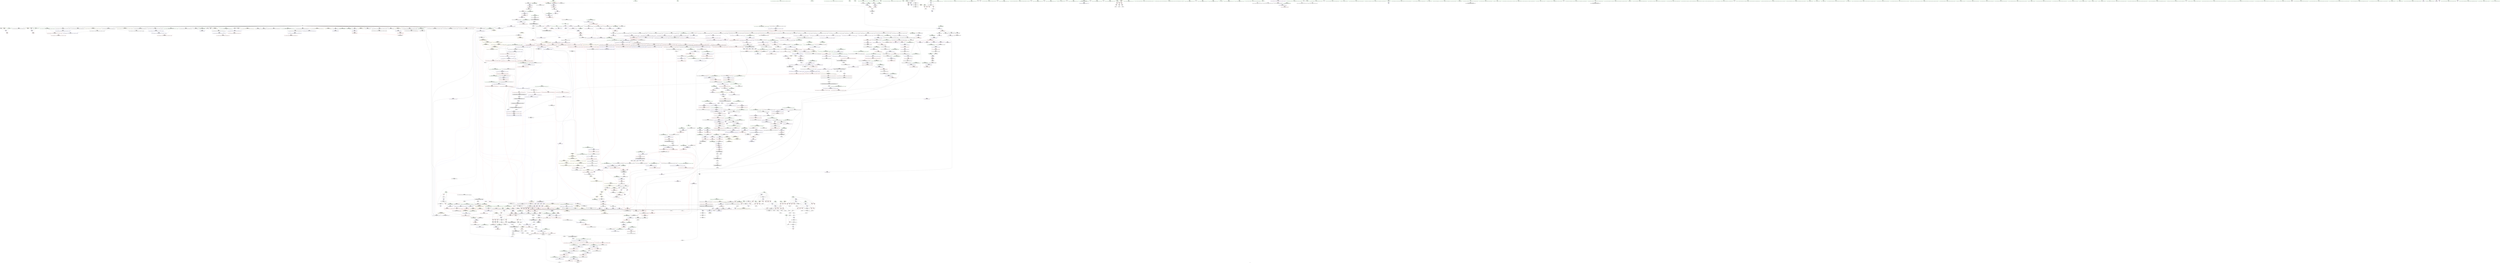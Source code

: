 digraph "SVFG" {
	label="SVFG";

	Node0x55d3d39933b0 [shape=record,color=grey,label="{NodeID: 0\nNullPtr|{|<s42>108}}"];
	Node0x55d3d39933b0 -> Node0x55d3d39f1000[style=solid];
	Node0x55d3d39933b0 -> Node0x55d3d39f1100[style=solid];
	Node0x55d3d39933b0 -> Node0x55d3d39f11d0[style=solid];
	Node0x55d3d39933b0 -> Node0x55d3d39f12a0[style=solid];
	Node0x55d3d39933b0 -> Node0x55d3d39f1370[style=solid];
	Node0x55d3d39933b0 -> Node0x55d3d39f1440[style=solid];
	Node0x55d3d39933b0 -> Node0x55d3d39f1510[style=solid];
	Node0x55d3d39933b0 -> Node0x55d3d39f15e0[style=solid];
	Node0x55d3d39933b0 -> Node0x55d3d39f16b0[style=solid];
	Node0x55d3d39933b0 -> Node0x55d3d39f1780[style=solid];
	Node0x55d3d39933b0 -> Node0x55d3d39f1850[style=solid];
	Node0x55d3d39933b0 -> Node0x55d3d39f1920[style=solid];
	Node0x55d3d39933b0 -> Node0x55d3d39f19f0[style=solid];
	Node0x55d3d39933b0 -> Node0x55d3d39f1ac0[style=solid];
	Node0x55d3d39933b0 -> Node0x55d3d39f1b90[style=solid];
	Node0x55d3d39933b0 -> Node0x55d3d39f1c60[style=solid];
	Node0x55d3d39933b0 -> Node0x55d3d39f1d30[style=solid];
	Node0x55d3d39933b0 -> Node0x55d3d39f1e00[style=solid];
	Node0x55d3d39933b0 -> Node0x55d3d39f1ed0[style=solid];
	Node0x55d3d39933b0 -> Node0x55d3d39f1fa0[style=solid];
	Node0x55d3d39933b0 -> Node0x55d3d39f2070[style=solid];
	Node0x55d3d39933b0 -> Node0x55d3d39f2140[style=solid];
	Node0x55d3d39933b0 -> Node0x55d3d39f2210[style=solid];
	Node0x55d3d39933b0 -> Node0x55d3d39f22e0[style=solid];
	Node0x55d3d39933b0 -> Node0x55d3d39f23b0[style=solid];
	Node0x55d3d39933b0 -> Node0x55d3d39f2480[style=solid];
	Node0x55d3d39933b0 -> Node0x55d3d39f2550[style=solid];
	Node0x55d3d39933b0 -> Node0x55d3d39f2620[style=solid];
	Node0x55d3d39933b0 -> Node0x55d3d39f26f0[style=solid];
	Node0x55d3d39933b0 -> Node0x55d3d39f27c0[style=solid];
	Node0x55d3d39933b0 -> Node0x55d3d39f2890[style=solid];
	Node0x55d3d39933b0 -> Node0x55d3d39f2960[style=solid];
	Node0x55d3d39933b0 -> Node0x55d3d39f2a30[style=solid];
	Node0x55d3d39933b0 -> Node0x55d3d39f2b00[style=solid];
	Node0x55d3d39933b0 -> Node0x55d3d39f88f0[style=solid];
	Node0x55d3d39933b0 -> Node0x55d3d39fae80[style=solid];
	Node0x55d3d39933b0 -> Node0x55d3d39faf50[style=solid];
	Node0x55d3d39933b0 -> Node0x55d3d39fb020[style=solid];
	Node0x55d3d39933b0 -> Node0x55d3d39fd310[style=solid];
	Node0x55d3d39933b0 -> Node0x55d3d339b380[style=solid];
	Node0x55d3d39933b0 -> Node0x55d3d3a3f130[style=solid];
	Node0x55d3d39933b0 -> Node0x55d3d3a3f5b0[style=solid];
	Node0x55d3d39933b0:s42 -> Node0x55d3d3b1afe0[style=solid,color=red];
	Node0x55d3d39f7470 [shape=record,color=red,label="{NodeID: 775\n1645\<--1639\n\<--__p.addr\n_ZSt10_ConstructISt4pairIiiEJS1_EEvPT_DpOT0_\n}"];
	Node0x55d3d39f7470 -> Node0x55d3d39ecd10[style=solid];
	Node0x55d3d3a13190 [shape=record,color=black,label="{NodeID: 1550\nMR_44V_4 = PHI(MR_44V_5, MR_44V_3, )\npts\{1050000 \}\n|{|<s3>17|<s4>18|<s5>19|<s6>20|<s7>21|<s8>24}}"];
	Node0x55d3d3a13190 -> Node0x55d3d3a804c0[style=dashed];
	Node0x55d3d3a13190 -> Node0x55d3d3a84ac0[style=dashed];
	Node0x55d3d3a13190 -> Node0x55d3d3a96fd0[style=dashed];
	Node0x55d3d3a13190:s3 -> Node0x55d3d3a790b0[style=dashed,color=red];
	Node0x55d3d3a13190:s4 -> Node0x55d3d3a98ee0[style=dashed,color=red];
	Node0x55d3d3a13190:s5 -> Node0x55d3d3a98ee0[style=dashed,color=red];
	Node0x55d3d3a13190:s6 -> Node0x55d3d3a98ee0[style=dashed,color=red];
	Node0x55d3d3a13190:s7 -> Node0x55d3d3a98ee0[style=dashed,color=red];
	Node0x55d3d3a13190:s8 -> Node0x55d3d3a9cae0[style=dashed,color=red];
	Node0x55d3d39edde0 [shape=record,color=purple,label="{NodeID: 443\n282\<--281\nsecond59\<--call58\nmain\n}"];
	Node0x55d3d39edde0 -> Node0x55d3d3a06990[style=solid];
	Node0x55d3d39e1b10 [shape=record,color=green,label="{NodeID: 111\n642\<--643\nehselector.slot\<--ehselector.slot_field_insensitive\n_ZNSt12_Vector_baseISt4pairIiiESaIS1_EED2Ev\n}"];
	Node0x55d3d39e1b10 -> Node0x55d3d39fb770[style=solid];
	Node0x55d3d39fcf00 [shape=record,color=blue,label="{NodeID: 886\n904\<--924\n__len\<--call\n_ZNSt6vectorISt4pairIiiESaIS1_EE17_M_realloc_insertIJS1_EEEvN9__gnu_cxx17__normal_iteratorIPS1_S3_EEDpOT_\n}"];
	Node0x55d3d39fcf00 -> Node0x55d3d3a09d90[style=dashed];
	Node0x55d3d39fcf00 -> Node0x55d3d3a09e60[style=dashed];
	Node0x55d3d39fcf00 -> Node0x55d3d3a09f30[style=dashed];
	Node0x55d3d3a039a0 [shape=record,color=purple,label="{NodeID: 554\n469\<--467\nadd.ptr\<--\n_ZNSt6vectorISt4pairIiiESaIS1_EEixEm\n}"];
	Node0x55d3d3a039a0 -> Node0x55d3d39f42e0[style=solid];
	Node0x55d3d39e62e0 [shape=record,color=green,label="{NodeID: 222\n1441\<--1442\n_Znwm\<--_Znwm_field_insensitive\n}"];
	Node0x55d3d3abdaf0 [shape=record,color=yellow,style=double,label="{NodeID: 2104\n256V_2 = CSCHI(MR_256V_1)\npts\{12120000 \}\nCS[]}"];
	Node0x55d3d3abdaf0 -> Node0x55d3d3a0c3c0[style=dashed];
	Node0x55d3d3a093d0 [shape=record,color=red,label="{NodeID: 665\n816\<--815\n\<--_M_finish\n_ZNSt6vectorISt4pairIiiESaIS1_EE12emplace_backIJS1_EEEvDpOT_\n}"];
	Node0x55d3d3a093d0 -> Node0x55d3d3a3e830[style=solid];
	Node0x55d3d3a3bcb0 [shape=record,color=grey,label="{NodeID: 1440\n305 = Binary(304, 136, )\n}"];
	Node0x55d3d3a3bcb0 -> Node0x55d3d3a3c5b0[style=solid];
	Node0x55d3d39f4550 [shape=record,color=black,label="{NodeID: 333\n494\<--485\n\<--this1\n_ZNSt6vectorISt4pairIiiESaIS1_EED2Ev\n|{<s0>32}}"];
	Node0x55d3d39f4550:s0 -> Node0x55d3d3b1b0f0[style=solid,color=red];
	Node0x55d3d3b1a0d0 [shape=record,color=black,label="{NodeID: 2215\n1332 = PHI(1147, )\n0th arg _ZSt3maxImERKT_S2_S2_ }"];
	Node0x55d3d3b1a0d0 -> Node0x55d3d3a1ea10[style=solid];
	Node0x55d3d39dde40 [shape=record,color=green,label="{NodeID: 1\n8\<--1\n.str\<--dummyObj\nGlob }"];
	Node0x55d3d39f7540 [shape=record,color=red,label="{NodeID: 776\n1648\<--1641\n\<--__args.addr\n_ZSt10_ConstructISt4pairIiiEJS1_EEvPT_DpOT0_\n|{<s0>131}}"];
	Node0x55d3d39f7540:s0 -> Node0x55d3d3b1e790[style=solid,color=red];
	Node0x55d3d3a13690 [shape=record,color=black,label="{NodeID: 1551\nMR_46V_4 = PHI(MR_46V_5, MR_46V_3, )\npts\{1050001 \}\n|{|<s3>17|<s4>24}}"];
	Node0x55d3d3a13690 -> Node0x55d3d3a809c0[style=dashed];
	Node0x55d3d3a13690 -> Node0x55d3d3a0eb90[style=dashed];
	Node0x55d3d3a13690 -> Node0x55d3d3a974d0[style=dashed];
	Node0x55d3d3a13690:s3 -> Node0x55d3d3a79190[style=dashed,color=red];
	Node0x55d3d3a13690:s4 -> Node0x55d3d3a9cbc0[style=dashed,color=red];
	Node0x55d3d39edeb0 [shape=record,color=purple,label="{NodeID: 444\n441\<--440\n_M_impl\<--\n_ZNKSt6vectorISt4pairIiiESaIS1_EE4sizeEv\n}"];
	Node0x55d3d39e1be0 [shape=record,color=green,label="{NodeID: 112\n660\<--661\n_ZNSt12_Vector_baseISt4pairIiiESaIS1_EE13_M_deallocateEPS1_m\<--_ZNSt12_Vector_baseISt4pairIiiESaIS1_EE13_M_deallocateEPS1_m_field_insensitive\n}"];
	Node0x55d3d39fcfd0 [shape=record,color=blue,label="{NodeID: 887\n932\<--929\ncoerce.dive3\<--call2\n_ZNSt6vectorISt4pairIiiESaIS1_EE17_M_realloc_insertIJS1_EEEvN9__gnu_cxx17__normal_iteratorIPS1_S3_EEDpOT_\n|{|<s2>64}}"];
	Node0x55d3d39fcfd0 -> Node0x55d3d3a0af70[style=dashed];
	Node0x55d3d39fcfd0 -> Node0x55d3d3a0b040[style=dashed];
	Node0x55d3d39fcfd0:s2 -> Node0x55d3d3a9d160[style=dashed,color=red];
	Node0x55d3d3a03a70 [shape=record,color=purple,label="{NodeID: 555\n951\<--949\nadd.ptr\<--\n_ZNSt6vectorISt4pairIiiESaIS1_EE17_M_realloc_insertIJS1_EEEvN9__gnu_cxx17__normal_iteratorIPS1_S3_EEDpOT_\n|{<s0>67}}"];
	Node0x55d3d3a03a70:s0 -> Node0x55d3d3b1d7a0[style=solid,color=red];
	Node0x55d3d39e63e0 [shape=record,color=green,label="{NodeID: 223\n1453\<--1454\n__first\<--__first_field_insensitive\n_ZSt22__uninitialized_copy_aISt13move_iteratorIPSt4pairIiiEES3_S2_ET0_T_S6_S5_RSaIT1_E\n}"];
	Node0x55d3d39e63e0 -> Node0x55d3d39ec280[style=solid];
	Node0x55d3d39e63e0 -> Node0x55d3d3a02210[style=solid];
	Node0x55d3d3abdc50 [shape=record,color=yellow,style=double,label="{NodeID: 2105\n42V_2 = CSCHI(MR_42V_1)\npts\{1440 \}\nCS[]|{<s0>70|<s1>73}}"];
	Node0x55d3d3abdc50:s0 -> Node0x55d3d3abd6d0[style=dashed,color=blue];
	Node0x55d3d3abdc50:s1 -> Node0x55d3d3abd830[style=dashed,color=blue];
	Node0x55d3d3a094a0 [shape=record,color=red,label="{NodeID: 666\n820\<--819\n\<--_M_end_of_storage\n_ZNSt6vectorISt4pairIiiESaIS1_EE12emplace_backIJS1_EEEvDpOT_\n}"];
	Node0x55d3d3a094a0 -> Node0x55d3d3a3e830[style=solid];
	Node0x55d3d3a3be30 [shape=record,color=grey,label="{NodeID: 1441\n304 = Binary(302, 303, )\n}"];
	Node0x55d3d3a3be30 -> Node0x55d3d3a3bcb0[style=solid];
	Node0x55d3d39f4620 [shape=record,color=black,label="{NodeID: 334\n501\<--485\n\<--this1\n_ZNSt6vectorISt4pairIiiESaIS1_EED2Ev\n|{<s0>34}}"];
	Node0x55d3d39f4620:s0 -> Node0x55d3d3b1d470[style=solid,color=red];
	Node0x55d3d3b1a210 [shape=record,color=black,label="{NodeID: 2216\n1333 = PHI(1141, )\n1st arg _ZSt3maxImERKT_S2_S2_ }"];
	Node0x55d3d3b1a210 -> Node0x55d3d3a1eae0[style=solid];
	Node0x55d3d39dded0 [shape=record,color=green,label="{NodeID: 2\n10\<--1\n__dso_handle\<--dummyObj\nGlob }"];
	Node0x55d3d39f7610 [shape=record,color=red,label="{NodeID: 777\n1659\<--1656\n\<--__r.addr\n_ZSt11__addressofISt4pairIiiEEPT_RS2_\n}"];
	Node0x55d3d39f7610 -> Node0x55d3d39ed050[style=solid];
	Node0x55d3d3a13b90 [shape=record,color=black,label="{NodeID: 1552\nMR_48V_4 = PHI(MR_48V_5, MR_48V_3, )\npts\{1050002 \}\n|{|<s3>24}}"];
	Node0x55d3d3a13b90 -> Node0x55d3d3a80ec0[style=dashed];
	Node0x55d3d3a13b90 -> Node0x55d3d3a0f090[style=dashed];
	Node0x55d3d3a13b90 -> Node0x55d3d3a979d0[style=dashed];
	Node0x55d3d3a13b90:s3 -> Node0x55d3d3a9cca0[style=dashed,color=red];
	Node0x55d3d39edf80 [shape=record,color=purple,label="{NodeID: 445\n442\<--440\n_M_finish\<--\n_ZNKSt6vectorISt4pairIiiESaIS1_EE4sizeEv\n}"];
	Node0x55d3d39edf80 -> Node0x55d3d3a07010[style=solid];
	Node0x55d3d39e1ce0 [shape=record,color=green,label="{NodeID: 113\n664\<--665\n_ZNSt12_Vector_baseISt4pairIiiESaIS1_EE12_Vector_implD2Ev\<--_ZNSt12_Vector_baseISt4pairIiiESaIS1_EE12_Vector_implD2Ev_field_insensitive\n}"];
	Node0x55d3d39fd0a0 [shape=record,color=blue,label="{NodeID: 888\n906\<--934\n__elems_before\<--call4\n_ZNSt6vectorISt4pairIiiESaIS1_EE17_M_realloc_insertIJS1_EEEvN9__gnu_cxx17__normal_iteratorIPS1_S3_EEDpOT_\n}"];
	Node0x55d3d39fd0a0 -> Node0x55d3d3a0a000[style=dashed];
	Node0x55d3d39fd0a0 -> Node0x55d3d3a0a0d0[style=dashed];
	Node0x55d3d3a03b40 [shape=record,color=purple,label="{NodeID: 556\n1002\<--1000\nadd.ptr18\<--\n_ZNSt6vectorISt4pairIiiESaIS1_EE17_M_realloc_insertIJS1_EEEvN9__gnu_cxx17__normal_iteratorIPS1_S3_EEDpOT_\n|{<s0>75}}"];
	Node0x55d3d3a03b40:s0 -> Node0x55d3d3b1ec70[style=solid,color=red];
	Node0x55d3d39e64b0 [shape=record,color=green,label="{NodeID: 224\n1455\<--1456\n__last\<--__last_field_insensitive\n_ZSt22__uninitialized_copy_aISt13move_iteratorIPSt4pairIiiEES3_S2_ET0_T_S6_S5_RSaIT1_E\n}"];
	Node0x55d3d39e64b0 -> Node0x55d3d39ec350[style=solid];
	Node0x55d3d39e64b0 -> Node0x55d3d3a022e0[style=solid];
	Node0x55d3d3abddb0 [shape=record,color=yellow,style=double,label="{NodeID: 2106\n42V_2 = CSCHI(MR_42V_1)\npts\{1440 \}\nCS[]|{<s0>114}}"];
	Node0x55d3d3abddb0:s0 -> Node0x55d3d3abc640[style=dashed,color=blue];
	Node0x55d3d3aa7ae0 [shape=record,color=yellow,style=double,label="{NodeID: 1774\n322V_1 = ENCHI(MR_322V_0)\npts\{14890000 \}\nFun[_ZSt32__make_move_if_noexcept_iteratorISt4pairIiiESt13move_iteratorIPS1_EET0_PT_]|{<s0>115}}"];
	Node0x55d3d3aa7ae0:s0 -> Node0x55d3d3a21450[style=dashed,color=red];
	Node0x55d3d3a09570 [shape=record,color=red,label="{NodeID: 667\n829\<--828\n\<--_M_finish5\n_ZNSt6vectorISt4pairIiiESaIS1_EE12emplace_backIJS1_EEEvDpOT_\n|{<s0>56}}"];
	Node0x55d3d3a09570:s0 -> Node0x55d3d3b1d7a0[style=solid,color=red];
	Node0x55d3d3a3bfb0 [shape=record,color=grey,label="{NodeID: 1442\n300 = Binary(298, 299, )\n}"];
	Node0x55d3d3a3bfb0 -> Node0x55d3d3a3bb30[style=solid];
	Node0x55d3d39f46f0 [shape=record,color=black,label="{NodeID: 335\n511\<--485\n\<--this1\n_ZNSt6vectorISt4pairIiiESaIS1_EED2Ev\n|{<s0>35}}"];
	Node0x55d3d39f46f0:s0 -> Node0x55d3d3b1d470[style=solid,color=red];
	Node0x55d3d3b1a350 [shape=record,color=black,label="{NodeID: 2217\n1637 = PHI(1566, )\n0th arg _ZSt10_ConstructISt4pairIiiEJS1_EEvPT_DpOT0_ }"];
	Node0x55d3d3b1a350 -> Node0x55d3d3a209c0[style=solid];
	Node0x55d3d39de590 [shape=record,color=green,label="{NodeID: 3\n15\<--1\n.str.2\<--dummyObj\nGlob }"];
	Node0x55d3d39f76e0 [shape=record,color=red,label="{NodeID: 778\n1666\<--1663\nthis1\<--this.addr\n_ZNKSt13move_iteratorIPSt4pairIiiEEdeEv\n}"];
	Node0x55d3d39f76e0 -> Node0x55d3d3a03590[style=solid];
	Node0x55d3d39ee050 [shape=record,color=purple,label="{NodeID: 446\n445\<--444\n_M_impl2\<--\n_ZNKSt6vectorISt4pairIiiESaIS1_EE4sizeEv\n}"];
	Node0x55d3d39e6920 [shape=record,color=green,label="{NodeID: 114\n681\<--682\n__first.addr\<--__first.addr_field_insensitive\n_ZSt8_DestroyIPSt4pairIiiEEvT_S3_\n}"];
	Node0x55d3d39e6920 -> Node0x55d3d3a08600[style=solid];
	Node0x55d3d39e6920 -> Node0x55d3d39fb840[style=solid];
	Node0x55d3d39fd170 [shape=record,color=blue,label="{NodeID: 889\n910\<--940\n__new_start\<--call5\n_ZNSt6vectorISt4pairIiiESaIS1_EE17_M_realloc_insertIJS1_EEEvN9__gnu_cxx17__normal_iteratorIPS1_S3_EEDpOT_\n}"];
	Node0x55d3d39fd170 -> Node0x55d3d3a0a1a0[style=dashed];
	Node0x55d3d39fd170 -> Node0x55d3d3a0a270[style=dashed];
	Node0x55d3d39fd170 -> Node0x55d3d3a0a340[style=dashed];
	Node0x55d3d39fd170 -> Node0x55d3d3a0a410[style=dashed];
	Node0x55d3d39fd170 -> Node0x55d3d3a0a4e0[style=dashed];
	Node0x55d3d39fd170 -> Node0x55d3d3a0a5b0[style=dashed];
	Node0x55d3d39fd170 -> Node0x55d3d3a0a680[style=dashed];
	Node0x55d3d39fd170 -> Node0x55d3d3a0a750[style=dashed];
	Node0x55d3d3a03c10 [shape=record,color=purple,label="{NodeID: 557\n1070\<--1068\nadd.ptr39\<--\n_ZNSt6vectorISt4pairIiiESaIS1_EE17_M_realloc_insertIJS1_EEEvN9__gnu_cxx17__normal_iteratorIPS1_S3_EEDpOT_\n}"];
	Node0x55d3d3a03c10 -> Node0x55d3d39fdb30[style=solid];
	Node0x55d3d39e6580 [shape=record,color=green,label="{NodeID: 225\n1457\<--1458\n__result.addr\<--__result.addr_field_insensitive\n_ZSt22__uninitialized_copy_aISt13move_iteratorIPSt4pairIiiEES3_S2_ET0_T_S6_S5_RSaIT1_E\n}"];
	Node0x55d3d39e6580 -> Node0x55d3d3a0ddc0[style=solid];
	Node0x55d3d39e6580 -> Node0x55d3d3a1f7e0[style=solid];
	Node0x55d3d3a09640 [shape=record,color=red,label="{NodeID: 668\n840\<--839\n\<--_M_finish7\n_ZNSt6vectorISt4pairIiiESaIS1_EE12emplace_backIJS1_EEEvDpOT_\n}"];
	Node0x55d3d3a09640 -> Node0x55d3d39ffe50[style=solid];
	Node0x55d3d3a3c130 [shape=record,color=grey,label="{NodeID: 1443\n1173 = Binary(1166, 1172, )\n}"];
	Node0x55d3d3a3c130 -> Node0x55d3d39fe420[style=solid];
	Node0x55d3d39f47c0 [shape=record,color=black,label="{NodeID: 336\n517\<--522\n_ZSt7forwardIRiEOT_RNSt16remove_referenceIS1_E4typeE_ret\<--\n_ZSt7forwardIRiEOT_RNSt16remove_referenceIS1_E4typeE\n|{<s0>29|<s1>30|<s2>37|<s3>38}}"];
	Node0x55d3d39f47c0:s0 -> Node0x55d3d3b13790[style=solid,color=blue];
	Node0x55d3d39f47c0:s1 -> Node0x55d3d3b138d0[style=solid,color=blue];
	Node0x55d3d39f47c0:s2 -> Node0x55d3d3b13b50[style=solid,color=blue];
	Node0x55d3d39f47c0:s3 -> Node0x55d3d3b13c90[style=solid,color=blue];
	Node0x55d3d3b1a490 [shape=record,color=black,label="{NodeID: 2218\n1638 = PHI(1569, )\n1st arg _ZSt10_ConstructISt4pairIiiEJS1_EEvPT_DpOT0_ }"];
	Node0x55d3d3b1a490 -> Node0x55d3d3a20a90[style=solid];
	Node0x55d3d39de620 [shape=record,color=green,label="{NodeID: 4\n17\<--1\n.str.3\<--dummyObj\nGlob }"];
	Node0x55d3d39f77b0 [shape=record,color=red,label="{NodeID: 779\n1668\<--1667\n\<--_M_current\n_ZNKSt13move_iteratorIPSt4pairIiiEEdeEv\n}"];
	Node0x55d3d39f77b0 -> Node0x55d3d39ed120[style=solid];
	Node0x55d3d39ee120 [shape=record,color=purple,label="{NodeID: 447\n446\<--444\n_M_start\<--\n_ZNKSt6vectorISt4pairIiiESaIS1_EE4sizeEv\n}"];
	Node0x55d3d39ee120 -> Node0x55d3d3a070e0[style=solid];
	Node0x55d3d39e69f0 [shape=record,color=green,label="{NodeID: 115\n683\<--684\n__last.addr\<--__last.addr_field_insensitive\n_ZSt8_DestroyIPSt4pairIiiEEvT_S3_\n}"];
	Node0x55d3d39e69f0 -> Node0x55d3d3a086d0[style=solid];
	Node0x55d3d39e69f0 -> Node0x55d3d39fb910[style=solid];
	Node0x55d3d39fd240 [shape=record,color=blue,label="{NodeID: 890\n912\<--944\n__new_finish\<--\n_ZNSt6vectorISt4pairIiiESaIS1_EE17_M_realloc_insertIJS1_EEEvN9__gnu_cxx17__normal_iteratorIPS1_S3_EEDpOT_\n}"];
	Node0x55d3d39fd240 -> Node0x55d3d3a0a9c0[style=dashed];
	Node0x55d3d39fd240 -> Node0x55d3d3a0aa90[style=dashed];
	Node0x55d3d39fd240 -> Node0x55d3d39fd310[style=dashed];
	Node0x55d3d3a03ce0 [shape=record,color=red,label="{NodeID: 558\n78\<--72\n\<--__a.addr\n_ZStorSt13_Ios_OpenmodeS_\n}"];
	Node0x55d3d3a03ce0 -> Node0x55d3d3a3b230[style=solid];
	Node0x55d3d39e6650 [shape=record,color=green,label="{NodeID: 226\n1459\<--1460\n.addr\<--.addr_field_insensitive\n_ZSt22__uninitialized_copy_aISt13move_iteratorIPSt4pairIiiEES3_S2_ET0_T_S6_S5_RSaIT1_E\n}"];
	Node0x55d3d39e6650 -> Node0x55d3d3a1f8b0[style=solid];
	Node0x55d3d3a09710 [shape=record,color=red,label="{NodeID: 669\n852\<--851\n\<--coerce.dive10\n_ZNSt6vectorISt4pairIiiESaIS1_EE12emplace_backIJS1_EEEvDpOT_\n|{<s0>59}}"];
	Node0x55d3d3a09710:s0 -> Node0x55d3d3b19e50[style=solid,color=red];
	Node0x55d3d3a3c2b0 [shape=record,color=grey,label="{NodeID: 1444\n313 = Binary(312, 136, )\n}"];
	Node0x55d3d3a3c2b0 -> Node0x55d3d3a3c8b0[style=solid];
	Node0x55d3d39f4890 [shape=record,color=black,label="{NodeID: 337\n538\<--537\n\<--this1\n_ZNSt4pairIiiEC2IRiS2_Lb1EEEOT_OT0_\n}"];
	Node0x55d3d3b1a5d0 [shape=record,color=black,label="{NodeID: 2219\n518 = PHI(422, 426, 540, 545, )\n0th arg _ZSt7forwardIRiEOT_RNSt16remove_referenceIS1_E4typeE }"];
	Node0x55d3d3b1a5d0 -> Node0x55d3d39fa800[style=solid];
	Node0x55d3d39de6b0 [shape=record,color=green,label="{NodeID: 5\n19\<--1\n.str.4\<--dummyObj\nGlob }"];
	Node0x55d3d39f7880 [shape=record,color=red,label="{NodeID: 780\n1675\<--1672\nthis1\<--this.addr\n_ZNSt13move_iteratorIPSt4pairIiiEEppEv\n}"];
	Node0x55d3d39f7880 -> Node0x55d3d39ed1f0[style=solid];
	Node0x55d3d39f7880 -> Node0x55d3d3a03660[style=solid];
	Node0x55d3d39ee1f0 [shape=record,color=purple,label="{NodeID: 448\n465\<--464\n_M_impl\<--\n_ZNSt6vectorISt4pairIiiESaIS1_EEixEm\n}"];
	Node0x55d3d39e6ac0 [shape=record,color=green,label="{NodeID: 116\n690\<--691\n_ZNSt12_Destroy_auxILb1EE9__destroyIPSt4pairIiiEEEvT_S5_\<--_ZNSt12_Destroy_auxILb1EE9__destroyIPSt4pairIiiEEEvT_S5__field_insensitive\n}"];
	Node0x55d3d39fd310 [shape=record,color=blue, style = dotted,label="{NodeID: 891\n912\<--3\n__new_finish\<--dummyVal\n_ZNSt6vectorISt4pairIiiESaIS1_EE17_M_realloc_insertIJS1_EEEvN9__gnu_cxx17__normal_iteratorIPS1_S3_EEDpOT_\n}"];
	Node0x55d3d39fd310 -> Node0x55d3d3a0a9c0[style=dashed];
	Node0x55d3d39fd310 -> Node0x55d3d3a0aa90[style=dashed];
	Node0x55d3d39fd310 -> Node0x55d3d39fd3e0[style=dashed];
	Node0x55d3d3a03db0 [shape=record,color=red,label="{NodeID: 559\n79\<--74\n\<--__b.addr\n_ZStorSt13_Ios_OpenmodeS_\n}"];
	Node0x55d3d3a03db0 -> Node0x55d3d3a3b230[style=solid];
	Node0x55d3d39e6720 [shape=record,color=green,label="{NodeID: 227\n1461\<--1462\nagg.tmp\<--agg.tmp_field_insensitive\n_ZSt22__uninitialized_copy_aISt13move_iteratorIPSt4pairIiiEES3_S2_ET0_T_S6_S5_RSaIT1_E\n}"];
	Node0x55d3d39e6720 -> Node0x55d3d39ec420[style=solid];
	Node0x55d3d39e6720 -> Node0x55d3d3a023b0[style=solid];
	Node0x55d3d3b03d90 [shape=record,color=black,label="{NodeID: 2109\n1671 = PHI(1541, )\n0th arg _ZNSt13move_iteratorIPSt4pairIiiEEppEv }"];
	Node0x55d3d3b03d90 -> Node0x55d3d3a20ea0[style=solid];
	Node0x55d3d3a097e0 [shape=record,color=red,label="{NodeID: 670\n863\<--860\n\<--__t.addr\n_ZSt4moveIRSt4pairIiiEEONSt16remove_referenceIT_E4typeEOS4_\n}"];
	Node0x55d3d3a097e0 -> Node0x55d3d39f5730[style=solid];
	Node0x55d3d3a3c430 [shape=record,color=grey,label="{NodeID: 1445\n312 = Binary(310, 311, )\n}"];
	Node0x55d3d3a3c430 -> Node0x55d3d3a3c2b0[style=solid];
	Node0x55d3d39f4960 [shape=record,color=black,label="{NodeID: 338\n579\<--578\n\<--this1\n_ZNSt12_Vector_baseISt4pairIiiESaIS1_EE12_Vector_implC2Ev\n|{<s0>42}}"];
	Node0x55d3d39f4960:s0 -> Node0x55d3d3b18e30[style=solid,color=red];
	Node0x55d3d3b1a980 [shape=record,color=black,label="{NodeID: 2220\n762 = PHI(754, )\n0th arg _ZN9__gnu_cxx13new_allocatorISt4pairIiiEE10deallocateEPS2_m }"];
	Node0x55d3d3b1a980 -> Node0x55d3d39fc130[style=solid];
	Node0x55d3d39de740 [shape=record,color=green,label="{NodeID: 6\n21\<--1\n.str.5\<--dummyObj\nGlob }"];
	Node0x55d3d39f7950 [shape=record,color=red,label="{NodeID: 781\n1677\<--1676\n\<--_M_current\n_ZNSt13move_iteratorIPSt4pairIiiEEppEv\n}"];
	Node0x55d3d39f7950 -> Node0x55d3d3a03730[style=solid];
	Node0x55d3d3a14f90 [shape=record,color=black,label="{NodeID: 1556\nMR_38V_9 = PHI(MR_38V_10, MR_38V_8, )\npts\{127 \}\n}"];
	Node0x55d3d3a14f90 -> Node0x55d3d3a06170[style=dashed];
	Node0x55d3d3a14f90 -> Node0x55d3d39f9890[style=dashed];
	Node0x55d3d3a14f90 -> Node0x55d3d3a10990[style=dashed];
	Node0x55d3d3a14f90 -> Node0x55d3d3a14f90[style=dashed];
	Node0x55d3d39ee2c0 [shape=record,color=purple,label="{NodeID: 449\n466\<--464\n_M_start\<--\n_ZNSt6vectorISt4pairIiiESaIS1_EEixEm\n}"];
	Node0x55d3d39ee2c0 -> Node0x55d3d3a07350[style=solid];
	Node0x55d3d39e6bc0 [shape=record,color=green,label="{NodeID: 117\n696\<--697\n.addr\<--.addr_field_insensitive\n_ZNSt12_Destroy_auxILb1EE9__destroyIPSt4pairIiiEEEvT_S5_\n}"];
	Node0x55d3d39e6bc0 -> Node0x55d3d39fb9e0[style=solid];
	Node0x55d3d39fd3e0 [shape=record,color=blue,label="{NodeID: 892\n912\<--967\n__new_finish\<--call11\n_ZNSt6vectorISt4pairIiiESaIS1_EE17_M_realloc_insertIJS1_EEEvN9__gnu_cxx17__normal_iteratorIPS1_S3_EEDpOT_\n}"];
	Node0x55d3d39fd3e0 -> Node0x55d3d3a0a820[style=dashed];
	Node0x55d3d39fd3e0 -> Node0x55d3d39fd4b0[style=dashed];
	Node0x55d3d3a9ec90 [shape=record,color=yellow,style=double,label="{NodeID: 1667\n233V_1 = ENCHI(MR_233V_0)\npts\{1150000 \}\nFun[_ZSt10_ConstructISt4pairIiiEJS1_EEvPT_DpOT0_]}"];
	Node0x55d3d3a9ec90 -> Node0x55d3d39f8580[style=dashed];
	Node0x55d3d3a03e80 [shape=record,color=red,label="{NodeID: 560\n139\<--94\n\<--N\nmain\n}"];
	Node0x55d3d3a03e80 -> Node0x55d3d3a3e230[style=solid];
	Node0x55d3d39e67f0 [shape=record,color=green,label="{NodeID: 228\n1463\<--1464\nagg.tmp2\<--agg.tmp2_field_insensitive\n_ZSt22__uninitialized_copy_aISt13move_iteratorIPSt4pairIiiEES3_S2_ET0_T_S6_S5_RSaIT1_E\n}"];
	Node0x55d3d39e67f0 -> Node0x55d3d39ec4f0[style=solid];
	Node0x55d3d39e67f0 -> Node0x55d3d3a02480[style=solid];
	Node0x55d3d3b04240 [shape=record,color=black,label="{NodeID: 2110\n394 = PHI(104, )\n0th arg _ZNSt6vectorISt4pairIiiESaIS1_EE9push_backEOS1_ }"];
	Node0x55d3d3b04240 -> Node0x55d3d39f9fe0[style=solid];
	Node0x55d3d3a098b0 [shape=record,color=red,label="{NodeID: 671\n878\<--869\n\<--__a.addr\n_ZNSt16allocator_traitsISaISt4pairIiiEEE9constructIS1_JS1_EEEvRS2_PT_DpOT0_\n}"];
	Node0x55d3d3a098b0 -> Node0x55d3d39f5800[style=solid];
	Node0x55d3d3a3c5b0 [shape=record,color=grey,label="{NodeID: 1446\n306 = Binary(301, 305, )\n}"];
	Node0x55d3d3a3c5b0 -> Node0x55d3d3a3f8b0[style=solid];
	Node0x55d3d39f4a30 [shape=record,color=black,label="{NodeID: 339\n596\<--595\n\<--this1\n_ZNSaISt4pairIiiEEC2Ev\n|{<s0>43}}"];
	Node0x55d3d39f4a30:s0 -> Node0x55d3d3b17b90[style=solid,color=red];
	Node0x55d3d3b1aa90 [shape=record,color=black,label="{NodeID: 2221\n763 = PHI(755, )\n1st arg _ZN9__gnu_cxx13new_allocatorISt4pairIiiEE10deallocateEPS2_m }"];
	Node0x55d3d3b1aa90 -> Node0x55d3d39fc200[style=solid];
	Node0x55d3d39de800 [shape=record,color=green,label="{NodeID: 7\n24\<--1\n\<--dummyObj\nCan only get source location for instruction, argument, global var or function.}"];
	Node0x55d3d39f7a20 [shape=record,color=red,label="{NodeID: 782\n1691\<--1685\n\<--__x.addr\n_ZSteqIPSt4pairIiiEEbRKSt13move_iteratorIT_ES7_\n|{<s0>133}}"];
	Node0x55d3d39f7a20:s0 -> Node0x55d3d3b1daa0[style=solid,color=red];
	Node0x55d3d39ee390 [shape=record,color=purple,label="{NodeID: 450\n487\<--486\n_M_impl\<--\n_ZNSt6vectorISt4pairIiiESaIS1_EED2Ev\n}"];
	Node0x55d3d39e6c90 [shape=record,color=green,label="{NodeID: 118\n698\<--699\n.addr1\<--.addr1_field_insensitive\n_ZNSt12_Destroy_auxILb1EE9__destroyIPSt4pairIiiEEEvT_S5_\n}"];
	Node0x55d3d39e6c90 -> Node0x55d3d39fbab0[style=solid];
	Node0x55d3d39fd4b0 [shape=record,color=blue,label="{NodeID: 893\n912\<--972\n__new_finish\<--incdec.ptr\n_ZNSt6vectorISt4pairIiiESaIS1_EE17_M_realloc_insertIJS1_EEEvN9__gnu_cxx17__normal_iteratorIPS1_S3_EEDpOT_\n}"];
	Node0x55d3d39fd4b0 -> Node0x55d3d3a0a8f0[style=dashed];
	Node0x55d3d39fd4b0 -> Node0x55d3d3a0a9c0[style=dashed];
	Node0x55d3d39fd4b0 -> Node0x55d3d3a0aa90[style=dashed];
	Node0x55d3d39fd4b0 -> Node0x55d3d39fd580[style=dashed];
	Node0x55d3d3a9ed70 [shape=record,color=yellow,style=double,label="{NodeID: 1668\n235V_1 = ENCHI(MR_235V_0)\npts\{1150001 \}\nFun[_ZSt10_ConstructISt4pairIiiEJS1_EEvPT_DpOT0_]}"];
	Node0x55d3d3a9ed70 -> Node0x55d3d39f8650[style=dashed];
	Node0x55d3d3a03f50 [shape=record,color=red,label="{NodeID: 561\n138\<--96\n\<--n\nmain\n}"];
	Node0x55d3d3a03f50 -> Node0x55d3d3a3e230[style=solid];
	Node0x55d3d39eed80 [shape=record,color=green,label="{NodeID: 229\n1483\<--1484\n_ZSt18uninitialized_copyISt13move_iteratorIPSt4pairIiiEES3_ET0_T_S6_S5_\<--_ZSt18uninitialized_copyISt13move_iteratorIPSt4pairIiiEES3_ET0_T_S6_S5__field_insensitive\n}"];
	Node0x55d3d3b12060 [shape=record,color=black,label="{NodeID: 2111\n56 = PHI(69, )\n}"];
	Node0x55d3d3a09980 [shape=record,color=red,label="{NodeID: 672\n880\<--871\n\<--__p.addr\n_ZNSt16allocator_traitsISaISt4pairIiiEEE9constructIS1_JS1_EEEvRS2_PT_DpOT0_\n|{<s0>61}}"];
	Node0x55d3d3a09980:s0 -> Node0x55d3d3b20890[style=solid,color=red];
	Node0x55d3d3a3c730 [shape=record,color=grey,label="{NodeID: 1447\n323 = Binary(322, 136, )\n}"];
	Node0x55d3d3a3c730 -> Node0x55d3d39f9b00[style=solid];
	Node0x55d3d39f4b00 [shape=record,color=black,label="{NodeID: 340\n634\<--633\n\<--_M_impl\n_ZNSt12_Vector_baseISt4pairIiiESaIS1_EE19_M_get_Tp_allocatorEv\n}"];
	Node0x55d3d39f4b00 -> Node0x55d3d39f4bd0[style=solid];
	Node0x55d3d3b1aba0 [shape=record,color=black,label="{NodeID: 2222\n764 = PHI(756, )\n2nd arg _ZN9__gnu_cxx13new_allocatorISt4pairIiiEE10deallocateEPS2_m }"];
	Node0x55d3d3b1aba0 -> Node0x55d3d39fc2d0[style=solid];
	Node0x55d3d39de8c0 [shape=record,color=green,label="{NodeID: 8\n33\<--1\n\<--dummyObj\nCan only get source location for instruction, argument, global var or function.}"];
	Node0x55d3d39f7af0 [shape=record,color=red,label="{NodeID: 783\n1695\<--1687\n\<--__y.addr\n_ZSteqIPSt4pairIiiEEbRKSt13move_iteratorIT_ES7_\n|{<s0>134}}"];
	Node0x55d3d39f7af0:s0 -> Node0x55d3d3b1daa0[style=solid,color=red];
	Node0x55d3d39ee460 [shape=record,color=purple,label="{NodeID: 451\n488\<--486\n_M_start\<--\n_ZNSt6vectorISt4pairIiiESaIS1_EED2Ev\n}"];
	Node0x55d3d39ee460 -> Node0x55d3d3a075c0[style=solid];
	Node0x55d3d39e6d60 [shape=record,color=green,label="{NodeID: 119\n707\<--708\nthis.addr\<--this.addr_field_insensitive\n_ZNSt12_Vector_baseISt4pairIiiESaIS1_EE13_M_deallocateEPS1_m\n}"];
	Node0x55d3d39e6d60 -> Node0x55d3d3a087a0[style=solid];
	Node0x55d3d39e6d60 -> Node0x55d3d39fbb80[style=solid];
	Node0x55d3d39fd580 [shape=record,color=blue,label="{NodeID: 894\n912\<--983\n__new_finish\<--call16\n_ZNSt6vectorISt4pairIiiESaIS1_EE17_M_realloc_insertIJS1_EEEvN9__gnu_cxx17__normal_iteratorIPS1_S3_EEDpOT_\n}"];
	Node0x55d3d39fd580 -> Node0x55d3d3a0ab60[style=dashed];
	Node0x55d3d3a04020 [shape=record,color=red,label="{NodeID: 562\n146\<--96\n\<--n\nmain\n}"];
	Node0x55d3d39eee40 [shape=record,color=green,label="{NodeID: 230\n1488\<--1489\nretval\<--retval_field_insensitive\n_ZSt32__make_move_if_noexcept_iteratorISt4pairIiiESt13move_iteratorIPS1_EET0_PT_\n|{|<s1>115}}"];
	Node0x55d3d39eee40 -> Node0x55d3d3a02890[style=solid];
	Node0x55d3d39eee40:s1 -> Node0x55d3d3b1c390[style=solid,color=red];
	Node0x55d3d3b12290 [shape=record,color=black,label="{NodeID: 2112\n169 = PHI()\n}"];
	Node0x55d3d3a09a50 [shape=record,color=red,label="{NodeID: 673\n881\<--873\n\<--__args.addr\n_ZNSt16allocator_traitsISaISt4pairIiiEEE9constructIS1_JS1_EEEvRS2_PT_DpOT0_\n|{<s0>60}}"];
	Node0x55d3d3a09a50:s0 -> Node0x55d3d3b1e790[style=solid,color=red];
	Node0x55d3d3a3c8b0 [shape=record,color=grey,label="{NodeID: 1448\n318 = Binary(313, 317, )\n}"];
	Node0x55d3d3a3c8b0 -> Node0x55d3d39f9a30[style=solid];
	Node0x55d3d39f4bd0 [shape=record,color=black,label="{NodeID: 341\n627\<--634\n_ZNSt12_Vector_baseISt4pairIiiESaIS1_EE19_M_get_Tp_allocatorEv_ret\<--\n_ZNSt12_Vector_baseISt4pairIiiESaIS1_EE19_M_get_Tp_allocatorEv\n|{<s0>32|<s1>69|<s2>72|<s3>77|<s4>81}}"];
	Node0x55d3d39f4bd0:s0 -> Node0x55d3d3b13a10[style=solid,color=blue];
	Node0x55d3d39f4bd0:s1 -> Node0x55d3d3b14f10[style=solid,color=blue];
	Node0x55d3d39f4bd0:s2 -> Node0x55d3d3b152d0[style=solid,color=blue];
	Node0x55d3d39f4bd0:s3 -> Node0x55d3d3b15620[style=solid,color=blue];
	Node0x55d3d39f4bd0:s4 -> Node0x55d3d3b15790[style=solid,color=blue];
	Node0x55d3d3b1acb0 [shape=record,color=black,label="{NodeID: 2223\n551 = PHI(375, )\n0th arg _ZNSt12_Vector_baseISt4pairIiiESaIS1_EEC2Ev }"];
	Node0x55d3d3b1acb0 -> Node0x55d3d39face0[style=solid];
	Node0x55d3d39de980 [shape=record,color=green,label="{NodeID: 9\n57\<--1\n\<--dummyObj\nCan only get source location for instruction, argument, global var or function.|{<s0>3}}"];
	Node0x55d3d39de980:s0 -> Node0x55d3d3b1cf20[style=solid,color=red];
	Node0x55d3d39f7bc0 [shape=record,color=red,label="{NodeID: 784\n1704\<--1701\nthis1\<--this.addr\n_ZNKSt13move_iteratorIPSt4pairIiiEE4baseEv\n}"];
	Node0x55d3d39f7bc0 -> Node0x55d3d3a03800[style=solid];
	Node0x55d3d39ee530 [shape=record,color=purple,label="{NodeID: 452\n491\<--490\n_M_impl2\<--\n_ZNSt6vectorISt4pairIiiESaIS1_EED2Ev\n}"];
	Node0x55d3d39e6e30 [shape=record,color=green,label="{NodeID: 120\n709\<--710\n__p.addr\<--__p.addr_field_insensitive\n_ZNSt12_Vector_baseISt4pairIiiESaIS1_EE13_M_deallocateEPS1_m\n}"];
	Node0x55d3d39e6e30 -> Node0x55d3d3a08870[style=solid];
	Node0x55d3d39e6e30 -> Node0x55d3d3a08940[style=solid];
	Node0x55d3d39e6e30 -> Node0x55d3d39fbc50[style=solid];
	Node0x55d3d39fd650 [shape=record,color=blue,label="{NodeID: 895\n914\<--987\nexn.slot\<--\n_ZNSt6vectorISt4pairIiiESaIS1_EE17_M_realloc_insertIJS1_EEEvN9__gnu_cxx17__normal_iteratorIPS1_S3_EEDpOT_\n}"];
	Node0x55d3d39fd650 -> Node0x55d3d3a0ac30[style=dashed];
	Node0x55d3d39fd650 -> Node0x55d3d39fd7f0[style=dashed];
	Node0x55d3d3a040f0 [shape=record,color=red,label="{NodeID: 563\n350\<--96\n\<--n\nmain\n}"];
	Node0x55d3d3a040f0 -> Node0x55d3d3a3aab0[style=solid];
	Node0x55d3d39eef10 [shape=record,color=green,label="{NodeID: 231\n1490\<--1491\n__i.addr\<--__i.addr_field_insensitive\n_ZSt32__make_move_if_noexcept_iteratorISt4pairIiiESt13move_iteratorIPS1_EET0_PT_\n}"];
	Node0x55d3d39eef10 -> Node0x55d3d3a0e030[style=solid];
	Node0x55d3d39eef10 -> Node0x55d3d3a1fb20[style=solid];
	Node0x55d3d3b12360 [shape=record,color=black,label="{NodeID: 2113\n65 = PHI()\n}"];
	Node0x55d3d3a09b20 [shape=record,color=red,label="{NodeID: 674\n892\<--889\n\<--__t.addr\n_ZSt7forwardISt4pairIiiEEOT_RNSt16remove_referenceIS2_E4typeE\n}"];
	Node0x55d3d3a09b20 -> Node0x55d3d39f58d0[style=solid];
	Node0x55d3d3a3ca30 [shape=record,color=grey,label="{NodeID: 1449\n450 = Binary(448, 449, )\n}"];
	Node0x55d3d3a3ca30 -> Node0x55d3d3a3cd30[style=solid];
	Node0x55d3d39f4ca0 [shape=record,color=black,label="{NodeID: 342\n655\<--651\nsub.ptr.lhs.cast\<--\n_ZNSt12_Vector_baseISt4pairIiiESaIS1_EED2Ev\n}"];
	Node0x55d3d39f4ca0 -> Node0x55d3d3a3b530[style=solid];
	Node0x55d3d3b1adc0 [shape=record,color=black,label="{NodeID: 2224\n1416 = PHI(1409, )\n0th arg _ZN9__gnu_cxx13new_allocatorISt4pairIiiEE8allocateEmPKv }"];
	Node0x55d3d3b1adc0 -> Node0x55d3d3a1f3d0[style=solid];
	Node0x55d3d39dea40 [shape=record,color=green,label="{NodeID: 10\n58\<--1\n\<--dummyObj\nCan only get source location for instruction, argument, global var or function.|{<s0>3}}"];
	Node0x55d3d39dea40:s0 -> Node0x55d3d3b1d030[style=solid,color=red];
	Node0x55d3d39f7c90 [shape=record,color=red,label="{NodeID: 785\n1706\<--1705\n\<--_M_current\n_ZNKSt13move_iteratorIPSt4pairIiiEE4baseEv\n}"];
	Node0x55d3d39f7c90 -> Node0x55d3d39ed390[style=solid];
	Node0x55d3d39ee600 [shape=record,color=purple,label="{NodeID: 453\n492\<--490\n_M_finish\<--\n_ZNSt6vectorISt4pairIiiESaIS1_EED2Ev\n}"];
	Node0x55d3d39ee600 -> Node0x55d3d3a07690[style=solid];
	Node0x55d3d39e6f00 [shape=record,color=green,label="{NodeID: 121\n711\<--712\n__n.addr\<--__n.addr_field_insensitive\n_ZNSt12_Vector_baseISt4pairIiiESaIS1_EE13_M_deallocateEPS1_m\n}"];
	Node0x55d3d39e6f00 -> Node0x55d3d3a08a10[style=solid];
	Node0x55d3d39e6f00 -> Node0x55d3d39fbd20[style=solid];
	Node0x55d3d39fd720 [shape=record,color=blue,label="{NodeID: 896\n916\<--989\nehselector.slot\<--\n_ZNSt6vectorISt4pairIiiESaIS1_EE17_M_realloc_insertIJS1_EEEvN9__gnu_cxx17__normal_iteratorIPS1_S3_EEDpOT_\n}"];
	Node0x55d3d39fd720 -> Node0x55d3d39fd8c0[style=dashed];
	Node0x55d3d3a041c0 [shape=record,color=red,label="{NodeID: 564\n166\<--98\n\<--L\nmain\n}"];
	Node0x55d3d3a041c0 -> Node0x55d3d3a3dc30[style=solid];
	Node0x55d3d39eefe0 [shape=record,color=green,label="{NodeID: 232\n1495\<--1496\n_ZNSt13move_iteratorIPSt4pairIiiEEC2ES2_\<--_ZNSt13move_iteratorIPSt4pairIiiEEC2ES2__field_insensitive\n}"];
	Node0x55d3d3b12430 [shape=record,color=black,label="{NodeID: 2114\n132 = PHI()\n}"];
	Node0x55d3d3a09bf0 [shape=record,color=red,label="{NodeID: 675\n922\<--900\nthis1\<--this.addr\n_ZNSt6vectorISt4pairIiiESaIS1_EE17_M_realloc_insertIJS1_EEEvN9__gnu_cxx17__normal_iteratorIPS1_S3_EEDpOT_\n|{|<s19>62|<s20>63}}"];
	Node0x55d3d3a09bf0 -> Node0x55d3d39f59a0[style=solid];
	Node0x55d3d3a09bf0 -> Node0x55d3d39f5a70[style=solid];
	Node0x55d3d3a09bf0 -> Node0x55d3d39f5b40[style=solid];
	Node0x55d3d3a09bf0 -> Node0x55d3d39f5c10[style=solid];
	Node0x55d3d3a09bf0 -> Node0x55d3d39f5ce0[style=solid];
	Node0x55d3d3a09bf0 -> Node0x55d3d39f5db0[style=solid];
	Node0x55d3d3a09bf0 -> Node0x55d3d39f5e80[style=solid];
	Node0x55d3d3a09bf0 -> Node0x55d3d39f5f50[style=solid];
	Node0x55d3d3a09bf0 -> Node0x55d3d39f6020[style=solid];
	Node0x55d3d3a09bf0 -> Node0x55d3d39f60f0[style=solid];
	Node0x55d3d3a09bf0 -> Node0x55d3d39f61c0[style=solid];
	Node0x55d3d3a09bf0 -> Node0x55d3d39f6290[style=solid];
	Node0x55d3d3a09bf0 -> Node0x55d3d39f6360[style=solid];
	Node0x55d3d3a09bf0 -> Node0x55d3d39f6430[style=solid];
	Node0x55d3d3a09bf0 -> Node0x55d3d39f6500[style=solid];
	Node0x55d3d3a09bf0 -> Node0x55d3d39f65d0[style=solid];
	Node0x55d3d3a09bf0 -> Node0x55d3d39f66a0[style=solid];
	Node0x55d3d3a09bf0 -> Node0x55d3d39f6770[style=solid];
	Node0x55d3d3a09bf0 -> Node0x55d3d39f6840[style=solid];
	Node0x55d3d3a09bf0:s19 -> Node0x55d3d3b19950[style=solid,color=red];
	Node0x55d3d3a09bf0:s20 -> Node0x55d3d3b17cd0[style=solid,color=red];
	Node0x55d3d3a3cbb0 [shape=record,color=grey,label="{NodeID: 1450\n316 = Binary(314, 315, )\n}"];
	Node0x55d3d3a3cbb0 -> Node0x55d3d3a3ceb0[style=solid];
	Node0x55d3d39f4d70 [shape=record,color=black,label="{NodeID: 343\n656\<--654\nsub.ptr.rhs.cast\<--\n_ZNSt12_Vector_baseISt4pairIiiESaIS1_EED2Ev\n}"];
	Node0x55d3d39f4d70 -> Node0x55d3d3a3b530[style=solid];
	Node0x55d3d3b1aed0 [shape=record,color=black,label="{NodeID: 2225\n1417 = PHI(1410, )\n1st arg _ZN9__gnu_cxx13new_allocatorISt4pairIiiEE8allocateEmPKv }"];
	Node0x55d3d3b1aed0 -> Node0x55d3d3a1f4a0[style=solid];
	Node0x55d3d39deb40 [shape=record,color=green,label="{NodeID: 11\n131\<--1\n\<--dummyObj\nCan only get source location for instruction, argument, global var or function.}"];
	Node0x55d3d39f7d60 [shape=record,color=red,label="{NodeID: 786\n1717\<--1711\nthis1\<--this.addr\n_ZNSt13move_iteratorIPSt4pairIiiEEC2ES2_\n}"];
	Node0x55d3d39f7d60 -> Node0x55d3d3a038d0[style=solid];
	Node0x55d3d39ee6d0 [shape=record,color=purple,label="{NodeID: 454\n539\<--537\nfirst\<--this1\n_ZNSt4pairIiiEC2IRiS2_Lb1EEEOT_OT0_\n}"];
	Node0x55d3d39ee6d0 -> Node0x55d3d39fab40[style=solid];
	Node0x55d3d39e6fd0 [shape=record,color=green,label="{NodeID: 122\n725\<--726\n_ZNSt16allocator_traitsISaISt4pairIiiEEE10deallocateERS2_PS1_m\<--_ZNSt16allocator_traitsISaISt4pairIiiEEE10deallocateERS2_PS1_m_field_insensitive\n}"];
	Node0x55d3d39fd7f0 [shape=record,color=blue,label="{NodeID: 897\n914\<--1008\nexn.slot\<--\n_ZNSt6vectorISt4pairIiiESaIS1_EE17_M_realloc_insertIJS1_EEEvN9__gnu_cxx17__normal_iteratorIPS1_S3_EEDpOT_\n}"];
	Node0x55d3d39fd7f0 -> Node0x55d3d3a0ad00[style=dashed];
	Node0x55d3d3a04290 [shape=record,color=red,label="{NodeID: 565\n225\<--98\n\<--L\nmain\n}"];
	Node0x55d3d3a04290 -> Node0x55d3d3a3e3b0[style=solid];
	Node0x55d3d39ef0e0 [shape=record,color=green,label="{NodeID: 233\n1504\<--1505\n__first\<--__first_field_insensitive\n_ZSt18uninitialized_copyISt13move_iteratorIPSt4pairIiiEES3_ET0_T_S6_S5_\n}"];
	Node0x55d3d39ef0e0 -> Node0x55d3d39ec760[style=solid];
	Node0x55d3d39ef0e0 -> Node0x55d3d3a02960[style=solid];
	Node0x55d3d3b12500 [shape=record,color=black,label="{NodeID: 2115\n143 = PHI()\n}"];
	Node0x55d3d3aa8350 [shape=record,color=yellow,style=double,label="{NodeID: 1783\n233V_1 = ENCHI(MR_233V_0)\npts\{1150000 \}\nFun[_ZN9__gnu_cxx13new_allocatorISt4pairIiiEE9constructIS2_JS2_EEEvPT_DpOT0_]}"];
	Node0x55d3d3aa8350 -> Node0x55d3d39f80a0[style=dashed];
	Node0x55d3d3a09cc0 [shape=record,color=red,label="{NodeID: 676\n952\<--902\n\<--__args.addr\n_ZNSt6vectorISt4pairIiiESaIS1_EE17_M_realloc_insertIJS1_EEEvN9__gnu_cxx17__normal_iteratorIPS1_S3_EEDpOT_\n|{<s0>66}}"];
	Node0x55d3d3a09cc0:s0 -> Node0x55d3d3b1e790[style=solid,color=red];
	Node0x55d3d3a3cd30 [shape=record,color=grey,label="{NodeID: 1451\n451 = Binary(450, 452, )\n}"];
	Node0x55d3d3a3cd30 -> Node0x55d3d39f4140[style=solid];
	Node0x55d3d39f4e40 [shape=record,color=black,label="{NodeID: 344\n721\<--720\n\<--_M_impl\n_ZNSt12_Vector_baseISt4pairIiiESaIS1_EE13_M_deallocateEPS1_m\n|{<s0>50}}"];
	Node0x55d3d39f4e40:s0 -> Node0x55d3d3b17f50[style=solid,color=red];
	Node0x55d3d3b1afe0 [shape=record,color=black,label="{NodeID: 2226\n1418 = PHI(3, )\n2nd arg _ZN9__gnu_cxx13new_allocatorISt4pairIiiEE8allocateEmPKv }"];
	Node0x55d3d3b1afe0 -> Node0x55d3d3a1f570[style=solid];
	Node0x55d3d39dec30 [shape=record,color=green,label="{NodeID: 12\n136\<--1\n\<--dummyObj\nCan only get source location for instruction, argument, global var or function.}"];
	Node0x55d3d39f7e30 [shape=record,color=red,label="{NodeID: 787\n1719\<--1713\n\<--__i.addr\n_ZNSt13move_iteratorIPSt4pairIiiEEC2ES2_\n}"];
	Node0x55d3d39f7e30 -> Node0x55d3d3a21450[style=solid];
	Node0x55d3d39ee7a0 [shape=record,color=purple,label="{NodeID: 455\n544\<--537\nsecond\<--this1\n_ZNSt4pairIiiEC2IRiS2_Lb1EEEOT_OT0_\n}"];
	Node0x55d3d39ee7a0 -> Node0x55d3d39fac10[style=solid];
	Node0x55d3d39e70d0 [shape=record,color=green,label="{NodeID: 123\n731\<--732\nthis.addr\<--this.addr_field_insensitive\n_ZNSt12_Vector_baseISt4pairIiiESaIS1_EE12_Vector_implD2Ev\n}"];
	Node0x55d3d39e70d0 -> Node0x55d3d3a08ae0[style=solid];
	Node0x55d3d39e70d0 -> Node0x55d3d39fbdf0[style=solid];
	Node0x55d3d39fd8c0 [shape=record,color=blue,label="{NodeID: 898\n916\<--1010\nehselector.slot\<--\n_ZNSt6vectorISt4pairIiiESaIS1_EE17_M_realloc_insertIJS1_EEEvN9__gnu_cxx17__normal_iteratorIPS1_S3_EEDpOT_\n}"];
	Node0x55d3d39fd8c0 -> Node0x55d3d3a0add0[style=dashed];
	Node0x55d3d3a04360 [shape=record,color=red,label="{NodeID: 566\n239\<--98\n\<--L\nmain\n}"];
	Node0x55d3d3a04360 -> Node0x55d3d3a3e6b0[style=solid];
	Node0x55d3d39ef1b0 [shape=record,color=green,label="{NodeID: 234\n1506\<--1507\n__last\<--__last_field_insensitive\n_ZSt18uninitialized_copyISt13move_iteratorIPSt4pairIiiEES3_ET0_T_S6_S5_\n}"];
	Node0x55d3d39ef1b0 -> Node0x55d3d39ec830[style=solid];
	Node0x55d3d39ef1b0 -> Node0x55d3d3a02a30[style=solid];
	Node0x55d3d3b12600 [shape=record,color=black,label="{NodeID: 2116\n147 = PHI()\n}"];
	Node0x55d3d3aa8430 [shape=record,color=yellow,style=double,label="{NodeID: 1784\n235V_1 = ENCHI(MR_235V_0)\npts\{1150001 \}\nFun[_ZN9__gnu_cxx13new_allocatorISt4pairIiiEE9constructIS2_JS2_EEEvPT_DpOT0_]}"];
	Node0x55d3d3aa8430 -> Node0x55d3d39f8170[style=dashed];
	Node0x55d3d3a09d90 [shape=record,color=red,label="{NodeID: 677\n939\<--904\n\<--__len\n_ZNSt6vectorISt4pairIiiESaIS1_EE17_M_realloc_insertIJS1_EEEvN9__gnu_cxx17__normal_iteratorIPS1_S3_EEDpOT_\n|{<s0>65}}"];
	Node0x55d3d3a09d90:s0 -> Node0x55d3d3b192d0[style=solid,color=red];
	Node0x55d3d3a3ceb0 [shape=record,color=grey,label="{NodeID: 1452\n317 = Binary(316, 136, )\n}"];
	Node0x55d3d3a3ceb0 -> Node0x55d3d3a3c8b0[style=solid];
	Node0x55d3d39f4f10 [shape=record,color=black,label="{NodeID: 345\n735\<--734\n\<--this1\n_ZNSt12_Vector_baseISt4pairIiiESaIS1_EE12_Vector_implD2Ev\n|{<s0>51}}"];
	Node0x55d3d39f4f10:s0 -> Node0x55d3d3b18310[style=solid,color=red];
	Node0x55d3d3b1b0f0 [shape=record,color=black,label="{NodeID: 2227\n628 = PHI(494, 965, 981, 1017, 1037, )\n0th arg _ZNSt12_Vector_baseISt4pairIiiESaIS1_EE19_M_get_Tp_allocatorEv }"];
	Node0x55d3d3b1b0f0 -> Node0x55d3d39fb500[style=solid];
	Node0x55d3d39ded00 [shape=record,color=green,label="{NodeID: 13\n175\<--1\n\<--dummyObj\nCan only get source location for instruction, argument, global var or function.}"];
	Node0x55d3d39f7f00 [shape=record,color=red,label="{NodeID: 788\n1731\<--1725\nthis1\<--this.addr\n_ZN9__gnu_cxx13new_allocatorISt4pairIiiEE7destroyIS2_EEvPT_\n}"];
	Node0x55d3d39ee870 [shape=record,color=purple,label="{NodeID: 456\n556\<--555\n_M_impl\<--this1\n_ZNSt12_Vector_baseISt4pairIiiESaIS1_EEC2Ev\n|{<s0>39}}"];
	Node0x55d3d39ee870:s0 -> Node0x55d3d3b1c170[style=solid,color=red];
	Node0x55d3d39e71a0 [shape=record,color=green,label="{NodeID: 124\n737\<--738\n_ZNSaISt4pairIiiEED2Ev\<--_ZNSaISt4pairIiiEED2Ev_field_insensitive\n}"];
	Node0x55d3d39fd990 [shape=record,color=blue,label="{NodeID: 899\n1061\<--1058\n_M_start36\<--\n_ZNSt6vectorISt4pairIiiESaIS1_EE17_M_realloc_insertIJS1_EEEvN9__gnu_cxx17__normal_iteratorIPS1_S3_EEDpOT_\n|{<s0>59}}"];
	Node0x55d3d39fd990:s0 -> Node0x55d3d3a76da0[style=dashed,color=blue];
	Node0x55d3d3a9f340 [shape=record,color=yellow,style=double,label="{NodeID: 1674\n54V_1 = ENCHI(MR_54V_0)\npts\{1050000 1050001 1050002 \}\nFun[_ZNSt12_Vector_baseISt4pairIiiESaIS1_EEC2Ev]|{<s0>39|<s1>39|<s2>39}}"];
	Node0x55d3d3a9f340:s0 -> Node0x55d3d39fae80[style=dashed,color=red];
	Node0x55d3d3a9f340:s1 -> Node0x55d3d39faf50[style=dashed,color=red];
	Node0x55d3d3a9f340:s2 -> Node0x55d3d39fb020[style=dashed,color=red];
	Node0x55d3d3a04430 [shape=record,color=red,label="{NodeID: 567\n160\<--100\n\<--W\nmain\n}"];
	Node0x55d3d3a04430 -> Node0x55d3d3a3d930[style=solid];
	Node0x55d3d39ef280 [shape=record,color=green,label="{NodeID: 235\n1508\<--1509\n__result.addr\<--__result.addr_field_insensitive\n_ZSt18uninitialized_copyISt13move_iteratorIPSt4pairIiiEES3_ET0_T_S6_S5_\n}"];
	Node0x55d3d39ef280 -> Node0x55d3d3a0e1d0[style=solid];
	Node0x55d3d39ef280 -> Node0x55d3d3a1fd90[style=solid];
	Node0x55d3d3b12700 [shape=record,color=black,label="{NodeID: 2117\n151 = PHI()\n}"];
	Node0x55d3d3a09e60 [shape=record,color=red,label="{NodeID: 678\n1023\<--904\n\<--__len\n_ZNSt6vectorISt4pairIiiESaIS1_EE17_M_realloc_insertIJS1_EEEvN9__gnu_cxx17__normal_iteratorIPS1_S3_EEDpOT_\n|{<s0>79}}"];
	Node0x55d3d3a09e60:s0 -> Node0x55d3d3b1f2c0[style=solid,color=red];
	Node0x55d3d3a3d030 [shape=record,color=grey,label="{NodeID: 1453\n333 = Binary(332, 136, )\n}"];
	Node0x55d3d3a3d030 -> Node0x55d3d39f9ca0[style=solid];
	Node0x55d3d39f4fe0 [shape=record,color=black,label="{NodeID: 346\n754\<--753\n\<--\n_ZNSt16allocator_traitsISaISt4pairIiiEEE10deallocateERS2_PS1_m\n|{<s0>52}}"];
	Node0x55d3d39f4fe0:s0 -> Node0x55d3d3b1a980[style=solid,color=red];
	Node0x55d3d3b1b510 [shape=record,color=black,label="{NodeID: 2228\n679 = PHI(621, 1591, )\n0th arg _ZSt8_DestroyIPSt4pairIiiEEvT_S3_ }"];
	Node0x55d3d3b1b510 -> Node0x55d3d39fb840[style=solid];
	Node0x55d3d39dee00 [shape=record,color=green,label="{NodeID: 14\n180\<--1\n\<--dummyObj\nCan only get source location for instruction, argument, global var or function.}"];
	Node0x55d3d39f7fd0 [shape=record,color=red,label="{NodeID: 789\n1732\<--1727\n\<--__p.addr\n_ZN9__gnu_cxx13new_allocatorISt4pairIiiEE7destroyIS2_EEvPT_\n}"];
	Node0x55d3d39ee940 [shape=record,color=purple,label="{NodeID: 457\n583\<--578\n_M_start\<--this1\n_ZNSt12_Vector_baseISt4pairIiiESaIS1_EE12_Vector_implC2Ev\n}"];
	Node0x55d3d39ee940 -> Node0x55d3d39fae80[style=solid];
	Node0x55d3d39e72a0 [shape=record,color=green,label="{NodeID: 125\n744\<--745\n__a.addr\<--__a.addr_field_insensitive\n_ZNSt16allocator_traitsISaISt4pairIiiEEE10deallocateERS2_PS1_m\n}"];
	Node0x55d3d39e72a0 -> Node0x55d3d3a08bb0[style=solid];
	Node0x55d3d39e72a0 -> Node0x55d3d39fbec0[style=solid];
	Node0x55d3d39fda60 [shape=record,color=blue,label="{NodeID: 900\n1066\<--1063\n_M_finish38\<--\n_ZNSt6vectorISt4pairIiiESaIS1_EE17_M_realloc_insertIJS1_EEEvN9__gnu_cxx17__normal_iteratorIPS1_S3_EEDpOT_\n|{<s0>59}}"];
	Node0x55d3d39fda60:s0 -> Node0x55d3d3a73ca0[style=dashed,color=blue];
	Node0x55d3d3a04500 [shape=record,color=red,label="{NodeID: 568\n219\<--100\n\<--W\nmain\n}"];
	Node0x55d3d3a04500 -> Node0x55d3d3a3e0b0[style=solid];
	Node0x55d3d39ef350 [shape=record,color=green,label="{NodeID: 236\n1510\<--1511\n__assignable\<--__assignable_field_insensitive\n_ZSt18uninitialized_copyISt13move_iteratorIPSt4pairIiiEES3_ET0_T_S6_S5_\n}"];
	Node0x55d3d39ef350 -> Node0x55d3d3a1fe60[style=solid];
	Node0x55d3d3b127d0 [shape=record,color=black,label="{NodeID: 2118\n152 = PHI()\n}"];
	Node0x55d3d3a09f30 [shape=record,color=red,label="{NodeID: 679\n1069\<--904\n\<--__len\n_ZNSt6vectorISt4pairIiiESaIS1_EE17_M_realloc_insertIJS1_EEEvN9__gnu_cxx17__normal_iteratorIPS1_S3_EEDpOT_\n}"];
	Node0x55d3d3a3d1b0 [shape=record,color=grey,label="{NodeID: 1454\n328 = Binary(327, 136, )\n}"];
	Node0x55d3d3a3d1b0 -> Node0x55d3d39f9bd0[style=solid];
	Node0x55d3d39f50b0 [shape=record,color=black,label="{NodeID: 347\n776\<--775\n\<--\n_ZN9__gnu_cxx13new_allocatorISt4pairIiiEE10deallocateEPS2_m\n}"];
	Node0x55d3d3b1b660 [shape=record,color=black,label="{NodeID: 2229\n680 = PHI(622, 1592, )\n1st arg _ZSt8_DestroyIPSt4pairIiiEEvT_S3_ }"];
	Node0x55d3d3b1b660 -> Node0x55d3d39fb910[style=solid];
	Node0x55d3d39def00 [shape=record,color=green,label="{NodeID: 15\n185\<--1\n\<--dummyObj\nCan only get source location for instruction, argument, global var or function.}"];
	Node0x55d3d39f80a0 [shape=record,color=red,label="{NodeID: 790\n1744\<--1743\ndummyVal\<--offset_0\n_ZN9__gnu_cxx13new_allocatorISt4pairIiiEE9constructIS2_JS2_EEEvPT_DpOT0_\n}"];
	Node0x55d3d39f80a0 -> Node0x55d3d39fdf40[style=solid];
	Node0x55d3d3a960d0 [shape=record,color=black,label="{NodeID: 1565\nMR_20V_5 = PHI(MR_20V_6, MR_20V_4, )\npts\{109 \}\n|{|<s5>14}}"];
	Node0x55d3d3a960d0 -> Node0x55d3d3a04ab0[style=dashed];
	Node0x55d3d3a960d0 -> Node0x55d3d3a04b80[style=dashed];
	Node0x55d3d3a960d0 -> Node0x55d3d39f8e00[style=dashed];
	Node0x55d3d3a960d0 -> Node0x55d3d39f9140[style=dashed];
	Node0x55d3d3a960d0 -> Node0x55d3d3a7d2c0[style=dashed];
	Node0x55d3d3a960d0:s5 -> Node0x55d3d3a77d00[style=dashed,color=red];
	Node0x55d3d39eea10 [shape=record,color=purple,label="{NodeID: 458\n585\<--578\n_M_finish\<--this1\n_ZNSt12_Vector_baseISt4pairIiiESaIS1_EE12_Vector_implC2Ev\n}"];
	Node0x55d3d39eea10 -> Node0x55d3d39faf50[style=solid];
	Node0x55d3d39e7370 [shape=record,color=green,label="{NodeID: 126\n746\<--747\n__p.addr\<--__p.addr_field_insensitive\n_ZNSt16allocator_traitsISaISt4pairIiiEEE10deallocateERS2_PS1_m\n}"];
	Node0x55d3d39e7370 -> Node0x55d3d3a08c80[style=solid];
	Node0x55d3d39e7370 -> Node0x55d3d39fbf90[style=solid];
	Node0x55d3d39fdb30 [shape=record,color=blue,label="{NodeID: 901\n1073\<--1070\n_M_end_of_storage41\<--add.ptr39\n_ZNSt6vectorISt4pairIiiESaIS1_EE17_M_realloc_insertIJS1_EEEvN9__gnu_cxx17__normal_iteratorIPS1_S3_EEDpOT_\n|{<s0>59}}"];
	Node0x55d3d39fdb30:s0 -> Node0x55d3d3a741a0[style=dashed,color=blue];
	Node0x55d3d3a045d0 [shape=record,color=red,label="{NodeID: 569\n232\<--100\n\<--W\nmain\n}"];
	Node0x55d3d3a045d0 -> Node0x55d3d3a3e530[style=solid];
	Node0x55d3d39ef420 [shape=record,color=green,label="{NodeID: 237\n1512\<--1513\nagg.tmp\<--agg.tmp_field_insensitive\n_ZSt18uninitialized_copyISt13move_iteratorIPSt4pairIiiEES3_ET0_T_S6_S5_\n}"];
	Node0x55d3d39ef420 -> Node0x55d3d39ec900[style=solid];
	Node0x55d3d39ef420 -> Node0x55d3d3a02b00[style=solid];
	Node0x55d3d3b12900 [shape=record,color=black,label="{NodeID: 2119\n153 = PHI()\n}"];
	Node0x55d3d3a0a000 [shape=record,color=red,label="{NodeID: 680\n950\<--906\n\<--__elems_before\n_ZNSt6vectorISt4pairIiiESaIS1_EE17_M_realloc_insertIJS1_EEEvN9__gnu_cxx17__normal_iteratorIPS1_S3_EEDpOT_\n}"];
	Node0x55d3d3a3d330 [shape=record,color=grey,label="{NodeID: 1455\n1633 = Binary(1630, 1634, )\n}"];
	Node0x55d3d3a3d330 -> Node0x55d3d39ecc40[style=solid];
	Node0x55d3d39f5180 [shape=record,color=black,label="{NodeID: 348\n789\<--788\n\<--this1\n_ZNSaISt4pairIiiEED2Ev\n|{<s0>54}}"];
	Node0x55d3d39f5180:s0 -> Node0x55d3d3b19050[style=solid,color=red];
	Node0x55d3d3b1b7b0 [shape=record,color=black,label="{NodeID: 2230\n1620 = PHI(1541, )\n0th arg _ZStneIPSt4pairIiiEEbRKSt13move_iteratorIT_ES7_ }"];
	Node0x55d3d3b1b7b0 -> Node0x55d3d3a20820[style=solid];
	Node0x55d3d39df000 [shape=record,color=green,label="{NodeID: 16\n243\<--1\n\<--dummyObj\nCan only get source location for instruction, argument, global var or function.}"];
	Node0x55d3d39f8170 [shape=record,color=red,label="{NodeID: 791\n1747\<--1746\ndummyVal\<--offset_1\n_ZN9__gnu_cxx13new_allocatorISt4pairIiiEE9constructIS2_JS2_EEEvPT_DpOT0_\n}"];
	Node0x55d3d39f8170 -> Node0x55d3d39fe010[style=solid];
	Node0x55d3d39eeae0 [shape=record,color=purple,label="{NodeID: 459\n587\<--578\n_M_end_of_storage\<--this1\n_ZNSt12_Vector_baseISt4pairIiiESaIS1_EE12_Vector_implC2Ev\n}"];
	Node0x55d3d39eeae0 -> Node0x55d3d39fb020[style=solid];
	Node0x55d3d39e7440 [shape=record,color=green,label="{NodeID: 127\n748\<--749\n__n.addr\<--__n.addr_field_insensitive\n_ZNSt16allocator_traitsISaISt4pairIiiEEE10deallocateERS2_PS1_m\n}"];
	Node0x55d3d39e7440 -> Node0x55d3d3a08d50[style=solid];
	Node0x55d3d39e7440 -> Node0x55d3d39fc060[style=solid];
	Node0x55d3d39fdc00 [shape=record,color=blue,label="{NodeID: 902\n1091\<--1088\nthis.addr\<--this\n_ZNSt6vectorISt4pairIiiESaIS1_EE3endEv\n}"];
	Node0x55d3d39fdc00 -> Node0x55d3d3a0b5f0[style=dashed];
	Node0x55d3d3a046a0 [shape=record,color=red,label="{NodeID: 570\n172\<--102\n\<--ch\nmain\n}"];
	Node0x55d3d3a046a0 -> Node0x55d3d39f3440[style=solid];
	Node0x55d3d39ef4f0 [shape=record,color=green,label="{NodeID: 238\n1514\<--1515\nagg.tmp2\<--agg.tmp2_field_insensitive\n_ZSt18uninitialized_copyISt13move_iteratorIPSt4pairIiiEES3_ET0_T_S6_S5_\n}"];
	Node0x55d3d39ef4f0 -> Node0x55d3d39ec9d0[style=solid];
	Node0x55d3d39ef4f0 -> Node0x55d3d3a02bd0[style=solid];
	Node0x55d3d3b129d0 [shape=record,color=black,label="{NodeID: 2120\n255 = PHI(454, )\n}"];
	Node0x55d3d3b129d0 -> Node0x55d3d39edb70[style=solid];
	Node0x55d3d3a0a0d0 [shape=record,color=red,label="{NodeID: 681\n1001\<--906\n\<--__elems_before\n_ZNSt6vectorISt4pairIiiESaIS1_EE17_M_realloc_insertIJS1_EEEvN9__gnu_cxx17__normal_iteratorIPS1_S3_EEDpOT_\n}"];
	Node0x55d3d3a3d4b0 [shape=record,color=grey,label="{NodeID: 1456\n338 = Binary(337, 136, )\n}"];
	Node0x55d3d3a3d4b0 -> Node0x55d3d39f9d70[style=solid];
	Node0x55d3d39f5250 [shape=record,color=black,label="{NodeID: 349\n813\<--812\n\<--this1\n_ZNSt6vectorISt4pairIiiESaIS1_EE12emplace_backIJS1_EEEvDpOT_\n}"];
	Node0x55d3d39f5250 -> Node0x55d3d39ff700[style=solid];
	Node0x55d3d39f5250 -> Node0x55d3d39ff7d0[style=solid];
	Node0x55d3d3b1b8c0 [shape=record,color=black,label="{NodeID: 2231\n694 = PHI(687, )\n0th arg _ZNSt12_Destroy_auxILb1EE9__destroyIPSt4pairIiiEEEvT_S5_ }"];
	Node0x55d3d3b1b8c0 -> Node0x55d3d39fb9e0[style=solid];
	Node0x55d3d39df100 [shape=record,color=green,label="{NodeID: 17\n288\<--1\n\<--dummyObj\nCan only get source location for instruction, argument, global var or function.}"];
	Node0x55d3d39f8240 [shape=record,color=red,label="{NodeID: 792\n1750\<--1749\ndummyVal\<--offset_0\n_ZSt22__uninitialized_copy_aISt13move_iteratorIPSt4pairIiiEES3_S2_ET0_T_S6_S5_RSaIT1_E\n}"];
	Node0x55d3d39f8240 -> Node0x55d3d3a1f980[style=solid];
	Node0x55d3d3a96ad0 [shape=record,color=black,label="{NodeID: 1567\nMR_42V_4 = PHI(MR_42V_6, MR_42V_3, )\npts\{1440 \}\n|{|<s6>15}}"];
	Node0x55d3d3a96ad0 -> Node0x55d3d3a06720[style=dashed];
	Node0x55d3d3a96ad0 -> Node0x55d3d3a067f0[style=dashed];
	Node0x55d3d3a96ad0 -> Node0x55d3d3a068c0[style=dashed];
	Node0x55d3d3a96ad0 -> Node0x55d3d3a06990[style=dashed];
	Node0x55d3d3a96ad0 -> Node0x55d3d3a7ffc0[style=dashed];
	Node0x55d3d3a96ad0 -> Node0x55d3d3a96ad0[style=dashed];
	Node0x55d3d3a96ad0:s6 -> Node0x55d3d3a99b40[style=dashed,color=red];
	Node0x55d3d39eebb0 [shape=record,color=purple,label="{NodeID: 460\n633\<--632\n_M_impl\<--this1\n_ZNSt12_Vector_baseISt4pairIiiESaIS1_EE19_M_get_Tp_allocatorEv\n}"];
	Node0x55d3d39eebb0 -> Node0x55d3d39f4b00[style=solid];
	Node0x55d3d39e7510 [shape=record,color=green,label="{NodeID: 128\n758\<--759\n_ZN9__gnu_cxx13new_allocatorISt4pairIiiEE10deallocateEPS2_m\<--_ZN9__gnu_cxx13new_allocatorISt4pairIiiEE10deallocateEPS2_m_field_insensitive\n}"];
	Node0x55d3d39fdcd0 [shape=record,color=blue,label="{NodeID: 903\n1108\<--1105\nthis.addr\<--this\n_ZN9__gnu_cxx13new_allocatorISt4pairIiiEE9constructIS2_JS2_EEEvPT_DpOT0_\n}"];
	Node0x55d3d39fdcd0 -> Node0x55d3d3a0b790[style=dashed];
	Node0x55d3d3a04770 [shape=record,color=red,label="{NodeID: 571\n177\<--102\n\<--ch\nmain\n}"];
	Node0x55d3d3a04770 -> Node0x55d3d39f3510[style=solid];
	Node0x55d3d39ef5c0 [shape=record,color=green,label="{NodeID: 239\n1534\<--1535\n_ZNSt20__uninitialized_copyILb0EE13__uninit_copyISt13move_iteratorIPSt4pairIiiEES5_EET0_T_S8_S7_\<--_ZNSt20__uninitialized_copyILb0EE13__uninit_copyISt13move_iteratorIPSt4pairIiiEES5_EET0_T_S8_S7__field_insensitive\n}"];
	Node0x55d3d3b12bd0 [shape=record,color=black,label="{NodeID: 2121\n265 = PHI(454, )\n}"];
	Node0x55d3d3b12bd0 -> Node0x55d3d39edc40[style=solid];
	Node0x55d3d3a0a1a0 [shape=record,color=red,label="{NodeID: 682\n944\<--910\n\<--__new_start\n_ZNSt6vectorISt4pairIiiESaIS1_EE17_M_realloc_insertIJS1_EEEvN9__gnu_cxx17__normal_iteratorIPS1_S3_EEDpOT_\n}"];
	Node0x55d3d3a0a1a0 -> Node0x55d3d39fd240[style=solid];
	Node0x55d3d3a3d630 [shape=record,color=grey,label="{NodeID: 1457\n1207 = Binary(1206, 452, )\n}"];
	Node0x55d3d3a3d630 -> Node0x55d3d39eb240[style=solid];
	Node0x55d3d39f5320 [shape=record,color=black,label="{NodeID: 350\n817\<--812\n\<--this1\n_ZNSt6vectorISt4pairIiiESaIS1_EE12emplace_backIJS1_EEEvDpOT_\n}"];
	Node0x55d3d39f5320 -> Node0x55d3d39ff8a0[style=solid];
	Node0x55d3d39f5320 -> Node0x55d3d39ff970[style=solid];
	Node0x55d3d3b1b9d0 [shape=record,color=black,label="{NodeID: 2232\n695 = PHI(688, )\n1st arg _ZNSt12_Destroy_auxILb1EE9__destroyIPSt4pairIiiEEEvT_S5_ }"];
	Node0x55d3d3b1b9d0 -> Node0x55d3d39fbab0[style=solid];
	Node0x55d3d39df200 [shape=record,color=green,label="{NodeID: 18\n452\<--1\n\<--dummyObj\nCan only get source location for instruction, argument, global var or function.}"];
	Node0x55d3d39f8310 [shape=record,color=red,label="{NodeID: 793\n1753\<--1752\ndummyVal\<--offset_0\n_ZSt22__uninitialized_copy_aISt13move_iteratorIPSt4pairIiiEES3_S2_ET0_T_S6_S5_RSaIT1_E\n}"];
	Node0x55d3d39f8310 -> Node0x55d3d3a1fa50[style=solid];
	Node0x55d3d3a96fd0 [shape=record,color=black,label="{NodeID: 1568\nMR_44V_5 = PHI(MR_44V_7, MR_44V_4, )\npts\{1050000 \}\n|{|<s3>15}}"];
	Node0x55d3d3a96fd0 -> Node0x55d3d3a84ac0[style=dashed];
	Node0x55d3d3a96fd0 -> Node0x55d3d3a13190[style=dashed];
	Node0x55d3d3a96fd0 -> Node0x55d3d3a96fd0[style=dashed];
	Node0x55d3d3a96fd0:s3 -> Node0x55d3d3a99b40[style=dashed,color=red];
	Node0x55d3d39eec80 [shape=record,color=purple,label="{NodeID: 461\n646\<--645\n_M_impl\<--this1\n_ZNSt12_Vector_baseISt4pairIiiESaIS1_EED2Ev\n}"];
	Node0x55d3d39e7610 [shape=record,color=green,label="{NodeID: 129\n765\<--766\nthis.addr\<--this.addr_field_insensitive\n_ZN9__gnu_cxx13new_allocatorISt4pairIiiEE10deallocateEPS2_m\n}"];
	Node0x55d3d39e7610 -> Node0x55d3d3a08e20[style=solid];
	Node0x55d3d39e7610 -> Node0x55d3d39fc130[style=solid];
	Node0x55d3d39fdda0 [shape=record,color=blue,label="{NodeID: 904\n1110\<--1106\n__p.addr\<--__p\n_ZN9__gnu_cxx13new_allocatorISt4pairIiiEE9constructIS2_JS2_EEEvPT_DpOT0_\n}"];
	Node0x55d3d39fdda0 -> Node0x55d3d3a0b860[style=dashed];
	Node0x55d3d3a04840 [shape=record,color=red,label="{NodeID: 572\n182\<--102\n\<--ch\nmain\n}"];
	Node0x55d3d3a04840 -> Node0x55d3d39f35e0[style=solid];
	Node0x55d3d39ef6c0 [shape=record,color=green,label="{NodeID: 240\n1541\<--1542\n__first\<--__first_field_insensitive\n_ZNSt20__uninitialized_copyILb0EE13__uninit_copyISt13move_iteratorIPSt4pairIiiEES5_EET0_T_S8_S7_\n|{|<s1>119|<s2>121|<s3>123}}"];
	Node0x55d3d39ef6c0 -> Node0x55d3d3a02fe0[style=solid];
	Node0x55d3d39ef6c0:s1 -> Node0x55d3d3b1b7b0[style=solid,color=red];
	Node0x55d3d39ef6c0:s2 -> Node0x55d3d3b18450[style=solid,color=red];
	Node0x55d3d39ef6c0:s3 -> Node0x55d3d3b03d90[style=solid,color=red];
	Node0x55d3d3b12d10 [shape=record,color=black,label="{NodeID: 2122\n36 = PHI()\n}"];
	Node0x55d3d3a0a270 [shape=record,color=red,label="{NodeID: 683\n949\<--910\n\<--__new_start\n_ZNSt6vectorISt4pairIiiESaIS1_EE17_M_realloc_insertIJS1_EEEvN9__gnu_cxx17__normal_iteratorIPS1_S3_EEDpOT_\n}"];
	Node0x55d3d3a0a270 -> Node0x55d3d3a03a70[style=solid];
	Node0x55d3d3a3d7b0 [shape=record,color=grey,label="{NodeID: 1458\n1206 = Binary(1204, 1205, )\n}"];
	Node0x55d3d3a3d7b0 -> Node0x55d3d3a3d630[style=solid];
	Node0x55d3d39f53f0 [shape=record,color=black,label="{NodeID: 351\n823\<--812\n\<--this1\n_ZNSt6vectorISt4pairIiiESaIS1_EE12emplace_backIJS1_EEEvDpOT_\n}"];
	Node0x55d3d39f53f0 -> Node0x55d3d39ffa40[style=solid];
	Node0x55d3d3b1bae0 [shape=record,color=black,label="{NodeID: 2233\n1487 = PHI(1269, 1275, )\n0th arg _ZSt32__make_move_if_noexcept_iteratorISt4pairIiiESt13move_iteratorIPS1_EET0_PT_ }"];
	Node0x55d3d3b1bae0 -> Node0x55d3d3a1fb20[style=solid];
	Node0x55d3d39df300 [shape=record,color=green,label="{NodeID: 19\n925\<--1\n\<--dummyObj\nCan only get source location for instruction, argument, global var or function.|{<s0>62}}"];
	Node0x55d3d39df300:s0 -> Node0x55d3d3b19a90[style=solid,color=red];
	Node0x55d3d39f83e0 [shape=record,color=red,label="{NodeID: 794\n1756\<--1755\ndummyVal\<--offset_0\n_ZSt18uninitialized_copyISt13move_iteratorIPSt4pairIiiEES3_ET0_T_S6_S5_\n}"];
	Node0x55d3d39f83e0 -> Node0x55d3d3a1ff30[style=solid];
	Node0x55d3d3a974d0 [shape=record,color=black,label="{NodeID: 1569\nMR_46V_5 = PHI(MR_46V_7, MR_46V_4, )\npts\{1050001 \}\n|{|<s3>15}}"];
	Node0x55d3d3a974d0 -> Node0x55d3d3a0eb90[style=dashed];
	Node0x55d3d3a974d0 -> Node0x55d3d3a13690[style=dashed];
	Node0x55d3d3a974d0 -> Node0x55d3d3a974d0[style=dashed];
	Node0x55d3d3a974d0:s3 -> Node0x55d3d3a99b40[style=dashed,color=red];
	Node0x55d3d39feee0 [shape=record,color=purple,label="{NodeID: 462\n647\<--645\n_M_start\<--this1\n_ZNSt12_Vector_baseISt4pairIiiESaIS1_EED2Ev\n}"];
	Node0x55d3d39feee0 -> Node0x55d3d3a08390[style=solid];
	Node0x55d3d39e76e0 [shape=record,color=green,label="{NodeID: 130\n767\<--768\n__p.addr\<--__p.addr_field_insensitive\n_ZN9__gnu_cxx13new_allocatorISt4pairIiiEE10deallocateEPS2_m\n}"];
	Node0x55d3d39e76e0 -> Node0x55d3d3a08ef0[style=solid];
	Node0x55d3d39e76e0 -> Node0x55d3d39fc200[style=solid];
	Node0x55d3d39fde70 [shape=record,color=blue,label="{NodeID: 905\n1112\<--1107\n__args.addr\<--__args\n_ZN9__gnu_cxx13new_allocatorISt4pairIiiEE9constructIS2_JS2_EEEvPT_DpOT0_\n}"];
	Node0x55d3d39fde70 -> Node0x55d3d3a0b930[style=dashed];
	Node0x55d3d3a04910 [shape=record,color=red,label="{NodeID: 573\n159\<--106\n\<--i\nmain\n}"];
	Node0x55d3d3a04910 -> Node0x55d3d3a3d930[style=solid];
	Node0x55d3d39ef790 [shape=record,color=green,label="{NodeID: 241\n1543\<--1544\n__last\<--__last_field_insensitive\n_ZNSt20__uninitialized_copyILb0EE13__uninit_copyISt13move_iteratorIPSt4pairIiiEES5_EET0_T_S8_S7_\n|{|<s1>119}}"];
	Node0x55d3d39ef790 -> Node0x55d3d3a030b0[style=solid];
	Node0x55d3d39ef790:s1 -> Node0x55d3d3b1c280[style=solid,color=red];
	Node0x55d3d3b12de0 [shape=record,color=black,label="{NodeID: 2123\n187 = PHI(411, )\n}"];
	Node0x55d3d3b12de0 -> Node0x55d3d39f8ed0[style=solid];
	Node0x55d3d3a0a340 [shape=record,color=red,label="{NodeID: 684\n964\<--910\n\<--__new_start\n_ZNSt6vectorISt4pairIiiESaIS1_EE17_M_realloc_insertIJS1_EEEvN9__gnu_cxx17__normal_iteratorIPS1_S3_EEDpOT_\n|{<s0>70}}"];
	Node0x55d3d3a0a340:s0 -> Node0x55d3d3b1fb20[style=solid,color=red];
	Node0x55d3d3a3d930 [shape=record,color=grey,label="{NodeID: 1459\n161 = cmp(159, 160, )\n}"];
	Node0x55d3d39f54c0 [shape=record,color=black,label="{NodeID: 352\n826\<--812\n\<--this1\n_ZNSt6vectorISt4pairIiiESaIS1_EE12emplace_backIJS1_EEEvDpOT_\n}"];
	Node0x55d3d39f54c0 -> Node0x55d3d39ffb10[style=solid];
	Node0x55d3d39f54c0 -> Node0x55d3d39ffbe0[style=solid];
	Node0x55d3d3b1bc30 [shape=record,color=black,label="{NodeID: 2234\n609 = PHI(489, 1015, 1032, )\n0th arg _ZSt8_DestroyIPSt4pairIiiES1_EvT_S3_RSaIT0_E }"];
	Node0x55d3d3b1bc30 -> Node0x55d3d39fb290[style=solid];
	Node0x55d3d39df400 [shape=record,color=green,label="{NodeID: 20\n1126\<--1\n\<--dummyObj\nCan only get source location for instruction, argument, global var or function.}"];
	Node0x55d3d39f84b0 [shape=record,color=red,label="{NodeID: 795\n1759\<--1758\ndummyVal\<--offset_0\n_ZSt18uninitialized_copyISt13move_iteratorIPSt4pairIiiEES3_ET0_T_S6_S5_\n}"];
	Node0x55d3d39f84b0 -> Node0x55d3d3a20000[style=solid];
	Node0x55d3d3a979d0 [shape=record,color=black,label="{NodeID: 1570\nMR_48V_5 = PHI(MR_48V_7, MR_48V_4, )\npts\{1050002 \}\n|{|<s3>15}}"];
	Node0x55d3d3a979d0 -> Node0x55d3d3a0f090[style=dashed];
	Node0x55d3d3a979d0 -> Node0x55d3d3a13b90[style=dashed];
	Node0x55d3d3a979d0 -> Node0x55d3d3a979d0[style=dashed];
	Node0x55d3d3a979d0:s3 -> Node0x55d3d3a99b40[style=dashed,color=red];
	Node0x55d3d39fefb0 [shape=record,color=purple,label="{NodeID: 463\n649\<--645\n_M_impl2\<--this1\n_ZNSt12_Vector_baseISt4pairIiiESaIS1_EED2Ev\n}"];
	Node0x55d3d39e77b0 [shape=record,color=green,label="{NodeID: 131\n769\<--770\n.addr\<--.addr_field_insensitive\n_ZN9__gnu_cxx13new_allocatorISt4pairIiiEE10deallocateEPS2_m\n}"];
	Node0x55d3d39e77b0 -> Node0x55d3d39fc2d0[style=solid];
	Node0x55d3d39fdf40 [shape=record,color=blue, style = dotted,label="{NodeID: 906\n1742\<--1744\noffset_0\<--dummyVal\n_ZN9__gnu_cxx13new_allocatorISt4pairIiiEE9constructIS2_JS2_EEEvPT_DpOT0_\n}"];
	Node0x55d3d39fdf40 -> Node0x55d3d39f8170[style=dashed];
	Node0x55d3d39fdf40 -> Node0x55d3d39fe010[style=dashed];
	Node0x55d3d3a9f9f0 [shape=record,color=yellow,style=double,label="{NodeID: 1681\n354V_1 = ENCHI(MR_354V_0)\npts\{15420000 15440000 \}\nFun[_ZStneIPSt4pairIiiEEbRKSt13move_iteratorIT_ES7_]|{<s0>130|<s1>130}}"];
	Node0x55d3d3a9f9f0:s0 -> Node0x55d3d3aa4bf0[style=dashed,color=red];
	Node0x55d3d3a9f9f0:s1 -> Node0x55d3d3aa4cd0[style=dashed,color=red];
	Node0x55d3d3a049e0 [shape=record,color=red,label="{NodeID: 574\n211\<--106\n\<--i\nmain\n}"];
	Node0x55d3d3a049e0 -> Node0x55d3d3a3ac30[style=solid];
	Node0x55d3d39ef860 [shape=record,color=green,label="{NodeID: 242\n1545\<--1546\n__result.addr\<--__result.addr_field_insensitive\n_ZNSt20__uninitialized_copyILb0EE13__uninit_copyISt13move_iteratorIPSt4pairIiiEES5_EET0_T_S8_S7_\n}"];
	Node0x55d3d39ef860 -> Node0x55d3d3a0e440[style=solid];
	Node0x55d3d39ef860 -> Node0x55d3d3a0e510[style=solid];
	Node0x55d3d39ef860 -> Node0x55d3d3a20270[style=solid];
	Node0x55d3d3b12f50 [shape=record,color=black,label="{NodeID: 2124\n248 = PHI(434, )\n}"];
	Node0x55d3d3b12f50 -> Node0x55d3d3a3feb0[style=solid];
	Node0x55d3d3a0a410 [shape=record,color=red,label="{NodeID: 685\n1000\<--910\n\<--__new_start\n_ZNSt6vectorISt4pairIiiESaIS1_EE17_M_realloc_insertIJS1_EEEvN9__gnu_cxx17__normal_iteratorIPS1_S3_EEDpOT_\n}"];
	Node0x55d3d3a0a410 -> Node0x55d3d3a03b40[style=solid];
	Node0x55d3d3a3dab0 [shape=record,color=grey,label="{NodeID: 1460\n179 = cmp(178, 180, )\n}"];
	Node0x55d3d39f5590 [shape=record,color=black,label="{NodeID: 353\n837\<--812\n\<--this1\n_ZNSt6vectorISt4pairIiiESaIS1_EE12emplace_backIJS1_EEEvDpOT_\n}"];
	Node0x55d3d39f5590 -> Node0x55d3d39ffcb0[style=solid];
	Node0x55d3d39f5590 -> Node0x55d3d39ffd80[style=solid];
	Node0x55d3d3b1bdf0 [shape=record,color=black,label="{NodeID: 2235\n610 = PHI(493, 1016, 1036, )\n1st arg _ZSt8_DestroyIPSt4pairIiiES1_EvT_S3_RSaIT0_E }"];
	Node0x55d3d3b1bdf0 -> Node0x55d3d39fb360[style=solid];
	Node0x55d3d39df500 [shape=record,color=green,label="{NodeID: 21\n1236\<--1\n\<--dummyObj\nCan only get source location for instruction, argument, global var or function.}"];
	Node0x55d3d39f8580 [shape=record,color=red,label="{NodeID: 796\n1762\<--1761\ndummyVal\<--offset_0\n_ZSt10_ConstructISt4pairIiiEJS1_EEvPT_DpOT0_\n}"];
	Node0x55d3d39f8580 -> Node0x55d3d3a20b60[style=solid];
	Node0x55d3d3a97ed0 [shape=record,color=black,label="{NodeID: 1571\nMR_42V_2 = PHI(MR_42V_3, MR_42V_1, )\npts\{1440 \}\n|{<s0>118|<s1>122|<s2>122}}"];
	Node0x55d3d3a97ed0:s0 -> Node0x55d3d3abddb0[style=dashed,color=blue];
	Node0x55d3d3a97ed0:s1 -> Node0x55d3d39f8580[style=dashed,color=red];
	Node0x55d3d3a97ed0:s2 -> Node0x55d3d3a20b60[style=dashed,color=red];
	Node0x55d3d39ff080 [shape=record,color=purple,label="{NodeID: 464\n650\<--645\n_M_end_of_storage\<--this1\n_ZNSt12_Vector_baseISt4pairIiiESaIS1_EED2Ev\n}"];
	Node0x55d3d39ff080 -> Node0x55d3d3a08460[style=solid];
	Node0x55d3d39e7880 [shape=record,color=green,label="{NodeID: 132\n778\<--779\n_ZdlPv\<--_ZdlPv_field_insensitive\n}"];
	Node0x55d3d39fe010 [shape=record,color=blue, style = dotted,label="{NodeID: 907\n1745\<--1747\noffset_1\<--dummyVal\n_ZN9__gnu_cxx13new_allocatorISt4pairIiiEE9constructIS2_JS2_EEEvPT_DpOT0_\n|{<s0>61}}"];
	Node0x55d3d39fe010:s0 -> Node0x55d3d3abd570[style=dashed,color=blue];
	Node0x55d3d3a04ab0 [shape=record,color=red,label="{NodeID: 575\n165\<--108\n\<--j\nmain\n}"];
	Node0x55d3d3a04ab0 -> Node0x55d3d3a3dc30[style=solid];
	Node0x55d3d39ef930 [shape=record,color=green,label="{NodeID: 243\n1547\<--1548\n__cur\<--__cur_field_insensitive\n_ZNSt20__uninitialized_copyILb0EE13__uninit_copyISt13move_iteratorIPSt4pairIiiEES5_EET0_T_S8_S7_\n}"];
	Node0x55d3d39ef930 -> Node0x55d3d3a0e5e0[style=solid];
	Node0x55d3d39ef930 -> Node0x55d3d3a0e6b0[style=solid];
	Node0x55d3d39ef930 -> Node0x55d3d39f6ec0[style=solid];
	Node0x55d3d39ef930 -> Node0x55d3d39f6f90[style=solid];
	Node0x55d3d39ef930 -> Node0x55d3d3a20340[style=solid];
	Node0x55d3d39ef930 -> Node0x55d3d3a20410[style=solid];
	Node0x55d3d3b13090 [shape=record,color=black,label="{NodeID: 2125\n1482 = PHI(1500, )\n}"];
	Node0x55d3d3b13090 -> Node0x55d3d39ec5c0[style=solid];
	Node0x55d3d3a0a4e0 [shape=record,color=red,label="{NodeID: 686\n1015\<--910\n\<--__new_start\n_ZNSt6vectorISt4pairIiiESaIS1_EE17_M_realloc_insertIJS1_EEEvN9__gnu_cxx17__normal_iteratorIPS1_S3_EEDpOT_\n|{<s0>78}}"];
	Node0x55d3d3a0a4e0:s0 -> Node0x55d3d3b1bc30[style=solid,color=red];
	Node0x55d3d3a3dc30 [shape=record,color=grey,label="{NodeID: 1461\n167 = cmp(165, 166, )\n}"];
	Node0x55d3d39f5660 [shape=record,color=black,label="{NodeID: 354\n825\<--824\n\<--_M_impl3\n_ZNSt6vectorISt4pairIiiESaIS1_EE12emplace_backIJS1_EEEvDpOT_\n|{<s0>56}}"];
	Node0x55d3d39f5660:s0 -> Node0x55d3d3b1d620[style=solid,color=red];
	Node0x55d3d3b1bfb0 [shape=record,color=black,label="{NodeID: 2236\n611 = PHI(495, 1018, 1038, )\n2nd arg _ZSt8_DestroyIPSt4pairIiiES1_EvT_S3_RSaIT0_E }"];
	Node0x55d3d3b1bfb0 -> Node0x55d3d39fb430[style=solid];
	Node0x55d3d39df600 [shape=record,color=green,label="{NodeID: 22\n1383\<--1\n\<--dummyObj\nCan only get source location for instruction, argument, global var or function.}"];
	Node0x55d3d39f8650 [shape=record,color=red,label="{NodeID: 797\n1765\<--1764\ndummyVal\<--offset_1\n_ZSt10_ConstructISt4pairIiiEJS1_EEvPT_DpOT0_\n}"];
	Node0x55d3d39f8650 -> Node0x55d3d3a20c30[style=solid];
	Node0x55d3d3a983d0 [shape=record,color=black,label="{NodeID: 1572\nMR_340V_3 = PHI(MR_340V_4, MR_340V_2, )\npts\{1548 \}\n}"];
	Node0x55d3d3a983d0 -> Node0x55d3d3a0e5e0[style=dashed];
	Node0x55d3d3a983d0 -> Node0x55d3d3a0e6b0[style=dashed];
	Node0x55d3d3a983d0 -> Node0x55d3d39f6ec0[style=dashed];
	Node0x55d3d3a983d0 -> Node0x55d3d39f6f90[style=dashed];
	Node0x55d3d3a983d0 -> Node0x55d3d3a20410[style=dashed];
	Node0x55d3d39ff150 [shape=record,color=purple,label="{NodeID: 465\n652\<--645\n_M_impl3\<--this1\n_ZNSt12_Vector_baseISt4pairIiiESaIS1_EED2Ev\n}"];
	Node0x55d3d39e7980 [shape=record,color=green,label="{NodeID: 133\n785\<--786\nthis.addr\<--this.addr_field_insensitive\n_ZNSaISt4pairIiiEED2Ev\n}"];
	Node0x55d3d39e7980 -> Node0x55d3d3a08fc0[style=solid];
	Node0x55d3d39e7980 -> Node0x55d3d39fc3a0[style=solid];
	Node0x55d3d39fe0e0 [shape=record,color=blue,label="{NodeID: 908\n1139\<--1136\nthis.addr\<--this\n_ZNKSt6vectorISt4pairIiiESaIS1_EE12_M_check_lenEmPKc\n}"];
	Node0x55d3d39fe0e0 -> Node0x55d3d3a0ba00[style=dashed];
	Node0x55d3d3a04b80 [shape=record,color=red,label="{NodeID: 576\n206\<--108\n\<--j\nmain\n}"];
	Node0x55d3d3a04b80 -> Node0x55d3d3a3b0b0[style=solid];
	Node0x55d3d39efa00 [shape=record,color=green,label="{NodeID: 244\n1549\<--1550\nexn.slot\<--exn.slot_field_insensitive\n_ZNSt20__uninitialized_copyILb0EE13__uninit_copyISt13move_iteratorIPSt4pairIiiEES5_EET0_T_S8_S7_\n}"];
	Node0x55d3d39efa00 -> Node0x55d3d39f7060[style=solid];
	Node0x55d3d39efa00 -> Node0x55d3d39f7130[style=solid];
	Node0x55d3d39efa00 -> Node0x55d3d3a204e0[style=solid];
	Node0x55d3d39efa00 -> Node0x55d3d3a20680[style=solid];
	Node0x55d3d3b131d0 [shape=record,color=black,label="{NodeID: 2126\n273 = PHI(454, )\n}"];
	Node0x55d3d3b131d0 -> Node0x55d3d39edd10[style=solid];
	Node0x55d3d3a0a5b0 [shape=record,color=red,label="{NodeID: 687\n1022\<--910\n\<--__new_start\n_ZNSt6vectorISt4pairIiiESaIS1_EE17_M_realloc_insertIJS1_EEEvN9__gnu_cxx17__normal_iteratorIPS1_S3_EEDpOT_\n|{<s0>79}}"];
	Node0x55d3d3a0a5b0:s0 -> Node0x55d3d3b1f130[style=solid,color=red];
	Node0x55d3d3a3ddb0 [shape=record,color=grey,label="{NodeID: 1462\n174 = cmp(173, 175, )\n}"];
	Node0x55d3d39f5730 [shape=record,color=black,label="{NodeID: 355\n858\<--863\n_ZSt4moveIRSt4pairIiiEEONSt16remove_referenceIT_E4typeEOS4__ret\<--\n_ZSt4moveIRSt4pairIiiEEONSt16remove_referenceIT_E4typeEOS4_\n|{<s0>27}}"];
	Node0x55d3d39f5730:s0 -> Node0x55d3d3b135f0[style=solid,color=blue];
	Node0x55d3d3b1c170 [shape=record,color=black,label="{NodeID: 2237\n574 = PHI(556, )\n0th arg _ZNSt12_Vector_baseISt4pairIiiESaIS1_EE12_Vector_implC2Ev }"];
	Node0x55d3d3b1c170 -> Node0x55d3d39fadb0[style=solid];
	Node0x55d3d39df700 [shape=record,color=green,label="{NodeID: 23\n1634\<--1\n\<--dummyObj\nCan only get source location for instruction, argument, global var or function.}"];
	Node0x55d3d39f8720 [shape=record,color=blue,label="{NodeID: 798\n1739\<--24\nllvm.global_ctors_0\<--\nGlob }"];
	Node0x55d3d3a988d0 [shape=record,color=black,label="{NodeID: 1573\nMR_346V_3 = PHI(MR_346V_4, MR_346V_2, )\npts\{15420000 \}\n|{<s0>119|<s1>121|<s2>123|<s3>123}}"];
	Node0x55d3d3a988d0:s0 -> Node0x55d3d3a9f9f0[style=dashed,color=red];
	Node0x55d3d3a988d0:s1 -> Node0x55d3d3a9a630[style=dashed,color=red];
	Node0x55d3d3a988d0:s2 -> Node0x55d3d39f7950[style=dashed,color=red];
	Node0x55d3d3a988d0:s3 -> Node0x55d3d3a20f70[style=dashed,color=red];
	Node0x55d3d39ff220 [shape=record,color=purple,label="{NodeID: 466\n653\<--645\n_M_start4\<--this1\n_ZNSt12_Vector_baseISt4pairIiiESaIS1_EED2Ev\n}"];
	Node0x55d3d39ff220 -> Node0x55d3d3a08530[style=solid];
	Node0x55d3d39e7a50 [shape=record,color=green,label="{NodeID: 134\n791\<--792\n_ZN9__gnu_cxx13new_allocatorISt4pairIiiEED2Ev\<--_ZN9__gnu_cxx13new_allocatorISt4pairIiiEED2Ev_field_insensitive\n}"];
	Node0x55d3d39fe1b0 [shape=record,color=blue,label="{NodeID: 909\n1141\<--1137\n__n.addr\<--__n\n_ZNKSt6vectorISt4pairIiiESaIS1_EE12_M_check_lenEmPKc\n|{|<s2>93}}"];
	Node0x55d3d39fe1b0 -> Node0x55d3d3a0bad0[style=dashed];
	Node0x55d3d39fe1b0 -> Node0x55d3d3a0bee0[style=dashed];
	Node0x55d3d39fe1b0:s2 -> Node0x55d3d3a9e530[style=dashed,color=red];
	Node0x55d3d3a04c50 [shape=record,color=red,label="{NodeID: 577\n355\<--110\nexn\<--exn.slot\nmain\n}"];
	Node0x55d3d39efad0 [shape=record,color=green,label="{NodeID: 245\n1551\<--1552\nehselector.slot\<--ehselector.slot_field_insensitive\n_ZNSt20__uninitialized_copyILb0EE13__uninit_copyISt13move_iteratorIPSt4pairIiiEES5_EET0_T_S8_S7_\n}"];
	Node0x55d3d39efad0 -> Node0x55d3d39f7200[style=solid];
	Node0x55d3d39efad0 -> Node0x55d3d3a205b0[style=solid];
	Node0x55d3d39efad0 -> Node0x55d3d3a20750[style=solid];
	Node0x55d3d3b13310 [shape=record,color=black,label="{NodeID: 2127\n281 = PHI(454, )\n}"];
	Node0x55d3d3b13310 -> Node0x55d3d39edde0[style=solid];
	Node0x55d3d3a0a680 [shape=record,color=red,label="{NodeID: 688\n1058\<--910\n\<--__new_start\n_ZNSt6vectorISt4pairIiiESaIS1_EE17_M_realloc_insertIJS1_EEEvN9__gnu_cxx17__normal_iteratorIPS1_S3_EEDpOT_\n}"];
	Node0x55d3d3a0a680 -> Node0x55d3d39fd990[style=solid];
	Node0x55d3d3a3df30 [shape=record,color=grey,label="{NodeID: 1463\n184 = cmp(183, 185, )\n}"];
	Node0x55d3d39f5800 [shape=record,color=black,label="{NodeID: 356\n879\<--878\n\<--\n_ZNSt16allocator_traitsISaISt4pairIiiEEE9constructIS1_JS1_EEEvRS2_PT_DpOT0_\n|{<s0>61}}"];
	Node0x55d3d39f5800:s0 -> Node0x55d3d3b20750[style=solid,color=red];
	Node0x55d3d3b1c280 [shape=record,color=black,label="{NodeID: 2238\n1621 = PHI(1543, )\n1st arg _ZStneIPSt4pairIiiEEbRKSt13move_iteratorIT_ES7_ }"];
	Node0x55d3d3b1c280 -> Node0x55d3d3a208f0[style=solid];
	Node0x55d3d39df800 [shape=record,color=green,label="{NodeID: 24\n4\<--7\ncin\<--cin_field_insensitive\nGlob }"];
	Node0x55d3d39df800 -> Node0x55d3d39f2bd0[style=solid];
	Node0x55d3d39df800 -> Node0x55d3d39f2cd0[style=solid];
	Node0x55d3d39f87f0 [shape=record,color=blue,label="{NodeID: 799\n1740\<--25\nllvm.global_ctors_1\<--_GLOBAL__sub_I_OzzyH_2_0.cpp\nGlob }"];
	Node0x55d3d39ff2f0 [shape=record,color=purple,label="{NodeID: 467\n662\<--645\n_M_impl5\<--this1\n_ZNSt12_Vector_baseISt4pairIiiESaIS1_EED2Ev\n|{<s0>46}}"];
	Node0x55d3d39ff2f0:s0 -> Node0x55d3d3b18590[style=solid,color=red];
	Node0x55d3d39e7b50 [shape=record,color=green,label="{NodeID: 135\n796\<--797\nthis.addr\<--this.addr_field_insensitive\n_ZN9__gnu_cxx13new_allocatorISt4pairIiiEED2Ev\n}"];
	Node0x55d3d39e7b50 -> Node0x55d3d3a09090[style=solid];
	Node0x55d3d39e7b50 -> Node0x55d3d39fc470[style=solid];
	Node0x55d3d39fe280 [shape=record,color=blue,label="{NodeID: 910\n1143\<--1138\n__s.addr\<--__s\n_ZNKSt6vectorISt4pairIiiESaIS1_EE12_M_check_lenEmPKc\n}"];
	Node0x55d3d39fe280 -> Node0x55d3d3a0bba0[style=dashed];
	Node0x55d3d3a04d20 [shape=record,color=red,label="{NodeID: 578\n356\<--112\nsel\<--ehselector.slot\nmain\n}"];
	Node0x55d3d39efba0 [shape=record,color=green,label="{NodeID: 246\n1562\<--1563\n_ZStneIPSt4pairIiiEEbRKSt13move_iteratorIT_ES7_\<--_ZStneIPSt4pairIiiEEbRKSt13move_iteratorIT_ES7__field_insensitive\n}"];
	Node0x55d3d3b13450 [shape=record,color=black,label="{NodeID: 2128\n342 = PHI()\n}"];
	Node0x55d3d3a0a750 [shape=record,color=red,label="{NodeID: 689\n1068\<--910\n\<--__new_start\n_ZNSt6vectorISt4pairIiiESaIS1_EE17_M_realloc_insertIJS1_EEEvN9__gnu_cxx17__normal_iteratorIPS1_S3_EEDpOT_\n}"];
	Node0x55d3d3a0a750 -> Node0x55d3d3a03c10[style=solid];
	Node0x55d3d3a3e0b0 [shape=record,color=grey,label="{NodeID: 1464\n220 = cmp(218, 219, )\n}"];
	Node0x55d3d39f58d0 [shape=record,color=black,label="{NodeID: 357\n887\<--892\n_ZSt7forwardISt4pairIiiEEOT_RNSt16remove_referenceIS2_E4typeE_ret\<--\n_ZSt7forwardISt4pairIiiEEOT_RNSt16remove_referenceIS2_E4typeE\n|{<s0>55|<s1>58|<s2>60|<s3>66|<s4>86|<s5>131}}"];
	Node0x55d3d39f58d0:s0 -> Node0x55d3d3b14290[style=solid,color=blue];
	Node0x55d3d39f58d0:s1 -> Node0x55d3d3b14510[style=solid,color=blue];
	Node0x55d3d39f58d0:s2 -> Node0x55d3d3b14650[style=solid,color=blue];
	Node0x55d3d39f58d0:s3 -> Node0x55d3d3b14c90[style=solid,color=blue];
	Node0x55d3d39f58d0:s4 -> Node0x55d3d3b158d0[style=solid,color=blue];
	Node0x55d3d39f58d0:s5 -> Node0x55d3d3b13ea0[style=solid,color=blue];
	Node0x55d3d3b1c390 [shape=record,color=black,label="{NodeID: 2239\n1709 = PHI(1488, )\n0th arg _ZNSt13move_iteratorIPSt4pairIiiEEC2ES2_ }"];
	Node0x55d3d3b1c390 -> Node0x55d3d3a212b0[style=solid];
	Node0x55d3d39df900 [shape=record,color=green,label="{NodeID: 25\n11\<--14\ncout\<--cout_field_insensitive\nGlob }"];
	Node0x55d3d39df900 -> Node0x55d3d39f2dd0[style=solid];
	Node0x55d3d39df900 -> Node0x55d3d39f2ed0[style=solid];
	Node0x55d3d39f88f0 [shape=record,color=blue, style = dotted,label="{NodeID: 800\n1741\<--3\nllvm.global_ctors_2\<--dummyVal\nGlob }"];
	Node0x55d3d39ff3c0 [shape=record,color=purple,label="{NodeID: 468\n672\<--645\n_M_impl6\<--this1\n_ZNSt12_Vector_baseISt4pairIiiESaIS1_EED2Ev\n|{<s0>47}}"];
	Node0x55d3d39ff3c0:s0 -> Node0x55d3d3b18590[style=solid,color=red];
	Node0x55d3d39e7c20 [shape=record,color=green,label="{NodeID: 136\n804\<--805\nthis.addr\<--this.addr_field_insensitive\n_ZNSt6vectorISt4pairIiiESaIS1_EE12emplace_backIJS1_EEEvDpOT_\n}"];
	Node0x55d3d39e7c20 -> Node0x55d3d3a09160[style=solid];
	Node0x55d3d39e7c20 -> Node0x55d3d39fc540[style=solid];
	Node0x55d3d39fe350 [shape=record,color=blue,label="{NodeID: 911\n1147\<--1167\nref.tmp\<--call4\n_ZNKSt6vectorISt4pairIiiESaIS1_EE12_M_check_lenEmPKc\n|{|<s1>93}}"];
	Node0x55d3d39fe350 -> Node0x55d3d3a0bee0[style=dashed];
	Node0x55d3d39fe350:s1 -> Node0x55d3d3a9e640[style=dashed,color=red];
	Node0x55d3d3a04df0 [shape=record,color=red,label="{NodeID: 579\n307\<--116\n\<--M\nmain\n}"];
	Node0x55d3d3a04df0 -> Node0x55d3d3a3f8b0[style=solid];
	Node0x55d3d39efca0 [shape=record,color=green,label="{NodeID: 247\n1567\<--1568\n_ZSt11__addressofISt4pairIiiEEPT_RS2_\<--_ZSt11__addressofISt4pairIiiEEPT_RS2__field_insensitive\n}"];
	Node0x55d3d3b13520 [shape=record,color=black,label="{NodeID: 2129\n343 = PHI()\n}"];
	Node0x55d3d3a0a820 [shape=record,color=red,label="{NodeID: 690\n971\<--912\n\<--__new_finish\n_ZNSt6vectorISt4pairIiiESaIS1_EE17_M_realloc_insertIJS1_EEEvN9__gnu_cxx17__normal_iteratorIPS1_S3_EEDpOT_\n}"];
	Node0x55d3d3a0a820 -> Node0x55d3d3a00330[style=solid];
	Node0x55d3d3a3e230 [shape=record,color=grey,label="{NodeID: 1465\n140 = cmp(138, 139, )\n}"];
	Node0x55d3d39f59a0 [shape=record,color=black,label="{NodeID: 358\n938\<--922\n\<--this1\n_ZNSt6vectorISt4pairIiiESaIS1_EE17_M_realloc_insertIJS1_EEEvN9__gnu_cxx17__normal_iteratorIPS1_S3_EEDpOT_\n|{<s0>65}}"];
	Node0x55d3d39f59a0:s0 -> Node0x55d3d3b19190[style=solid,color=red];
	Node0x55d3d3b1c4a0 [shape=record,color=black,label="{NodeID: 2240\n1710 = PHI(1493, )\n1st arg _ZNSt13move_iteratorIPSt4pairIiiEEC2ES2_ }"];
	Node0x55d3d3b1c4a0 -> Node0x55d3d3a21380[style=solid];
	Node0x55d3d39dfa00 [shape=record,color=green,label="{NodeID: 26\n23\<--27\nllvm.global_ctors\<--llvm.global_ctors_field_insensitive\nGlob }"];
	Node0x55d3d39dfa00 -> Node0x55d3d39ed870[style=solid];
	Node0x55d3d39dfa00 -> Node0x55d3d39ed970[style=solid];
	Node0x55d3d39dfa00 -> Node0x55d3d39eda70[style=solid];
	Node0x55d3d39f89f0 [shape=record,color=blue,label="{NodeID: 801\n72\<--70\n__a.addr\<--__a\n_ZStorSt13_Ios_OpenmodeS_\n}"];
	Node0x55d3d39f89f0 -> Node0x55d3d3a03ce0[style=dashed];
	Node0x55d3d39ff490 [shape=record,color=purple,label="{NodeID: 469\n720\<--716\n_M_impl\<--this1\n_ZNSt12_Vector_baseISt4pairIiiESaIS1_EE13_M_deallocateEPS1_m\n}"];
	Node0x55d3d39ff490 -> Node0x55d3d39f4e40[style=solid];
	Node0x55d3d39e7cf0 [shape=record,color=green,label="{NodeID: 137\n806\<--807\n__args.addr\<--__args.addr_field_insensitive\n_ZNSt6vectorISt4pairIiiESaIS1_EE12emplace_backIJS1_EEEvDpOT_\n}"];
	Node0x55d3d39e7cf0 -> Node0x55d3d3a09230[style=solid];
	Node0x55d3d39e7cf0 -> Node0x55d3d3a09300[style=solid];
	Node0x55d3d39e7cf0 -> Node0x55d3d39fc610[style=solid];
	Node0x55d3d39fe420 [shape=record,color=blue,label="{NodeID: 912\n1145\<--1173\n__len\<--add\n_ZNKSt6vectorISt4pairIiiESaIS1_EE12_M_check_lenEmPKc\n}"];
	Node0x55d3d39fe420 -> Node0x55d3d3a0bc70[style=dashed];
	Node0x55d3d39fe420 -> Node0x55d3d3a0bd40[style=dashed];
	Node0x55d3d39fe420 -> Node0x55d3d3a0be10[style=dashed];
	Node0x55d3d3a04ec0 [shape=record,color=red,label="{NodeID: 580\n341\<--116\n\<--M\nmain\n}"];
	Node0x55d3d39efda0 [shape=record,color=green,label="{NodeID: 248\n1570\<--1571\n_ZNKSt13move_iteratorIPSt4pairIiiEEdeEv\<--_ZNKSt13move_iteratorIPSt4pairIiiEEdeEv_field_insensitive\n}"];
	Node0x55d3d3b135f0 [shape=record,color=black,label="{NodeID: 2130\n404 = PHI(858, )\n|{<s0>28}}"];
	Node0x55d3d3b135f0:s0 -> Node0x55d3d3b1ffe0[style=solid,color=red];
	Node0x55d3d3a0a8f0 [shape=record,color=red,label="{NodeID: 691\n980\<--912\n\<--__new_finish\n_ZNSt6vectorISt4pairIiiESaIS1_EE17_M_realloc_insertIJS1_EEEvN9__gnu_cxx17__normal_iteratorIPS1_S3_EEDpOT_\n|{<s0>73}}"];
	Node0x55d3d3a0a8f0:s0 -> Node0x55d3d3b1fb20[style=solid,color=red];
	Node0x55d3d3a3e3b0 [shape=record,color=grey,label="{NodeID: 1466\n226 = cmp(224, 225, )\n}"];
	Node0x55d3d39f5a70 [shape=record,color=black,label="{NodeID: 359\n946\<--922\n\<--this1\n_ZNSt6vectorISt4pairIiiESaIS1_EE17_M_realloc_insertIJS1_EEEvN9__gnu_cxx17__normal_iteratorIPS1_S3_EEDpOT_\n}"];
	Node0x55d3d39f5a70 -> Node0x55d3d3a000c0[style=solid];
	Node0x55d3d3b1c5b0 [shape=record,color=black,label="{NodeID: 2241\n562 = PHI(381, 514, 675, 1082, 1614, )\n0th arg __clang_call_terminate }"];
	Node0x55d3d39dfb00 [shape=record,color=green,label="{NodeID: 27\n28\<--29\n__cxx_global_var_init\<--__cxx_global_var_init_field_insensitive\n}"];
	Node0x55d3d39f8ac0 [shape=record,color=blue,label="{NodeID: 802\n74\<--71\n__b.addr\<--__b\n_ZStorSt13_Ios_OpenmodeS_\n}"];
	Node0x55d3d39f8ac0 -> Node0x55d3d3a03db0[style=dashed];
	Node0x55d3d39ff560 [shape=record,color=purple,label="{NodeID: 470\n847\<--808\ncoerce.dive\<--agg.tmp\n_ZNSt6vectorISt4pairIiiESaIS1_EE12emplace_backIJS1_EEEvDpOT_\n}"];
	Node0x55d3d39ff560 -> Node0x55d3d39fc7b0[style=solid];
	Node0x55d3d39e7dc0 [shape=record,color=green,label="{NodeID: 138\n808\<--809\nagg.tmp\<--agg.tmp_field_insensitive\n_ZNSt6vectorISt4pairIiiESaIS1_EE12emplace_backIJS1_EEEvDpOT_\n}"];
	Node0x55d3d39e7dc0 -> Node0x55d3d39ff560[style=solid];
	Node0x55d3d39e7dc0 -> Node0x55d3d39ff630[style=solid];
	Node0x55d3d39fe4f0 [shape=record,color=blue,label="{NodeID: 913\n1192\<--1190\n__lhs.addr\<--__lhs\n_ZN9__gnu_cxxmiIPSt4pairIiiESt6vectorIS2_SaIS2_EEEENS_17__normal_iteratorIT_T0_E15difference_typeERKSA_SD_\n}"];
	Node0x55d3d39fe4f0 -> Node0x55d3d3a0bfb0[style=dashed];
	Node0x55d3d3a04f90 [shape=record,color=red,label="{NodeID: 581\n218\<--118\n\<--i25\nmain\n}"];
	Node0x55d3d3a04f90 -> Node0x55d3d3a3e0b0[style=solid];
	Node0x55d3d39efea0 [shape=record,color=green,label="{NodeID: 249\n1573\<--1574\n_ZSt10_ConstructISt4pairIiiEJS1_EEvPT_DpOT0_\<--_ZSt10_ConstructISt4pairIiiEJS1_EEvPT_DpOT0__field_insensitive\n}"];
	Node0x55d3d3b13790 [shape=record,color=black,label="{NodeID: 2131\n423 = PHI(517, )\n|{<s0>31}}"];
	Node0x55d3d3b13790:s0 -> Node0x55d3d3b1cd00[style=solid,color=red];
	Node0x55d3d3a0a9c0 [shape=record,color=red,label="{NodeID: 692\n994\<--912\n\<--__new_finish\n_ZNSt6vectorISt4pairIiiESaIS1_EE17_M_realloc_insertIJS1_EEEvN9__gnu_cxx17__normal_iteratorIPS1_S3_EEDpOT_\n}"];
	Node0x55d3d3a0a9c0 -> Node0x55d3d3a3f5b0[style=solid];
	Node0x55d3d3a3e530 [shape=record,color=grey,label="{NodeID: 1467\n233 = cmp(231, 232, )\n}"];
	Node0x55d3d39f5b40 [shape=record,color=black,label="{NodeID: 360\n956\<--922\n\<--this1\n_ZNSt6vectorISt4pairIiiESaIS1_EE17_M_realloc_insertIJS1_EEEvN9__gnu_cxx17__normal_iteratorIPS1_S3_EEDpOT_\n}"];
	Node0x55d3d39f5b40 -> Node0x55d3d3a00190[style=solid];
	Node0x55d3d39f5b40 -> Node0x55d3d3a00260[style=solid];
	Node0x55d3d3b1c9d0 [shape=record,color=black,label="{NodeID: 2242\n1400 = PHI(1239, )\n0th arg _ZNSt16allocator_traitsISaISt4pairIiiEEE8allocateERS2_m }"];
	Node0x55d3d3b1c9d0 -> Node0x55d3d3a1f230[style=solid];
	Node0x55d3d39dfc00 [shape=record,color=green,label="{NodeID: 28\n34\<--35\n_ZNSt14basic_ifstreamIcSt11char_traitsIcEEC1EPKcSt13_Ios_Openmode\<--_ZNSt14basic_ifstreamIcSt11char_traitsIcEEC1EPKcSt13_Ios_Openmode_field_insensitive\n}"];
	Node0x55d3d39f8b90 [shape=record,color=blue,label="{NodeID: 803\n92\<--131\nretval\<--\nmain\n}"];
	Node0x55d3d3a99a60 [shape=record,color=yellow,style=double,label="{NodeID: 1578\n50V_1 = ENCHI(MR_50V_0)\npts\{1150000 1150001 \}\nFun[_ZNSt6vectorISt4pairIiiESaIS1_EE9push_backEOS1_]|{<s0>28}}"];
	Node0x55d3d3a99a60:s0 -> Node0x55d3d3aa6cd0[style=dashed,color=red];
	Node0x55d3d39ff630 [shape=record,color=purple,label="{NodeID: 471\n851\<--808\ncoerce.dive10\<--agg.tmp\n_ZNSt6vectorISt4pairIiiESaIS1_EE12emplace_backIJS1_EEEvDpOT_\n}"];
	Node0x55d3d39ff630 -> Node0x55d3d3a09710[style=solid];
	Node0x55d3d39e7e90 [shape=record,color=green,label="{NodeID: 139\n832\<--833\n_ZSt7forwardISt4pairIiiEEOT_RNSt16remove_referenceIS2_E4typeE\<--_ZSt7forwardISt4pairIiiEEOT_RNSt16remove_referenceIS2_E4typeE_field_insensitive\n}"];
	Node0x55d3d39fe5c0 [shape=record,color=blue,label="{NodeID: 914\n1194\<--1191\n__rhs.addr\<--__rhs\n_ZN9__gnu_cxxmiIPSt4pairIiiESt6vectorIS2_SaIS2_EEEENS_17__normal_iteratorIT_T0_E15difference_typeERKSA_SD_\n}"];
	Node0x55d3d39fe5c0 -> Node0x55d3d3a0c080[style=dashed];
	Node0x55d3d3a05060 [shape=record,color=red,label="{NodeID: 582\n228\<--118\n\<--i25\nmain\n}"];
	Node0x55d3d3a05060 -> Node0x55d3d39f9550[style=solid];
	Node0x55d3d39effa0 [shape=record,color=green,label="{NodeID: 250\n1577\<--1578\n_ZNSt13move_iteratorIPSt4pairIiiEEppEv\<--_ZNSt13move_iteratorIPSt4pairIiiEEppEv_field_insensitive\n}"];
	Node0x55d3d3b138d0 [shape=record,color=black,label="{NodeID: 2132\n427 = PHI(517, )\n|{<s0>31}}"];
	Node0x55d3d3b138d0:s0 -> Node0x55d3d3b1ce10[style=solid,color=red];
	Node0x55d3d3a0aa90 [shape=record,color=red,label="{NodeID: 693\n1016\<--912\n\<--__new_finish\n_ZNSt6vectorISt4pairIiiESaIS1_EE17_M_realloc_insertIJS1_EEEvN9__gnu_cxx17__normal_iteratorIPS1_S3_EEDpOT_\n|{<s0>78}}"];
	Node0x55d3d3a0aa90:s0 -> Node0x55d3d3b1bdf0[style=solid,color=red];
	Node0x55d3d3a3e6b0 [shape=record,color=grey,label="{NodeID: 1468\n240 = cmp(238, 239, )\n}"];
	Node0x55d3d39f5c10 [shape=record,color=black,label="{NodeID: 361\n965\<--922\n\<--this1\n_ZNSt6vectorISt4pairIiiESaIS1_EE17_M_realloc_insertIJS1_EEEvN9__gnu_cxx17__normal_iteratorIPS1_S3_EEDpOT_\n|{<s0>69}}"];
	Node0x55d3d39f5c10:s0 -> Node0x55d3d3b1b0f0[style=solid,color=red];
	Node0x55d3d3b1cae0 [shape=record,color=black,label="{NodeID: 2243\n1401 = PHI(1240, )\n1st arg _ZNSt16allocator_traitsISaISt4pairIiiEEE8allocateERS2_m }"];
	Node0x55d3d3b1cae0 -> Node0x55d3d3a1f300[style=solid];
	Node0x55d3d39dfd00 [shape=record,color=green,label="{NodeID: 29\n39\<--40\n__cxa_atexit\<--__cxa_atexit_field_insensitive\n}"];
	Node0x55d3d39f8c60 [shape=record,color=blue,label="{NodeID: 804\n96\<--136\nn\<--\nmain\n}"];
	Node0x55d3d39f8c60 -> Node0x55d3d3a7c8c0[style=dashed];
	Node0x55d3d3a99b40 [shape=record,color=yellow,style=double,label="{NodeID: 1579\n61V_1 = ENCHI(MR_61V_0)\npts\{1440 1050000 1050001 1050002 \}\nFun[_ZNSt6vectorISt4pairIiiESaIS1_EE9push_backEOS1_]|{<s0>28|<s1>28|<s2>28|<s3>28}}"];
	Node0x55d3d3a99b40:s0 -> Node0x55d3d3aa6870[style=dashed,color=red];
	Node0x55d3d3a99b40:s1 -> Node0x55d3d3aa6950[style=dashed,color=red];
	Node0x55d3d3a99b40:s2 -> Node0x55d3d3aa6a30[style=dashed,color=red];
	Node0x55d3d3a99b40:s3 -> Node0x55d3d3aa6b10[style=dashed,color=red];
	Node0x55d3d39ff700 [shape=record,color=purple,label="{NodeID: 472\n814\<--813\n_M_impl\<--\n_ZNSt6vectorISt4pairIiiESaIS1_EE12emplace_backIJS1_EEEvDpOT_\n}"];
	Node0x55d3d39e7f90 [shape=record,color=green,label="{NodeID: 140\n835\<--836\n_ZNSt16allocator_traitsISaISt4pairIiiEEE9constructIS1_JS1_EEEvRS2_PT_DpOT0_\<--_ZNSt16allocator_traitsISaISt4pairIiiEEE9constructIS1_JS1_EEEvRS2_PT_DpOT0__field_insensitive\n}"];
	Node0x55d3d39fe690 [shape=record,color=blue,label="{NodeID: 915\n1213\<--1210\nthis.addr\<--this\n_ZNSt6vectorISt4pairIiiESaIS1_EE5beginEv\n}"];
	Node0x55d3d39fe690 -> Node0x55d3d3a0c2f0[style=dashed];
	Node0x55d3d3a05130 [shape=record,color=red,label="{NodeID: 583\n260\<--118\n\<--i25\nmain\n}"];
	Node0x55d3d3a05130 -> Node0x55d3d3a3fd30[style=solid];
	Node0x55d3d39f00a0 [shape=record,color=green,label="{NodeID: 251\n1605\<--1606\nllvm.trap\<--llvm.trap_field_insensitive\n}"];
	Node0x55d3d3b13a10 [shape=record,color=black,label="{NodeID: 2133\n495 = PHI(627, )\n|{<s0>33}}"];
	Node0x55d3d3b13a10:s0 -> Node0x55d3d3b1bfb0[style=solid,color=red];
	Node0x55d3d3a0ab60 [shape=record,color=red,label="{NodeID: 694\n1063\<--912\n\<--__new_finish\n_ZNSt6vectorISt4pairIiiESaIS1_EE17_M_realloc_insertIJS1_EEEvN9__gnu_cxx17__normal_iteratorIPS1_S3_EEDpOT_\n}"];
	Node0x55d3d3a0ab60 -> Node0x55d3d39fda60[style=solid];
	Node0x55d3d3a3e830 [shape=record,color=grey,label="{NodeID: 1469\n821 = cmp(816, 820, )\n}"];
	Node0x55d3d39f5ce0 [shape=record,color=black,label="{NodeID: 362\n976\<--922\n\<--this1\n_ZNSt6vectorISt4pairIiiESaIS1_EE17_M_realloc_insertIJS1_EEEvN9__gnu_cxx17__normal_iteratorIPS1_S3_EEDpOT_\n}"];
	Node0x55d3d39f5ce0 -> Node0x55d3d3a00400[style=solid];
	Node0x55d3d39f5ce0 -> Node0x55d3d3a004d0[style=solid];
	Node0x55d3d3b1cbf0 [shape=record,color=black,label="{NodeID: 2244\n525 = PHI(414, )\n0th arg _ZNSt4pairIiiEC2IRiS2_Lb1EEEOT_OT0_ }"];
	Node0x55d3d3b1cbf0 -> Node0x55d3d39fa8d0[style=solid];
	Node0x55d3d39dfe00 [shape=record,color=green,label="{NodeID: 30\n38\<--46\n_ZNSt14basic_ifstreamIcSt11char_traitsIcEED1Ev\<--_ZNSt14basic_ifstreamIcSt11char_traitsIcEED1Ev_field_insensitive\n}"];
	Node0x55d3d39dfe00 -> Node0x55d3d39f2fd0[style=solid];
	Node0x55d3d39f8d30 [shape=record,color=blue,label="{NodeID: 805\n106\<--131\ni\<--\nmain\n}"];
	Node0x55d3d39f8d30 -> Node0x55d3d3a11d90[style=dashed];
	Node0x55d3d39ff7d0 [shape=record,color=purple,label="{NodeID: 473\n815\<--813\n_M_finish\<--\n_ZNSt6vectorISt4pairIiiESaIS1_EE12emplace_backIJS1_EEEvDpOT_\n}"];
	Node0x55d3d39ff7d0 -> Node0x55d3d3a093d0[style=solid];
	Node0x55d3d39e8090 [shape=record,color=green,label="{NodeID: 141\n845\<--846\n_ZNSt6vectorISt4pairIiiESaIS1_EE3endEv\<--_ZNSt6vectorISt4pairIiiESaIS1_EE3endEv_field_insensitive\n}"];
	Node0x55d3d39fe760 [shape=record,color=blue,label="{NodeID: 916\n1227\<--1225\nthis.addr\<--this\n_ZNSt12_Vector_baseISt4pairIiiESaIS1_EE11_M_allocateEm\n}"];
	Node0x55d3d39fe760 -> Node0x55d3d3a0c490[style=dashed];
	Node0x55d3d3a05200 [shape=record,color=red,label="{NodeID: 584\n299\<--118\n\<--i25\nmain\n}"];
	Node0x55d3d3a05200 -> Node0x55d3d3a3bfb0[style=solid];
	Node0x55d3d39f01a0 [shape=record,color=green,label="{NodeID: 252\n1622\<--1623\n__x.addr\<--__x.addr_field_insensitive\n_ZStneIPSt4pairIiiEEbRKSt13move_iteratorIT_ES7_\n}"];
	Node0x55d3d39f01a0 -> Node0x55d3d39f72d0[style=solid];
	Node0x55d3d39f01a0 -> Node0x55d3d3a20820[style=solid];
	Node0x55d3d3b13b50 [shape=record,color=black,label="{NodeID: 2134\n541 = PHI(517, )\n}"];
	Node0x55d3d3b13b50 -> Node0x55d3d3a07aa0[style=solid];
	Node0x55d3d3a0ac30 [shape=record,color=red,label="{NodeID: 695\n992\<--914\nexn\<--exn.slot\n_ZNSt6vectorISt4pairIiiESaIS1_EE17_M_realloc_insertIJS1_EEEvN9__gnu_cxx17__normal_iteratorIPS1_S3_EEDpOT_\n}"];
	Node0x55d3d3a3e9b0 [shape=record,color=grey,label="{NodeID: 1470\n1346 = cmp(1343, 1345, )\n}"];
	Node0x55d3d39f5db0 [shape=record,color=black,label="{NodeID: 363\n981\<--922\n\<--this1\n_ZNSt6vectorISt4pairIiiESaIS1_EE17_M_realloc_insertIJS1_EEEvN9__gnu_cxx17__normal_iteratorIPS1_S3_EEDpOT_\n|{<s0>72}}"];
	Node0x55d3d39f5db0:s0 -> Node0x55d3d3b1b0f0[style=solid,color=red];
	Node0x55d3d3b1cd00 [shape=record,color=black,label="{NodeID: 2245\n526 = PHI(423, )\n1st arg _ZNSt4pairIiiEC2IRiS2_Lb1EEEOT_OT0_ }"];
	Node0x55d3d3b1cd00 -> Node0x55d3d39fa9a0[style=solid];
	Node0x55d3d39dff00 [shape=record,color=green,label="{NodeID: 31\n53\<--54\n__cxx_global_var_init.1\<--__cxx_global_var_init.1_field_insensitive\n}"];
	Node0x55d3d39f8e00 [shape=record,color=blue,label="{NodeID: 806\n108\<--131\nj\<--\nmain\n}"];
	Node0x55d3d39f8e00 -> Node0x55d3d3a960d0[style=dashed];
	Node0x55d3d39ff8a0 [shape=record,color=purple,label="{NodeID: 474\n818\<--817\n_M_impl2\<--\n_ZNSt6vectorISt4pairIiiESaIS1_EE12emplace_backIJS1_EEEvDpOT_\n}"];
	Node0x55d3d39e8190 [shape=record,color=green,label="{NodeID: 142\n854\<--855\n_ZNSt6vectorISt4pairIiiESaIS1_EE17_M_realloc_insertIJS1_EEEvN9__gnu_cxx17__normal_iteratorIPS1_S3_EEDpOT_\<--_ZNSt6vectorISt4pairIiiESaIS1_EE17_M_realloc_insertIJS1_EEEvN9__gnu_cxx17__normal_iteratorIPS1_S3_EEDpOT__field_insensitive\n}"];
	Node0x55d3d39fe830 [shape=record,color=blue,label="{NodeID: 917\n1229\<--1226\n__n.addr\<--__n\n_ZNSt12_Vector_baseISt4pairIiiESaIS1_EE11_M_allocateEm\n}"];
	Node0x55d3d39fe830 -> Node0x55d3d3a0c560[style=dashed];
	Node0x55d3d39fe830 -> Node0x55d3d3a0c630[style=dashed];
	Node0x55d3d3a052d0 [shape=record,color=red,label="{NodeID: 585\n311\<--118\n\<--i25\nmain\n}"];
	Node0x55d3d3a052d0 -> Node0x55d3d3a3c430[style=solid];
	Node0x55d3d39f0270 [shape=record,color=green,label="{NodeID: 253\n1624\<--1625\n__y.addr\<--__y.addr_field_insensitive\n_ZStneIPSt4pairIiiEEbRKSt13move_iteratorIT_ES7_\n}"];
	Node0x55d3d39f0270 -> Node0x55d3d39f73a0[style=solid];
	Node0x55d3d39f0270 -> Node0x55d3d3a208f0[style=solid];
	Node0x55d3d3b13c90 [shape=record,color=black,label="{NodeID: 2135\n546 = PHI(517, )\n}"];
	Node0x55d3d3b13c90 -> Node0x55d3d3a07b70[style=solid];
	Node0x55d3d3a0ad00 [shape=record,color=red,label="{NodeID: 696\n1076\<--914\nexn42\<--exn.slot\n_ZNSt6vectorISt4pairIiiESaIS1_EE17_M_realloc_insertIJS1_EEEvN9__gnu_cxx17__normal_iteratorIPS1_S3_EEDpOT_\n}"];
	Node0x55d3d3a3eb30 [shape=record,color=grey,label="{NodeID: 1471\n1181 = cmp(1179, 1180, )\n}"];
	Node0x55d3d39f5e80 [shape=record,color=black,label="{NodeID: 364\n997\<--922\n\<--this1\n_ZNSt6vectorISt4pairIiiESaIS1_EE17_M_realloc_insertIJS1_EEEvN9__gnu_cxx17__normal_iteratorIPS1_S3_EEDpOT_\n}"];
	Node0x55d3d39f5e80 -> Node0x55d3d3a005a0[style=solid];
	Node0x55d3d3b1ce10 [shape=record,color=black,label="{NodeID: 2246\n527 = PHI(427, )\n2nd arg _ZNSt4pairIiiEC2IRiS2_Lb1EEEOT_OT0_ }"];
	Node0x55d3d3b1ce10 -> Node0x55d3d39faa70[style=solid];
	Node0x55d3d39e0000 [shape=record,color=green,label="{NodeID: 32\n59\<--60\n_ZStorSt13_Ios_OpenmodeS_\<--_ZStorSt13_Ios_OpenmodeS__field_insensitive\n}"];
	Node0x55d3d39f8ed0 [shape=record,color=blue,label="{NodeID: 807\n190\<--187\n\<--call20\nmain\n}"];
	Node0x55d3d39f8ed0 -> Node0x55d3d3a7afc0[style=dashed];
	Node0x55d3d3a99e70 [shape=record,color=yellow,style=double,label="{NodeID: 1582\n256V_1 = ENCHI(MR_256V_0)\npts\{12120000 \}\nFun[_ZNSt6vectorISt4pairIiiESaIS1_EE5beginEv]|{<s0>99}}"];
	Node0x55d3d3a99e70:s0 -> Node0x55d3d3a1f160[style=dashed,color=red];
	Node0x55d3d39ff970 [shape=record,color=purple,label="{NodeID: 475\n819\<--817\n_M_end_of_storage\<--\n_ZNSt6vectorISt4pairIiiESaIS1_EE12emplace_backIJS1_EEEvDpOT_\n}"];
	Node0x55d3d39ff970 -> Node0x55d3d3a094a0[style=solid];
	Node0x55d3d39e8290 [shape=record,color=green,label="{NodeID: 143\n860\<--861\n__t.addr\<--__t.addr_field_insensitive\n_ZSt4moveIRSt4pairIiiEEONSt16remove_referenceIT_E4typeEOS4_\n}"];
	Node0x55d3d39e8290 -> Node0x55d3d3a097e0[style=solid];
	Node0x55d3d39e8290 -> Node0x55d3d39fc880[style=solid];
	Node0x55d3d39fe900 [shape=record,color=blue,label="{NodeID: 918\n1253\<--1249\n__first.addr\<--__first\n_ZSt34__uninitialized_move_if_noexcept_aIPSt4pairIiiES2_SaIS1_EET0_T_S5_S4_RT1_\n}"];
	Node0x55d3d39fe900 -> Node0x55d3d3a0c700[style=dashed];
	Node0x55d3d3a053a0 [shape=record,color=red,label="{NodeID: 586\n337\<--118\n\<--i25\nmain\n}"];
	Node0x55d3d3a053a0 -> Node0x55d3d3a3d4b0[style=solid];
	Node0x55d3d39f0340 [shape=record,color=green,label="{NodeID: 254\n1631\<--1632\n_ZSteqIPSt4pairIiiEEbRKSt13move_iteratorIT_ES7_\<--_ZSteqIPSt4pairIiiEEbRKSt13move_iteratorIT_ES7__field_insensitive\n}"];
	Node0x55d3d3b13dd0 [shape=record,color=black,label="{NodeID: 2136\n563 = PHI()\n}"];
	Node0x55d3d3a0add0 [shape=record,color=red,label="{NodeID: 697\n1077\<--916\nsel\<--ehselector.slot\n_ZNSt6vectorISt4pairIiiESaIS1_EE17_M_realloc_insertIJS1_EEEvN9__gnu_cxx17__normal_iteratorIPS1_S3_EEDpOT_\n}"];
	Node0x55d3d3a3ecb0 [shape=record,color=grey,label="{NodeID: 1472\n277 = cmp(275, 276, )\n}"];
	Node0x55d3d39f5f50 [shape=record,color=black,label="{NodeID: 365\n1017\<--922\n\<--this1\n_ZNSt6vectorISt4pairIiiESaIS1_EE17_M_realloc_insertIJS1_EEEvN9__gnu_cxx17__normal_iteratorIPS1_S3_EEDpOT_\n|{<s0>77}}"];
	Node0x55d3d39f5f50:s0 -> Node0x55d3d3b1b0f0[style=solid,color=red];
	Node0x55d3d3b1cf20 [shape=record,color=black,label="{NodeID: 2247\n70 = PHI(57, )\n0th arg _ZStorSt13_Ios_OpenmodeS_ }"];
	Node0x55d3d3b1cf20 -> Node0x55d3d39f89f0[style=solid];
	Node0x55d3d39e0100 [shape=record,color=green,label="{NodeID: 33\n63\<--64\n_ZNSt14basic_ofstreamIcSt11char_traitsIcEEC1EPKcSt13_Ios_Openmode\<--_ZNSt14basic_ofstreamIcSt11char_traitsIcEEC1EPKcSt13_Ios_Openmode_field_insensitive\n}"];
	Node0x55d3d39f8fa0 [shape=record,color=blue,label="{NodeID: 808\n110\<--197\nexn.slot\<--\nmain\n}"];
	Node0x55d3d39f8fa0 -> Node0x55d3d3a04c50[style=dashed];
	Node0x55d3d3a99f50 [shape=record,color=yellow,style=double,label="{NodeID: 1583\n224V_1 = ENCHI(MR_224V_0)\npts\{1050000 1050001 \}\nFun[_ZNSt6vectorISt4pairIiiESaIS1_EE5beginEv]|{<s0>99}}"];
	Node0x55d3d3a99f50:s0 -> Node0x55d3d3aa6ec0[style=dashed,color=red];
	Node0x55d3d39ffa40 [shape=record,color=purple,label="{NodeID: 476\n824\<--823\n_M_impl3\<--\n_ZNSt6vectorISt4pairIiiESaIS1_EE12emplace_backIJS1_EEEvDpOT_\n}"];
	Node0x55d3d39ffa40 -> Node0x55d3d39f5660[style=solid];
	Node0x55d3d39e8360 [shape=record,color=green,label="{NodeID: 144\n869\<--870\n__a.addr\<--__a.addr_field_insensitive\n_ZNSt16allocator_traitsISaISt4pairIiiEEE9constructIS1_JS1_EEEvRS2_PT_DpOT0_\n}"];
	Node0x55d3d39e8360 -> Node0x55d3d3a098b0[style=solid];
	Node0x55d3d39e8360 -> Node0x55d3d39fc950[style=solid];
	Node0x55d3d39fe9d0 [shape=record,color=blue,label="{NodeID: 919\n1255\<--1250\n__last.addr\<--__last\n_ZSt34__uninitialized_move_if_noexcept_aIPSt4pairIiiES2_SaIS1_EET0_T_S5_S4_RT1_\n}"];
	Node0x55d3d39fe9d0 -> Node0x55d3d3a0c7d0[style=dashed];
	Node0x55d3d3a77920 [shape=record,color=yellow,style=double,label="{NodeID: 1694\n69V_1 = ENCHI(MR_69V_0)\npts\{107 109 \}\nFun[_ZNSt4pairIiiEC2IRiS2_Lb1EEEOT_OT0_]}"];
	Node0x55d3d3a77920 -> Node0x55d3d3a07aa0[style=dashed];
	Node0x55d3d3a77920 -> Node0x55d3d3a07b70[style=dashed];
	Node0x55d3d3a05470 [shape=record,color=red,label="{NodeID: 587\n224\<--120\n\<--j29\nmain\n}"];
	Node0x55d3d3a05470 -> Node0x55d3d3a3e3b0[style=solid];
	Node0x55d3d39f0440 [shape=record,color=green,label="{NodeID: 255\n1639\<--1640\n__p.addr\<--__p.addr_field_insensitive\n_ZSt10_ConstructISt4pairIiiEJS1_EEvPT_DpOT0_\n}"];
	Node0x55d3d39f0440 -> Node0x55d3d39f7470[style=solid];
	Node0x55d3d39f0440 -> Node0x55d3d3a209c0[style=solid];
	Node0x55d3d3b13ea0 [shape=record,color=black,label="{NodeID: 2137\n1649 = PHI(887, )\n}"];
	Node0x55d3d3b13ea0 -> Node0x55d3d39ecf80[style=solid];
	Node0x55d3d3a0aea0 [shape=record,color=red,label="{NodeID: 698\n959\<--958\n\<--_M_start\n_ZNSt6vectorISt4pairIiiESaIS1_EE17_M_realloc_insertIJS1_EEEvN9__gnu_cxx17__normal_iteratorIPS1_S3_EEDpOT_\n|{<s0>70}}"];
	Node0x55d3d3a0aea0:s0 -> Node0x55d3d3b1f880[style=solid,color=red];
	Node0x55d3d3a3ee30 [shape=record,color=grey,label="{NodeID: 1473\n285 = cmp(283, 284, )\n}"];
	Node0x55d3d39f6020 [shape=record,color=black,label="{NodeID: 366\n1021\<--922\n\<--this1\n_ZNSt6vectorISt4pairIiiESaIS1_EE17_M_realloc_insertIJS1_EEEvN9__gnu_cxx17__normal_iteratorIPS1_S3_EEDpOT_\n|{<s0>79}}"];
	Node0x55d3d39f6020:s0 -> Node0x55d3d3b1efa0[style=solid,color=red];
	Node0x55d3d3b1d030 [shape=record,color=black,label="{NodeID: 2248\n71 = PHI(58, )\n1st arg _ZStorSt13_Ios_OpenmodeS_ }"];
	Node0x55d3d3b1d030 -> Node0x55d3d39f8ac0[style=solid];
	Node0x55d3d39e0200 [shape=record,color=green,label="{NodeID: 34\n72\<--73\n__a.addr\<--__a.addr_field_insensitive\n_ZStorSt13_Ios_OpenmodeS_\n}"];
	Node0x55d3d39e0200 -> Node0x55d3d3a03ce0[style=solid];
	Node0x55d3d39e0200 -> Node0x55d3d39f89f0[style=solid];
	Node0x55d3d39f9070 [shape=record,color=blue,label="{NodeID: 809\n112\<--199\nehselector.slot\<--\nmain\n}"];
	Node0x55d3d39f9070 -> Node0x55d3d3a04d20[style=dashed];
	Node0x55d3d39ffb10 [shape=record,color=purple,label="{NodeID: 477\n827\<--826\n_M_impl4\<--\n_ZNSt6vectorISt4pairIiiESaIS1_EE12emplace_backIJS1_EEEvDpOT_\n}"];
	Node0x55d3d39e8430 [shape=record,color=green,label="{NodeID: 145\n871\<--872\n__p.addr\<--__p.addr_field_insensitive\n_ZNSt16allocator_traitsISaISt4pairIiiEEE9constructIS1_JS1_EEEvRS2_PT_DpOT0_\n}"];
	Node0x55d3d39e8430 -> Node0x55d3d3a09980[style=solid];
	Node0x55d3d39e8430 -> Node0x55d3d39fca20[style=solid];
	Node0x55d3d39feaa0 [shape=record,color=blue,label="{NodeID: 920\n1257\<--1251\n__result.addr\<--__result\n_ZSt34__uninitialized_move_if_noexcept_aIPSt4pairIiiES2_SaIS1_EET0_T_S5_S4_RT1_\n}"];
	Node0x55d3d39feaa0 -> Node0x55d3d3a0c8a0[style=dashed];
	Node0x55d3d3a05540 [shape=record,color=red,label="{NodeID: 588\n235\<--120\n\<--j29\nmain\n}"];
	Node0x55d3d3a05540 -> Node0x55d3d39f9620[style=solid];
	Node0x55d3d39f0510 [shape=record,color=green,label="{NodeID: 256\n1641\<--1642\n__args.addr\<--__args.addr_field_insensitive\n_ZSt10_ConstructISt4pairIiiEJS1_EEvPT_DpOT0_\n}"];
	Node0x55d3d39f0510 -> Node0x55d3d39f7540[style=solid];
	Node0x55d3d39f0510 -> Node0x55d3d3a20a90[style=solid];
	Node0x55d3d3b14010 [shape=record,color=black,label="{NodeID: 2138\n1692 = PHI(1699, )\n}"];
	Node0x55d3d3b14010 -> Node0x55d3d3a3fbb0[style=solid];
	Node0x55d3d3a0af70 [shape=record,color=red,label="{NodeID: 699\n963\<--960\n\<--call8\n_ZNSt6vectorISt4pairIiiESaIS1_EE17_M_realloc_insertIJS1_EEEvN9__gnu_cxx17__normal_iteratorIPS1_S3_EEDpOT_\n|{<s0>70}}"];
	Node0x55d3d3a0af70:s0 -> Node0x55d3d3b1f9d0[style=solid,color=red];
	Node0x55d3d3a3efb0 [shape=record,color=grey,label="{NodeID: 1474\n1159 = cmp(1157, 1158, )\n}"];
	Node0x55d3d39f60f0 [shape=record,color=black,label="{NodeID: 367\n1029\<--922\n\<--this1\n_ZNSt6vectorISt4pairIiiESaIS1_EE17_M_realloc_insertIJS1_EEEvN9__gnu_cxx17__normal_iteratorIPS1_S3_EEDpOT_\n}"];
	Node0x55d3d39f60f0 -> Node0x55d3d3a00670[style=solid];
	Node0x55d3d39f60f0 -> Node0x55d3d3a00740[style=solid];
	Node0x55d3d3b1d140 [shape=record,color=black,label="{NodeID: 2249\n412 = PHI(106, )\n0th arg _ZSt9make_pairIRiS0_ESt4pairINSt17__decay_and_stripIT_E6__typeENS2_IT0_E6__typeEEOS3_OS6_ }"];
	Node0x55d3d3b1d140 -> Node0x55d3d39fa180[style=solid];
	Node0x55d3d39e02d0 [shape=record,color=green,label="{NodeID: 35\n74\<--75\n__b.addr\<--__b.addr_field_insensitive\n_ZStorSt13_Ios_OpenmodeS_\n}"];
	Node0x55d3d39e02d0 -> Node0x55d3d3a03db0[style=solid];
	Node0x55d3d39e02d0 -> Node0x55d3d39f8ac0[style=solid];
	Node0x55d3d39f9140 [shape=record,color=blue,label="{NodeID: 810\n108\<--207\nj\<--inc\nmain\n}"];
	Node0x55d3d39f9140 -> Node0x55d3d3a960d0[style=dashed];
	Node0x55d3d39ffbe0 [shape=record,color=purple,label="{NodeID: 478\n828\<--826\n_M_finish5\<--\n_ZNSt6vectorISt4pairIiiESaIS1_EE12emplace_backIJS1_EEEvDpOT_\n}"];
	Node0x55d3d39ffbe0 -> Node0x55d3d3a09570[style=solid];
	Node0x55d3d39e8500 [shape=record,color=green,label="{NodeID: 146\n873\<--874\n__args.addr\<--__args.addr_field_insensitive\n_ZNSt16allocator_traitsISaISt4pairIiiEEE9constructIS1_JS1_EEEvRS2_PT_DpOT0_\n}"];
	Node0x55d3d39e8500 -> Node0x55d3d3a09a50[style=solid];
	Node0x55d3d39e8500 -> Node0x55d3d39fcaf0[style=solid];
	Node0x55d3d39feb70 [shape=record,color=blue,label="{NodeID: 921\n1259\<--1252\n__alloc.addr\<--__alloc\n_ZSt34__uninitialized_move_if_noexcept_aIPSt4pairIiiES2_SaIS1_EET0_T_S5_S4_RT1_\n}"];
	Node0x55d3d39feb70 -> Node0x55d3d3a0c970[style=dashed];
	Node0x55d3d3a05610 [shape=record,color=red,label="{NodeID: 589\n276\<--120\n\<--j29\nmain\n}"];
	Node0x55d3d3a05610 -> Node0x55d3d3a3ecb0[style=solid];
	Node0x55d3d39f05e0 [shape=record,color=green,label="{NodeID: 257\n1656\<--1657\n__r.addr\<--__r.addr_field_insensitive\n_ZSt11__addressofISt4pairIiiEEPT_RS2_\n}"];
	Node0x55d3d39f05e0 -> Node0x55d3d39f7610[style=solid];
	Node0x55d3d39f05e0 -> Node0x55d3d3a20d00[style=solid];
	Node0x55d3d3b14150 [shape=record,color=black,label="{NodeID: 2139\n1696 = PHI(1699, )\n}"];
	Node0x55d3d3b14150 -> Node0x55d3d3a3fbb0[style=solid];
	Node0x55d3d3a0b040 [shape=record,color=red,label="{NodeID: 700\n975\<--974\n\<--call12\n_ZNSt6vectorISt4pairIiiESaIS1_EE17_M_realloc_insertIJS1_EEEvN9__gnu_cxx17__normal_iteratorIPS1_S3_EEDpOT_\n|{<s0>73}}"];
	Node0x55d3d3a0b040:s0 -> Node0x55d3d3b1f880[style=solid,color=red];
	Node0x55d3d3a3f130 [shape=record,color=grey,label="{NodeID: 1475\n718 = cmp(717, 3, )\n}"];
	Node0x55d3d39f61c0 [shape=record,color=black,label="{NodeID: 368\n1033\<--922\n\<--this1\n_ZNSt6vectorISt4pairIiiESaIS1_EE17_M_realloc_insertIJS1_EEEvN9__gnu_cxx17__normal_iteratorIPS1_S3_EEDpOT_\n}"];
	Node0x55d3d39f61c0 -> Node0x55d3d3a00810[style=solid];
	Node0x55d3d39f61c0 -> Node0x55d3d3a008e0[style=solid];
	Node0x55d3d3b1d250 [shape=record,color=black,label="{NodeID: 2250\n413 = PHI(108, )\n1st arg _ZSt9make_pairIRiS0_ESt4pairINSt17__decay_and_stripIT_E6__typeENS2_IT0_E6__typeEEOS3_OS6_ }"];
	Node0x55d3d3b1d250 -> Node0x55d3d39fa250[style=solid];
	Node0x55d3d39e03a0 [shape=record,color=green,label="{NodeID: 36\n67\<--86\n_ZNSt14basic_ofstreamIcSt11char_traitsIcEED1Ev\<--_ZNSt14basic_ofstreamIcSt11char_traitsIcEED1Ev_field_insensitive\n}"];
	Node0x55d3d39e03a0 -> Node0x55d3d39f30d0[style=solid];
	Node0x55d3d39f9210 [shape=record,color=blue,label="{NodeID: 811\n106\<--212\ni\<--inc23\nmain\n}"];
	Node0x55d3d39f9210 -> Node0x55d3d3a11d90[style=dashed];
	Node0x55d3d39ffcb0 [shape=record,color=purple,label="{NodeID: 479\n838\<--837\n_M_impl6\<--\n_ZNSt6vectorISt4pairIiiESaIS1_EE12emplace_backIJS1_EEEvDpOT_\n}"];
	Node0x55d3d39e85d0 [shape=record,color=green,label="{NodeID: 147\n884\<--885\n_ZN9__gnu_cxx13new_allocatorISt4pairIiiEE9constructIS2_JS2_EEEvPT_DpOT0_\<--_ZN9__gnu_cxx13new_allocatorISt4pairIiiEE9constructIS2_JS2_EEEvPT_DpOT0__field_insensitive\n}"];
	Node0x55d3d39fec40 [shape=record,color=blue,label="{NodeID: 922\n1273\<--1270\ncoerce.dive\<--call\n_ZSt34__uninitialized_move_if_noexcept_aIPSt4pairIiiES2_SaIS1_EET0_T_S5_S4_RT1_\n}"];
	Node0x55d3d39fec40 -> Node0x55d3d3a0ca40[style=dashed];
	Node0x55d3d3a056e0 [shape=record,color=red,label="{NodeID: 590\n303\<--120\n\<--j29\nmain\n}"];
	Node0x55d3d3a056e0 -> Node0x55d3d3a3be30[style=solid];
	Node0x55d3d39f06b0 [shape=record,color=green,label="{NodeID: 258\n1663\<--1664\nthis.addr\<--this.addr_field_insensitive\n_ZNKSt13move_iteratorIPSt4pairIiiEEdeEv\n}"];
	Node0x55d3d39f06b0 -> Node0x55d3d39f76e0[style=solid];
	Node0x55d3d39f06b0 -> Node0x55d3d3a20dd0[style=solid];
	Node0x55d3d3b14290 [shape=record,color=black,label="{NodeID: 2140\n831 = PHI(887, )\n|{<s0>56}}"];
	Node0x55d3d3b14290:s0 -> Node0x55d3d3b1d920[style=solid,color=red];
	Node0x55d3d3a0b110 [shape=record,color=red,label="{NodeID: 701\n979\<--978\n\<--_M_finish\n_ZNSt6vectorISt4pairIiiESaIS1_EE17_M_realloc_insertIJS1_EEEvN9__gnu_cxx17__normal_iteratorIPS1_S3_EEDpOT_\n|{<s0>73}}"];
	Node0x55d3d3a0b110:s0 -> Node0x55d3d3b1f9d0[style=solid,color=red];
	Node0x55d3d3a3f2b0 [shape=record,color=grey,label="{NodeID: 1476\n1177 = cmp(1175, 1176, )\n}"];
	Node0x55d3d39f6290 [shape=record,color=black,label="{NodeID: 369\n1037\<--922\n\<--this1\n_ZNSt6vectorISt4pairIiiESaIS1_EE17_M_realloc_insertIJS1_EEEvN9__gnu_cxx17__normal_iteratorIPS1_S3_EEDpOT_\n|{<s0>81}}"];
	Node0x55d3d39f6290:s0 -> Node0x55d3d3b1b0f0[style=solid,color=red];
	Node0x55d3d3b1d360 [shape=record,color=black,label="{NodeID: 2251\n370 = PHI(104, )\n0th arg _ZNSt6vectorISt4pairIiiESaIS1_EEC2Ev }"];
	Node0x55d3d3b1d360 -> Node0x55d3d39f9f10[style=solid];
	Node0x55d3d39e04a0 [shape=record,color=green,label="{NodeID: 37\n89\<--90\nmain\<--main_field_insensitive\n}"];
	Node0x55d3d39f92e0 [shape=record,color=blue,label="{NodeID: 812\n116\<--131\nM\<--\nmain\n}"];
	Node0x55d3d39f92e0 -> Node0x55d3d3a04ec0[style=dashed];
	Node0x55d3d39f92e0 -> Node0x55d3d3a74ba0[style=dashed];
	Node0x55d3d39f92e0 -> Node0x55d3d3a7dcc0[style=dashed];
	Node0x55d3d39ffd80 [shape=record,color=purple,label="{NodeID: 480\n839\<--837\n_M_finish7\<--\n_ZNSt6vectorISt4pairIiiESaIS1_EE12emplace_backIJS1_EEEvDpOT_\n}"];
	Node0x55d3d39ffd80 -> Node0x55d3d3a09640[style=solid];
	Node0x55d3d39ffd80 -> Node0x55d3d39fc6e0[style=solid];
	Node0x55d3d39e86d0 [shape=record,color=green,label="{NodeID: 148\n889\<--890\n__t.addr\<--__t.addr_field_insensitive\n_ZSt7forwardISt4pairIiiEEOT_RNSt16remove_referenceIS2_E4typeE\n}"];
	Node0x55d3d39e86d0 -> Node0x55d3d3a09b20[style=solid];
	Node0x55d3d39e86d0 -> Node0x55d3d39fcbc0[style=solid];
	Node0x55d3d39fed10 [shape=record,color=blue,label="{NodeID: 923\n1277\<--1276\ncoerce.dive3\<--call2\n_ZSt34__uninitialized_move_if_noexcept_aIPSt4pairIiiES2_SaIS1_EET0_T_S5_S4_RT1_\n}"];
	Node0x55d3d39fed10 -> Node0x55d3d3a0cb10[style=dashed];
	Node0x55d3d3a77d00 [shape=record,color=yellow,style=double,label="{NodeID: 1698\n69V_1 = ENCHI(MR_69V_0)\npts\{107 109 \}\nFun[_ZSt9make_pairIRiS0_ESt4pairINSt17__decay_and_stripIT_E6__typeENS2_IT0_E6__typeEEOS3_OS6_]|{<s0>31}}"];
	Node0x55d3d3a77d00:s0 -> Node0x55d3d3a77920[style=dashed,color=red];
	Node0x55d3d3a057b0 [shape=record,color=red,label="{NodeID: 591\n315\<--120\n\<--j29\nmain\n}"];
	Node0x55d3d3a057b0 -> Node0x55d3d3a3cbb0[style=solid];
	Node0x55d3d39f0780 [shape=record,color=green,label="{NodeID: 259\n1672\<--1673\nthis.addr\<--this.addr_field_insensitive\n_ZNSt13move_iteratorIPSt4pairIiiEEppEv\n}"];
	Node0x55d3d39f0780 -> Node0x55d3d39f7880[style=solid];
	Node0x55d3d39f0780 -> Node0x55d3d3a20ea0[style=solid];
	Node0x55d3d3b143d0 [shape=record,color=black,label="{NodeID: 2141\n844 = PHI(1087, )\n}"];
	Node0x55d3d3b143d0 -> Node0x55d3d39fc7b0[style=solid];
	Node0x55d3d3a0b1e0 [shape=record,color=red,label="{NodeID: 702\n1032\<--1031\n\<--_M_start26\n_ZNSt6vectorISt4pairIiiESaIS1_EE17_M_realloc_insertIJS1_EEEvN9__gnu_cxx17__normal_iteratorIPS1_S3_EEDpOT_\n|{<s0>82}}"];
	Node0x55d3d3a0b1e0:s0 -> Node0x55d3d3b1bc30[style=solid,color=red];
	Node0x55d3d3a3f430 [shape=record,color=grey,label="{NodeID: 1477\n1431 = cmp(1429, 1430, )\n}"];
	Node0x55d3d39f6360 [shape=record,color=black,label="{NodeID: 370\n1040\<--922\n\<--this1\n_ZNSt6vectorISt4pairIiiESaIS1_EE17_M_realloc_insertIJS1_EEEvN9__gnu_cxx17__normal_iteratorIPS1_S3_EEDpOT_\n|{<s0>83}}"];
	Node0x55d3d39f6360:s0 -> Node0x55d3d3b1efa0[style=solid,color=red];
	Node0x55d3d3b1d470 [shape=record,color=black,label="{NodeID: 2252\n637 = PHI(501, 511, )\n0th arg _ZNSt12_Vector_baseISt4pairIiiESaIS1_EED2Ev }"];
	Node0x55d3d3b1d470 -> Node0x55d3d39fb5d0[style=solid];
	Node0x55d3d39e05a0 [shape=record,color=green,label="{NodeID: 38\n92\<--93\nretval\<--retval_field_insensitive\nmain\n}"];
	Node0x55d3d39e05a0 -> Node0x55d3d39f8b90[style=solid];
	Node0x55d3d39f93b0 [shape=record,color=blue,label="{NodeID: 813\n118\<--131\ni25\<--\nmain\n}"];
	Node0x55d3d39f93b0 -> Node0x55d3d3a04f90[style=dashed];
	Node0x55d3d39f93b0 -> Node0x55d3d3a05060[style=dashed];
	Node0x55d3d39f93b0 -> Node0x55d3d3a05130[style=dashed];
	Node0x55d3d39f93b0 -> Node0x55d3d3a05200[style=dashed];
	Node0x55d3d39f93b0 -> Node0x55d3d3a052d0[style=dashed];
	Node0x55d3d39f93b0 -> Node0x55d3d3a053a0[style=dashed];
	Node0x55d3d39f93b0 -> Node0x55d3d39f9d70[style=dashed];
	Node0x55d3d39f93b0 -> Node0x55d3d3a7e1c0[style=dashed];
	Node0x55d3d39ffe50 [shape=record,color=purple,label="{NodeID: 481\n841\<--840\nincdec.ptr\<--\n_ZNSt6vectorISt4pairIiiESaIS1_EE12emplace_backIJS1_EEEvDpOT_\n}"];
	Node0x55d3d39ffe50 -> Node0x55d3d39fc6e0[style=solid];
	Node0x55d3d39e87a0 [shape=record,color=green,label="{NodeID: 149\n898\<--899\n__position\<--__position_field_insensitive\n_ZNSt6vectorISt4pairIiiESaIS1_EE17_M_realloc_insertIJS1_EEEvN9__gnu_cxx17__normal_iteratorIPS1_S3_EEDpOT_\n|{|<s1>64|<s2>68|<s3>71}}"];
	Node0x55d3d39e87a0 -> Node0x55d3d39fff20[style=solid];
	Node0x55d3d39e87a0:s1 -> Node0x55d3d3b19730[style=solid,color=red];
	Node0x55d3d39e87a0:s2 -> Node0x55d3d3b1e290[style=solid,color=red];
	Node0x55d3d39e87a0:s3 -> Node0x55d3d3b1e290[style=solid,color=red];
	Node0x55d3d39fede0 [shape=record,color=blue,label="{NodeID: 924\n1291\<--1290\nthis.addr\<--this\n_ZNK9__gnu_cxx17__normal_iteratorIPSt4pairIiiESt6vectorIS2_SaIS2_EEE4baseEv\n}"];
	Node0x55d3d39fede0 -> Node0x55d3d3a0cbe0[style=dashed];
	Node0x55d3d3a77de0 [shape=record,color=yellow,style=double,label="{NodeID: 1699\n71V_1 = ENCHI(MR_71V_0)\npts\{4150000 4150001 \}\nFun[_ZSt9make_pairIRiS0_ESt4pairINSt17__decay_and_stripIT_E6__typeENS2_IT0_E6__typeEEOS3_OS6_]|{<s0>31|<s1>31}}"];
	Node0x55d3d3a77de0:s0 -> Node0x55d3d39fab40[style=dashed,color=red];
	Node0x55d3d3a77de0:s1 -> Node0x55d3d39fac10[style=dashed,color=red];
	Node0x55d3d3a05880 [shape=record,color=red,label="{NodeID: 592\n332\<--120\n\<--j29\nmain\n}"];
	Node0x55d3d3a05880 -> Node0x55d3d3a3d030[style=solid];
	Node0x55d3d39f0850 [shape=record,color=green,label="{NodeID: 260\n1685\<--1686\n__x.addr\<--__x.addr_field_insensitive\n_ZSteqIPSt4pairIiiEEbRKSt13move_iteratorIT_ES7_\n}"];
	Node0x55d3d39f0850 -> Node0x55d3d39f7a20[style=solid];
	Node0x55d3d39f0850 -> Node0x55d3d3a21040[style=solid];
	Node0x55d3d3b14510 [shape=record,color=black,label="{NodeID: 2142\n850 = PHI(887, )\n|{<s0>59}}"];
	Node0x55d3d3b14510:s0 -> Node0x55d3d3b19f90[style=solid,color=red];
	Node0x55d3d3a0b2b0 [shape=record,color=red,label="{NodeID: 703\n1036\<--1035\n\<--_M_finish28\n_ZNSt6vectorISt4pairIiiESaIS1_EE17_M_realloc_insertIJS1_EEEvN9__gnu_cxx17__normal_iteratorIPS1_S3_EEDpOT_\n|{<s0>82}}"];
	Node0x55d3d3a0b2b0:s0 -> Node0x55d3d3b1bdf0[style=solid,color=red];
	Node0x55d3d3a3f5b0 [shape=record,color=grey,label="{NodeID: 1478\n995 = cmp(994, 3, )\n}"];
	Node0x55d3d39f6430 [shape=record,color=black,label="{NodeID: 371\n1041\<--922\n\<--this1\n_ZNSt6vectorISt4pairIiiESaIS1_EE17_M_realloc_insertIJS1_EEEvN9__gnu_cxx17__normal_iteratorIPS1_S3_EEDpOT_\n}"];
	Node0x55d3d39f6430 -> Node0x55d3d3a009b0[style=solid];
	Node0x55d3d39f6430 -> Node0x55d3d3a00a80[style=solid];
	Node0x55d3d3b1d620 [shape=record,color=black,label="{NodeID: 2253\n866 = PHI(825, 948, )\n0th arg _ZNSt16allocator_traitsISaISt4pairIiiEEE9constructIS1_JS1_EEEvRS2_PT_DpOT0_ }"];
	Node0x55d3d3b1d620 -> Node0x55d3d39fc950[style=solid];
	Node0x55d3d39e0670 [shape=record,color=green,label="{NodeID: 39\n94\<--95\nN\<--N_field_insensitive\nmain\n}"];
	Node0x55d3d39e0670 -> Node0x55d3d3a03e80[style=solid];
	Node0x55d3d39f9480 [shape=record,color=blue,label="{NodeID: 814\n120\<--131\nj29\<--\nmain\n}"];
	Node0x55d3d39f9480 -> Node0x55d3d3a05470[style=dashed];
	Node0x55d3d39f9480 -> Node0x55d3d3a05540[style=dashed];
	Node0x55d3d39f9480 -> Node0x55d3d3a05610[style=dashed];
	Node0x55d3d39f9480 -> Node0x55d3d3a056e0[style=dashed];
	Node0x55d3d39f9480 -> Node0x55d3d3a057b0[style=dashed];
	Node0x55d3d39f9480 -> Node0x55d3d3a05880[style=dashed];
	Node0x55d3d39f9480 -> Node0x55d3d39f9480[style=dashed];
	Node0x55d3d39f9480 -> Node0x55d3d39f9ca0[style=dashed];
	Node0x55d3d39f9480 -> Node0x55d3d3a7e6c0[style=dashed];
	Node0x55d3d39fff20 [shape=record,color=purple,label="{NodeID: 482\n918\<--898\ncoerce.dive\<--__position\n_ZNSt6vectorISt4pairIiiESaIS1_EE17_M_realloc_insertIJS1_EEEvN9__gnu_cxx17__normal_iteratorIPS1_S3_EEDpOT_\n}"];
	Node0x55d3d39fff20 -> Node0x55d3d39fcc90[style=solid];
	Node0x55d3d39e8870 [shape=record,color=green,label="{NodeID: 150\n900\<--901\nthis.addr\<--this.addr_field_insensitive\n_ZNSt6vectorISt4pairIiiESaIS1_EE17_M_realloc_insertIJS1_EEEvN9__gnu_cxx17__normal_iteratorIPS1_S3_EEDpOT_\n}"];
	Node0x55d3d39e8870 -> Node0x55d3d3a09bf0[style=solid];
	Node0x55d3d39e8870 -> Node0x55d3d39fcd60[style=solid];
	Node0x55d3d3a1e7a0 [shape=record,color=blue,label="{NodeID: 925\n1300\<--1298\n__a.addr\<--__a\n_ZNSt16allocator_traitsISaISt4pairIiiEEE7destroyIS1_EEvRS2_PT_\n}"];
	Node0x55d3d3a1e7a0 -> Node0x55d3d3a0ccb0[style=dashed];
	Node0x55d3d3a77ec0 [shape=record,color=yellow,style=double,label="{NodeID: 1700\n63V_1 = ENCHI(MR_63V_0)\npts\{415 \}\nFun[_ZSt9make_pairIRiS0_ESt4pairINSt17__decay_and_stripIT_E6__typeENS2_IT0_E6__typeEEOS3_OS6_]}"];
	Node0x55d3d3a77ec0 -> Node0x55d3d3a06e70[style=dashed];
	Node0x55d3d3a05950 [shape=record,color=red,label="{NodeID: 593\n231\<--122\n\<--k\nmain\n}"];
	Node0x55d3d3a05950 -> Node0x55d3d3a3e530[style=solid];
	Node0x55d3d39f0920 [shape=record,color=green,label="{NodeID: 261\n1687\<--1688\n__y.addr\<--__y.addr_field_insensitive\n_ZSteqIPSt4pairIiiEEbRKSt13move_iteratorIT_ES7_\n}"];
	Node0x55d3d39f0920 -> Node0x55d3d39f7af0[style=solid];
	Node0x55d3d39f0920 -> Node0x55d3d3a21110[style=solid];
	Node0x55d3d3b14650 [shape=record,color=black,label="{NodeID: 2143\n882 = PHI(887, )\n|{<s0>61}}"];
	Node0x55d3d3b14650:s0 -> Node0x55d3d3b209d0[style=solid,color=red];
	Node0x55d3d3a0b380 [shape=record,color=red,label="{NodeID: 704\n1044\<--1043\n\<--_M_start31\n_ZNSt6vectorISt4pairIiiESaIS1_EE17_M_realloc_insertIJS1_EEEvN9__gnu_cxx17__normal_iteratorIPS1_S3_EEDpOT_\n|{<s0>83}}"];
	Node0x55d3d3a0b380:s0 -> Node0x55d3d3b1f130[style=solid,color=red];
	Node0x55d3d3a3f730 [shape=record,color=grey,label="{NodeID: 1479\n1235 = cmp(1234, 1236, )\n}"];
	Node0x55d3d39f6500 [shape=record,color=black,label="{NodeID: 372\n1045\<--922\n\<--this1\n_ZNSt6vectorISt4pairIiiESaIS1_EE17_M_realloc_insertIJS1_EEEvN9__gnu_cxx17__normal_iteratorIPS1_S3_EEDpOT_\n}"];
	Node0x55d3d39f6500 -> Node0x55d3d3a00b50[style=solid];
	Node0x55d3d39f6500 -> Node0x55d3d3a00c20[style=solid];
	Node0x55d3d3b1d7a0 [shape=record,color=black,label="{NodeID: 2254\n867 = PHI(829, 951, )\n1st arg _ZNSt16allocator_traitsISaISt4pairIiiEEE9constructIS1_JS1_EEEvRS2_PT_DpOT0_ }"];
	Node0x55d3d3b1d7a0 -> Node0x55d3d39fca20[style=solid];
	Node0x55d3d39e0740 [shape=record,color=green,label="{NodeID: 40\n96\<--97\nn\<--n_field_insensitive\nmain\n}"];
	Node0x55d3d39e0740 -> Node0x55d3d3a03f50[style=solid];
	Node0x55d3d39e0740 -> Node0x55d3d3a04020[style=solid];
	Node0x55d3d39e0740 -> Node0x55d3d3a040f0[style=solid];
	Node0x55d3d39e0740 -> Node0x55d3d39f8c60[style=solid];
	Node0x55d3d39e0740 -> Node0x55d3d39f9e40[style=solid];
	Node0x55d3d39f9550 [shape=record,color=blue,label="{NodeID: 815\n122\<--228\nk\<--\nmain\n}"];
	Node0x55d3d39f9550 -> Node0x55d3d3a05950[style=dashed];
	Node0x55d3d39f9550 -> Node0x55d3d3a05a20[style=dashed];
	Node0x55d3d39f9550 -> Node0x55d3d3a05af0[style=dashed];
	Node0x55d3d39f9550 -> Node0x55d3d3a05bc0[style=dashed];
	Node0x55d3d39f9550 -> Node0x55d3d3a05c90[style=dashed];
	Node0x55d3d39f9550 -> Node0x55d3d39f9bd0[style=dashed];
	Node0x55d3d39f9550 -> Node0x55d3d3a79bc0[style=dashed];
	Node0x55d3d3a9a630 [shape=record,color=yellow,style=double,label="{NodeID: 1590\n346V_1 = ENCHI(MR_346V_0)\npts\{15420000 \}\nFun[_ZNKSt13move_iteratorIPSt4pairIiiEEdeEv]}"];
	Node0x55d3d3a9a630 -> Node0x55d3d39f77b0[style=dashed];
	Node0x55d3d39ffff0 [shape=record,color=purple,label="{NodeID: 483\n932\<--908\ncoerce.dive3\<--ref.tmp\n_ZNSt6vectorISt4pairIiiESaIS1_EE17_M_realloc_insertIJS1_EEEvN9__gnu_cxx17__normal_iteratorIPS1_S3_EEDpOT_\n}"];
	Node0x55d3d39ffff0 -> Node0x55d3d39fcfd0[style=solid];
	Node0x55d3d39e8940 [shape=record,color=green,label="{NodeID: 151\n902\<--903\n__args.addr\<--__args.addr_field_insensitive\n_ZNSt6vectorISt4pairIiiESaIS1_EE17_M_realloc_insertIJS1_EEEvN9__gnu_cxx17__normal_iteratorIPS1_S3_EEDpOT_\n}"];
	Node0x55d3d39e8940 -> Node0x55d3d3a09cc0[style=solid];
	Node0x55d3d39e8940 -> Node0x55d3d39fce30[style=solid];
	Node0x55d3d3a1e870 [shape=record,color=blue,label="{NodeID: 926\n1302\<--1299\n__p.addr\<--__p\n_ZNSt16allocator_traitsISaISt4pairIiiEEE7destroyIS1_EEvRS2_PT_\n}"];
	Node0x55d3d3a1e870 -> Node0x55d3d3a0cd80[style=dashed];
	Node0x55d3d3a05a20 [shape=record,color=red,label="{NodeID: 594\n268\<--122\n\<--k\nmain\n}"];
	Node0x55d3d3a05a20 -> Node0x55d3d3a3fa30[style=solid];
	Node0x55d3d39f09f0 [shape=record,color=green,label="{NodeID: 262\n1693\<--1694\n_ZNKSt13move_iteratorIPSt4pairIiiEE4baseEv\<--_ZNKSt13move_iteratorIPSt4pairIiiEE4baseEv_field_insensitive\n}"];
	Node0x55d3d3b14790 [shape=record,color=black,label="{NodeID: 2144\n924 = PHI(1135, )\n}"];
	Node0x55d3d3b14790 -> Node0x55d3d39fcf00[style=solid];
	Node0x55d3d3a0b450 [shape=record,color=red,label="{NodeID: 705\n1048\<--1047\n\<--_M_end_of_storage\n_ZNSt6vectorISt4pairIiiESaIS1_EE17_M_realloc_insertIJS1_EEEvN9__gnu_cxx17__normal_iteratorIPS1_S3_EEDpOT_\n}"];
	Node0x55d3d3a0b450 -> Node0x55d3d39f6ab0[style=solid];
	Node0x55d3d3a3f8b0 [shape=record,color=grey,label="{NodeID: 1480\n308 = cmp(306, 307, )\n}"];
	Node0x55d3d39f65d0 [shape=record,color=black,label="{NodeID: 373\n1049\<--922\n\<--this1\n_ZNSt6vectorISt4pairIiiESaIS1_EE17_M_realloc_insertIJS1_EEEvN9__gnu_cxx17__normal_iteratorIPS1_S3_EEDpOT_\n}"];
	Node0x55d3d39f65d0 -> Node0x55d3d3a00cf0[style=solid];
	Node0x55d3d39f65d0 -> Node0x55d3d3a00dc0[style=solid];
	Node0x55d3d3b1d920 [shape=record,color=black,label="{NodeID: 2255\n868 = PHI(831, 953, )\n2nd arg _ZNSt16allocator_traitsISaISt4pairIiiEEE9constructIS1_JS1_EEEvRS2_PT_DpOT0_ }"];
	Node0x55d3d3b1d920 -> Node0x55d3d39fcaf0[style=solid];
	Node0x55d3d39e0810 [shape=record,color=green,label="{NodeID: 41\n98\<--99\nL\<--L_field_insensitive\nmain\n}"];
	Node0x55d3d39e0810 -> Node0x55d3d3a041c0[style=solid];
	Node0x55d3d39e0810 -> Node0x55d3d3a04290[style=solid];
	Node0x55d3d39e0810 -> Node0x55d3d3a04360[style=solid];
	Node0x55d3d39f9620 [shape=record,color=blue,label="{NodeID: 816\n124\<--235\nl\<--\nmain\n}"];
	Node0x55d3d39f9620 -> Node0x55d3d3a05d60[style=dashed];
	Node0x55d3d39f9620 -> Node0x55d3d3a05e30[style=dashed];
	Node0x55d3d39f9620 -> Node0x55d3d3a05f00[style=dashed];
	Node0x55d3d39f9620 -> Node0x55d3d3a05fd0[style=dashed];
	Node0x55d3d39f9620 -> Node0x55d3d3a060a0[style=dashed];
	Node0x55d3d39f9620 -> Node0x55d3d39f9620[style=dashed];
	Node0x55d3d39f9620 -> Node0x55d3d39f9b00[style=dashed];
	Node0x55d3d39f9620 -> Node0x55d3d3a7a0c0[style=dashed];
	Node0x55d3d3a000c0 [shape=record,color=purple,label="{NodeID: 484\n947\<--946\n_M_impl\<--\n_ZNSt6vectorISt4pairIiiESaIS1_EE17_M_realloc_insertIJS1_EEEvN9__gnu_cxx17__normal_iteratorIPS1_S3_EEDpOT_\n}"];
	Node0x55d3d3a000c0 -> Node0x55d3d39f6910[style=solid];
	Node0x55d3d39e8a10 [shape=record,color=green,label="{NodeID: 152\n904\<--905\n__len\<--__len_field_insensitive\n_ZNSt6vectorISt4pairIiiESaIS1_EE17_M_realloc_insertIJS1_EEEvN9__gnu_cxx17__normal_iteratorIPS1_S3_EEDpOT_\n}"];
	Node0x55d3d39e8a10 -> Node0x55d3d3a09d90[style=solid];
	Node0x55d3d39e8a10 -> Node0x55d3d3a09e60[style=solid];
	Node0x55d3d39e8a10 -> Node0x55d3d3a09f30[style=solid];
	Node0x55d3d39e8a10 -> Node0x55d3d39fcf00[style=solid];
	Node0x55d3d3a1e940 [shape=record,color=blue,label="{NodeID: 927\n1317\<--1316\nthis.addr\<--this\n_ZNKSt6vectorISt4pairIiiESaIS1_EE8max_sizeEv\n}"];
	Node0x55d3d3a1e940 -> Node0x55d3d3a0ce50[style=dashed];
	Node0x55d3d3a78080 [shape=record,color=yellow,style=double,label="{NodeID: 1702\n54V_1 = ENCHI(MR_54V_0)\npts\{1050000 1050001 1050002 \}\nFun[_ZNSt6vectorISt4pairIiiESaIS1_EEC2Ev]|{<s0>25}}"];
	Node0x55d3d3a78080:s0 -> Node0x55d3d3a9f340[style=dashed,color=red];
	Node0x55d3d3a05af0 [shape=record,color=red,label="{NodeID: 595\n298\<--122\n\<--k\nmain\n}"];
	Node0x55d3d3a05af0 -> Node0x55d3d3a3bfb0[style=solid];
	Node0x55d3d39f0af0 [shape=record,color=green,label="{NodeID: 263\n1701\<--1702\nthis.addr\<--this.addr_field_insensitive\n_ZNKSt13move_iteratorIPSt4pairIiiEE4baseEv\n}"];
	Node0x55d3d39f0af0 -> Node0x55d3d39f7bc0[style=solid];
	Node0x55d3d39f0af0 -> Node0x55d3d3a211e0[style=solid];
	Node0x55d3d3b148d0 [shape=record,color=black,label="{NodeID: 2145\n929 = PHI(1209, )\n}"];
	Node0x55d3d3b148d0 -> Node0x55d3d39fcfd0[style=solid];
	Node0x55d3d3a0b520 [shape=record,color=red,label="{NodeID: 706\n1052\<--1051\n\<--_M_start34\n_ZNSt6vectorISt4pairIiiESaIS1_EE17_M_realloc_insertIJS1_EEEvN9__gnu_cxx17__normal_iteratorIPS1_S3_EEDpOT_\n}"];
	Node0x55d3d3a0b520 -> Node0x55d3d39f6b80[style=solid];
	Node0x55d3d3a3fa30 [shape=record,color=grey,label="{NodeID: 1481\n269 = cmp(267, 268, )\n}"];
	Node0x55d3d39f66a0 [shape=record,color=black,label="{NodeID: 374\n1059\<--922\n\<--this1\n_ZNSt6vectorISt4pairIiiESaIS1_EE17_M_realloc_insertIJS1_EEEvN9__gnu_cxx17__normal_iteratorIPS1_S3_EEDpOT_\n}"];
	Node0x55d3d39f66a0 -> Node0x55d3d3a00e90[style=solid];
	Node0x55d3d39f66a0 -> Node0x55d3d3a00f60[style=solid];
	Node0x55d3d3b1daa0 [shape=record,color=black,label="{NodeID: 2256\n1700 = PHI(1691, 1695, )\n0th arg _ZNKSt13move_iteratorIPSt4pairIiiEE4baseEv }"];
	Node0x55d3d3b1daa0 -> Node0x55d3d3a211e0[style=solid];
	Node0x55d3d39e08e0 [shape=record,color=green,label="{NodeID: 42\n100\<--101\nW\<--W_field_insensitive\nmain\n}"];
	Node0x55d3d39e08e0 -> Node0x55d3d3a04430[style=solid];
	Node0x55d3d39e08e0 -> Node0x55d3d3a04500[style=solid];
	Node0x55d3d39e08e0 -> Node0x55d3d3a045d0[style=solid];
	Node0x55d3d39f96f0 [shape=record,color=blue,label="{NodeID: 817\n126\<--243\ngood\<--\nmain\n}"];
	Node0x55d3d39f96f0 -> Node0x55d3d3a14f90[style=dashed];
	Node0x55d3d3a00190 [shape=record,color=purple,label="{NodeID: 485\n957\<--956\n_M_impl7\<--\n_ZNSt6vectorISt4pairIiiESaIS1_EE17_M_realloc_insertIJS1_EEEvN9__gnu_cxx17__normal_iteratorIPS1_S3_EEDpOT_\n}"];
	Node0x55d3d39e8ae0 [shape=record,color=green,label="{NodeID: 153\n906\<--907\n__elems_before\<--__elems_before_field_insensitive\n_ZNSt6vectorISt4pairIiiESaIS1_EE17_M_realloc_insertIJS1_EEEvN9__gnu_cxx17__normal_iteratorIPS1_S3_EEDpOT_\n}"];
	Node0x55d3d39e8ae0 -> Node0x55d3d3a0a000[style=solid];
	Node0x55d3d39e8ae0 -> Node0x55d3d3a0a0d0[style=solid];
	Node0x55d3d39e8ae0 -> Node0x55d3d39fd0a0[style=solid];
	Node0x55d3d3a1ea10 [shape=record,color=blue,label="{NodeID: 928\n1336\<--1332\n__a.addr\<--__a\n_ZSt3maxImERKT_S2_S2_\n}"];
	Node0x55d3d3a1ea10 -> Node0x55d3d3a0cff0[style=dashed];
	Node0x55d3d3a1ea10 -> Node0x55d3d3a0d0c0[style=dashed];
	Node0x55d3d3a05bc0 [shape=record,color=red,label="{NodeID: 596\n310\<--122\n\<--k\nmain\n}"];
	Node0x55d3d3a05bc0 -> Node0x55d3d3a3c430[style=solid];
	Node0x55d3d39f0bc0 [shape=record,color=green,label="{NodeID: 264\n1711\<--1712\nthis.addr\<--this.addr_field_insensitive\n_ZNSt13move_iteratorIPSt4pairIiiEEC2ES2_\n}"];
	Node0x55d3d39f0bc0 -> Node0x55d3d39f7d60[style=solid];
	Node0x55d3d39f0bc0 -> Node0x55d3d3a212b0[style=solid];
	Node0x55d3d3b14a10 [shape=record,color=black,label="{NodeID: 2146\n934 = PHI(1189, )\n}"];
	Node0x55d3d3b14a10 -> Node0x55d3d39fd0a0[style=solid];
	Node0x55d3d3a0b5f0 [shape=record,color=red,label="{NodeID: 707\n1094\<--1091\nthis1\<--this.addr\n_ZNSt6vectorISt4pairIiiESaIS1_EE3endEv\n}"];
	Node0x55d3d3a0b5f0 -> Node0x55d3d39f6c50[style=solid];
	Node0x55d3d3a3fbb0 [shape=record,color=grey,label="{NodeID: 1482\n1697 = cmp(1692, 1696, )\n}"];
	Node0x55d3d3a3fbb0 -> Node0x55d3d39ed2c0[style=solid];
	Node0x55d3d39f6770 [shape=record,color=black,label="{NodeID: 375\n1064\<--922\n\<--this1\n_ZNSt6vectorISt4pairIiiESaIS1_EE17_M_realloc_insertIJS1_EEEvN9__gnu_cxx17__normal_iteratorIPS1_S3_EEDpOT_\n}"];
	Node0x55d3d39f6770 -> Node0x55d3d3a01030[style=solid];
	Node0x55d3d39f6770 -> Node0x55d3d3a01100[style=solid];
	Node0x55d3d3b1dc20 [shape=record,color=black,label="{NodeID: 2257\n1723 = PHI(1307, )\n0th arg _ZN9__gnu_cxx13new_allocatorISt4pairIiiEE7destroyIS2_EEvPT_ }"];
	Node0x55d3d3b1dc20 -> Node0x55d3d3a21520[style=solid];
	Node0x55d3d39e09b0 [shape=record,color=green,label="{NodeID: 43\n102\<--103\nch\<--ch_field_insensitive\nmain\n}"];
	Node0x55d3d39e09b0 -> Node0x55d3d3a046a0[style=solid];
	Node0x55d3d39e09b0 -> Node0x55d3d3a04770[style=solid];
	Node0x55d3d39e09b0 -> Node0x55d3d3a04840[style=solid];
	Node0x55d3d39f97c0 [shape=record,color=blue,label="{NodeID: 818\n128\<--131\nx\<--\nmain\n}"];
	Node0x55d3d39f97c0 -> Node0x55d3d3a06240[style=dashed];
	Node0x55d3d39f97c0 -> Node0x55d3d3a06310[style=dashed];
	Node0x55d3d39f97c0 -> Node0x55d3d3a063e0[style=dashed];
	Node0x55d3d39f97c0 -> Node0x55d3d3a064b0[style=dashed];
	Node0x55d3d39f97c0 -> Node0x55d3d3a06580[style=dashed];
	Node0x55d3d39f97c0 -> Node0x55d3d3a06650[style=dashed];
	Node0x55d3d39f97c0 -> Node0x55d3d39f9960[style=dashed];
	Node0x55d3d39f97c0 -> Node0x55d3d3a10e90[style=dashed];
	Node0x55d3d3a9a930 [shape=record,color=yellow,style=double,label="{NodeID: 1593\n8V_1 = ENCHI(MR_8V_0)\npts\{95 \}\nFun[main]}"];
	Node0x55d3d3a9a930 -> Node0x55d3d3a03e80[style=dashed];
	Node0x55d3d3a00260 [shape=record,color=purple,label="{NodeID: 486\n958\<--956\n_M_start\<--\n_ZNSt6vectorISt4pairIiiESaIS1_EE17_M_realloc_insertIJS1_EEEvN9__gnu_cxx17__normal_iteratorIPS1_S3_EEDpOT_\n}"];
	Node0x55d3d3a00260 -> Node0x55d3d3a0aea0[style=solid];
	Node0x55d3d39e8bb0 [shape=record,color=green,label="{NodeID: 154\n908\<--909\nref.tmp\<--ref.tmp_field_insensitive\n_ZNSt6vectorISt4pairIiiESaIS1_EE17_M_realloc_insertIJS1_EEEvN9__gnu_cxx17__normal_iteratorIPS1_S3_EEDpOT_\n|{|<s1>64}}"];
	Node0x55d3d39e8bb0 -> Node0x55d3d39ffff0[style=solid];
	Node0x55d3d39e8bb0:s1 -> Node0x55d3d3b19840[style=solid,color=red];
	Node0x55d3d3a1eae0 [shape=record,color=blue,label="{NodeID: 929\n1338\<--1333\n__b.addr\<--__b\n_ZSt3maxImERKT_S2_S2_\n}"];
	Node0x55d3d3a1eae0 -> Node0x55d3d3a0d190[style=dashed];
	Node0x55d3d3a1eae0 -> Node0x55d3d3a0d260[style=dashed];
	Node0x55d3d3a05c90 [shape=record,color=red,label="{NodeID: 597\n327\<--122\n\<--k\nmain\n}"];
	Node0x55d3d3a05c90 -> Node0x55d3d3a3d1b0[style=solid];
	Node0x55d3d39f0c90 [shape=record,color=green,label="{NodeID: 265\n1713\<--1714\n__i.addr\<--__i.addr_field_insensitive\n_ZNSt13move_iteratorIPSt4pairIiiEEC2ES2_\n}"];
	Node0x55d3d39f0c90 -> Node0x55d3d39f7e30[style=solid];
	Node0x55d3d39f0c90 -> Node0x55d3d3a21380[style=solid];
	Node0x55d3d3b14b50 [shape=record,color=black,label="{NodeID: 2147\n940 = PHI(1224, )\n}"];
	Node0x55d3d3b14b50 -> Node0x55d3d39fd170[style=solid];
	Node0x55d3d3a0b6c0 [shape=record,color=red,label="{NodeID: 708\n1102\<--1101\n\<--coerce.dive\n_ZNSt6vectorISt4pairIiiESaIS1_EE3endEv\n}"];
	Node0x55d3d3a0b6c0 -> Node0x55d3d39f6d20[style=solid];
	Node0x55d3d3a3fd30 [shape=record,color=grey,label="{NodeID: 1483\n261 = cmp(259, 260, )\n}"];
	Node0x55d3d39f6840 [shape=record,color=black,label="{NodeID: 376\n1071\<--922\n\<--this1\n_ZNSt6vectorISt4pairIiiESaIS1_EE17_M_realloc_insertIJS1_EEEvN9__gnu_cxx17__normal_iteratorIPS1_S3_EEDpOT_\n}"];
	Node0x55d3d39f6840 -> Node0x55d3d3a011d0[style=solid];
	Node0x55d3d39f6840 -> Node0x55d3d3a012a0[style=solid];
	Node0x55d3d3b1dd30 [shape=record,color=black,label="{NodeID: 2258\n1724 = PHI(1308, )\n1st arg _ZN9__gnu_cxx13new_allocatorISt4pairIiiEE7destroyIS2_EEvPT_ }"];
	Node0x55d3d3b1dd30 -> Node0x55d3d3a215f0[style=solid];
	Node0x55d3d39e0a80 [shape=record,color=green,label="{NodeID: 44\n104\<--105\nV\<--V_field_insensitive\nmain\n|{<s0>12|<s1>15|<s2>16|<s3>17|<s4>18|<s5>19|<s6>20|<s7>21|<s8>24}}"];
	Node0x55d3d39e0a80:s0 -> Node0x55d3d3b1d360[style=solid,color=red];
	Node0x55d3d39e0a80:s1 -> Node0x55d3d3b04240[style=solid,color=red];
	Node0x55d3d39e0a80:s2 -> Node0x55d3d3b19410[style=solid,color=red];
	Node0x55d3d39e0a80:s3 -> Node0x55d3d3b1de40[style=solid,color=red];
	Node0x55d3d39e0a80:s4 -> Node0x55d3d3b1f450[style=solid,color=red];
	Node0x55d3d39e0a80:s5 -> Node0x55d3d3b1f450[style=solid,color=red];
	Node0x55d3d39e0a80:s6 -> Node0x55d3d3b1f450[style=solid,color=red];
	Node0x55d3d39e0a80:s7 -> Node0x55d3d3b1f450[style=solid,color=red];
	Node0x55d3d39e0a80:s8 -> Node0x55d3d3b19410[style=solid,color=red];
	Node0x55d3d39f9890 [shape=record,color=blue,label="{NodeID: 819\n126\<--288\ngood\<--\nmain\n}"];
	Node0x55d3d39f9890 -> Node0x55d3d3a14f90[style=dashed];
	Node0x55d3d3a00330 [shape=record,color=purple,label="{NodeID: 487\n972\<--971\nincdec.ptr\<--\n_ZNSt6vectorISt4pairIiiESaIS1_EE17_M_realloc_insertIJS1_EEEvN9__gnu_cxx17__normal_iteratorIPS1_S3_EEDpOT_\n}"];
	Node0x55d3d3a00330 -> Node0x55d3d39fd4b0[style=solid];
	Node0x55d3d39e8c80 [shape=record,color=green,label="{NodeID: 155\n910\<--911\n__new_start\<--__new_start_field_insensitive\n_ZNSt6vectorISt4pairIiiESaIS1_EE17_M_realloc_insertIJS1_EEEvN9__gnu_cxx17__normal_iteratorIPS1_S3_EEDpOT_\n}"];
	Node0x55d3d39e8c80 -> Node0x55d3d3a0a1a0[style=solid];
	Node0x55d3d39e8c80 -> Node0x55d3d3a0a270[style=solid];
	Node0x55d3d39e8c80 -> Node0x55d3d3a0a340[style=solid];
	Node0x55d3d39e8c80 -> Node0x55d3d3a0a410[style=solid];
	Node0x55d3d39e8c80 -> Node0x55d3d3a0a4e0[style=solid];
	Node0x55d3d39e8c80 -> Node0x55d3d3a0a5b0[style=solid];
	Node0x55d3d39e8c80 -> Node0x55d3d3a0a680[style=solid];
	Node0x55d3d39e8c80 -> Node0x55d3d3a0a750[style=solid];
	Node0x55d3d39e8c80 -> Node0x55d3d39fd170[style=solid];
	Node0x55d3d3a1ebb0 [shape=record,color=blue,label="{NodeID: 930\n1334\<--1348\nretval\<--\n_ZSt3maxImERKT_S2_S2_\n}"];
	Node0x55d3d3a1ebb0 -> Node0x55d3d3a813c0[style=dashed];
	Node0x55d3d3a78380 [shape=record,color=yellow,style=double,label="{NodeID: 1705\n134V_1 = ENCHI(MR_134V_0)\npts\{641 \}\nFun[_ZNSt12_Vector_baseISt4pairIiiESaIS1_EED2Ev]}"];
	Node0x55d3d3a78380 -> Node0x55d3d39fb6a0[style=dashed];
	Node0x55d3d3a05d60 [shape=record,color=red,label="{NodeID: 598\n238\<--124\n\<--l\nmain\n}"];
	Node0x55d3d3a05d60 -> Node0x55d3d3a3e6b0[style=solid];
	Node0x55d3d39f0d60 [shape=record,color=green,label="{NodeID: 266\n1725\<--1726\nthis.addr\<--this.addr_field_insensitive\n_ZN9__gnu_cxx13new_allocatorISt4pairIiiEE7destroyIS2_EEvPT_\n}"];
	Node0x55d3d39f0d60 -> Node0x55d3d39f7f00[style=solid];
	Node0x55d3d39f0d60 -> Node0x55d3d3a21520[style=solid];
	Node0x55d3d3b14c90 [shape=record,color=black,label="{NodeID: 2148\n953 = PHI(887, )\n|{<s0>67}}"];
	Node0x55d3d3b14c90:s0 -> Node0x55d3d3b1d920[style=solid,color=red];
	Node0x55d3d3a0b790 [shape=record,color=red,label="{NodeID: 709\n1117\<--1108\nthis1\<--this.addr\n_ZN9__gnu_cxx13new_allocatorISt4pairIiiEE9constructIS2_JS2_EEEvPT_DpOT0_\n}"];
	Node0x55d3d3a3feb0 [shape=record,color=grey,label="{NodeID: 1484\n251 = cmp(247, 248, )\n}"];
	Node0x55d3d39f6910 [shape=record,color=black,label="{NodeID: 377\n948\<--947\n\<--_M_impl\n_ZNSt6vectorISt4pairIiiESaIS1_EE17_M_realloc_insertIJS1_EEEvN9__gnu_cxx17__normal_iteratorIPS1_S3_EEDpOT_\n|{<s0>67}}"];
	Node0x55d3d39f6910:s0 -> Node0x55d3d3b1d620[style=solid,color=red];
	Node0x55d3d3b1de40 [shape=record,color=black,label="{NodeID: 2259\n435 = PHI(104, 1152, 1152, 1152, 1152, )\n0th arg _ZNKSt6vectorISt4pairIiiESaIS1_EE4sizeEv }"];
	Node0x55d3d3b1de40 -> Node0x55d3d39fa320[style=solid];
	Node0x55d3d39e0b50 [shape=record,color=green,label="{NodeID: 45\n106\<--107\ni\<--i_field_insensitive\nmain\n|{|<s4>14}}"];
	Node0x55d3d39e0b50 -> Node0x55d3d3a04910[style=solid];
	Node0x55d3d39e0b50 -> Node0x55d3d3a049e0[style=solid];
	Node0x55d3d39e0b50 -> Node0x55d3d39f8d30[style=solid];
	Node0x55d3d39e0b50 -> Node0x55d3d39f9210[style=solid];
	Node0x55d3d39e0b50:s4 -> Node0x55d3d3b1d140[style=solid,color=red];
	Node0x55d3d39f9960 [shape=record,color=blue,label="{NodeID: 820\n128\<--292\nx\<--inc64\nmain\n}"];
	Node0x55d3d39f9960 -> Node0x55d3d3a06240[style=dashed];
	Node0x55d3d39f9960 -> Node0x55d3d3a06310[style=dashed];
	Node0x55d3d39f9960 -> Node0x55d3d3a063e0[style=dashed];
	Node0x55d3d39f9960 -> Node0x55d3d3a064b0[style=dashed];
	Node0x55d3d39f9960 -> Node0x55d3d3a06580[style=dashed];
	Node0x55d3d39f9960 -> Node0x55d3d3a06650[style=dashed];
	Node0x55d3d39f9960 -> Node0x55d3d39f9960[style=dashed];
	Node0x55d3d39f9960 -> Node0x55d3d3a10e90[style=dashed];
	Node0x55d3d3a9aaf0 [shape=record,color=yellow,style=double,label="{NodeID: 1595\n12V_1 = ENCHI(MR_12V_0)\npts\{99 \}\nFun[main]}"];
	Node0x55d3d3a9aaf0 -> Node0x55d3d3a041c0[style=dashed];
	Node0x55d3d3a9aaf0 -> Node0x55d3d3a04290[style=dashed];
	Node0x55d3d3a9aaf0 -> Node0x55d3d3a04360[style=dashed];
	Node0x55d3d3a00400 [shape=record,color=purple,label="{NodeID: 488\n977\<--976\n_M_impl13\<--\n_ZNSt6vectorISt4pairIiiESaIS1_EE17_M_realloc_insertIJS1_EEEvN9__gnu_cxx17__normal_iteratorIPS1_S3_EEDpOT_\n}"];
	Node0x55d3d39e8d50 [shape=record,color=green,label="{NodeID: 156\n912\<--913\n__new_finish\<--__new_finish_field_insensitive\n_ZNSt6vectorISt4pairIiiESaIS1_EE17_M_realloc_insertIJS1_EEEvN9__gnu_cxx17__normal_iteratorIPS1_S3_EEDpOT_\n}"];
	Node0x55d3d39e8d50 -> Node0x55d3d3a0a820[style=solid];
	Node0x55d3d39e8d50 -> Node0x55d3d3a0a8f0[style=solid];
	Node0x55d3d39e8d50 -> Node0x55d3d3a0a9c0[style=solid];
	Node0x55d3d39e8d50 -> Node0x55d3d3a0aa90[style=solid];
	Node0x55d3d39e8d50 -> Node0x55d3d3a0ab60[style=solid];
	Node0x55d3d39e8d50 -> Node0x55d3d39fd240[style=solid];
	Node0x55d3d39e8d50 -> Node0x55d3d39fd310[style=solid];
	Node0x55d3d39e8d50 -> Node0x55d3d39fd3e0[style=solid];
	Node0x55d3d39e8d50 -> Node0x55d3d39fd4b0[style=solid];
	Node0x55d3d39e8d50 -> Node0x55d3d39fd580[style=solid];
	Node0x55d3d3a1ec80 [shape=record,color=blue,label="{NodeID: 931\n1334\<--1351\nretval\<--\n_ZSt3maxImERKT_S2_S2_\n}"];
	Node0x55d3d3a1ec80 -> Node0x55d3d3a813c0[style=dashed];
	Node0x55d3d3a78460 [shape=record,color=yellow,style=double,label="{NodeID: 1706\n136V_1 = ENCHI(MR_136V_0)\npts\{643 \}\nFun[_ZNSt12_Vector_baseISt4pairIiiESaIS1_EED2Ev]}"];
	Node0x55d3d3a78460 -> Node0x55d3d39fb770[style=dashed];
	Node0x55d3d3a05e30 [shape=record,color=red,label="{NodeID: 599\n284\<--124\n\<--l\nmain\n}"];
	Node0x55d3d3a05e30 -> Node0x55d3d3a3ee30[style=solid];
	Node0x55d3d39f0e30 [shape=record,color=green,label="{NodeID: 267\n1727\<--1728\n__p.addr\<--__p.addr_field_insensitive\n_ZN9__gnu_cxx13new_allocatorISt4pairIiiEE7destroyIS2_EEvPT_\n}"];
	Node0x55d3d39f0e30 -> Node0x55d3d39f7fd0[style=solid];
	Node0x55d3d39f0e30 -> Node0x55d3d3a215f0[style=solid];
	Node0x55d3d3b14dd0 [shape=record,color=black,label="{NodeID: 2149\n960 = PHI(1289, )\n}"];
	Node0x55d3d3b14dd0 -> Node0x55d3d3a0af70[style=solid];
	Node0x55d3d3a0b860 [shape=record,color=red,label="{NodeID: 710\n1118\<--1110\n\<--__p.addr\n_ZN9__gnu_cxx13new_allocatorISt4pairIiiEE9constructIS2_JS2_EEEvPT_DpOT0_\n}"];
	Node0x55d3d3a0b860 -> Node0x55d3d39f6df0[style=solid];
	Node0x55d3d39f69e0 [shape=record,color=black,label="{NodeID: 378\n999\<--998\n\<--_M_impl17\n_ZNSt6vectorISt4pairIiiESaIS1_EE17_M_realloc_insertIJS1_EEEvN9__gnu_cxx17__normal_iteratorIPS1_S3_EEDpOT_\n|{<s0>75}}"];
	Node0x55d3d39f69e0:s0 -> Node0x55d3d3b1eb60[style=solid,color=red];
	Node0x55d3d3b1e290 [shape=record,color=black,label="{NodeID: 2260\n1290 = PHI(898, 898, 1198, 1201, )\n0th arg _ZNK9__gnu_cxx17__normal_iteratorIPSt4pairIiiESt6vectorIS2_SaIS2_EEE4baseEv }"];
	Node0x55d3d3b1e290 -> Node0x55d3d39fede0[style=solid];
	Node0x55d3d39e0c20 [shape=record,color=green,label="{NodeID: 46\n108\<--109\nj\<--j_field_insensitive\nmain\n|{|<s4>14}}"];
	Node0x55d3d39e0c20 -> Node0x55d3d3a04ab0[style=solid];
	Node0x55d3d39e0c20 -> Node0x55d3d3a04b80[style=solid];
	Node0x55d3d39e0c20 -> Node0x55d3d39f8e00[style=solid];
	Node0x55d3d39e0c20 -> Node0x55d3d39f9140[style=solid];
	Node0x55d3d39e0c20:s4 -> Node0x55d3d3b1d250[style=solid,color=red];
	Node0x55d3d39f9a30 [shape=record,color=blue,label="{NodeID: 821\n116\<--318\nM\<--mul74\nmain\n}"];
	Node0x55d3d39f9a30 -> Node0x55d3d3a0ff90[style=dashed];
	Node0x55d3d3a9abd0 [shape=record,color=yellow,style=double,label="{NodeID: 1596\n14V_1 = ENCHI(MR_14V_0)\npts\{101 \}\nFun[main]}"];
	Node0x55d3d3a9abd0 -> Node0x55d3d3a04430[style=dashed];
	Node0x55d3d3a9abd0 -> Node0x55d3d3a04500[style=dashed];
	Node0x55d3d3a9abd0 -> Node0x55d3d3a045d0[style=dashed];
	Node0x55d3d3a004d0 [shape=record,color=purple,label="{NodeID: 489\n978\<--976\n_M_finish\<--\n_ZNSt6vectorISt4pairIiiESaIS1_EE17_M_realloc_insertIJS1_EEEvN9__gnu_cxx17__normal_iteratorIPS1_S3_EEDpOT_\n}"];
	Node0x55d3d3a004d0 -> Node0x55d3d3a0b110[style=solid];
	Node0x55d3d39e8e20 [shape=record,color=green,label="{NodeID: 157\n914\<--915\nexn.slot\<--exn.slot_field_insensitive\n_ZNSt6vectorISt4pairIiiESaIS1_EE17_M_realloc_insertIJS1_EEEvN9__gnu_cxx17__normal_iteratorIPS1_S3_EEDpOT_\n}"];
	Node0x55d3d39e8e20 -> Node0x55d3d3a0ac30[style=solid];
	Node0x55d3d39e8e20 -> Node0x55d3d3a0ad00[style=solid];
	Node0x55d3d39e8e20 -> Node0x55d3d39fd650[style=solid];
	Node0x55d3d39e8e20 -> Node0x55d3d39fd7f0[style=solid];
	Node0x55d3d3a1ed50 [shape=record,color=blue,label="{NodeID: 932\n1358\<--1357\n__a.addr\<--__a\n_ZNSt16allocator_traitsISaISt4pairIiiEEE8max_sizeERKS2_\n}"];
	Node0x55d3d3a1ed50 -> Node0x55d3d3a0d4d0[style=dashed];
	Node0x55d3d3a78540 [shape=record,color=yellow,style=double,label="{NodeID: 1707\n44V_1 = ENCHI(MR_44V_0)\npts\{1050000 \}\nFun[_ZNSt12_Vector_baseISt4pairIiiESaIS1_EED2Ev]}"];
	Node0x55d3d3a78540 -> Node0x55d3d3a08390[style=dashed];
	Node0x55d3d3a78540 -> Node0x55d3d3a08530[style=dashed];
	Node0x55d3d3a05f00 [shape=record,color=red,label="{NodeID: 600\n302\<--124\n\<--l\nmain\n}"];
	Node0x55d3d3a05f00 -> Node0x55d3d3a3be30[style=solid];
	Node0x55d3d39f0f00 [shape=record,color=green,label="{NodeID: 268\n25\<--1734\n_GLOBAL__sub_I_OzzyH_2_0.cpp\<--_GLOBAL__sub_I_OzzyH_2_0.cpp_field_insensitive\n}"];
	Node0x55d3d39f0f00 -> Node0x55d3d39f87f0[style=solid];
	Node0x55d3d3b14f10 [shape=record,color=black,label="{NodeID: 2150\n966 = PHI(627, )\n|{<s0>70}}"];
	Node0x55d3d3b14f10:s0 -> Node0x55d3d3b1fc70[style=solid,color=red];
	Node0x55d3d3a0b930 [shape=record,color=red,label="{NodeID: 711\n1121\<--1112\n\<--__args.addr\n_ZN9__gnu_cxx13new_allocatorISt4pairIiiEE9constructIS2_JS2_EEEvPT_DpOT0_\n|{<s0>86}}"];
	Node0x55d3d3a0b930:s0 -> Node0x55d3d3b1e790[style=solid,color=red];
	Node0x55d3d39f6ab0 [shape=record,color=black,label="{NodeID: 379\n1053\<--1048\nsub.ptr.lhs.cast\<--\n_ZNSt6vectorISt4pairIiiESaIS1_EE17_M_realloc_insertIJS1_EEEvN9__gnu_cxx17__normal_iteratorIPS1_S3_EEDpOT_\n}"];
	Node0x55d3d39f6ab0 -> Node0x55d3d3a3adb0[style=solid];
	Node0x55d3d3b1e460 [shape=record,color=black,label="{NodeID: 2261\n1538 = PHI(1530, )\n0th arg _ZNSt20__uninitialized_copyILb0EE13__uninit_copyISt13move_iteratorIPSt4pairIiiEES5_EET0_T_S8_S7_ }"];
	Node0x55d3d3b1e460 -> Node0x55d3d3a200d0[style=solid];
	Node0x55d3d39e0cf0 [shape=record,color=green,label="{NodeID: 47\n110\<--111\nexn.slot\<--exn.slot_field_insensitive\nmain\n}"];
	Node0x55d3d39e0cf0 -> Node0x55d3d3a04c50[style=solid];
	Node0x55d3d39e0cf0 -> Node0x55d3d39f8fa0[style=solid];
	Node0x55d3d39f9b00 [shape=record,color=blue,label="{NodeID: 822\n124\<--323\nl\<--inc77\nmain\n}"];
	Node0x55d3d39f9b00 -> Node0x55d3d3a05d60[style=dashed];
	Node0x55d3d39f9b00 -> Node0x55d3d3a05e30[style=dashed];
	Node0x55d3d39f9b00 -> Node0x55d3d3a05f00[style=dashed];
	Node0x55d3d39f9b00 -> Node0x55d3d3a05fd0[style=dashed];
	Node0x55d3d39f9b00 -> Node0x55d3d3a060a0[style=dashed];
	Node0x55d3d39f9b00 -> Node0x55d3d39f9620[style=dashed];
	Node0x55d3d39f9b00 -> Node0x55d3d39f9b00[style=dashed];
	Node0x55d3d39f9b00 -> Node0x55d3d3a7a0c0[style=dashed];
	Node0x55d3d3a9acb0 [shape=record,color=yellow,style=double,label="{NodeID: 1597\n16V_1 = ENCHI(MR_16V_0)\npts\{103 \}\nFun[main]}"];
	Node0x55d3d3a9acb0 -> Node0x55d3d3a046a0[style=dashed];
	Node0x55d3d3a9acb0 -> Node0x55d3d3a04770[style=dashed];
	Node0x55d3d3a9acb0 -> Node0x55d3d3a04840[style=dashed];
	Node0x55d3d3a005a0 [shape=record,color=purple,label="{NodeID: 490\n998\<--997\n_M_impl17\<--\n_ZNSt6vectorISt4pairIiiESaIS1_EE17_M_realloc_insertIJS1_EEEvN9__gnu_cxx17__normal_iteratorIPS1_S3_EEDpOT_\n}"];
	Node0x55d3d3a005a0 -> Node0x55d3d39f69e0[style=solid];
	Node0x55d3d39e8ef0 [shape=record,color=green,label="{NodeID: 158\n916\<--917\nehselector.slot\<--ehselector.slot_field_insensitive\n_ZNSt6vectorISt4pairIiiESaIS1_EE17_M_realloc_insertIJS1_EEEvN9__gnu_cxx17__normal_iteratorIPS1_S3_EEDpOT_\n}"];
	Node0x55d3d39e8ef0 -> Node0x55d3d3a0add0[style=solid];
	Node0x55d3d39e8ef0 -> Node0x55d3d39fd720[style=solid];
	Node0x55d3d39e8ef0 -> Node0x55d3d39fd8c0[style=solid];
	Node0x55d3d3a1ee20 [shape=record,color=blue,label="{NodeID: 933\n1369\<--1368\nthis.addr\<--this\n_ZNKSt12_Vector_baseISt4pairIiiESaIS1_EE19_M_get_Tp_allocatorEv\n}"];
	Node0x55d3d3a1ee20 -> Node0x55d3d3a0d5a0[style=dashed];
	Node0x55d3d3a78620 [shape=record,color=yellow,style=double,label="{NodeID: 1708\n48V_1 = ENCHI(MR_48V_0)\npts\{1050002 \}\nFun[_ZNSt12_Vector_baseISt4pairIiiESaIS1_EED2Ev]}"];
	Node0x55d3d3a78620 -> Node0x55d3d3a08460[style=dashed];
	Node0x55d3d3a05fd0 [shape=record,color=red,label="{NodeID: 601\n314\<--124\n\<--l\nmain\n}"];
	Node0x55d3d3a05fd0 -> Node0x55d3d3a3cbb0[style=solid];
	Node0x55d3d39f1000 [shape=record,color=black,label="{NodeID: 269\n2\<--3\ndummyVal\<--dummyVal\n}"];
	Node0x55d3d3b15050 [shape=record,color=black,label="{NodeID: 2151\n967 = PHI(1248, )\n}"];
	Node0x55d3d3b15050 -> Node0x55d3d39fd3e0[style=solid];
	Node0x55d3d3a0ba00 [shape=record,color=red,label="{NodeID: 712\n1152\<--1139\nthis1\<--this.addr\n_ZNKSt6vectorISt4pairIiiESaIS1_EE12_M_check_lenEmPKc\n|{<s0>88|<s1>89|<s2>91|<s3>92|<s4>94|<s5>95|<s6>96}}"];
	Node0x55d3d3a0ba00:s0 -> Node0x55d3d3b187a0[style=solid,color=red];
	Node0x55d3d3a0ba00:s1 -> Node0x55d3d3b1de40[style=solid,color=red];
	Node0x55d3d3a0ba00:s2 -> Node0x55d3d3b1de40[style=solid,color=red];
	Node0x55d3d3a0ba00:s3 -> Node0x55d3d3b1de40[style=solid,color=red];
	Node0x55d3d3a0ba00:s4 -> Node0x55d3d3b1de40[style=solid,color=red];
	Node0x55d3d3a0ba00:s5 -> Node0x55d3d3b187a0[style=solid,color=red];
	Node0x55d3d3a0ba00:s6 -> Node0x55d3d3b187a0[style=solid,color=red];
	Node0x55d3d39f6b80 [shape=record,color=black,label="{NodeID: 380\n1054\<--1052\nsub.ptr.rhs.cast\<--\n_ZNSt6vectorISt4pairIiiESaIS1_EE17_M_realloc_insertIJS1_EEEvN9__gnu_cxx17__normal_iteratorIPS1_S3_EEDpOT_\n}"];
	Node0x55d3d39f6b80 -> Node0x55d3d3a3adb0[style=solid];
	Node0x55d3d3b1e570 [shape=record,color=black,label="{NodeID: 2262\n1539 = PHI(1532, )\n1st arg _ZNSt20__uninitialized_copyILb0EE13__uninit_copyISt13move_iteratorIPSt4pairIiiEES5_EET0_T_S8_S7_ }"];
	Node0x55d3d3b1e570 -> Node0x55d3d3a201a0[style=solid];
	Node0x55d3d39e1de0 [shape=record,color=green,label="{NodeID: 48\n112\<--113\nehselector.slot\<--ehselector.slot_field_insensitive\nmain\n}"];
	Node0x55d3d39e1de0 -> Node0x55d3d3a04d20[style=solid];
	Node0x55d3d39e1de0 -> Node0x55d3d39f9070[style=solid];
	Node0x55d3d39f9bd0 [shape=record,color=blue,label="{NodeID: 823\n122\<--328\nk\<--inc80\nmain\n}"];
	Node0x55d3d39f9bd0 -> Node0x55d3d3a05950[style=dashed];
	Node0x55d3d39f9bd0 -> Node0x55d3d3a05a20[style=dashed];
	Node0x55d3d39f9bd0 -> Node0x55d3d3a05af0[style=dashed];
	Node0x55d3d39f9bd0 -> Node0x55d3d3a05bc0[style=dashed];
	Node0x55d3d39f9bd0 -> Node0x55d3d3a05c90[style=dashed];
	Node0x55d3d39f9bd0 -> Node0x55d3d39f9bd0[style=dashed];
	Node0x55d3d39f9bd0 -> Node0x55d3d3a79bc0[style=dashed];
	Node0x55d3d3a00670 [shape=record,color=purple,label="{NodeID: 491\n1030\<--1029\n_M_impl25\<--\n_ZNSt6vectorISt4pairIiiESaIS1_EE17_M_realloc_insertIJS1_EEEvN9__gnu_cxx17__normal_iteratorIPS1_S3_EEDpOT_\n}"];
	Node0x55d3d39e8fc0 [shape=record,color=green,label="{NodeID: 159\n926\<--927\n_ZNKSt6vectorISt4pairIiiESaIS1_EE12_M_check_lenEmPKc\<--_ZNKSt6vectorISt4pairIiiESaIS1_EE12_M_check_lenEmPKc_field_insensitive\n}"];
	Node0x55d3d3a1eef0 [shape=record,color=blue,label="{NodeID: 934\n1378\<--1377\nthis.addr\<--this\n_ZNK9__gnu_cxx13new_allocatorISt4pairIiiEE8max_sizeEv\n}"];
	Node0x55d3d3a1eef0 -> Node0x55d3d3a0d670[style=dashed];
	Node0x55d3d3a060a0 [shape=record,color=red,label="{NodeID: 602\n322\<--124\n\<--l\nmain\n}"];
	Node0x55d3d3a060a0 -> Node0x55d3d3a3c730[style=solid];
	Node0x55d3d39f1100 [shape=record,color=black,label="{NodeID: 270\n196\<--3\n\<--dummyVal\nmain\n}"];
	Node0x55d3d3b15190 [shape=record,color=black,label="{NodeID: 2152\n974 = PHI(1289, )\n}"];
	Node0x55d3d3b15190 -> Node0x55d3d3a0b040[style=solid];
	Node0x55d3d3a0bad0 [shape=record,color=red,label="{NodeID: 713\n1158\<--1141\n\<--__n.addr\n_ZNKSt6vectorISt4pairIiiESaIS1_EE12_M_check_lenEmPKc\n}"];
	Node0x55d3d3a0bad0 -> Node0x55d3d3a3efb0[style=solid];
	Node0x55d3d39f6c50 [shape=record,color=black,label="{NodeID: 381\n1095\<--1094\n\<--this1\n_ZNSt6vectorISt4pairIiiESaIS1_EE3endEv\n}"];
	Node0x55d3d39f6c50 -> Node0x55d3d3a01440[style=solid];
	Node0x55d3d39f6c50 -> Node0x55d3d3a01510[style=solid];
	Node0x55d3d3b1e680 [shape=record,color=black,label="{NodeID: 2263\n1540 = PHI(1528, )\n2nd arg _ZNSt20__uninitialized_copyILb0EE13__uninit_copyISt13move_iteratorIPSt4pairIiiEES5_EET0_T_S8_S7_ }"];
	Node0x55d3d3b1e680 -> Node0x55d3d3a20270[style=solid];
	Node0x55d3d39e1eb0 [shape=record,color=green,label="{NodeID: 49\n114\<--115\nref.tmp\<--ref.tmp_field_insensitive\nmain\n|{|<s1>15}}"];
	Node0x55d3d39e1eb0 -> Node0x55d3d39f32a0[style=solid];
	Node0x55d3d39e1eb0:s1 -> Node0x55d3d3b179f0[style=solid,color=red];
	Node0x55d3d39f9ca0 [shape=record,color=blue,label="{NodeID: 824\n120\<--333\nj29\<--inc83\nmain\n}"];
	Node0x55d3d39f9ca0 -> Node0x55d3d3a05470[style=dashed];
	Node0x55d3d39f9ca0 -> Node0x55d3d3a05540[style=dashed];
	Node0x55d3d39f9ca0 -> Node0x55d3d3a05610[style=dashed];
	Node0x55d3d39f9ca0 -> Node0x55d3d3a056e0[style=dashed];
	Node0x55d3d39f9ca0 -> Node0x55d3d3a057b0[style=dashed];
	Node0x55d3d39f9ca0 -> Node0x55d3d3a05880[style=dashed];
	Node0x55d3d39f9ca0 -> Node0x55d3d39f9480[style=dashed];
	Node0x55d3d39f9ca0 -> Node0x55d3d39f9ca0[style=dashed];
	Node0x55d3d39f9ca0 -> Node0x55d3d3a7e6c0[style=dashed];
	Node0x55d3d3a00740 [shape=record,color=purple,label="{NodeID: 492\n1031\<--1029\n_M_start26\<--\n_ZNSt6vectorISt4pairIiiESaIS1_EE17_M_realloc_insertIJS1_EEEvN9__gnu_cxx17__normal_iteratorIPS1_S3_EEDpOT_\n}"];
	Node0x55d3d3a00740 -> Node0x55d3d3a0b1e0[style=solid];
	Node0x55d3d39e90c0 [shape=record,color=green,label="{NodeID: 160\n930\<--931\n_ZNSt6vectorISt4pairIiiESaIS1_EE5beginEv\<--_ZNSt6vectorISt4pairIiiESaIS1_EE5beginEv_field_insensitive\n}"];
	Node0x55d3d3a1efc0 [shape=record,color=blue,label="{NodeID: 935\n1387\<--1385\nthis.addr\<--this\n_ZN9__gnu_cxx17__normal_iteratorIPSt4pairIiiESt6vectorIS2_SaIS2_EEEC2ERKS3_\n}"];
	Node0x55d3d3a1efc0 -> Node0x55d3d3a0d740[style=dashed];
	Node0x55d3d3a06170 [shape=record,color=red,label="{NodeID: 603\n295\<--126\n\<--good\nmain\n}"];
	Node0x55d3d3a06170 -> Node0x55d3d39f3ac0[style=solid];
	Node0x55d3d39f11d0 [shape=record,color=black,label="{NodeID: 271\n197\<--3\n\<--dummyVal\nmain\n}"];
	Node0x55d3d39f11d0 -> Node0x55d3d39f8fa0[style=solid];
	Node0x55d3d3b152d0 [shape=record,color=black,label="{NodeID: 2153\n982 = PHI(627, )\n|{<s0>73}}"];
	Node0x55d3d3b152d0:s0 -> Node0x55d3d3b1fc70[style=solid,color=red];
	Node0x55d3d3a0bba0 [shape=record,color=red,label="{NodeID: 714\n1161\<--1143\n\<--__s.addr\n_ZNKSt6vectorISt4pairIiiESaIS1_EE12_M_check_lenEmPKc\n}"];
	Node0x55d3d39f6d20 [shape=record,color=black,label="{NodeID: 382\n1087\<--1102\n_ZNSt6vectorISt4pairIiiESaIS1_EE3endEv_ret\<--\n_ZNSt6vectorISt4pairIiiESaIS1_EE3endEv\n|{<s0>57}}"];
	Node0x55d3d39f6d20:s0 -> Node0x55d3d3b143d0[style=solid,color=blue];
	Node0x55d3d3b1e790 [shape=record,color=black,label="{NodeID: 2264\n888 = PHI(830, 849, 881, 952, 1121, 1648, )\n0th arg _ZSt7forwardISt4pairIiiEEOT_RNSt16remove_referenceIS2_E4typeE }"];
	Node0x55d3d3b1e790 -> Node0x55d3d39fcbc0[style=solid];
	Node0x55d3d39e1f80 [shape=record,color=green,label="{NodeID: 50\n116\<--117\nM\<--M_field_insensitive\nmain\n}"];
	Node0x55d3d39e1f80 -> Node0x55d3d3a04df0[style=solid];
	Node0x55d3d39e1f80 -> Node0x55d3d3a04ec0[style=solid];
	Node0x55d3d39e1f80 -> Node0x55d3d39f92e0[style=solid];
	Node0x55d3d39e1f80 -> Node0x55d3d39f9a30[style=solid];
	Node0x55d3d39f9d70 [shape=record,color=blue,label="{NodeID: 825\n118\<--338\ni25\<--inc86\nmain\n}"];
	Node0x55d3d39f9d70 -> Node0x55d3d3a04f90[style=dashed];
	Node0x55d3d39f9d70 -> Node0x55d3d3a05060[style=dashed];
	Node0x55d3d39f9d70 -> Node0x55d3d3a05130[style=dashed];
	Node0x55d3d39f9d70 -> Node0x55d3d3a05200[style=dashed];
	Node0x55d3d39f9d70 -> Node0x55d3d3a052d0[style=dashed];
	Node0x55d3d39f9d70 -> Node0x55d3d3a053a0[style=dashed];
	Node0x55d3d39f9d70 -> Node0x55d3d39f9d70[style=dashed];
	Node0x55d3d39f9d70 -> Node0x55d3d3a7e1c0[style=dashed];
	Node0x55d3d3a9af50 [shape=record,color=yellow,style=double,label="{NodeID: 1600\n22V_1 = ENCHI(MR_22V_0)\npts\{111 \}\nFun[main]}"];
	Node0x55d3d3a9af50 -> Node0x55d3d39f8fa0[style=dashed];
	Node0x55d3d3a00810 [shape=record,color=purple,label="{NodeID: 493\n1034\<--1033\n_M_impl27\<--\n_ZNSt6vectorISt4pairIiiESaIS1_EE17_M_realloc_insertIJS1_EEEvN9__gnu_cxx17__normal_iteratorIPS1_S3_EEDpOT_\n}"];
	Node0x55d3d39e91c0 [shape=record,color=green,label="{NodeID: 161\n935\<--936\n_ZN9__gnu_cxxmiIPSt4pairIiiESt6vectorIS2_SaIS2_EEEENS_17__normal_iteratorIT_T0_E15difference_typeERKSA_SD_\<--_ZN9__gnu_cxxmiIPSt4pairIiiESt6vectorIS2_SaIS2_EEEENS_17__normal_iteratorIT_T0_E15difference_typeERKSA_SD__field_insensitive\n}"];
	Node0x55d3d3a1f090 [shape=record,color=blue,label="{NodeID: 936\n1389\<--1386\n__i.addr\<--__i\n_ZN9__gnu_cxx17__normal_iteratorIPSt4pairIiiESt6vectorIS2_SaIS2_EEEC2ERKS3_\n}"];
	Node0x55d3d3a1f090 -> Node0x55d3d3a0d810[style=dashed];
	Node0x55d3d3a06240 [shape=record,color=red,label="{NodeID: 604\n246\<--128\n\<--x\nmain\n}"];
	Node0x55d3d3a06240 -> Node0x55d3d39f36b0[style=solid];
	Node0x55d3d39f12a0 [shape=record,color=black,label="{NodeID: 272\n199\<--3\n\<--dummyVal\nmain\n}"];
	Node0x55d3d39f12a0 -> Node0x55d3d39f9070[style=solid];
	Node0x55d3d3b15410 [shape=record,color=black,label="{NodeID: 2154\n983 = PHI(1248, )\n}"];
	Node0x55d3d3b15410 -> Node0x55d3d39fd580[style=solid];
	Node0x55d3d3a0bc70 [shape=record,color=red,label="{NodeID: 715\n1175\<--1145\n\<--__len\n_ZNKSt6vectorISt4pairIiiESaIS1_EE12_M_check_lenEmPKc\n}"];
	Node0x55d3d3a0bc70 -> Node0x55d3d3a3f2b0[style=solid];
	Node0x55d3d39f6df0 [shape=record,color=black,label="{NodeID: 383\n1119\<--1118\n\<--\n_ZN9__gnu_cxx13new_allocatorISt4pairIiiEE9constructIS2_JS2_EEEvPT_DpOT0_\n}"];
	Node0x55d3d39f6df0 -> Node0x55d3d39ead60[style=solid];
	Node0x55d3d3b1eb60 [shape=record,color=black,label="{NodeID: 2265\n1298 = PHI(999, )\n0th arg _ZNSt16allocator_traitsISaISt4pairIiiEEE7destroyIS1_EEvRS2_PT_ }"];
	Node0x55d3d3b1eb60 -> Node0x55d3d3a1e7a0[style=solid];
	Node0x55d3d39e2050 [shape=record,color=green,label="{NodeID: 51\n118\<--119\ni25\<--i25_field_insensitive\nmain\n}"];
	Node0x55d3d39e2050 -> Node0x55d3d3a04f90[style=solid];
	Node0x55d3d39e2050 -> Node0x55d3d3a05060[style=solid];
	Node0x55d3d39e2050 -> Node0x55d3d3a05130[style=solid];
	Node0x55d3d39e2050 -> Node0x55d3d3a05200[style=solid];
	Node0x55d3d39e2050 -> Node0x55d3d3a052d0[style=solid];
	Node0x55d3d39e2050 -> Node0x55d3d3a053a0[style=solid];
	Node0x55d3d39e2050 -> Node0x55d3d39f93b0[style=solid];
	Node0x55d3d39e2050 -> Node0x55d3d39f9d70[style=solid];
	Node0x55d3d39f9e40 [shape=record,color=blue,label="{NodeID: 826\n96\<--351\nn\<--inc93\nmain\n}"];
	Node0x55d3d39f9e40 -> Node0x55d3d3a7c8c0[style=dashed];
	Node0x55d3d3a9b030 [shape=record,color=yellow,style=double,label="{NodeID: 1601\n24V_1 = ENCHI(MR_24V_0)\npts\{113 \}\nFun[main]}"];
	Node0x55d3d3a9b030 -> Node0x55d3d39f9070[style=dashed];
	Node0x55d3d3a008e0 [shape=record,color=purple,label="{NodeID: 494\n1035\<--1033\n_M_finish28\<--\n_ZNSt6vectorISt4pairIiiESaIS1_EE17_M_realloc_insertIJS1_EEEvN9__gnu_cxx17__normal_iteratorIPS1_S3_EEDpOT_\n}"];
	Node0x55d3d3a008e0 -> Node0x55d3d3a0b2b0[style=solid];
	Node0x55d3d39e92c0 [shape=record,color=green,label="{NodeID: 162\n941\<--942\n_ZNSt12_Vector_baseISt4pairIiiESaIS1_EE11_M_allocateEm\<--_ZNSt12_Vector_baseISt4pairIiiESaIS1_EE11_M_allocateEm_field_insensitive\n}"];
	Node0x55d3d3a1f160 [shape=record,color=blue,label="{NodeID: 937\n1394\<--1396\n_M_current\<--\n_ZN9__gnu_cxx17__normal_iteratorIPSt4pairIiiESt6vectorIS2_SaIS2_EEEC2ERKS3_\n|{<s0>85|<s1>99}}"];
	Node0x55d3d3a1f160:s0 -> Node0x55d3d3abd990[style=dashed,color=blue];
	Node0x55d3d3a1f160:s1 -> Node0x55d3d3abdaf0[style=dashed,color=blue];
	Node0x55d3d3a789d0 [shape=record,color=yellow,style=double,label="{NodeID: 1712\n42V_1 = ENCHI(MR_42V_0)\npts\{1440 \}\nFun[_ZNSt16allocator_traitsISaISt4pairIiiEEE9constructIS1_JS1_EEEvRS2_PT_DpOT0_]|{<s0>61|<s1>61}}"];
	Node0x55d3d3a789d0:s0 -> Node0x55d3d39f80a0[style=dashed,color=red];
	Node0x55d3d3a789d0:s1 -> Node0x55d3d39fdf40[style=dashed,color=red];
	Node0x55d3d3a06310 [shape=record,color=red,label="{NodeID: 605\n253\<--128\n\<--x\nmain\n}"];
	Node0x55d3d3a06310 -> Node0x55d3d39f3780[style=solid];
	Node0x55d3d39f1370 [shape=record,color=black,label="{NodeID: 273\n357\<--3\nlpad.val\<--dummyVal\nmain\n}"];
	Node0x55d3d3b15550 [shape=record,color=black,label="{NodeID: 2155\n993 = PHI()\n}"];
	Node0x55d3d3a0bd40 [shape=record,color=red,label="{NodeID: 716\n1179\<--1145\n\<--__len\n_ZNKSt6vectorISt4pairIiiESaIS1_EE12_M_check_lenEmPKc\n}"];
	Node0x55d3d3a0bd40 -> Node0x55d3d3a3eb30[style=solid];
	Node0x55d3d39ead60 [shape=record,color=black,label="{NodeID: 384\n1120\<--1119\n\<--\n_ZN9__gnu_cxx13new_allocatorISt4pairIiiEE9constructIS2_JS2_EEEvPT_DpOT0_\n}"];
	Node0x55d3d39ead60 -> Node0x55d3d39eae30[style=solid];
	Node0x55d3d3b1ec70 [shape=record,color=black,label="{NodeID: 2266\n1299 = PHI(1002, )\n1st arg _ZNSt16allocator_traitsISaISt4pairIiiEEE7destroyIS1_EEvRS2_PT_ }"];
	Node0x55d3d3b1ec70 -> Node0x55d3d3a1e870[style=solid];
	Node0x55d3d39e2120 [shape=record,color=green,label="{NodeID: 52\n120\<--121\nj29\<--j29_field_insensitive\nmain\n}"];
	Node0x55d3d39e2120 -> Node0x55d3d3a05470[style=solid];
	Node0x55d3d39e2120 -> Node0x55d3d3a05540[style=solid];
	Node0x55d3d39e2120 -> Node0x55d3d3a05610[style=solid];
	Node0x55d3d39e2120 -> Node0x55d3d3a056e0[style=solid];
	Node0x55d3d39e2120 -> Node0x55d3d3a057b0[style=solid];
	Node0x55d3d39e2120 -> Node0x55d3d3a05880[style=solid];
	Node0x55d3d39e2120 -> Node0x55d3d39f9480[style=solid];
	Node0x55d3d39e2120 -> Node0x55d3d39f9ca0[style=solid];
	Node0x55d3d39f9f10 [shape=record,color=blue,label="{NodeID: 827\n371\<--370\nthis.addr\<--this\n_ZNSt6vectorISt4pairIiiESaIS1_EEC2Ev\n}"];
	Node0x55d3d39f9f10 -> Node0x55d3d3a06a60[style=dashed];
	Node0x55d3d3a009b0 [shape=record,color=purple,label="{NodeID: 495\n1042\<--1041\n_M_impl30\<--\n_ZNSt6vectorISt4pairIiiESaIS1_EE17_M_realloc_insertIJS1_EEEvN9__gnu_cxx17__normal_iteratorIPS1_S3_EEDpOT_\n}"];
	Node0x55d3d39e93c0 [shape=record,color=green,label="{NodeID: 163\n961\<--962\n_ZNK9__gnu_cxx17__normal_iteratorIPSt4pairIiiESt6vectorIS2_SaIS2_EEE4baseEv\<--_ZNK9__gnu_cxx17__normal_iteratorIPSt4pairIiiESt6vectorIS2_SaIS2_EEE4baseEv_field_insensitive\n}"];
	Node0x55d3d3a1f230 [shape=record,color=blue,label="{NodeID: 938\n1402\<--1400\n__a.addr\<--__a\n_ZNSt16allocator_traitsISaISt4pairIiiEEE8allocateERS2_m\n}"];
	Node0x55d3d3a1f230 -> Node0x55d3d3a0d9b0[style=dashed];
	Node0x55d3d3a78ab0 [shape=record,color=yellow,style=double,label="{NodeID: 1713\n50V_1 = ENCHI(MR_50V_0)\npts\{1150000 1150001 \}\nFun[_ZNSt16allocator_traitsISaISt4pairIiiEEE9constructIS1_JS1_EEEvRS2_PT_DpOT0_]|{<s0>61|<s1>61}}"];
	Node0x55d3d3a78ab0:s0 -> Node0x55d3d3aa8350[style=dashed,color=red];
	Node0x55d3d3a78ab0:s1 -> Node0x55d3d3aa8430[style=dashed,color=red];
	Node0x55d3d3a063e0 [shape=record,color=red,label="{NodeID: 606\n263\<--128\n\<--x\nmain\n}"];
	Node0x55d3d3a063e0 -> Node0x55d3d39f3850[style=solid];
	Node0x55d3d39f1440 [shape=record,color=black,label="{NodeID: 274\n358\<--3\nlpad.val95\<--dummyVal\nmain\n}"];
	Node0x55d3d3b15620 [shape=record,color=black,label="{NodeID: 2156\n1018 = PHI(627, )\n|{<s0>78}}"];
	Node0x55d3d3b15620:s0 -> Node0x55d3d3b1bfb0[style=solid,color=red];
	Node0x55d3d3a0be10 [shape=record,color=red,label="{NodeID: 717\n1185\<--1145\n\<--__len\n_ZNKSt6vectorISt4pairIiiESaIS1_EE12_M_check_lenEmPKc\n}"];
	Node0x55d3d3a0be10 -> Node0x55d3d339b2b0[style=solid];
	Node0x55d3d39eae30 [shape=record,color=black,label="{NodeID: 385\n1123\<--1120\n\<--\n_ZN9__gnu_cxx13new_allocatorISt4pairIiiEE9constructIS2_JS2_EEEvPT_DpOT0_\n}"];
	Node0x55d3d39eae30 -> Node0x55d3d3a015e0[style=solid];
	Node0x55d3d39eae30 -> Node0x55d3d3a016b0[style=solid];
	Node0x55d3d3b1ed80 [shape=record,color=black,label="{NodeID: 2267\n1683 = PHI(1628, )\n0th arg _ZSteqIPSt4pairIiiEEbRKSt13move_iteratorIT_ES7_ }"];
	Node0x55d3d3b1ed80 -> Node0x55d3d3a21040[style=solid];
	Node0x55d3d39e21f0 [shape=record,color=green,label="{NodeID: 53\n122\<--123\nk\<--k_field_insensitive\nmain\n}"];
	Node0x55d3d39e21f0 -> Node0x55d3d3a05950[style=solid];
	Node0x55d3d39e21f0 -> Node0x55d3d3a05a20[style=solid];
	Node0x55d3d39e21f0 -> Node0x55d3d3a05af0[style=solid];
	Node0x55d3d39e21f0 -> Node0x55d3d3a05bc0[style=solid];
	Node0x55d3d39e21f0 -> Node0x55d3d3a05c90[style=solid];
	Node0x55d3d39e21f0 -> Node0x55d3d39f9550[style=solid];
	Node0x55d3d39e21f0 -> Node0x55d3d39f9bd0[style=solid];
	Node0x55d3d39f9fe0 [shape=record,color=blue,label="{NodeID: 828\n396\<--394\nthis.addr\<--this\n_ZNSt6vectorISt4pairIiiESaIS1_EE9push_backEOS1_\n}"];
	Node0x55d3d39f9fe0 -> Node0x55d3d3a06b30[style=dashed];
	Node0x55d3d3a00a80 [shape=record,color=purple,label="{NodeID: 496\n1043\<--1041\n_M_start31\<--\n_ZNSt6vectorISt4pairIiiESaIS1_EE17_M_realloc_insertIJS1_EEEvN9__gnu_cxx17__normal_iteratorIPS1_S3_EEDpOT_\n}"];
	Node0x55d3d3a00a80 -> Node0x55d3d3a0b380[style=solid];
	Node0x55d3d39e94c0 [shape=record,color=green,label="{NodeID: 164\n968\<--969\n_ZSt34__uninitialized_move_if_noexcept_aIPSt4pairIiiES2_SaIS1_EET0_T_S5_S4_RT1_\<--_ZSt34__uninitialized_move_if_noexcept_aIPSt4pairIiiES2_SaIS1_EET0_T_S5_S4_RT1__field_insensitive\n}"];
	Node0x55d3d3a1f300 [shape=record,color=blue,label="{NodeID: 939\n1404\<--1401\n__n.addr\<--__n\n_ZNSt16allocator_traitsISaISt4pairIiiEEE8allocateERS2_m\n}"];
	Node0x55d3d3a1f300 -> Node0x55d3d3a0da80[style=dashed];
	Node0x55d3d3a064b0 [shape=record,color=red,label="{NodeID: 607\n271\<--128\n\<--x\nmain\n}"];
	Node0x55d3d3a064b0 -> Node0x55d3d39f3920[style=solid];
	Node0x55d3d39f1510 [shape=record,color=black,label="{NodeID: 275\n380\<--3\n\<--dummyVal\n_ZNSt6vectorISt4pairIiiESaIS1_EEC2Ev\n}"];
	Node0x55d3d3b15790 [shape=record,color=black,label="{NodeID: 2157\n1038 = PHI(627, )\n|{<s0>82}}"];
	Node0x55d3d3b15790:s0 -> Node0x55d3d3b1bfb0[style=solid,color=red];
	Node0x55d3d3a0bee0 [shape=record,color=red,label="{NodeID: 718\n1172\<--1169\n\<--call5\n_ZNKSt6vectorISt4pairIiiESaIS1_EE12_M_check_lenEmPKc\n}"];
	Node0x55d3d3a0bee0 -> Node0x55d3d3a3c130[style=solid];
	Node0x55d3d3a768a0 [shape=record,color=black,label="{NodeID: 1493\nMR_42V_3 = PHI(MR_42V_4, MR_42V_2, )\npts\{1440 \}\n|{<s0>28}}"];
	Node0x55d3d3a768a0:s0 -> Node0x55d3d3abca60[style=dashed,color=blue];
	Node0x55d3d39eaf00 [shape=record,color=black,label="{NodeID: 386\n1124\<--1122\n\<--call\n_ZN9__gnu_cxx13new_allocatorISt4pairIiiEE9constructIS2_JS2_EEEvPT_DpOT0_\n}"];
	Node0x55d3d39eaf00 -> Node0x55d3d3a01780[style=solid];
	Node0x55d3d39eaf00 -> Node0x55d3d3a01850[style=solid];
	Node0x55d3d3b1ee90 [shape=record,color=black,label="{NodeID: 2268\n1684 = PHI(1629, )\n1st arg _ZSteqIPSt4pairIiiEEbRKSt13move_iteratorIT_ES7_ }"];
	Node0x55d3d3b1ee90 -> Node0x55d3d3a21110[style=solid];
	Node0x55d3d39e22c0 [shape=record,color=green,label="{NodeID: 54\n124\<--125\nl\<--l_field_insensitive\nmain\n}"];
	Node0x55d3d39e22c0 -> Node0x55d3d3a05d60[style=solid];
	Node0x55d3d39e22c0 -> Node0x55d3d3a05e30[style=solid];
	Node0x55d3d39e22c0 -> Node0x55d3d3a05f00[style=solid];
	Node0x55d3d39e22c0 -> Node0x55d3d3a05fd0[style=solid];
	Node0x55d3d39e22c0 -> Node0x55d3d3a060a0[style=solid];
	Node0x55d3d39e22c0 -> Node0x55d3d39f9620[style=solid];
	Node0x55d3d39e22c0 -> Node0x55d3d39f9b00[style=solid];
	Node0x55d3d39fa0b0 [shape=record,color=blue,label="{NodeID: 829\n398\<--395\n__x.addr\<--__x\n_ZNSt6vectorISt4pairIiiESaIS1_EE9push_backEOS1_\n}"];
	Node0x55d3d39fa0b0 -> Node0x55d3d3a06c00[style=dashed];
	Node0x55d3d3a00b50 [shape=record,color=purple,label="{NodeID: 497\n1046\<--1045\n_M_impl32\<--\n_ZNSt6vectorISt4pairIiiESaIS1_EE17_M_realloc_insertIJS1_EEEvN9__gnu_cxx17__normal_iteratorIPS1_S3_EEDpOT_\n}"];
	Node0x55d3d39e95c0 [shape=record,color=green,label="{NodeID: 165\n1004\<--1005\n_ZNSt16allocator_traitsISaISt4pairIiiEEE7destroyIS1_EEvRS2_PT_\<--_ZNSt16allocator_traitsISaISt4pairIiiEEE7destroyIS1_EEvRS2_PT__field_insensitive\n}"];
	Node0x55d3d3a1f3d0 [shape=record,color=blue,label="{NodeID: 940\n1419\<--1416\nthis.addr\<--this\n_ZN9__gnu_cxx13new_allocatorISt4pairIiiEE8allocateEmPKv\n}"];
	Node0x55d3d3a1f3d0 -> Node0x55d3d3a0db50[style=dashed];
	Node0x55d3d3a78ca0 [shape=record,color=yellow,style=double,label="{NodeID: 1715\n354V_1 = ENCHI(MR_354V_0)\npts\{15420000 15440000 \}\nFun[_ZNKSt13move_iteratorIPSt4pairIiiEE4baseEv]}"];
	Node0x55d3d3a78ca0 -> Node0x55d3d39f7c90[style=dashed];
	Node0x55d3d3a06580 [shape=record,color=red,label="{NodeID: 608\n279\<--128\n\<--x\nmain\n}"];
	Node0x55d3d3a06580 -> Node0x55d3d39f39f0[style=solid];
	Node0x55d3d39f15e0 [shape=record,color=black,label="{NodeID: 276\n381\<--3\n\<--dummyVal\n_ZNSt6vectorISt4pairIiiESaIS1_EEC2Ev\n|{<s0>26}}"];
	Node0x55d3d39f15e0:s0 -> Node0x55d3d3b1c5b0[style=solid,color=red];
	Node0x55d3d3b158d0 [shape=record,color=black,label="{NodeID: 2158\n1122 = PHI(887, )\n}"];
	Node0x55d3d3b158d0 -> Node0x55d3d39eaf00[style=solid];
	Node0x55d3d3a0bfb0 [shape=record,color=red,label="{NodeID: 719\n1198\<--1192\n\<--__lhs.addr\n_ZN9__gnu_cxxmiIPSt4pairIiiESt6vectorIS2_SaIS2_EEEENS_17__normal_iteratorIT_T0_E15difference_typeERKSA_SD_\n|{<s0>97}}"];
	Node0x55d3d3a0bfb0:s0 -> Node0x55d3d3b1e290[style=solid,color=red];
	Node0x55d3d3a76da0 [shape=record,color=black,label="{NodeID: 1494\nMR_44V_2 = PHI(MR_44V_3, MR_44V_1, )\npts\{1050000 \}\n|{<s0>28}}"];
	Node0x55d3d3a76da0:s0 -> Node0x55d3d3abca60[style=dashed,color=blue];
	Node0x55d3d39eafd0 [shape=record,color=black,label="{NodeID: 387\n1135\<--1187\n_ZNKSt6vectorISt4pairIiiESaIS1_EE12_M_check_lenEmPKc_ret\<--cond\n_ZNKSt6vectorISt4pairIiiESaIS1_EE12_M_check_lenEmPKc\n|{<s0>62}}"];
	Node0x55d3d39eafd0:s0 -> Node0x55d3d3b14790[style=solid,color=blue];
	Node0x55d3d3b1efa0 [shape=record,color=black,label="{NodeID: 2269\n704 = PHI(645, 1021, 1040, )\n0th arg _ZNSt12_Vector_baseISt4pairIiiESaIS1_EE13_M_deallocateEPS1_m }"];
	Node0x55d3d3b1efa0 -> Node0x55d3d39fbb80[style=solid];
	Node0x55d3d39e2390 [shape=record,color=green,label="{NodeID: 55\n126\<--127\ngood\<--good_field_insensitive\nmain\n}"];
	Node0x55d3d39e2390 -> Node0x55d3d3a06170[style=solid];
	Node0x55d3d39e2390 -> Node0x55d3d39f96f0[style=solid];
	Node0x55d3d39e2390 -> Node0x55d3d39f9890[style=solid];
	Node0x55d3d39fa180 [shape=record,color=blue,label="{NodeID: 830\n416\<--412\n__x.addr\<--__x\n_ZSt9make_pairIRiS0_ESt4pairINSt17__decay_and_stripIT_E6__typeENS2_IT0_E6__typeEEOS3_OS6_\n}"];
	Node0x55d3d39fa180 -> Node0x55d3d3a06cd0[style=dashed];
	Node0x55d3d3a00c20 [shape=record,color=purple,label="{NodeID: 498\n1047\<--1045\n_M_end_of_storage\<--\n_ZNSt6vectorISt4pairIiiESaIS1_EE17_M_realloc_insertIJS1_EEEvN9__gnu_cxx17__normal_iteratorIPS1_S3_EEDpOT_\n}"];
	Node0x55d3d3a00c20 -> Node0x55d3d3a0b450[style=solid];
	Node0x55d3d39e96c0 [shape=record,color=green,label="{NodeID: 166\n1013\<--1014\n__cxa_end_catch\<--__cxa_end_catch_field_insensitive\n}"];
	Node0x55d3d3a1f4a0 [shape=record,color=blue,label="{NodeID: 941\n1421\<--1417\n__n.addr\<--__n\n_ZN9__gnu_cxx13new_allocatorISt4pairIiiEE8allocateEmPKv\n}"];
	Node0x55d3d3a1f4a0 -> Node0x55d3d3a0dc20[style=dashed];
	Node0x55d3d3a1f4a0 -> Node0x55d3d3a0dcf0[style=dashed];
	Node0x55d3d3a06650 [shape=record,color=red,label="{NodeID: 609\n291\<--128\n\<--x\nmain\n}"];
	Node0x55d3d3a06650 -> Node0x55d3d3a3b830[style=solid];
	Node0x55d3d39f16b0 [shape=record,color=black,label="{NodeID: 277\n506\<--3\n\<--dummyVal\n_ZNSt6vectorISt4pairIiiESaIS1_EED2Ev\n}"];
	Node0x55d3d3b15a10 [shape=record,color=black,label="{NodeID: 2159\n1153 = PHI(1315, )\n}"];
	Node0x55d3d3b15a10 -> Node0x55d3d3a3b6b0[style=solid];
	Node0x55d3d3a0c080 [shape=record,color=red,label="{NodeID: 720\n1201\<--1194\n\<--__rhs.addr\n_ZN9__gnu_cxxmiIPSt4pairIiiESt6vectorIS2_SaIS2_EEEENS_17__normal_iteratorIT_T0_E15difference_typeERKSA_SD_\n|{<s0>98}}"];
	Node0x55d3d3a0c080:s0 -> Node0x55d3d3b1e290[style=solid,color=red];
	Node0x55d3d3a73ca0 [shape=record,color=black,label="{NodeID: 1495\nMR_46V_3 = PHI(MR_46V_4, MR_46V_2, )\npts\{1050001 \}\n|{<s0>28}}"];
	Node0x55d3d3a73ca0:s0 -> Node0x55d3d3abca60[style=dashed,color=blue];
	Node0x55d3d39eb0a0 [shape=record,color=black,label="{NodeID: 388\n1204\<--1200\nsub.ptr.lhs.cast\<--\n_ZN9__gnu_cxxmiIPSt4pairIiiESt6vectorIS2_SaIS2_EEEENS_17__normal_iteratorIT_T0_E15difference_typeERKSA_SD_\n}"];
	Node0x55d3d39eb0a0 -> Node0x55d3d3a3d7b0[style=solid];
	Node0x55d3d3b1f130 [shape=record,color=black,label="{NodeID: 2270\n705 = PHI(648, 1022, 1044, )\n1st arg _ZNSt12_Vector_baseISt4pairIiiESaIS1_EE13_M_deallocateEPS1_m }"];
	Node0x55d3d3b1f130 -> Node0x55d3d39fbc50[style=solid];
	Node0x55d3d39e2460 [shape=record,color=green,label="{NodeID: 56\n128\<--129\nx\<--x_field_insensitive\nmain\n}"];
	Node0x55d3d39e2460 -> Node0x55d3d3a06240[style=solid];
	Node0x55d3d39e2460 -> Node0x55d3d3a06310[style=solid];
	Node0x55d3d39e2460 -> Node0x55d3d3a063e0[style=solid];
	Node0x55d3d39e2460 -> Node0x55d3d3a064b0[style=solid];
	Node0x55d3d39e2460 -> Node0x55d3d3a06580[style=solid];
	Node0x55d3d39e2460 -> Node0x55d3d3a06650[style=solid];
	Node0x55d3d39e2460 -> Node0x55d3d39f97c0[style=solid];
	Node0x55d3d39e2460 -> Node0x55d3d39f9960[style=solid];
	Node0x55d3d39fa250 [shape=record,color=blue,label="{NodeID: 831\n418\<--413\n__y.addr\<--__y\n_ZSt9make_pairIRiS0_ESt4pairINSt17__decay_and_stripIT_E6__typeENS2_IT0_E6__typeEEOS3_OS6_\n}"];
	Node0x55d3d39fa250 -> Node0x55d3d3a06da0[style=dashed];
	Node0x55d3d3a00cf0 [shape=record,color=purple,label="{NodeID: 499\n1050\<--1049\n_M_impl33\<--\n_ZNSt6vectorISt4pairIiiESaIS1_EE17_M_realloc_insertIJS1_EEEvN9__gnu_cxx17__normal_iteratorIPS1_S3_EEDpOT_\n}"];
	Node0x55d3d39e97c0 [shape=record,color=green,label="{NodeID: 167\n1026\<--1027\n__cxa_rethrow\<--__cxa_rethrow_field_insensitive\n}"];
	Node0x55d3d3a1f570 [shape=record,color=blue,label="{NodeID: 942\n1423\<--1418\n.addr\<--\n_ZN9__gnu_cxx13new_allocatorISt4pairIiiEE8allocateEmPKv\n}"];
	Node0x55d3d3a06720 [shape=record,color=red,label="{NodeID: 610\n259\<--258\n\<--first\nmain\n}"];
	Node0x55d3d3a06720 -> Node0x55d3d3a3fd30[style=solid];
	Node0x55d3d39f1780 [shape=record,color=black,label="{NodeID: 278\n507\<--3\n\<--dummyVal\n_ZNSt6vectorISt4pairIiiESaIS1_EED2Ev\n}"];
	Node0x55d3d39f1780 -> Node0x55d3d39fa660[style=solid];
	Node0x55d3d3b15b50 [shape=record,color=black,label="{NodeID: 2160\n1156 = PHI(434, )\n}"];
	Node0x55d3d3b15b50 -> Node0x55d3d3a3b6b0[style=solid];
	Node0x55d3d3a0c150 [shape=record,color=red,label="{NodeID: 721\n1200\<--1199\n\<--call\n_ZN9__gnu_cxxmiIPSt4pairIiiESt6vectorIS2_SaIS2_EEEENS_17__normal_iteratorIT_T0_E15difference_typeERKSA_SD_\n}"];
	Node0x55d3d3a0c150 -> Node0x55d3d39eb0a0[style=solid];
	Node0x55d3d3a741a0 [shape=record,color=black,label="{NodeID: 1496\nMR_48V_2 = PHI(MR_48V_3, MR_48V_1, )\npts\{1050002 \}\n|{<s0>28}}"];
	Node0x55d3d3a741a0:s0 -> Node0x55d3d3abca60[style=dashed,color=blue];
	Node0x55d3d39eb170 [shape=record,color=black,label="{NodeID: 389\n1205\<--1203\nsub.ptr.rhs.cast\<--\n_ZN9__gnu_cxxmiIPSt4pairIiiESt6vectorIS2_SaIS2_EEEENS_17__normal_iteratorIT_T0_E15difference_typeERKSA_SD_\n}"];
	Node0x55d3d39eb170 -> Node0x55d3d3a3d7b0[style=solid];
	Node0x55d3d3b1f2c0 [shape=record,color=black,label="{NodeID: 2271\n706 = PHI(658, 1023, 1056, )\n2nd arg _ZNSt12_Vector_baseISt4pairIiiESaIS1_EE13_M_deallocateEPS1_m }"];
	Node0x55d3d3b1f2c0 -> Node0x55d3d39fbd20[style=solid];
	Node0x55d3d39e2530 [shape=record,color=green,label="{NodeID: 57\n133\<--134\n_ZNSirsERi\<--_ZNSirsERi_field_insensitive\n}"];
	Node0x55d3d39fa320 [shape=record,color=blue,label="{NodeID: 832\n436\<--435\nthis.addr\<--this\n_ZNKSt6vectorISt4pairIiiESaIS1_EE4sizeEv\n}"];
	Node0x55d3d39fa320 -> Node0x55d3d3a06f40[style=dashed];
	Node0x55d3d3a00dc0 [shape=record,color=purple,label="{NodeID: 500\n1051\<--1049\n_M_start34\<--\n_ZNSt6vectorISt4pairIiiESaIS1_EE17_M_realloc_insertIJS1_EEEvN9__gnu_cxx17__normal_iteratorIPS1_S3_EEDpOT_\n}"];
	Node0x55d3d3a00dc0 -> Node0x55d3d3a0b520[style=solid];
	Node0x55d3d39e98c0 [shape=record,color=green,label="{NodeID: 168\n1089\<--1090\nretval\<--retval_field_insensitive\n_ZNSt6vectorISt4pairIiiESaIS1_EE3endEv\n|{|<s1>85}}"];
	Node0x55d3d39e98c0 -> Node0x55d3d3a01370[style=solid];
	Node0x55d3d39e98c0:s1 -> Node0x55d3d3b200f0[style=solid,color=red];
	Node0x55d3d3a1f640 [shape=record,color=blue,label="{NodeID: 943\n1465\<--1449\ncoerce.dive\<--__first.coerce\n_ZSt22__uninitialized_copy_aISt13move_iteratorIPSt4pairIiiEES3_S2_ET0_T_S6_S5_RSaIT1_E\n}"];
	Node0x55d3d3a1f640 -> Node0x55d3d39f8240[style=dashed];
	Node0x55d3d3a067f0 [shape=record,color=red,label="{NodeID: 611\n267\<--266\n\<--first50\nmain\n}"];
	Node0x55d3d3a067f0 -> Node0x55d3d3a3fa30[style=solid];
	Node0x55d3d39f1850 [shape=record,color=black,label="{NodeID: 279\n509\<--3\n\<--dummyVal\n_ZNSt6vectorISt4pairIiiESaIS1_EED2Ev\n}"];
	Node0x55d3d39f1850 -> Node0x55d3d39fa730[style=solid];
	Node0x55d3d3b15c90 [shape=record,color=black,label="{NodeID: 2161\n1166 = PHI(434, )\n}"];
	Node0x55d3d3b15c90 -> Node0x55d3d3a3c130[style=solid];
	Node0x55d3d3a0c220 [shape=record,color=red,label="{NodeID: 722\n1203\<--1202\n\<--call1\n_ZN9__gnu_cxxmiIPSt4pairIiiESt6vectorIS2_SaIS2_EEEENS_17__normal_iteratorIT_T0_E15difference_typeERKSA_SD_\n}"];
	Node0x55d3d3a0c220 -> Node0x55d3d39eb170[style=solid];
	Node0x55d3d3a746a0 [shape=record,color=black,label="{NodeID: 1497\nMR_180V_2 = PHI(MR_180V_3, MR_180V_1, )\npts\{8090000 \}\n}"];
	Node0x55d3d39eb240 [shape=record,color=black,label="{NodeID: 390\n1189\<--1207\n_ZN9__gnu_cxxmiIPSt4pairIiiESt6vectorIS2_SaIS2_EEEENS_17__normal_iteratorIT_T0_E15difference_typeERKSA_SD__ret\<--sub.ptr.div\n_ZN9__gnu_cxxmiIPSt4pairIiiESt6vectorIS2_SaIS2_EEEENS_17__normal_iteratorIT_T0_E15difference_typeERKSA_SD_\n|{<s0>64}}"];
	Node0x55d3d39eb240:s0 -> Node0x55d3d3b14a10[style=solid,color=blue];
	Node0x55d3d3b1f450 [shape=record,color=black,label="{NodeID: 2272\n455 = PHI(104, 104, 104, 104, )\n0th arg _ZNSt6vectorISt4pairIiiESaIS1_EEixEm }"];
	Node0x55d3d3b1f450 -> Node0x55d3d39fa3f0[style=solid];
	Node0x55d3d39e2630 [shape=record,color=green,label="{NodeID: 58\n144\<--145\n_ZStlsISt11char_traitsIcEERSt13basic_ostreamIcT_ES5_PKc\<--_ZStlsISt11char_traitsIcEERSt13basic_ostreamIcT_ES5_PKc_field_insensitive\n}"];
	Node0x55d3d39fa3f0 [shape=record,color=blue,label="{NodeID: 833\n457\<--455\nthis.addr\<--this\n_ZNSt6vectorISt4pairIiiESaIS1_EEixEm\n}"];
	Node0x55d3d39fa3f0 -> Node0x55d3d3a071b0[style=dashed];
	Node0x55d3d3a00e90 [shape=record,color=purple,label="{NodeID: 501\n1060\<--1059\n_M_impl35\<--\n_ZNSt6vectorISt4pairIiiESaIS1_EE17_M_realloc_insertIJS1_EEEvN9__gnu_cxx17__normal_iteratorIPS1_S3_EEDpOT_\n}"];
	Node0x55d3d39e9990 [shape=record,color=green,label="{NodeID: 169\n1091\<--1092\nthis.addr\<--this.addr_field_insensitive\n_ZNSt6vectorISt4pairIiiESaIS1_EE3endEv\n}"];
	Node0x55d3d39e9990 -> Node0x55d3d3a0b5f0[style=solid];
	Node0x55d3d39e9990 -> Node0x55d3d39fdc00[style=solid];
	Node0x55d3d3a1f710 [shape=record,color=blue,label="{NodeID: 944\n1467\<--1450\ncoerce.dive1\<--__last.coerce\n_ZSt22__uninitialized_copy_aISt13move_iteratorIPSt4pairIiiEES3_S2_ET0_T_S6_S5_RSaIT1_E\n}"];
	Node0x55d3d3a1f710 -> Node0x55d3d39f8310[style=dashed];
	Node0x55d3d3a790b0 [shape=record,color=yellow,style=double,label="{NodeID: 1719\n44V_1 = ENCHI(MR_44V_0)\npts\{1050000 \}\nFun[_ZNKSt6vectorISt4pairIiiESaIS1_EE4sizeEv]}"];
	Node0x55d3d3a790b0 -> Node0x55d3d3a070e0[style=dashed];
	Node0x55d3d3a068c0 [shape=record,color=red,label="{NodeID: 612\n275\<--274\n\<--second\nmain\n}"];
	Node0x55d3d3a068c0 -> Node0x55d3d3a3ecb0[style=solid];
	Node0x55d3d39f1920 [shape=record,color=black,label="{NodeID: 280\n667\<--3\n\<--dummyVal\n_ZNSt12_Vector_baseISt4pairIiiESaIS1_EED2Ev\n}"];
	Node0x55d3d3b15dd0 [shape=record,color=black,label="{NodeID: 2162\n1167 = PHI(434, )\n}"];
	Node0x55d3d3b15dd0 -> Node0x55d3d39fe350[style=solid];
	Node0x55d3d3a0c2f0 [shape=record,color=red,label="{NodeID: 723\n1216\<--1213\nthis1\<--this.addr\n_ZNSt6vectorISt4pairIiiESaIS1_EE5beginEv\n}"];
	Node0x55d3d3a0c2f0 -> Node0x55d3d39eb310[style=solid];
	Node0x55d3d3a74ba0 [shape=record,color=black,label="{NodeID: 1498\nMR_28V_6 = PHI(MR_28V_7, MR_28V_5, )\npts\{117 \}\n}"];
	Node0x55d3d3a74ba0 -> Node0x55d3d3a04ec0[style=dashed];
	Node0x55d3d3a74ba0 -> Node0x55d3d3a74ba0[style=dashed];
	Node0x55d3d3a74ba0 -> Node0x55d3d3a7dcc0[style=dashed];
	Node0x55d3d3a74ba0 -> Node0x55d3d3a0ff90[style=dashed];
	Node0x55d3d39eb310 [shape=record,color=black,label="{NodeID: 391\n1217\<--1216\n\<--this1\n_ZNSt6vectorISt4pairIiiESaIS1_EE5beginEv\n}"];
	Node0x55d3d39eb310 -> Node0x55d3d3a019f0[style=solid];
	Node0x55d3d39eb310 -> Node0x55d3d3a01ac0[style=solid];
	Node0x55d3d3b1f680 [shape=record,color=black,label="{NodeID: 2273\n456 = PHI(254, 264, 272, 280, )\n1st arg _ZNSt6vectorISt4pairIiiESaIS1_EEixEm }"];
	Node0x55d3d3b1f680 -> Node0x55d3d39fa4c0[style=solid];
	Node0x55d3d39e2730 [shape=record,color=green,label="{NodeID: 59\n148\<--149\n_ZNSolsEi\<--_ZNSolsEi_field_insensitive\n}"];
	Node0x55d3d39fa4c0 [shape=record,color=blue,label="{NodeID: 834\n459\<--456\n__n.addr\<--__n\n_ZNSt6vectorISt4pairIiiESaIS1_EEixEm\n}"];
	Node0x55d3d39fa4c0 -> Node0x55d3d3a07280[style=dashed];
	Node0x55d3d3a00f60 [shape=record,color=purple,label="{NodeID: 502\n1061\<--1059\n_M_start36\<--\n_ZNSt6vectorISt4pairIiiESaIS1_EE17_M_realloc_insertIJS1_EEEvN9__gnu_cxx17__normal_iteratorIPS1_S3_EEDpOT_\n}"];
	Node0x55d3d3a00f60 -> Node0x55d3d39fd990[style=solid];
	Node0x55d3d39e9a60 [shape=record,color=green,label="{NodeID: 170\n1099\<--1100\n_ZN9__gnu_cxx17__normal_iteratorIPSt4pairIiiESt6vectorIS2_SaIS2_EEEC2ERKS3_\<--_ZN9__gnu_cxx17__normal_iteratorIPSt4pairIiiESt6vectorIS2_SaIS2_EEEC2ERKS3__field_insensitive\n}"];
	Node0x55d3d3a1f7e0 [shape=record,color=blue,label="{NodeID: 945\n1457\<--1451\n__result.addr\<--__result\n_ZSt22__uninitialized_copy_aISt13move_iteratorIPSt4pairIiiEES3_S2_ET0_T_S6_S5_RSaIT1_E\n}"];
	Node0x55d3d3a1f7e0 -> Node0x55d3d3a0ddc0[style=dashed];
	Node0x55d3d3a79190 [shape=record,color=yellow,style=double,label="{NodeID: 1720\n46V_1 = ENCHI(MR_46V_0)\npts\{1050001 \}\nFun[_ZNKSt6vectorISt4pairIiiESaIS1_EE4sizeEv]}"];
	Node0x55d3d3a79190 -> Node0x55d3d3a07010[style=dashed];
	Node0x55d3d3a06990 [shape=record,color=red,label="{NodeID: 613\n283\<--282\n\<--second59\nmain\n}"];
	Node0x55d3d3a06990 -> Node0x55d3d3a3ee30[style=solid];
	Node0x55d3d39f19f0 [shape=record,color=black,label="{NodeID: 281\n668\<--3\n\<--dummyVal\n_ZNSt12_Vector_baseISt4pairIiiESaIS1_EED2Ev\n}"];
	Node0x55d3d39f19f0 -> Node0x55d3d39fb6a0[style=solid];
	Node0x55d3d3b15f10 [shape=record,color=black,label="{NodeID: 2163\n1169 = PHI(1331, )\n}"];
	Node0x55d3d3b15f10 -> Node0x55d3d3a0bee0[style=solid];
	Node0x55d3d3a0c3c0 [shape=record,color=red,label="{NodeID: 724\n1222\<--1221\n\<--coerce.dive\n_ZNSt6vectorISt4pairIiiESaIS1_EE5beginEv\n}"];
	Node0x55d3d3a0c3c0 -> Node0x55d3d39eb3e0[style=solid];
	Node0x55d3d39eb3e0 [shape=record,color=black,label="{NodeID: 392\n1209\<--1222\n_ZNSt6vectorISt4pairIiiESaIS1_EE5beginEv_ret\<--\n_ZNSt6vectorISt4pairIiiESaIS1_EE5beginEv\n|{<s0>63}}"];
	Node0x55d3d39eb3e0:s0 -> Node0x55d3d3b148d0[style=solid,color=blue];
	Node0x55d3d3b1f880 [shape=record,color=black,label="{NodeID: 2274\n1249 = PHI(959, 975, )\n0th arg _ZSt34__uninitialized_move_if_noexcept_aIPSt4pairIiiES2_SaIS1_EET0_T_S5_S4_RT1_ }"];
	Node0x55d3d3b1f880 -> Node0x55d3d39fe900[style=solid];
	Node0x55d3d39e2830 [shape=record,color=green,label="{NodeID: 60\n155\<--156\n_ZNSt6vectorISt4pairIiiESaIS1_EEC2Ev\<--_ZNSt6vectorISt4pairIiiESaIS1_EEC2Ev_field_insensitive\n}"];
	Node0x55d3d39fa590 [shape=record,color=blue,label="{NodeID: 835\n478\<--477\nthis.addr\<--this\n_ZNSt6vectorISt4pairIiiESaIS1_EED2Ev\n}"];
	Node0x55d3d39fa590 -> Node0x55d3d3a07420[style=dashed];
	Node0x55d3d3a01030 [shape=record,color=purple,label="{NodeID: 503\n1065\<--1064\n_M_impl37\<--\n_ZNSt6vectorISt4pairIiiESaIS1_EE17_M_realloc_insertIJS1_EEEvN9__gnu_cxx17__normal_iteratorIPS1_S3_EEDpOT_\n}"];
	Node0x55d3d39e9b60 [shape=record,color=green,label="{NodeID: 171\n1108\<--1109\nthis.addr\<--this.addr_field_insensitive\n_ZN9__gnu_cxx13new_allocatorISt4pairIiiEE9constructIS2_JS2_EEEvPT_DpOT0_\n}"];
	Node0x55d3d39e9b60 -> Node0x55d3d3a0b790[style=solid];
	Node0x55d3d39e9b60 -> Node0x55d3d39fdcd0[style=solid];
	Node0x55d3d3a1f8b0 [shape=record,color=blue,label="{NodeID: 946\n1459\<--1452\n.addr\<--\n_ZSt22__uninitialized_copy_aISt13move_iteratorIPSt4pairIiiEES3_S2_ET0_T_S6_S5_RSaIT1_E\n}"];
	Node0x55d3d3a06a60 [shape=record,color=red,label="{NodeID: 614\n374\<--371\nthis1\<--this.addr\n_ZNSt6vectorISt4pairIiiESaIS1_EEC2Ev\n}"];
	Node0x55d3d3a06a60 -> Node0x55d3d39f3b90[style=solid];
	Node0x55d3d39f1ac0 [shape=record,color=black,label="{NodeID: 282\n670\<--3\n\<--dummyVal\n_ZNSt12_Vector_baseISt4pairIiiESaIS1_EED2Ev\n}"];
	Node0x55d3d39f1ac0 -> Node0x55d3d39fb770[style=solid];
	Node0x55d3d3b16050 [shape=record,color=black,label="{NodeID: 2164\n1176 = PHI(434, )\n}"];
	Node0x55d3d3b16050 -> Node0x55d3d3a3f2b0[style=solid];
	Node0x55d3d3a0c490 [shape=record,color=red,label="{NodeID: 725\n1233\<--1227\nthis1\<--this.addr\n_ZNSt12_Vector_baseISt4pairIiiESaIS1_EE11_M_allocateEm\n}"];
	Node0x55d3d3a0c490 -> Node0x55d3d3a01b90[style=solid];
	Node0x55d3d3a79bc0 [shape=record,color=black,label="{NodeID: 1500\nMR_34V_5 = PHI(MR_34V_7, MR_34V_4, )\npts\{123 \}\n}"];
	Node0x55d3d3a79bc0 -> Node0x55d3d39f9550[style=dashed];
	Node0x55d3d3a79bc0 -> Node0x55d3d3a79bc0[style=dashed];
	Node0x55d3d3a79bc0 -> Node0x55d3d3a7ebc0[style=dashed];
	Node0x55d3d39eb4b0 [shape=record,color=black,label="{NodeID: 393\n1239\<--1238\n\<--_M_impl\n_ZNSt12_Vector_baseISt4pairIiiESaIS1_EE11_M_allocateEm\n|{<s0>100}}"];
	Node0x55d3d39eb4b0:s0 -> Node0x55d3d3b1c9d0[style=solid,color=red];
	Node0x55d3d3b1f9d0 [shape=record,color=black,label="{NodeID: 2275\n1250 = PHI(963, 979, )\n1st arg _ZSt34__uninitialized_move_if_noexcept_aIPSt4pairIiiES2_SaIS1_EET0_T_S5_S4_RT1_ }"];
	Node0x55d3d3b1f9d0 -> Node0x55d3d39fe9d0[style=solid];
	Node0x55d3d39e2930 [shape=record,color=green,label="{NodeID: 61\n170\<--171\n_ZStrsIcSt11char_traitsIcEERSt13basic_istreamIT_T0_ES6_RS3_\<--_ZStrsIcSt11char_traitsIcEERSt13basic_istreamIT_T0_ES6_RS3__field_insensitive\n}"];
	Node0x55d3d39fa660 [shape=record,color=blue,label="{NodeID: 836\n480\<--507\nexn.slot\<--\n_ZNSt6vectorISt4pairIiiESaIS1_EED2Ev\n}"];
	Node0x55d3d39fa660 -> Node0x55d3d3a074f0[style=dashed];
	Node0x55d3d3a01100 [shape=record,color=purple,label="{NodeID: 504\n1066\<--1064\n_M_finish38\<--\n_ZNSt6vectorISt4pairIiiESaIS1_EE17_M_realloc_insertIJS1_EEEvN9__gnu_cxx17__normal_iteratorIPS1_S3_EEDpOT_\n}"];
	Node0x55d3d3a01100 -> Node0x55d3d39fda60[style=solid];
	Node0x55d3d39e9c30 [shape=record,color=green,label="{NodeID: 172\n1110\<--1111\n__p.addr\<--__p.addr_field_insensitive\n_ZN9__gnu_cxx13new_allocatorISt4pairIiiEE9constructIS2_JS2_EEEvPT_DpOT0_\n}"];
	Node0x55d3d39e9c30 -> Node0x55d3d3a0b860[style=solid];
	Node0x55d3d39e9c30 -> Node0x55d3d39fdda0[style=solid];
	Node0x55d3d3a1f980 [shape=record,color=blue, style = dotted,label="{NodeID: 947\n1748\<--1750\noffset_0\<--dummyVal\n_ZSt22__uninitialized_copy_aISt13move_iteratorIPSt4pairIiiEES3_S2_ET0_T_S6_S5_RSaIT1_E\n}"];
	Node0x55d3d3a1f980 -> Node0x55d3d3a0de90[style=dashed];
	Node0x55d3d3a06b30 [shape=record,color=red,label="{NodeID: 615\n402\<--396\nthis1\<--this.addr\n_ZNSt6vectorISt4pairIiiESaIS1_EE9push_backEOS1_\n|{<s0>28}}"];
	Node0x55d3d3a06b30:s0 -> Node0x55d3d3b1fed0[style=solid,color=red];
	Node0x55d3d39f1b90 [shape=record,color=black,label="{NodeID: 283\n986\<--3\n\<--dummyVal\n_ZNSt6vectorISt4pairIiiESaIS1_EE17_M_realloc_insertIJS1_EEEvN9__gnu_cxx17__normal_iteratorIPS1_S3_EEDpOT_\n}"];
	Node0x55d3d3b16190 [shape=record,color=black,label="{NodeID: 2165\n1180 = PHI(1315, )\n}"];
	Node0x55d3d3b16190 -> Node0x55d3d3a3eb30[style=solid];
	Node0x55d3d3a0c560 [shape=record,color=red,label="{NodeID: 726\n1234\<--1229\n\<--__n.addr\n_ZNSt12_Vector_baseISt4pairIiiESaIS1_EE11_M_allocateEm\n}"];
	Node0x55d3d3a0c560 -> Node0x55d3d3a3f730[style=solid];
	Node0x55d3d3a7a0c0 [shape=record,color=black,label="{NodeID: 1501\nMR_36V_5 = PHI(MR_36V_6, MR_36V_4, )\npts\{125 \}\n}"];
	Node0x55d3d3a7a0c0 -> Node0x55d3d39f9620[style=dashed];
	Node0x55d3d3a7a0c0 -> Node0x55d3d3a7a0c0[style=dashed];
	Node0x55d3d3a7a0c0 -> Node0x55d3d3a7f0c0[style=dashed];
	Node0x55d3d39eb580 [shape=record,color=black,label="{NodeID: 394\n1224\<--1246\n_ZNSt12_Vector_baseISt4pairIiiESaIS1_EE11_M_allocateEm_ret\<--cond\n_ZNSt12_Vector_baseISt4pairIiiESaIS1_EE11_M_allocateEm\n|{<s0>65}}"];
	Node0x55d3d39eb580:s0 -> Node0x55d3d3b14b50[style=solid,color=blue];
	Node0x55d3d3b1fb20 [shape=record,color=black,label="{NodeID: 2276\n1251 = PHI(964, 980, )\n2nd arg _ZSt34__uninitialized_move_if_noexcept_aIPSt4pairIiiES2_SaIS1_EET0_T_S5_S4_RT1_ }"];
	Node0x55d3d3b1fb20 -> Node0x55d3d39feaa0[style=solid];
	Node0x55d3d39e2a30 [shape=record,color=green,label="{NodeID: 62\n188\<--189\n_ZSt9make_pairIRiS0_ESt4pairINSt17__decay_and_stripIT_E6__typeENS2_IT0_E6__typeEEOS3_OS6_\<--_ZSt9make_pairIRiS0_ESt4pairINSt17__decay_and_stripIT_E6__typeENS2_IT0_E6__typeEEOS3_OS6__field_insensitive\n}"];
	Node0x55d3d39fa730 [shape=record,color=blue,label="{NodeID: 837\n482\<--509\nehselector.slot\<--\n_ZNSt6vectorISt4pairIiiESaIS1_EED2Ev\n}"];
	Node0x55d3d3a011d0 [shape=record,color=purple,label="{NodeID: 505\n1072\<--1071\n_M_impl40\<--\n_ZNSt6vectorISt4pairIiiESaIS1_EE17_M_realloc_insertIJS1_EEEvN9__gnu_cxx17__normal_iteratorIPS1_S3_EEDpOT_\n}"];
	Node0x55d3d39e9d00 [shape=record,color=green,label="{NodeID: 173\n1112\<--1113\n__args.addr\<--__args.addr_field_insensitive\n_ZN9__gnu_cxx13new_allocatorISt4pairIiiEE9constructIS2_JS2_EEEvPT_DpOT0_\n}"];
	Node0x55d3d39e9d00 -> Node0x55d3d3a0b930[style=solid];
	Node0x55d3d39e9d00 -> Node0x55d3d39fde70[style=solid];
	Node0x55d3d3a1fa50 [shape=record,color=blue, style = dotted,label="{NodeID: 948\n1751\<--1753\noffset_0\<--dummyVal\n_ZSt22__uninitialized_copy_aISt13move_iteratorIPSt4pairIiiEES3_S2_ET0_T_S6_S5_RSaIT1_E\n}"];
	Node0x55d3d3a1fa50 -> Node0x55d3d3a0df60[style=dashed];
	Node0x55d3d3a06c00 [shape=record,color=red,label="{NodeID: 616\n403\<--398\n\<--__x.addr\n_ZNSt6vectorISt4pairIiiESaIS1_EE9push_backEOS1_\n|{<s0>27}}"];
	Node0x55d3d3a06c00:s0 -> Node0x55d3d3b20b10[style=solid,color=red];
	Node0x55d3d39f1c60 [shape=record,color=black,label="{NodeID: 284\n987\<--3\n\<--dummyVal\n_ZNSt6vectorISt4pairIiiESaIS1_EE17_M_realloc_insertIJS1_EEEvN9__gnu_cxx17__normal_iteratorIPS1_S3_EEDpOT_\n}"];
	Node0x55d3d39f1c60 -> Node0x55d3d39fd650[style=solid];
	Node0x55d3d3b162d0 [shape=record,color=black,label="{NodeID: 2166\n1183 = PHI(1315, )\n}"];
	Node0x55d3d3b162d0 -> Node0x55d3d339b2b0[style=solid];
	Node0x55d3d3a0c630 [shape=record,color=red,label="{NodeID: 727\n1240\<--1229\n\<--__n.addr\n_ZNSt12_Vector_baseISt4pairIiiESaIS1_EE11_M_allocateEm\n|{<s0>100}}"];
	Node0x55d3d3a0c630:s0 -> Node0x55d3d3b1cae0[style=solid,color=red];
	Node0x55d3d3a7a5c0 [shape=record,color=black,label="{NodeID: 1502\nMR_38V_5 = PHI(MR_38V_6, MR_38V_4, )\npts\{127 \}\n}"];
	Node0x55d3d3a7a5c0 -> Node0x55d3d3a7a5c0[style=dashed];
	Node0x55d3d3a7a5c0 -> Node0x55d3d3a7f5c0[style=dashed];
	Node0x55d3d3a7a5c0 -> Node0x55d3d3a10990[style=dashed];
	Node0x55d3d39eb650 [shape=record,color=black,label="{NodeID: 395\n1248\<--1285\n_ZSt34__uninitialized_move_if_noexcept_aIPSt4pairIiiES2_SaIS1_EET0_T_S5_S4_RT1__ret\<--call6\n_ZSt34__uninitialized_move_if_noexcept_aIPSt4pairIiiES2_SaIS1_EET0_T_S5_S4_RT1_\n|{<s0>70|<s1>73}}"];
	Node0x55d3d39eb650:s0 -> Node0x55d3d3b15050[style=solid,color=blue];
	Node0x55d3d39eb650:s1 -> Node0x55d3d3b15410[style=solid,color=blue];
	Node0x55d3d3b1fc70 [shape=record,color=black,label="{NodeID: 2277\n1252 = PHI(966, 982, )\n3rd arg _ZSt34__uninitialized_move_if_noexcept_aIPSt4pairIiiES2_SaIS1_EET0_T_S5_S4_RT1_ }"];
	Node0x55d3d3b1fc70 -> Node0x55d3d39feb70[style=solid];
	Node0x55d3d39e2b30 [shape=record,color=green,label="{NodeID: 63\n193\<--194\n_ZNSt6vectorISt4pairIiiESaIS1_EE9push_backEOS1_\<--_ZNSt6vectorISt4pairIiiESaIS1_EE9push_backEOS1__field_insensitive\n}"];
	Node0x55d3d39fa800 [shape=record,color=blue,label="{NodeID: 838\n519\<--518\n__t.addr\<--__t\n_ZSt7forwardIRiEOT_RNSt16remove_referenceIS1_E4typeE\n}"];
	Node0x55d3d39fa800 -> Node0x55d3d3a07760[style=dashed];
	Node0x55d3d3a012a0 [shape=record,color=purple,label="{NodeID: 506\n1073\<--1071\n_M_end_of_storage41\<--\n_ZNSt6vectorISt4pairIiiESaIS1_EE17_M_realloc_insertIJS1_EEEvN9__gnu_cxx17__normal_iteratorIPS1_S3_EEDpOT_\n}"];
	Node0x55d3d3a012a0 -> Node0x55d3d39fdb30[style=solid];
	Node0x55d3d39e9dd0 [shape=record,color=green,label="{NodeID: 174\n1127\<--1128\nllvm.memcpy.p0i8.p0i8.i64\<--llvm.memcpy.p0i8.p0i8.i64_field_insensitive\n}"];
	Node0x55d3d3a1fb20 [shape=record,color=blue,label="{NodeID: 949\n1490\<--1487\n__i.addr\<--__i\n_ZSt32__make_move_if_noexcept_iteratorISt4pairIiiESt13move_iteratorIPS1_EET0_PT_\n}"];
	Node0x55d3d3a1fb20 -> Node0x55d3d3a0e030[style=dashed];
	Node0x55d3d3a06cd0 [shape=record,color=red,label="{NodeID: 617\n422\<--416\n\<--__x.addr\n_ZSt9make_pairIRiS0_ESt4pairINSt17__decay_and_stripIT_E6__typeENS2_IT0_E6__typeEEOS3_OS6_\n|{<s0>29}}"];
	Node0x55d3d3a06cd0:s0 -> Node0x55d3d3b1a5d0[style=solid,color=red];
	Node0x55d3d39f1d30 [shape=record,color=black,label="{NodeID: 285\n989\<--3\n\<--dummyVal\n_ZNSt6vectorISt4pairIiiESaIS1_EE17_M_realloc_insertIJS1_EEEvN9__gnu_cxx17__normal_iteratorIPS1_S3_EEDpOT_\n}"];
	Node0x55d3d39f1d30 -> Node0x55d3d39fd720[style=solid];
	Node0x55d3d3b16410 [shape=record,color=black,label="{NodeID: 2167\n1199 = PHI(1289, )\n}"];
	Node0x55d3d3b16410 -> Node0x55d3d3a0c150[style=solid];
	Node0x55d3d3a0c700 [shape=record,color=red,label="{NodeID: 728\n1269\<--1253\n\<--__first.addr\n_ZSt34__uninitialized_move_if_noexcept_aIPSt4pairIiiES2_SaIS1_EET0_T_S5_S4_RT1_\n|{<s0>101}}"];
	Node0x55d3d3a0c700:s0 -> Node0x55d3d3b1bae0[style=solid,color=red];
	Node0x55d3d3a7aac0 [shape=record,color=black,label="{NodeID: 1503\nMR_40V_5 = PHI(MR_40V_6, MR_40V_4, )\npts\{129 \}\n}"];
	Node0x55d3d3a7aac0 -> Node0x55d3d3a7aac0[style=dashed];
	Node0x55d3d3a7aac0 -> Node0x55d3d3a7fac0[style=dashed];
	Node0x55d3d3a7aac0 -> Node0x55d3d3a10e90[style=dashed];
	Node0x55d3d39eb720 [shape=record,color=black,label="{NodeID: 396\n1289\<--1295\n_ZNK9__gnu_cxx17__normal_iteratorIPSt4pairIiiESt6vectorIS2_SaIS2_EEE4baseEv_ret\<--_M_current\n_ZNK9__gnu_cxx17__normal_iteratorIPSt4pairIiiESt6vectorIS2_SaIS2_EEE4baseEv\n|{<s0>68|<s1>71|<s2>97|<s3>98}}"];
	Node0x55d3d39eb720:s0 -> Node0x55d3d3b14dd0[style=solid,color=blue];
	Node0x55d3d39eb720:s1 -> Node0x55d3d3b15190[style=solid,color=blue];
	Node0x55d3d39eb720:s2 -> Node0x55d3d3b16410[style=solid,color=blue];
	Node0x55d3d39eb720:s3 -> Node0x55d3d3b16550[style=solid,color=blue];
	Node0x55d3d3b1fdc0 [shape=record,color=black,label="{NodeID: 2278\n1088 = PHI(812, )\n0th arg _ZNSt6vectorISt4pairIiiESaIS1_EE3endEv }"];
	Node0x55d3d3b1fdc0 -> Node0x55d3d39fdc00[style=solid];
	Node0x55d3d39e2c30 [shape=record,color=green,label="{NodeID: 64\n202\<--203\n_ZNSt6vectorISt4pairIiiESaIS1_EED2Ev\<--_ZNSt6vectorISt4pairIiiESaIS1_EED2Ev_field_insensitive\n}"];
	Node0x55d3d39fa8d0 [shape=record,color=blue,label="{NodeID: 839\n528\<--525\nthis.addr\<--this\n_ZNSt4pairIiiEC2IRiS2_Lb1EEEOT_OT0_\n}"];
	Node0x55d3d39fa8d0 -> Node0x55d3d3a07830[style=dashed];
	Node0x55d3d3a9bb90 [shape=record,color=yellow,style=double,label="{NodeID: 1614\n50V_1 = ENCHI(MR_50V_0)\npts\{1150000 1150001 \}\nFun[main]|{<s0>15}}"];
	Node0x55d3d3a9bb90:s0 -> Node0x55d3d3a99a60[style=dashed,color=red];
	Node0x55d3d3a01370 [shape=record,color=purple,label="{NodeID: 507\n1101\<--1089\ncoerce.dive\<--retval\n_ZNSt6vectorISt4pairIiiESaIS1_EE3endEv\n}"];
	Node0x55d3d3a01370 -> Node0x55d3d3a0b6c0[style=solid];
	Node0x55d3d39e9ed0 [shape=record,color=green,label="{NodeID: 175\n1139\<--1140\nthis.addr\<--this.addr_field_insensitive\n_ZNKSt6vectorISt4pairIiiESaIS1_EE12_M_check_lenEmPKc\n}"];
	Node0x55d3d39e9ed0 -> Node0x55d3d3a0ba00[style=solid];
	Node0x55d3d39e9ed0 -> Node0x55d3d39fe0e0[style=solid];
	Node0x55d3d3a1fbf0 [shape=record,color=blue,label="{NodeID: 950\n1516\<--1501\ncoerce.dive\<--__first.coerce\n_ZSt18uninitialized_copyISt13move_iteratorIPSt4pairIiiEES3_ET0_T_S6_S5_\n}"];
	Node0x55d3d3a1fbf0 -> Node0x55d3d39f83e0[style=dashed];
	Node0x55d3d3aa4380 [shape=record,color=yellow,style=double,label="{NodeID: 1725\n342V_1 = ENCHI(MR_342V_0)\npts\{1550 \}\nFun[_ZNSt20__uninitialized_copyILb0EE13__uninit_copyISt13move_iteratorIPSt4pairIiiEES5_EET0_T_S8_S7_]}"];
	Node0x55d3d3aa4380 -> Node0x55d3d3a204e0[style=dashed];
	Node0x55d3d3a06da0 [shape=record,color=red,label="{NodeID: 618\n426\<--418\n\<--__y.addr\n_ZSt9make_pairIRiS0_ESt4pairINSt17__decay_and_stripIT_E6__typeENS2_IT0_E6__typeEEOS3_OS6_\n|{<s0>30}}"];
	Node0x55d3d3a06da0:s0 -> Node0x55d3d3b1a5d0[style=solid,color=red];
	Node0x55d3d39f1e00 [shape=record,color=black,label="{NodeID: 286\n1007\<--3\n\<--dummyVal\n_ZNSt6vectorISt4pairIiiESaIS1_EE17_M_realloc_insertIJS1_EEEvN9__gnu_cxx17__normal_iteratorIPS1_S3_EEDpOT_\n}"];
	Node0x55d3d3b16550 [shape=record,color=black,label="{NodeID: 2168\n1202 = PHI(1289, )\n}"];
	Node0x55d3d3b16550 -> Node0x55d3d3a0c220[style=solid];
	Node0x55d3d3a0c7d0 [shape=record,color=red,label="{NodeID: 729\n1275\<--1255\n\<--__last.addr\n_ZSt34__uninitialized_move_if_noexcept_aIPSt4pairIiiES2_SaIS1_EET0_T_S5_S4_RT1_\n|{<s0>102}}"];
	Node0x55d3d3a0c7d0:s0 -> Node0x55d3d3b1bae0[style=solid,color=red];
	Node0x55d3d3a7afc0 [shape=record,color=black,label="{NodeID: 1504\nMR_26V_6 = PHI(MR_26V_5, MR_26V_4, )\npts\{115 \}\n}"];
	Node0x55d3d3a7afc0 -> Node0x55d3d39f8ed0[style=dashed];
	Node0x55d3d3a7afc0 -> Node0x55d3d3a7afc0[style=dashed];
	Node0x55d3d3a7afc0 -> Node0x55d3d3a12790[style=dashed];
	Node0x55d3d39eb7f0 [shape=record,color=black,label="{NodeID: 397\n1307\<--1306\n\<--\n_ZNSt16allocator_traitsISaISt4pairIiiEEE7destroyIS1_EEvRS2_PT_\n|{<s0>104}}"];
	Node0x55d3d39eb7f0:s0 -> Node0x55d3d3b1dc20[style=solid,color=red];
	Node0x55d3d3b1fed0 [shape=record,color=black,label="{NodeID: 2279\n802 = PHI(402, )\n0th arg _ZNSt6vectorISt4pairIiiESaIS1_EE12emplace_backIJS1_EEEvDpOT_ }"];
	Node0x55d3d3b1fed0 -> Node0x55d3d39fc540[style=solid];
	Node0x55d3d39e2d30 [shape=record,color=green,label="{NodeID: 65\n249\<--250\n_ZNKSt6vectorISt4pairIiiESaIS1_EE4sizeEv\<--_ZNKSt6vectorISt4pairIiiESaIS1_EE4sizeEv_field_insensitive\n}"];
	Node0x55d3d39fa9a0 [shape=record,color=blue,label="{NodeID: 840\n530\<--526\n__x.addr\<--__x\n_ZNSt4pairIiiEC2IRiS2_Lb1EEEOT_OT0_\n}"];
	Node0x55d3d39fa9a0 -> Node0x55d3d3a07900[style=dashed];
	Node0x55d3d3a01440 [shape=record,color=purple,label="{NodeID: 508\n1096\<--1095\n_M_impl\<--\n_ZNSt6vectorISt4pairIiiESaIS1_EE3endEv\n}"];
	Node0x55d3d39e9fa0 [shape=record,color=green,label="{NodeID: 176\n1141\<--1142\n__n.addr\<--__n.addr_field_insensitive\n_ZNKSt6vectorISt4pairIiiESaIS1_EE12_M_check_lenEmPKc\n|{|<s2>93}}"];
	Node0x55d3d39e9fa0 -> Node0x55d3d3a0bad0[style=solid];
	Node0x55d3d39e9fa0 -> Node0x55d3d39fe1b0[style=solid];
	Node0x55d3d39e9fa0:s2 -> Node0x55d3d3b1a210[style=solid,color=red];
	Node0x55d3d3a1fcc0 [shape=record,color=blue,label="{NodeID: 951\n1518\<--1502\ncoerce.dive1\<--__last.coerce\n_ZSt18uninitialized_copyISt13move_iteratorIPSt4pairIiiEES3_ET0_T_S6_S5_\n}"];
	Node0x55d3d3a1fcc0 -> Node0x55d3d39f84b0[style=dashed];
	Node0x55d3d3aa4460 [shape=record,color=yellow,style=double,label="{NodeID: 1726\n344V_1 = ENCHI(MR_344V_0)\npts\{1552 \}\nFun[_ZNSt20__uninitialized_copyILb0EE13__uninit_copyISt13move_iteratorIPSt4pairIiiEES5_EET0_T_S8_S7_]}"];
	Node0x55d3d3aa4460 -> Node0x55d3d3a205b0[style=dashed];
	Node0x55d3d3a06e70 [shape=record,color=red,label="{NodeID: 619\n432\<--431\n\<--\n_ZSt9make_pairIRiS0_ESt4pairINSt17__decay_and_stripIT_E6__typeENS2_IT0_E6__typeEEOS3_OS6_\n}"];
	Node0x55d3d3a06e70 -> Node0x55d3d39f3d30[style=solid];
	Node0x55d3d39f1ed0 [shape=record,color=black,label="{NodeID: 287\n1008\<--3\n\<--dummyVal\n_ZNSt6vectorISt4pairIiiESaIS1_EE17_M_realloc_insertIJS1_EEEvN9__gnu_cxx17__normal_iteratorIPS1_S3_EEDpOT_\n}"];
	Node0x55d3d39f1ed0 -> Node0x55d3d39fd7f0[style=solid];
	Node0x55d3d3b16690 [shape=record,color=black,label="{NodeID: 2169\n1241 = PHI(1399, )\n}"];
	Node0x55d3d3b16690 -> Node0x55d3d339b380[style=solid];
	Node0x55d3d3a0c8a0 [shape=record,color=red,label="{NodeID: 730\n1279\<--1257\n\<--__result.addr\n_ZSt34__uninitialized_move_if_noexcept_aIPSt4pairIiiES2_SaIS1_EET0_T_S5_S4_RT1_\n|{<s0>103}}"];
	Node0x55d3d3a0c8a0:s0 -> Node0x55d3d3b18c10[style=solid,color=red];
	Node0x55d3d39eb8c0 [shape=record,color=black,label="{NodeID: 398\n1321\<--1320\n\<--this1\n_ZNKSt6vectorISt4pairIiiESaIS1_EE8max_sizeEv\n|{<s0>105}}"];
	Node0x55d3d39eb8c0:s0 -> Node0x55d3d3b17e10[style=solid,color=red];
	Node0x55d3d3b1ffe0 [shape=record,color=black,label="{NodeID: 2280\n803 = PHI(404, )\n1st arg _ZNSt6vectorISt4pairIiiESaIS1_EE12emplace_backIJS1_EEEvDpOT_ }"];
	Node0x55d3d3b1ffe0 -> Node0x55d3d39fc610[style=solid];
	Node0x55d3d39e2e30 [shape=record,color=green,label="{NodeID: 66\n256\<--257\n_ZNSt6vectorISt4pairIiiESaIS1_EEixEm\<--_ZNSt6vectorISt4pairIiiESaIS1_EEixEm_field_insensitive\n}"];
	Node0x55d3d39faa70 [shape=record,color=blue,label="{NodeID: 841\n532\<--527\n__y.addr\<--__y\n_ZNSt4pairIiiEC2IRiS2_Lb1EEEOT_OT0_\n}"];
	Node0x55d3d39faa70 -> Node0x55d3d3a079d0[style=dashed];
	Node0x55d3d3a01510 [shape=record,color=purple,label="{NodeID: 509\n1097\<--1095\n_M_finish\<--\n_ZNSt6vectorISt4pairIiiESaIS1_EE3endEv\n|{<s0>85}}"];
	Node0x55d3d3a01510:s0 -> Node0x55d3d3b202a0[style=solid,color=red];
	Node0x55d3d39ea070 [shape=record,color=green,label="{NodeID: 177\n1143\<--1144\n__s.addr\<--__s.addr_field_insensitive\n_ZNKSt6vectorISt4pairIiiESaIS1_EE12_M_check_lenEmPKc\n}"];
	Node0x55d3d39ea070 -> Node0x55d3d3a0bba0[style=solid];
	Node0x55d3d39ea070 -> Node0x55d3d39fe280[style=solid];
	Node0x55d3d3a1fd90 [shape=record,color=blue,label="{NodeID: 952\n1508\<--1503\n__result.addr\<--__result\n_ZSt18uninitialized_copyISt13move_iteratorIPSt4pairIiiEES3_ET0_T_S6_S5_\n}"];
	Node0x55d3d3a1fd90 -> Node0x55d3d3a0e1d0[style=dashed];
	Node0x55d3d3a06f40 [shape=record,color=red,label="{NodeID: 620\n439\<--436\nthis1\<--this.addr\n_ZNKSt6vectorISt4pairIiiESaIS1_EE4sizeEv\n}"];
	Node0x55d3d3a06f40 -> Node0x55d3d39f3e00[style=solid];
	Node0x55d3d3a06f40 -> Node0x55d3d39f3ed0[style=solid];
	Node0x55d3d39f1fa0 [shape=record,color=black,label="{NodeID: 288\n1010\<--3\n\<--dummyVal\n_ZNSt6vectorISt4pairIiiESaIS1_EE17_M_realloc_insertIJS1_EEEvN9__gnu_cxx17__normal_iteratorIPS1_S3_EEDpOT_\n}"];
	Node0x55d3d39f1fa0 -> Node0x55d3d39fd8c0[style=solid];
	Node0x55d3d3b167d0 [shape=record,color=black,label="{NodeID: 2170\n1270 = PHI(1486, )\n}"];
	Node0x55d3d3b167d0 -> Node0x55d3d39fec40[style=solid];
	Node0x55d3d3a0c970 [shape=record,color=red,label="{NodeID: 731\n1280\<--1259\n\<--__alloc.addr\n_ZSt34__uninitialized_move_if_noexcept_aIPSt4pairIiiES2_SaIS1_EET0_T_S5_S4_RT1_\n|{<s0>103}}"];
	Node0x55d3d3a0c970:s0 -> Node0x55d3d3b18d20[style=solid,color=red];
	Node0x55d3d39eb990 [shape=record,color=black,label="{NodeID: 399\n1315\<--1325\n_ZNKSt6vectorISt4pairIiiESaIS1_EE8max_sizeEv_ret\<--call2\n_ZNKSt6vectorISt4pairIiiESaIS1_EE8max_sizeEv\n|{<s0>88|<s1>95|<s2>96}}"];
	Node0x55d3d39eb990:s0 -> Node0x55d3d3b15a10[style=solid,color=blue];
	Node0x55d3d39eb990:s1 -> Node0x55d3d3b16190[style=solid,color=blue];
	Node0x55d3d39eb990:s2 -> Node0x55d3d3b162d0[style=solid,color=blue];
	Node0x55d3d3b200f0 [shape=record,color=black,label="{NodeID: 2281\n1385 = PHI(1089, 1211, )\n0th arg _ZN9__gnu_cxx17__normal_iteratorIPSt4pairIiiESt6vectorIS2_SaIS2_EEEC2ERKS3_ }"];
	Node0x55d3d3b200f0 -> Node0x55d3d3a1efc0[style=solid];
	Node0x55d3d39e2f30 [shape=record,color=green,label="{NodeID: 67\n344\<--345\n_ZSt4endlIcSt11char_traitsIcEERSt13basic_ostreamIT_T0_ES6_\<--_ZSt4endlIcSt11char_traitsIcEERSt13basic_ostreamIT_T0_ES6__field_insensitive\n}"];
	Node0x55d3d39fab40 [shape=record,color=blue,label="{NodeID: 842\n539\<--542\nfirst\<--\n_ZNSt4pairIiiEC2IRiS2_Lb1EEEOT_OT0_\n|{<s0>31}}"];
	Node0x55d3d39fab40:s0 -> Node0x55d3d3abcbf0[style=dashed,color=blue];
	Node0x55d3d3a015e0 [shape=record,color=purple,label="{NodeID: 510\n1742\<--1123\noffset_0\<--\n}"];
	Node0x55d3d3a015e0 -> Node0x55d3d39fdf40[style=solid];
	Node0x55d3d39ea140 [shape=record,color=green,label="{NodeID: 178\n1145\<--1146\n__len\<--__len_field_insensitive\n_ZNKSt6vectorISt4pairIiiESaIS1_EE12_M_check_lenEmPKc\n}"];
	Node0x55d3d39ea140 -> Node0x55d3d3a0bc70[style=solid];
	Node0x55d3d39ea140 -> Node0x55d3d3a0bd40[style=solid];
	Node0x55d3d39ea140 -> Node0x55d3d3a0be10[style=solid];
	Node0x55d3d39ea140 -> Node0x55d3d39fe420[style=solid];
	Node0x55d3d3a1fe60 [shape=record,color=blue,label="{NodeID: 953\n1510\<--243\n__assignable\<--\n_ZSt18uninitialized_copyISt13move_iteratorIPSt4pairIiiEES3_ET0_T_S6_S5_\n}"];
	Node0x55d3d3a07010 [shape=record,color=red,label="{NodeID: 621\n443\<--442\n\<--_M_finish\n_ZNKSt6vectorISt4pairIiiESaIS1_EE4sizeEv\n}"];
	Node0x55d3d3a07010 -> Node0x55d3d39f3fa0[style=solid];
	Node0x55d3d39f2070 [shape=record,color=black,label="{NodeID: 289\n1078\<--3\nlpad.val\<--dummyVal\n_ZNSt6vectorISt4pairIiiESaIS1_EE17_M_realloc_insertIJS1_EEEvN9__gnu_cxx17__normal_iteratorIPS1_S3_EEDpOT_\n}"];
	Node0x55d3d3b16910 [shape=record,color=black,label="{NodeID: 2171\n1276 = PHI(1486, )\n}"];
	Node0x55d3d3b16910 -> Node0x55d3d39fed10[style=solid];
	Node0x55d3d3a0ca40 [shape=record,color=red,label="{NodeID: 732\n1282\<--1281\n\<--coerce.dive4\n_ZSt34__uninitialized_move_if_noexcept_aIPSt4pairIiiES2_SaIS1_EET0_T_S5_S4_RT1_\n|{<s0>103}}"];
	Node0x55d3d3a0ca40:s0 -> Node0x55d3d3b189f0[style=solid,color=red];
	Node0x55d3d39eba60 [shape=record,color=black,label="{NodeID: 400\n1331\<--1354\n_ZSt3maxImERKT_S2_S2__ret\<--\n_ZSt3maxImERKT_S2_S2_\n|{<s0>93}}"];
	Node0x55d3d39eba60:s0 -> Node0x55d3d3b15f10[style=solid,color=blue];
	Node0x55d3d3b202a0 [shape=record,color=black,label="{NodeID: 2282\n1386 = PHI(1097, 1219, )\n1st arg _ZN9__gnu_cxx17__normal_iteratorIPSt4pairIiiESt6vectorIS2_SaIS2_EEEC2ERKS3_ }"];
	Node0x55d3d3b202a0 -> Node0x55d3d3a1f090[style=solid];
	Node0x55d3d39e3030 [shape=record,color=green,label="{NodeID: 68\n346\<--347\n_ZNSolsEPFRSoS_E\<--_ZNSolsEPFRSoS_E_field_insensitive\n}"];
	Node0x55d3d39fac10 [shape=record,color=blue,label="{NodeID: 843\n544\<--547\nsecond\<--\n_ZNSt4pairIiiEC2IRiS2_Lb1EEEOT_OT0_\n|{<s0>31}}"];
	Node0x55d3d39fac10:s0 -> Node0x55d3d3abcbf0[style=dashed,color=blue];
	Node0x55d3d3a016b0 [shape=record,color=purple,label="{NodeID: 511\n1745\<--1123\noffset_1\<--\n}"];
	Node0x55d3d3a016b0 -> Node0x55d3d39fe010[style=solid];
	Node0x55d3d39ea210 [shape=record,color=green,label="{NodeID: 179\n1147\<--1148\nref.tmp\<--ref.tmp_field_insensitive\n_ZNKSt6vectorISt4pairIiiESaIS1_EE12_M_check_lenEmPKc\n|{|<s1>93}}"];
	Node0x55d3d39ea210 -> Node0x55d3d39fe350[style=solid];
	Node0x55d3d39ea210:s1 -> Node0x55d3d3b1a0d0[style=solid,color=red];
	Node0x55d3d3a1ff30 [shape=record,color=blue, style = dotted,label="{NodeID: 954\n1754\<--1756\noffset_0\<--dummyVal\n_ZSt18uninitialized_copyISt13move_iteratorIPSt4pairIiiEES3_ET0_T_S6_S5_\n}"];
	Node0x55d3d3a1ff30 -> Node0x55d3d3a0e2a0[style=dashed];
	Node0x55d3d3a070e0 [shape=record,color=red,label="{NodeID: 622\n447\<--446\n\<--_M_start\n_ZNKSt6vectorISt4pairIiiESaIS1_EE4sizeEv\n}"];
	Node0x55d3d3a070e0 -> Node0x55d3d39f4070[style=solid];
	Node0x55d3d39f2140 [shape=record,color=black,label="{NodeID: 290\n1079\<--3\nlpad.val43\<--dummyVal\n_ZNSt6vectorISt4pairIiiESaIS1_EE17_M_realloc_insertIJS1_EEEvN9__gnu_cxx17__normal_iteratorIPS1_S3_EEDpOT_\n}"];
	Node0x55d3d3b16a50 [shape=record,color=black,label="{NodeID: 2172\n1285 = PHI(1448, )\n}"];
	Node0x55d3d3b16a50 -> Node0x55d3d39eb650[style=solid];
	Node0x55d3d3a0cb10 [shape=record,color=red,label="{NodeID: 733\n1284\<--1283\n\<--coerce.dive5\n_ZSt34__uninitialized_move_if_noexcept_aIPSt4pairIiiES2_SaIS1_EET0_T_S5_S4_RT1_\n|{<s0>103}}"];
	Node0x55d3d3a0cb10:s0 -> Node0x55d3d3b18b00[style=solid,color=red];
	Node0x55d3d39ebb30 [shape=record,color=black,label="{NodeID: 401\n1362\<--1361\n\<--\n_ZNSt16allocator_traitsISaISt4pairIiiEEE8max_sizeERKS2_\n|{<s0>107}}"];
	Node0x55d3d39ebb30:s0 -> Node0x55d3d3b20c50[style=solid,color=red];
	Node0x55d3d3b20420 [shape=record,color=black,label="{NodeID: 2283\n1501 = PHI(1479, )\n0th arg _ZSt18uninitialized_copyISt13move_iteratorIPSt4pairIiiEES3_ET0_T_S6_S5_ }"];
	Node0x55d3d3b20420 -> Node0x55d3d3a1fbf0[style=solid];
	Node0x55d3d39e3130 [shape=record,color=green,label="{NodeID: 69\n371\<--372\nthis.addr\<--this.addr_field_insensitive\n_ZNSt6vectorISt4pairIiiESaIS1_EEC2Ev\n}"];
	Node0x55d3d39e3130 -> Node0x55d3d3a06a60[style=solid];
	Node0x55d3d39e3130 -> Node0x55d3d39f9f10[style=solid];
	Node0x55d3d39face0 [shape=record,color=blue,label="{NodeID: 844\n552\<--551\nthis.addr\<--this\n_ZNSt12_Vector_baseISt4pairIiiESaIS1_EEC2Ev\n}"];
	Node0x55d3d39face0 -> Node0x55d3d3a07c40[style=dashed];
	Node0x55d3d3a01780 [shape=record,color=purple,label="{NodeID: 512\n1743\<--1124\noffset_0\<--\n}"];
	Node0x55d3d3a01780 -> Node0x55d3d39f80a0[style=solid];
	Node0x55d3d39ea2e0 [shape=record,color=green,label="{NodeID: 180\n1154\<--1155\n_ZNKSt6vectorISt4pairIiiESaIS1_EE8max_sizeEv\<--_ZNKSt6vectorISt4pairIiiESaIS1_EE8max_sizeEv_field_insensitive\n}"];
	Node0x55d3d3a20000 [shape=record,color=blue, style = dotted,label="{NodeID: 955\n1757\<--1759\noffset_0\<--dummyVal\n_ZSt18uninitialized_copyISt13move_iteratorIPSt4pairIiiEES3_ET0_T_S6_S5_\n}"];
	Node0x55d3d3a20000 -> Node0x55d3d3a0e370[style=dashed];
	Node0x55d3d3a071b0 [shape=record,color=red,label="{NodeID: 623\n463\<--457\nthis1\<--this.addr\n_ZNSt6vectorISt4pairIiiESaIS1_EEixEm\n}"];
	Node0x55d3d3a071b0 -> Node0x55d3d39f4210[style=solid];
	Node0x55d3d39f2210 [shape=record,color=black,label="{NodeID: 291\n1081\<--3\n\<--dummyVal\n_ZNSt6vectorISt4pairIiiESaIS1_EE17_M_realloc_insertIJS1_EEEvN9__gnu_cxx17__normal_iteratorIPS1_S3_EEDpOT_\n}"];
	Node0x55d3d3b16b90 [shape=record,color=black,label="{NodeID: 2173\n1322 = PHI(1367, )\n|{<s0>106}}"];
	Node0x55d3d3b16b90:s0 -> Node0x55d3d3b18f40[style=solid,color=red];
	Node0x55d3d3a0cbe0 [shape=record,color=red,label="{NodeID: 734\n1294\<--1291\nthis1\<--this.addr\n_ZNK9__gnu_cxx17__normal_iteratorIPSt4pairIiiESt6vectorIS2_SaIS2_EEE4baseEv\n}"];
	Node0x55d3d3a0cbe0 -> Node0x55d3d3a01fa0[style=solid];
	Node0x55d3d3a7c8c0 [shape=record,color=black,label="{NodeID: 1509\nMR_10V_3 = PHI(MR_10V_4, MR_10V_2, )\npts\{97 \}\n}"];
	Node0x55d3d3a7c8c0 -> Node0x55d3d3a03f50[style=dashed];
	Node0x55d3d3a7c8c0 -> Node0x55d3d3a04020[style=dashed];
	Node0x55d3d3a7c8c0 -> Node0x55d3d3a040f0[style=dashed];
	Node0x55d3d3a7c8c0 -> Node0x55d3d39f9e40[style=dashed];
	Node0x55d3d39ebc00 [shape=record,color=black,label="{NodeID: 402\n1356\<--1363\n_ZNSt16allocator_traitsISaISt4pairIiiEEE8max_sizeERKS2__ret\<--call\n_ZNSt16allocator_traitsISaISt4pairIiiEEE8max_sizeERKS2_\n|{<s0>106}}"];
	Node0x55d3d39ebc00:s0 -> Node0x55d3d3b16cd0[style=solid,color=blue];
	Node0x55d3d3b20530 [shape=record,color=black,label="{NodeID: 2284\n1502 = PHI(1481, )\n1st arg _ZSt18uninitialized_copyISt13move_iteratorIPSt4pairIiiEES3_ET0_T_S6_S5_ }"];
	Node0x55d3d3b20530 -> Node0x55d3d3a1fcc0[style=solid];
	Node0x55d3d39e3200 [shape=record,color=green,label="{NodeID: 70\n377\<--378\n_ZNSt12_Vector_baseISt4pairIiiESaIS1_EEC2Ev\<--_ZNSt12_Vector_baseISt4pairIiiESaIS1_EEC2Ev_field_insensitive\n}"];
	Node0x55d3d39fadb0 [shape=record,color=blue,label="{NodeID: 845\n575\<--574\nthis.addr\<--this\n_ZNSt12_Vector_baseISt4pairIiiESaIS1_EE12_Vector_implC2Ev\n}"];
	Node0x55d3d39fadb0 -> Node0x55d3d3a07d10[style=dashed];
	Node0x55d3d3a01850 [shape=record,color=purple,label="{NodeID: 513\n1746\<--1124\noffset_1\<--\n}"];
	Node0x55d3d3a01850 -> Node0x55d3d39f8170[style=solid];
	Node0x55d3d39ea3e0 [shape=record,color=green,label="{NodeID: 181\n1163\<--1164\n_ZSt20__throw_length_errorPKc\<--_ZSt20__throw_length_errorPKc_field_insensitive\n}"];
	Node0x55d3d3a200d0 [shape=record,color=blue,label="{NodeID: 956\n1553\<--1538\ncoerce.dive\<--__first.coerce\n_ZNSt20__uninitialized_copyILb0EE13__uninit_copyISt13move_iteratorIPSt4pairIiiEES5_EET0_T_S8_S7_\n}"];
	Node0x55d3d3a200d0 -> Node0x55d3d3a988d0[style=dashed];
	Node0x55d3d3a07280 [shape=record,color=red,label="{NodeID: 624\n468\<--459\n\<--__n.addr\n_ZNSt6vectorISt4pairIiiESaIS1_EEixEm\n}"];
	Node0x55d3d39f22e0 [shape=record,color=black,label="{NodeID: 292\n1082\<--3\n\<--dummyVal\n_ZNSt6vectorISt4pairIiiESaIS1_EE17_M_realloc_insertIJS1_EEEvN9__gnu_cxx17__normal_iteratorIPS1_S3_EEDpOT_\n|{<s0>84}}"];
	Node0x55d3d39f22e0:s0 -> Node0x55d3d3b1c5b0[style=solid,color=red];
	Node0x55d3d3b16cd0 [shape=record,color=black,label="{NodeID: 2174\n1325 = PHI(1356, )\n}"];
	Node0x55d3d3b16cd0 -> Node0x55d3d39eb990[style=solid];
	Node0x55d3d3a0ccb0 [shape=record,color=red,label="{NodeID: 735\n1306\<--1300\n\<--__a.addr\n_ZNSt16allocator_traitsISaISt4pairIiiEEE7destroyIS1_EEvRS2_PT_\n}"];
	Node0x55d3d3a0ccb0 -> Node0x55d3d39eb7f0[style=solid];
	Node0x55d3d3a7cdc0 [shape=record,color=black,label="{NodeID: 1510\nMR_18V_2 = PHI(MR_18V_4, MR_18V_1, )\npts\{107 \}\n}"];
	Node0x55d3d3a7cdc0 -> Node0x55d3d39f8d30[style=dashed];
	Node0x55d3d39ebcd0 [shape=record,color=black,label="{NodeID: 403\n1374\<--1373\n\<--_M_impl\n_ZNKSt12_Vector_baseISt4pairIiiESaIS1_EE19_M_get_Tp_allocatorEv\n}"];
	Node0x55d3d39ebcd0 -> Node0x55d3d39ebda0[style=solid];
	Node0x55d3d3b20640 [shape=record,color=black,label="{NodeID: 2285\n1503 = PHI(1477, )\n2nd arg _ZSt18uninitialized_copyISt13move_iteratorIPSt4pairIiiEES3_ET0_T_S6_S5_ }"];
	Node0x55d3d3b20640 -> Node0x55d3d3a1fd90[style=solid];
	Node0x55d3d39e3300 [shape=record,color=green,label="{NodeID: 71\n383\<--384\n__clang_call_terminate\<--__clang_call_terminate_field_insensitive\n}"];
	Node0x55d3d39fae80 [shape=record,color=blue, style = dotted,label="{NodeID: 846\n583\<--3\n_M_start\<--dummyVal\n_ZNSt12_Vector_baseISt4pairIiiESaIS1_EE12_Vector_implC2Ev\n|{<s0>39}}"];
	Node0x55d3d39fae80:s0 -> Node0x55d3d3abcd50[style=dashed,color=blue];
	Node0x55d3d3a01920 [shape=record,color=purple,label="{NodeID: 514\n1221\<--1211\ncoerce.dive\<--retval\n_ZNSt6vectorISt4pairIiiESaIS1_EE5beginEv\n}"];
	Node0x55d3d3a01920 -> Node0x55d3d3a0c3c0[style=solid];
	Node0x55d3d39ea4e0 [shape=record,color=green,label="{NodeID: 182\n1170\<--1171\n_ZSt3maxImERKT_S2_S2_\<--_ZSt3maxImERKT_S2_S2__field_insensitive\n}"];
	Node0x55d3d3a201a0 [shape=record,color=blue,label="{NodeID: 957\n1555\<--1539\ncoerce.dive1\<--__last.coerce\n_ZNSt20__uninitialized_copyILb0EE13__uninit_copyISt13move_iteratorIPSt4pairIiiEES5_EET0_T_S8_S7_\n|{<s0>119}}"];
	Node0x55d3d3a201a0:s0 -> Node0x55d3d3a9f9f0[style=dashed,color=red];
	Node0x55d3d3a07350 [shape=record,color=red,label="{NodeID: 625\n467\<--466\n\<--_M_start\n_ZNSt6vectorISt4pairIiiESaIS1_EEixEm\n}"];
	Node0x55d3d3a07350 -> Node0x55d3d3a039a0[style=solid];
	Node0x55d3d39f23b0 [shape=record,color=black,label="{NodeID: 293\n1583\<--3\n\<--dummyVal\n_ZNSt20__uninitialized_copyILb0EE13__uninit_copyISt13move_iteratorIPSt4pairIiiEES5_EET0_T_S8_S7_\n}"];
	Node0x55d3d3b16e10 [shape=record,color=black,label="{NodeID: 2175\n1363 = PHI(1376, )\n}"];
	Node0x55d3d3b16e10 -> Node0x55d3d39ebc00[style=solid];
	Node0x55d3d3a0cd80 [shape=record,color=red,label="{NodeID: 736\n1308\<--1302\n\<--__p.addr\n_ZNSt16allocator_traitsISaISt4pairIiiEEE7destroyIS1_EEvRS2_PT_\n|{<s0>104}}"];
	Node0x55d3d3a0cd80:s0 -> Node0x55d3d3b1dd30[style=solid,color=red];
	Node0x55d3d3a7d2c0 [shape=record,color=black,label="{NodeID: 1511\nMR_20V_2 = PHI(MR_20V_3, MR_20V_1, )\npts\{109 \}\n}"];
	Node0x55d3d3a7d2c0 -> Node0x55d3d39f8e00[style=dashed];
	Node0x55d3d3a7d2c0 -> Node0x55d3d3a7d2c0[style=dashed];
	Node0x55d3d39ebda0 [shape=record,color=black,label="{NodeID: 404\n1367\<--1374\n_ZNKSt12_Vector_baseISt4pairIiiESaIS1_EE19_M_get_Tp_allocatorEv_ret\<--\n_ZNKSt12_Vector_baseISt4pairIiiESaIS1_EE19_M_get_Tp_allocatorEv\n|{<s0>105}}"];
	Node0x55d3d39ebda0:s0 -> Node0x55d3d3b16b90[style=solid,color=blue];
	Node0x55d3d3b20750 [shape=record,color=black,label="{NodeID: 2286\n1105 = PHI(879, )\n0th arg _ZN9__gnu_cxx13new_allocatorISt4pairIiiEE9constructIS2_JS2_EEEvPT_DpOT0_ }"];
	Node0x55d3d3b20750 -> Node0x55d3d39fdcd0[style=solid];
	Node0x55d3d39e3400 [shape=record,color=green,label="{NodeID: 72\n389\<--390\n__gxx_personality_v0\<--__gxx_personality_v0_field_insensitive\n}"];
	Node0x55d3d39faf50 [shape=record,color=blue, style = dotted,label="{NodeID: 847\n585\<--3\n_M_finish\<--dummyVal\n_ZNSt12_Vector_baseISt4pairIiiESaIS1_EE12_Vector_implC2Ev\n|{<s0>39}}"];
	Node0x55d3d39faf50:s0 -> Node0x55d3d3abcd50[style=dashed,color=blue];
	Node0x55d3d3a019f0 [shape=record,color=purple,label="{NodeID: 515\n1218\<--1217\n_M_impl\<--\n_ZNSt6vectorISt4pairIiiESaIS1_EE5beginEv\n}"];
	Node0x55d3d39ea5e0 [shape=record,color=green,label="{NodeID: 183\n1192\<--1193\n__lhs.addr\<--__lhs.addr_field_insensitive\n_ZN9__gnu_cxxmiIPSt4pairIiiESt6vectorIS2_SaIS2_EEEENS_17__normal_iteratorIT_T0_E15difference_typeERKSA_SD_\n}"];
	Node0x55d3d39ea5e0 -> Node0x55d3d3a0bfb0[style=solid];
	Node0x55d3d39ea5e0 -> Node0x55d3d39fe4f0[style=solid];
	Node0x55d3d3a20270 [shape=record,color=blue,label="{NodeID: 958\n1545\<--1540\n__result.addr\<--__result\n_ZNSt20__uninitialized_copyILb0EE13__uninit_copyISt13move_iteratorIPSt4pairIiiEES5_EET0_T_S8_S7_\n}"];
	Node0x55d3d3a20270 -> Node0x55d3d3a0e440[style=dashed];
	Node0x55d3d3a20270 -> Node0x55d3d3a0e510[style=dashed];
	Node0x55d3d3a07420 [shape=record,color=red,label="{NodeID: 626\n485\<--478\nthis1\<--this.addr\n_ZNSt6vectorISt4pairIiiESaIS1_EED2Ev\n}"];
	Node0x55d3d3a07420 -> Node0x55d3d39f43b0[style=solid];
	Node0x55d3d3a07420 -> Node0x55d3d39f4480[style=solid];
	Node0x55d3d3a07420 -> Node0x55d3d39f4550[style=solid];
	Node0x55d3d3a07420 -> Node0x55d3d39f4620[style=solid];
	Node0x55d3d3a07420 -> Node0x55d3d39f46f0[style=solid];
	Node0x55d3d39f2480 [shape=record,color=black,label="{NodeID: 294\n1584\<--3\n\<--dummyVal\n_ZNSt20__uninitialized_copyILb0EE13__uninit_copyISt13move_iteratorIPSt4pairIiiEES5_EET0_T_S8_S7_\n}"];
	Node0x55d3d39f2480 -> Node0x55d3d3a204e0[style=solid];
	Node0x55d3d3b16f50 [shape=record,color=black,label="{NodeID: 2176\n1411 = PHI(1415, )\n}"];
	Node0x55d3d3b16f50 -> Node0x55d3d39ec010[style=solid];
	Node0x55d3d3a0ce50 [shape=record,color=red,label="{NodeID: 737\n1320\<--1317\nthis1\<--this.addr\n_ZNKSt6vectorISt4pairIiiESaIS1_EE8max_sizeEv\n}"];
	Node0x55d3d3a0ce50 -> Node0x55d3d39eb8c0[style=solid];
	Node0x55d3d3a7d7c0 [shape=record,color=black,label="{NodeID: 1512\nMR_26V_2 = PHI(MR_26V_3, MR_26V_1, )\npts\{115 \}\n}"];
	Node0x55d3d3a7d7c0 -> Node0x55d3d3a12790[style=dashed];
	Node0x55d3d39ebe70 [shape=record,color=black,label="{NodeID: 405\n1376\<--1383\n_ZNK9__gnu_cxx13new_allocatorISt4pairIiiEE8max_sizeEv_ret\<--\n_ZNK9__gnu_cxx13new_allocatorISt4pairIiiEE8max_sizeEv\n|{<s0>107|<s1>109}}"];
	Node0x55d3d39ebe70:s0 -> Node0x55d3d3b16e10[style=solid,color=blue];
	Node0x55d3d39ebe70:s1 -> Node0x55d3d3b17090[style=solid,color=blue];
	Node0x55d3d3b20890 [shape=record,color=black,label="{NodeID: 2287\n1106 = PHI(880, )\n1st arg _ZN9__gnu_cxx13new_allocatorISt4pairIiiEE9constructIS2_JS2_EEEvPT_DpOT0_ }"];
	Node0x55d3d3b20890 -> Node0x55d3d39fdda0[style=solid];
	Node0x55d3d39e3500 [shape=record,color=green,label="{NodeID: 73\n396\<--397\nthis.addr\<--this.addr_field_insensitive\n_ZNSt6vectorISt4pairIiiESaIS1_EE9push_backEOS1_\n}"];
	Node0x55d3d39e3500 -> Node0x55d3d3a06b30[style=solid];
	Node0x55d3d39e3500 -> Node0x55d3d39f9fe0[style=solid];
	Node0x55d3d39fb020 [shape=record,color=blue, style = dotted,label="{NodeID: 848\n587\<--3\n_M_end_of_storage\<--dummyVal\n_ZNSt12_Vector_baseISt4pairIiiESaIS1_EE12_Vector_implC2Ev\n|{<s0>39}}"];
	Node0x55d3d39fb020:s0 -> Node0x55d3d3abcd50[style=dashed,color=blue];
	Node0x55d3d3a01ac0 [shape=record,color=purple,label="{NodeID: 516\n1219\<--1217\n_M_start\<--\n_ZNSt6vectorISt4pairIiiESaIS1_EE5beginEv\n|{<s0>99}}"];
	Node0x55d3d3a01ac0:s0 -> Node0x55d3d3b202a0[style=solid,color=red];
	Node0x55d3d39ea6b0 [shape=record,color=green,label="{NodeID: 184\n1194\<--1195\n__rhs.addr\<--__rhs.addr_field_insensitive\n_ZN9__gnu_cxxmiIPSt4pairIiiESt6vectorIS2_SaIS2_EEEENS_17__normal_iteratorIT_T0_E15difference_typeERKSA_SD_\n}"];
	Node0x55d3d39ea6b0 -> Node0x55d3d3a0c080[style=solid];
	Node0x55d3d39ea6b0 -> Node0x55d3d39fe5c0[style=solid];
	Node0x55d3d3a20340 [shape=record,color=blue,label="{NodeID: 959\n1547\<--1558\n__cur\<--\n_ZNSt20__uninitialized_copyILb0EE13__uninit_copyISt13move_iteratorIPSt4pairIiiEES5_EET0_T_S8_S7_\n}"];
	Node0x55d3d3a20340 -> Node0x55d3d3a983d0[style=dashed];
	Node0x55d3d3aa4bf0 [shape=record,color=yellow,style=double,label="{NodeID: 1734\n346V_1 = ENCHI(MR_346V_0)\npts\{15420000 \}\nFun[_ZSteqIPSt4pairIiiEEbRKSt13move_iteratorIT_ES7_]|{<s0>133}}"];
	Node0x55d3d3aa4bf0:s0 -> Node0x55d3d3a78ca0[style=dashed,color=red];
	Node0x55d3d3a074f0 [shape=record,color=red,label="{NodeID: 627\n514\<--480\nexn\<--exn.slot\n_ZNSt6vectorISt4pairIiiESaIS1_EED2Ev\n|{<s0>36}}"];
	Node0x55d3d3a074f0:s0 -> Node0x55d3d3b1c5b0[style=solid,color=red];
	Node0x55d3d39f2550 [shape=record,color=black,label="{NodeID: 295\n1586\<--3\n\<--dummyVal\n_ZNSt20__uninitialized_copyILb0EE13__uninit_copyISt13move_iteratorIPSt4pairIiiEES5_EET0_T_S8_S7_\n}"];
	Node0x55d3d39f2550 -> Node0x55d3d3a205b0[style=solid];
	Node0x55d3d3b17090 [shape=record,color=black,label="{NodeID: 2177\n1430 = PHI(1376, )\n}"];
	Node0x55d3d3b17090 -> Node0x55d3d3a3f430[style=solid];
	Node0x55d3d3a0cf20 [shape=record,color=red,label="{NodeID: 738\n1354\<--1334\n\<--retval\n_ZSt3maxImERKT_S2_S2_\n}"];
	Node0x55d3d3a0cf20 -> Node0x55d3d39eba60[style=solid];
	Node0x55d3d3a7dcc0 [shape=record,color=black,label="{NodeID: 1513\nMR_28V_2 = PHI(MR_28V_5, MR_28V_1, )\npts\{117 \}\n}"];
	Node0x55d3d3a7dcc0 -> Node0x55d3d39f92e0[style=dashed];
	Node0x55d3d39ebf40 [shape=record,color=black,label="{NodeID: 406\n1409\<--1408\n\<--\n_ZNSt16allocator_traitsISaISt4pairIiiEEE8allocateERS2_m\n|{<s0>108}}"];
	Node0x55d3d39ebf40:s0 -> Node0x55d3d3b1adc0[style=solid,color=red];
	Node0x55d3d3b209d0 [shape=record,color=black,label="{NodeID: 2288\n1107 = PHI(882, )\n2nd arg _ZN9__gnu_cxx13new_allocatorISt4pairIiiEE9constructIS2_JS2_EEEvPT_DpOT0_ }"];
	Node0x55d3d3b209d0 -> Node0x55d3d39fde70[style=solid];
	Node0x55d3d39e35d0 [shape=record,color=green,label="{NodeID: 74\n398\<--399\n__x.addr\<--__x.addr_field_insensitive\n_ZNSt6vectorISt4pairIiiESaIS1_EE9push_backEOS1_\n}"];
	Node0x55d3d39e35d0 -> Node0x55d3d3a06c00[style=solid];
	Node0x55d3d39e35d0 -> Node0x55d3d39fa0b0[style=solid];
	Node0x55d3d39fb0f0 [shape=record,color=blue,label="{NodeID: 849\n592\<--591\nthis.addr\<--this\n_ZNSaISt4pairIiiEEC2Ev\n}"];
	Node0x55d3d39fb0f0 -> Node0x55d3d3a07de0[style=dashed];
	Node0x55d3d3a9c510 [shape=record,color=yellow,style=double,label="{NodeID: 1624\n42V_1 = ENCHI(MR_42V_0)\npts\{1440 \}\nFun[_ZSt22__uninitialized_copy_aISt13move_iteratorIPSt4pairIiiEES3_S2_ET0_T_S6_S5_RSaIT1_E]|{<s0>114}}"];
	Node0x55d3d3a9c510:s0 -> Node0x55d3d3aa7190[style=dashed,color=red];
	Node0x55d3d3a01b90 [shape=record,color=purple,label="{NodeID: 517\n1238\<--1233\n_M_impl\<--this1\n_ZNSt12_Vector_baseISt4pairIiiESaIS1_EE11_M_allocateEm\n}"];
	Node0x55d3d3a01b90 -> Node0x55d3d39eb4b0[style=solid];
	Node0x55d3d39ea780 [shape=record,color=green,label="{NodeID: 185\n1211\<--1212\nretval\<--retval_field_insensitive\n_ZNSt6vectorISt4pairIiiESaIS1_EE5beginEv\n|{|<s1>99}}"];
	Node0x55d3d39ea780 -> Node0x55d3d3a01920[style=solid];
	Node0x55d3d39ea780:s1 -> Node0x55d3d3b200f0[style=solid,color=red];
	Node0x55d3d3a20410 [shape=record,color=blue,label="{NodeID: 960\n1547\<--1580\n__cur\<--incdec.ptr\n_ZNSt20__uninitialized_copyILb0EE13__uninit_copyISt13move_iteratorIPSt4pairIiiEES5_EET0_T_S8_S7_\n}"];
	Node0x55d3d3a20410 -> Node0x55d3d3a983d0[style=dashed];
	Node0x55d3d3aa4cd0 [shape=record,color=yellow,style=double,label="{NodeID: 1735\n348V_1 = ENCHI(MR_348V_0)\npts\{15440000 \}\nFun[_ZSteqIPSt4pairIiiEEbRKSt13move_iteratorIT_ES7_]|{<s0>134}}"];
	Node0x55d3d3aa4cd0:s0 -> Node0x55d3d3a78ca0[style=dashed,color=red];
	Node0x55d3d3a075c0 [shape=record,color=red,label="{NodeID: 628\n489\<--488\n\<--_M_start\n_ZNSt6vectorISt4pairIiiESaIS1_EED2Ev\n|{<s0>33}}"];
	Node0x55d3d3a075c0:s0 -> Node0x55d3d3b1bc30[style=solid,color=red];
	Node0x55d3d39f2620 [shape=record,color=black,label="{NodeID: 296\n1597\<--3\n\<--dummyVal\n_ZNSt20__uninitialized_copyILb0EE13__uninit_copyISt13move_iteratorIPSt4pairIiiEES5_EET0_T_S8_S7_\n}"];
	Node0x55d3d3b171d0 [shape=record,color=black,label="{NodeID: 2178\n1533 = PHI(1537, )\n}"];
	Node0x55d3d3b171d0 -> Node0x55d3d39ecaa0[style=solid];
	Node0x55d3d3a0cff0 [shape=record,color=red,label="{NodeID: 739\n1342\<--1336\n\<--__a.addr\n_ZSt3maxImERKT_S2_S2_\n}"];
	Node0x55d3d3a0cff0 -> Node0x55d3d3a0d330[style=solid];
	Node0x55d3d3a7e1c0 [shape=record,color=black,label="{NodeID: 1514\nMR_30V_2 = PHI(MR_30V_5, MR_30V_1, )\npts\{119 \}\n}"];
	Node0x55d3d3a7e1c0 -> Node0x55d3d39f93b0[style=dashed];
	Node0x55d3d39ec010 [shape=record,color=black,label="{NodeID: 407\n1399\<--1411\n_ZNSt16allocator_traitsISaISt4pairIiiEEE8allocateERS2_m_ret\<--call\n_ZNSt16allocator_traitsISaISt4pairIiiEEE8allocateERS2_m\n|{<s0>100}}"];
	Node0x55d3d39ec010:s0 -> Node0x55d3d3b16690[style=solid,color=blue];
	Node0x55d3d3b20b10 [shape=record,color=black,label="{NodeID: 2289\n859 = PHI(403, )\n0th arg _ZSt4moveIRSt4pairIiiEEONSt16remove_referenceIT_E4typeEOS4_ }"];
	Node0x55d3d3b20b10 -> Node0x55d3d39fc880[style=solid];
	Node0x55d3d39e36a0 [shape=record,color=green,label="{NodeID: 75\n405\<--406\n_ZSt4moveIRSt4pairIiiEEONSt16remove_referenceIT_E4typeEOS4_\<--_ZSt4moveIRSt4pairIiiEEONSt16remove_referenceIT_E4typeEOS4__field_insensitive\n}"];
	Node0x55d3d39fb1c0 [shape=record,color=blue,label="{NodeID: 850\n603\<--602\nthis.addr\<--this\n_ZN9__gnu_cxx13new_allocatorISt4pairIiiEEC2Ev\n}"];
	Node0x55d3d39fb1c0 -> Node0x55d3d3a07eb0[style=dashed];
	Node0x55d3d3a01c60 [shape=record,color=purple,label="{NodeID: 518\n1273\<--1261\ncoerce.dive\<--agg.tmp\n_ZSt34__uninitialized_move_if_noexcept_aIPSt4pairIiiES2_SaIS1_EET0_T_S5_S4_RT1_\n}"];
	Node0x55d3d3a01c60 -> Node0x55d3d39fec40[style=solid];
	Node0x55d3d39ea850 [shape=record,color=green,label="{NodeID: 186\n1213\<--1214\nthis.addr\<--this.addr_field_insensitive\n_ZNSt6vectorISt4pairIiiESaIS1_EE5beginEv\n}"];
	Node0x55d3d39ea850 -> Node0x55d3d3a0c2f0[style=solid];
	Node0x55d3d39ea850 -> Node0x55d3d39fe690[style=solid];
	Node0x55d3d3a204e0 [shape=record,color=blue,label="{NodeID: 961\n1549\<--1584\nexn.slot\<--\n_ZNSt20__uninitialized_copyILb0EE13__uninit_copyISt13move_iteratorIPSt4pairIiiEES5_EET0_T_S8_S7_\n}"];
	Node0x55d3d3a204e0 -> Node0x55d3d39f7060[style=dashed];
	Node0x55d3d3a204e0 -> Node0x55d3d3a20680[style=dashed];
	Node0x55d3d3a07690 [shape=record,color=red,label="{NodeID: 629\n493\<--492\n\<--_M_finish\n_ZNSt6vectorISt4pairIiiESaIS1_EED2Ev\n|{<s0>33}}"];
	Node0x55d3d3a07690:s0 -> Node0x55d3d3b1bdf0[style=solid,color=red];
	Node0x55d3d39f26f0 [shape=record,color=black,label="{NodeID: 297\n1598\<--3\n\<--dummyVal\n_ZNSt20__uninitialized_copyILb0EE13__uninit_copyISt13move_iteratorIPSt4pairIiiEES5_EET0_T_S8_S7_\n}"];
	Node0x55d3d39f26f0 -> Node0x55d3d3a20680[style=solid];
	Node0x55d3d3b17310 [shape=record,color=black,label="{NodeID: 2179\n1630 = PHI(1682, )\n}"];
	Node0x55d3d3b17310 -> Node0x55d3d3a3d330[style=solid];
	Node0x55d3d3a0d0c0 [shape=record,color=red,label="{NodeID: 740\n1351\<--1336\n\<--__a.addr\n_ZSt3maxImERKT_S2_S2_\n}"];
	Node0x55d3d3a0d0c0 -> Node0x55d3d3a1ec80[style=solid];
	Node0x55d3d3a7e6c0 [shape=record,color=black,label="{NodeID: 1515\nMR_32V_2 = PHI(MR_32V_4, MR_32V_1, )\npts\{121 \}\n}"];
	Node0x55d3d3a7e6c0 -> Node0x55d3d39f9480[style=dashed];
	Node0x55d3d3a7e6c0 -> Node0x55d3d3a7e6c0[style=dashed];
	Node0x55d3d39ec0e0 [shape=record,color=black,label="{NodeID: 408\n1443\<--1439\n\<--call2\n_ZN9__gnu_cxx13new_allocatorISt4pairIiiEE8allocateEmPKv\n}"];
	Node0x55d3d39ec0e0 -> Node0x55d3d39ec1b0[style=solid];
	Node0x55d3d3b20c50 [shape=record,color=black,label="{NodeID: 2290\n1377 = PHI(1362, 1428, )\n0th arg _ZNK9__gnu_cxx13new_allocatorISt4pairIiiEE8max_sizeEv }"];
	Node0x55d3d3b20c50 -> Node0x55d3d3a1eef0[style=solid];
	Node0x55d3d39e37a0 [shape=record,color=green,label="{NodeID: 76\n408\<--409\n_ZNSt6vectorISt4pairIiiESaIS1_EE12emplace_backIJS1_EEEvDpOT_\<--_ZNSt6vectorISt4pairIiiESaIS1_EE12emplace_backIJS1_EEEvDpOT__field_insensitive\n}"];
	Node0x55d3d39fb290 [shape=record,color=blue,label="{NodeID: 851\n612\<--609\n__first.addr\<--__first\n_ZSt8_DestroyIPSt4pairIiiES1_EvT_S3_RSaIT0_E\n}"];
	Node0x55d3d39fb290 -> Node0x55d3d3a07f80[style=dashed];
	Node0x55d3d3a01d30 [shape=record,color=purple,label="{NodeID: 519\n1281\<--1261\ncoerce.dive4\<--agg.tmp\n_ZSt34__uninitialized_move_if_noexcept_aIPSt4pairIiiES2_SaIS1_EET0_T_S5_S4_RT1_\n}"];
	Node0x55d3d3a01d30 -> Node0x55d3d3a0ca40[style=solid];
	Node0x55d3d39ea920 [shape=record,color=green,label="{NodeID: 187\n1227\<--1228\nthis.addr\<--this.addr_field_insensitive\n_ZNSt12_Vector_baseISt4pairIiiESaIS1_EE11_M_allocateEm\n}"];
	Node0x55d3d39ea920 -> Node0x55d3d3a0c490[style=solid];
	Node0x55d3d39ea920 -> Node0x55d3d39fe760[style=solid];
	Node0x55d3d3a205b0 [shape=record,color=blue,label="{NodeID: 962\n1551\<--1586\nehselector.slot\<--\n_ZNSt20__uninitialized_copyILb0EE13__uninit_copyISt13move_iteratorIPSt4pairIiiEES5_EET0_T_S8_S7_\n}"];
	Node0x55d3d3a205b0 -> Node0x55d3d3a20750[style=dashed];
	Node0x55d3d3a07760 [shape=record,color=red,label="{NodeID: 630\n522\<--519\n\<--__t.addr\n_ZSt7forwardIRiEOT_RNSt16remove_referenceIS1_E4typeE\n}"];
	Node0x55d3d3a07760 -> Node0x55d3d39f47c0[style=solid];
	Node0x55d3d39f27c0 [shape=record,color=black,label="{NodeID: 298\n1600\<--3\n\<--dummyVal\n_ZNSt20__uninitialized_copyILb0EE13__uninit_copyISt13move_iteratorIPSt4pairIiiEES5_EET0_T_S8_S7_\n}"];
	Node0x55d3d39f27c0 -> Node0x55d3d3a20750[style=solid];
	Node0x55d3d3b17450 [shape=record,color=black,label="{NodeID: 2180\n1561 = PHI(1619, )\n}"];
	Node0x55d3d3a0d190 [shape=record,color=red,label="{NodeID: 741\n1344\<--1338\n\<--__b.addr\n_ZSt3maxImERKT_S2_S2_\n}"];
	Node0x55d3d3a0d190 -> Node0x55d3d3a0d400[style=solid];
	Node0x55d3d3a7ebc0 [shape=record,color=black,label="{NodeID: 1516\nMR_34V_2 = PHI(MR_34V_4, MR_34V_1, )\npts\{123 \}\n}"];
	Node0x55d3d3a7ebc0 -> Node0x55d3d3a79bc0[style=dashed];
	Node0x55d3d3a7ebc0 -> Node0x55d3d3a7ebc0[style=dashed];
	Node0x55d3d39ec1b0 [shape=record,color=black,label="{NodeID: 409\n1415\<--1443\n_ZN9__gnu_cxx13new_allocatorISt4pairIiiEE8allocateEmPKv_ret\<--\n_ZN9__gnu_cxx13new_allocatorISt4pairIiiEE8allocateEmPKv\n|{<s0>108}}"];
	Node0x55d3d39ec1b0:s0 -> Node0x55d3d3b16f50[style=solid,color=blue];
	Node0x55d3d39e38a0 [shape=record,color=green,label="{NodeID: 77\n414\<--415\nretval\<--retval_field_insensitive\n_ZSt9make_pairIRiS0_ESt4pairINSt17__decay_and_stripIT_E6__typeENS2_IT0_E6__typeEEOS3_OS6_\n|{|<s1>31}}"];
	Node0x55d3d39e38a0 -> Node0x55d3d39f3c60[style=solid];
	Node0x55d3d39e38a0:s1 -> Node0x55d3d3b1cbf0[style=solid,color=red];
	Node0x55d3d39fb360 [shape=record,color=blue,label="{NodeID: 852\n614\<--610\n__last.addr\<--__last\n_ZSt8_DestroyIPSt4pairIiiES1_EvT_S3_RSaIT0_E\n}"];
	Node0x55d3d39fb360 -> Node0x55d3d3a08050[style=dashed];
	Node0x55d3d3a01e00 [shape=record,color=purple,label="{NodeID: 520\n1277\<--1263\ncoerce.dive3\<--agg.tmp1\n_ZSt34__uninitialized_move_if_noexcept_aIPSt4pairIiiES2_SaIS1_EET0_T_S5_S4_RT1_\n}"];
	Node0x55d3d3a01e00 -> Node0x55d3d39fed10[style=solid];
	Node0x55d3d39ea9f0 [shape=record,color=green,label="{NodeID: 188\n1229\<--1230\n__n.addr\<--__n.addr_field_insensitive\n_ZNSt12_Vector_baseISt4pairIiiESaIS1_EE11_M_allocateEm\n}"];
	Node0x55d3d39ea9f0 -> Node0x55d3d3a0c560[style=solid];
	Node0x55d3d39ea9f0 -> Node0x55d3d3a0c630[style=solid];
	Node0x55d3d39ea9f0 -> Node0x55d3d39fe830[style=solid];
	Node0x55d3d3a20680 [shape=record,color=blue,label="{NodeID: 963\n1549\<--1598\nexn.slot\<--\n_ZNSt20__uninitialized_copyILb0EE13__uninit_copyISt13move_iteratorIPSt4pairIiiEES5_EET0_T_S8_S7_\n}"];
	Node0x55d3d3a20680 -> Node0x55d3d39f7130[style=dashed];
	Node0x55d3d3a07830 [shape=record,color=red,label="{NodeID: 631\n537\<--528\nthis1\<--this.addr\n_ZNSt4pairIiiEC2IRiS2_Lb1EEEOT_OT0_\n}"];
	Node0x55d3d3a07830 -> Node0x55d3d39f4890[style=solid];
	Node0x55d3d3a07830 -> Node0x55d3d39ee6d0[style=solid];
	Node0x55d3d3a07830 -> Node0x55d3d39ee7a0[style=solid];
	Node0x55d3d39f2890 [shape=record,color=black,label="{NodeID: 299\n1610\<--3\nlpad.val\<--dummyVal\n_ZNSt20__uninitialized_copyILb0EE13__uninit_copyISt13move_iteratorIPSt4pairIiiEES5_EET0_T_S8_S7_\n}"];
	Node0x55d3d3b17560 [shape=record,color=black,label="{NodeID: 2181\n1566 = PHI(1654, )\n|{<s0>122}}"];
	Node0x55d3d3b17560:s0 -> Node0x55d3d3b1a350[style=solid,color=red];
	Node0x55d3d3a0d260 [shape=record,color=red,label="{NodeID: 742\n1348\<--1338\n\<--__b.addr\n_ZSt3maxImERKT_S2_S2_\n}"];
	Node0x55d3d3a0d260 -> Node0x55d3d3a1ebb0[style=solid];
	Node0x55d3d3a7f0c0 [shape=record,color=black,label="{NodeID: 1517\nMR_36V_2 = PHI(MR_36V_4, MR_36V_1, )\npts\{125 \}\n}"];
	Node0x55d3d3a7f0c0 -> Node0x55d3d3a7a0c0[style=dashed];
	Node0x55d3d3a7f0c0 -> Node0x55d3d3a7f0c0[style=dashed];
	Node0x55d3d39ec280 [shape=record,color=black,label="{NodeID: 410\n1472\<--1453\n\<--__first\n_ZSt22__uninitialized_copy_aISt13move_iteratorIPSt4pairIiiEES3_S2_ET0_T_S6_S5_RSaIT1_E\n}"];
	Node0x55d3d39ec280 -> Node0x55d3d3a02620[style=solid];
	Node0x55d3d39e3970 [shape=record,color=green,label="{NodeID: 78\n416\<--417\n__x.addr\<--__x.addr_field_insensitive\n_ZSt9make_pairIRiS0_ESt4pairINSt17__decay_and_stripIT_E6__typeENS2_IT0_E6__typeEEOS3_OS6_\n}"];
	Node0x55d3d39e3970 -> Node0x55d3d3a06cd0[style=solid];
	Node0x55d3d39e3970 -> Node0x55d3d39fa180[style=solid];
	Node0x55d3d39fb430 [shape=record,color=blue,label="{NodeID: 853\n616\<--611\n.addr\<--\n_ZSt8_DestroyIPSt4pairIiiES1_EvT_S3_RSaIT0_E\n}"];
	Node0x55d3d3a9c8f0 [shape=record,color=yellow,style=double,label="{NodeID: 1628\n90V_1 = ENCHI(MR_90V_0)\npts\{481 \}\nFun[_ZNSt6vectorISt4pairIiiESaIS1_EED2Ev]}"];
	Node0x55d3d3a9c8f0 -> Node0x55d3d39fa660[style=dashed];
	Node0x55d3d3a01ed0 [shape=record,color=purple,label="{NodeID: 521\n1283\<--1263\ncoerce.dive5\<--agg.tmp1\n_ZSt34__uninitialized_move_if_noexcept_aIPSt4pairIiiES2_SaIS1_EET0_T_S5_S4_RT1_\n}"];
	Node0x55d3d3a01ed0 -> Node0x55d3d3a0cb10[style=solid];
	Node0x55d3d39eaac0 [shape=record,color=green,label="{NodeID: 189\n1242\<--1243\n_ZNSt16allocator_traitsISaISt4pairIiiEEE8allocateERS2_m\<--_ZNSt16allocator_traitsISaISt4pairIiiEEE8allocateERS2_m_field_insensitive\n}"];
	Node0x55d3d3a20750 [shape=record,color=blue,label="{NodeID: 964\n1551\<--1600\nehselector.slot\<--\n_ZNSt20__uninitialized_copyILb0EE13__uninit_copyISt13move_iteratorIPSt4pairIiiEES5_EET0_T_S8_S7_\n}"];
	Node0x55d3d3a20750 -> Node0x55d3d39f7200[style=dashed];
	Node0x55d3d3a07900 [shape=record,color=red,label="{NodeID: 632\n540\<--530\n\<--__x.addr\n_ZNSt4pairIiiEC2IRiS2_Lb1EEEOT_OT0_\n|{<s0>37}}"];
	Node0x55d3d3a07900:s0 -> Node0x55d3d3b1a5d0[style=solid,color=red];
	Node0x55d3d39f2960 [shape=record,color=black,label="{NodeID: 300\n1611\<--3\nlpad.val12\<--dummyVal\n_ZNSt20__uninitialized_copyILb0EE13__uninit_copyISt13move_iteratorIPSt4pairIiiEES5_EET0_T_S8_S7_\n}"];
	Node0x55d3d3b176d0 [shape=record,color=black,label="{NodeID: 2182\n1569 = PHI(1661, )\n|{<s0>122}}"];
	Node0x55d3d3b176d0:s0 -> Node0x55d3d3b1a490[style=solid,color=red];
	Node0x55d3d3a0d330 [shape=record,color=red,label="{NodeID: 743\n1343\<--1342\n\<--\n_ZSt3maxImERKT_S2_S2_\n}"];
	Node0x55d3d3a0d330 -> Node0x55d3d3a3e9b0[style=solid];
	Node0x55d3d3a7f5c0 [shape=record,color=black,label="{NodeID: 1518\nMR_38V_2 = PHI(MR_38V_4, MR_38V_1, )\npts\{127 \}\n}"];
	Node0x55d3d3a7f5c0 -> Node0x55d3d3a7a5c0[style=dashed];
	Node0x55d3d3a7f5c0 -> Node0x55d3d3a7f5c0[style=dashed];
	Node0x55d3d39ec350 [shape=record,color=black,label="{NodeID: 411\n1475\<--1455\n\<--__last\n_ZSt22__uninitialized_copy_aISt13move_iteratorIPSt4pairIiiEES3_S2_ET0_T_S6_S5_RSaIT1_E\n}"];
	Node0x55d3d39ec350 -> Node0x55d3d3a027c0[style=solid];
	Node0x55d3d39e3a40 [shape=record,color=green,label="{NodeID: 79\n418\<--419\n__y.addr\<--__y.addr_field_insensitive\n_ZSt9make_pairIRiS0_ESt4pairINSt17__decay_and_stripIT_E6__typeENS2_IT0_E6__typeEEOS3_OS6_\n}"];
	Node0x55d3d39e3a40 -> Node0x55d3d3a06da0[style=solid];
	Node0x55d3d39e3a40 -> Node0x55d3d39fa250[style=solid];
	Node0x55d3d39fb500 [shape=record,color=blue,label="{NodeID: 854\n629\<--628\nthis.addr\<--this\n_ZNSt12_Vector_baseISt4pairIiiESaIS1_EE19_M_get_Tp_allocatorEv\n}"];
	Node0x55d3d39fb500 -> Node0x55d3d3a08120[style=dashed];
	Node0x55d3d3a9ca00 [shape=record,color=yellow,style=double,label="{NodeID: 1629\n92V_1 = ENCHI(MR_92V_0)\npts\{483 \}\nFun[_ZNSt6vectorISt4pairIiiESaIS1_EED2Ev]}"];
	Node0x55d3d3a9ca00 -> Node0x55d3d39fa730[style=dashed];
	Node0x55d3d3a01fa0 [shape=record,color=purple,label="{NodeID: 522\n1295\<--1294\n_M_current\<--this1\n_ZNK9__gnu_cxx17__normal_iteratorIPSt4pairIiiESt6vectorIS2_SaIS2_EEE4baseEv\n}"];
	Node0x55d3d3a01fa0 -> Node0x55d3d39eb720[style=solid];
	Node0x55d3d39eabc0 [shape=record,color=green,label="{NodeID: 190\n1253\<--1254\n__first.addr\<--__first.addr_field_insensitive\n_ZSt34__uninitialized_move_if_noexcept_aIPSt4pairIiiES2_SaIS1_EET0_T_S5_S4_RT1_\n}"];
	Node0x55d3d39eabc0 -> Node0x55d3d3a0c700[style=solid];
	Node0x55d3d39eabc0 -> Node0x55d3d39fe900[style=solid];
	Node0x55d3d3a20820 [shape=record,color=blue,label="{NodeID: 965\n1622\<--1620\n__x.addr\<--__x\n_ZStneIPSt4pairIiiEEbRKSt13move_iteratorIT_ES7_\n}"];
	Node0x55d3d3a20820 -> Node0x55d3d39f72d0[style=dashed];
	Node0x55d3d3a079d0 [shape=record,color=red,label="{NodeID: 633\n545\<--532\n\<--__y.addr\n_ZNSt4pairIiiEC2IRiS2_Lb1EEEOT_OT0_\n|{<s0>38}}"];
	Node0x55d3d3a079d0:s0 -> Node0x55d3d3b1a5d0[style=solid,color=red];
	Node0x55d3d39f2a30 [shape=record,color=black,label="{NodeID: 301\n1613\<--3\n\<--dummyVal\n_ZNSt20__uninitialized_copyILb0EE13__uninit_copyISt13move_iteratorIPSt4pairIiiEES5_EET0_T_S8_S7_\n}"];
	Node0x55d3d3b17810 [shape=record,color=black,label="{NodeID: 2183\n1576 = PHI(1670, )\n}"];
	Node0x55d3d3a0d400 [shape=record,color=red,label="{NodeID: 744\n1345\<--1344\n\<--\n_ZSt3maxImERKT_S2_S2_\n}"];
	Node0x55d3d3a0d400 -> Node0x55d3d3a3e9b0[style=solid];
	Node0x55d3d3a7fac0 [shape=record,color=black,label="{NodeID: 1519\nMR_40V_2 = PHI(MR_40V_4, MR_40V_1, )\npts\{129 \}\n}"];
	Node0x55d3d3a7fac0 -> Node0x55d3d3a7aac0[style=dashed];
	Node0x55d3d3a7fac0 -> Node0x55d3d3a7fac0[style=dashed];
	Node0x55d3d39ec420 [shape=record,color=black,label="{NodeID: 412\n1471\<--1461\n\<--agg.tmp\n_ZSt22__uninitialized_copy_aISt13move_iteratorIPSt4pairIiiEES3_S2_ET0_T_S6_S5_RSaIT1_E\n}"];
	Node0x55d3d39ec420 -> Node0x55d3d3a02550[style=solid];
	Node0x55d3d39e3b10 [shape=record,color=green,label="{NodeID: 80\n424\<--425\n_ZSt7forwardIRiEOT_RNSt16remove_referenceIS1_E4typeE\<--_ZSt7forwardIRiEOT_RNSt16remove_referenceIS1_E4typeE_field_insensitive\n}"];
	Node0x55d3d39fb5d0 [shape=record,color=blue,label="{NodeID: 855\n638\<--637\nthis.addr\<--this\n_ZNSt12_Vector_baseISt4pairIiiESaIS1_EED2Ev\n}"];
	Node0x55d3d39fb5d0 -> Node0x55d3d3a081f0[style=dashed];
	Node0x55d3d3a9cae0 [shape=record,color=yellow,style=double,label="{NodeID: 1630\n44V_1 = ENCHI(MR_44V_0)\npts\{1050000 \}\nFun[_ZNSt6vectorISt4pairIiiESaIS1_EED2Ev]|{|<s1>34|<s2>35}}"];
	Node0x55d3d3a9cae0 -> Node0x55d3d3a075c0[style=dashed];
	Node0x55d3d3a9cae0:s1 -> Node0x55d3d3a78540[style=dashed,color=red];
	Node0x55d3d3a9cae0:s2 -> Node0x55d3d3a78540[style=dashed,color=red];
	Node0x55d3d3a02070 [shape=record,color=purple,label="{NodeID: 523\n1373\<--1372\n_M_impl\<--this1\n_ZNKSt12_Vector_baseISt4pairIiiESaIS1_EE19_M_get_Tp_allocatorEv\n}"];
	Node0x55d3d3a02070 -> Node0x55d3d39ebcd0[style=solid];
	Node0x55d3d39eac90 [shape=record,color=green,label="{NodeID: 191\n1255\<--1256\n__last.addr\<--__last.addr_field_insensitive\n_ZSt34__uninitialized_move_if_noexcept_aIPSt4pairIiiES2_SaIS1_EET0_T_S5_S4_RT1_\n}"];
	Node0x55d3d39eac90 -> Node0x55d3d3a0c7d0[style=solid];
	Node0x55d3d39eac90 -> Node0x55d3d39fe9d0[style=solid];
	Node0x55d3d3a208f0 [shape=record,color=blue,label="{NodeID: 966\n1624\<--1621\n__y.addr\<--__y\n_ZStneIPSt4pairIiiEEbRKSt13move_iteratorIT_ES7_\n}"];
	Node0x55d3d3a208f0 -> Node0x55d3d39f73a0[style=dashed];
	Node0x55d3d3a98ee0 [shape=record,color=yellow,style=double,label="{NodeID: 1741\n44V_1 = ENCHI(MR_44V_0)\npts\{1050000 \}\nFun[_ZNSt6vectorISt4pairIiiESaIS1_EEixEm]}"];
	Node0x55d3d3a98ee0 -> Node0x55d3d3a07350[style=dashed];
	Node0x55d3d3a07aa0 [shape=record,color=red,label="{NodeID: 634\n542\<--541\n\<--call\n_ZNSt4pairIiiEC2IRiS2_Lb1EEEOT_OT0_\n}"];
	Node0x55d3d3a07aa0 -> Node0x55d3d39fab40[style=solid];
	Node0x55d3d39f2b00 [shape=record,color=black,label="{NodeID: 302\n1614\<--3\n\<--dummyVal\n_ZNSt20__uninitialized_copyILb0EE13__uninit_copyISt13move_iteratorIPSt4pairIiiEES5_EET0_T_S8_S7_\n|{<s0>129}}"];
	Node0x55d3d39f2b00:s0 -> Node0x55d3d3b1c5b0[style=solid,color=red];
	Node0x55d3d3b17920 [shape=record,color=black,label="{NodeID: 2184\n1590 = PHI()\n}"];
	Node0x55d3d3a0d4d0 [shape=record,color=red,label="{NodeID: 745\n1361\<--1358\n\<--__a.addr\n_ZNSt16allocator_traitsISaISt4pairIiiEEE8max_sizeERKS2_\n}"];
	Node0x55d3d3a0d4d0 -> Node0x55d3d39ebb30[style=solid];
	Node0x55d3d3a7ffc0 [shape=record,color=black,label="{NodeID: 1520\nMR_42V_2 = PHI(MR_42V_3, MR_42V_1, )\npts\{1440 \}\n}"];
	Node0x55d3d3a7ffc0 -> Node0x55d3d3a06720[style=dashed];
	Node0x55d3d3a7ffc0 -> Node0x55d3d3a067f0[style=dashed];
	Node0x55d3d3a7ffc0 -> Node0x55d3d3a068c0[style=dashed];
	Node0x55d3d3a7ffc0 -> Node0x55d3d3a06990[style=dashed];
	Node0x55d3d3a7ffc0 -> Node0x55d3d3a7ffc0[style=dashed];
	Node0x55d3d3a7ffc0 -> Node0x55d3d3a96ad0[style=dashed];
	Node0x55d3d39ec4f0 [shape=record,color=black,label="{NodeID: 413\n1474\<--1463\n\<--agg.tmp2\n_ZSt22__uninitialized_copy_aISt13move_iteratorIPSt4pairIiiEES3_S2_ET0_T_S6_S5_RSaIT1_E\n}"];
	Node0x55d3d39ec4f0 -> Node0x55d3d3a026f0[style=solid];
	Node0x55d3d39e3c10 [shape=record,color=green,label="{NodeID: 81\n429\<--430\n_ZNSt4pairIiiEC2IRiS2_Lb1EEEOT_OT0_\<--_ZNSt4pairIiiEC2IRiS2_Lb1EEEOT_OT0__field_insensitive\n}"];
	Node0x55d3d39fb6a0 [shape=record,color=blue,label="{NodeID: 856\n640\<--668\nexn.slot\<--\n_ZNSt12_Vector_baseISt4pairIiiESaIS1_EED2Ev\n}"];
	Node0x55d3d39fb6a0 -> Node0x55d3d3a082c0[style=dashed];
	Node0x55d3d3a9cbc0 [shape=record,color=yellow,style=double,label="{NodeID: 1631\n46V_1 = ENCHI(MR_46V_0)\npts\{1050001 \}\nFun[_ZNSt6vectorISt4pairIiiESaIS1_EED2Ev]}"];
	Node0x55d3d3a9cbc0 -> Node0x55d3d3a07690[style=dashed];
	Node0x55d3d3a02140 [shape=record,color=purple,label="{NodeID: 524\n1394\<--1393\n_M_current\<--this1\n_ZN9__gnu_cxx17__normal_iteratorIPSt4pairIiiESt6vectorIS2_SaIS2_EEEC2ERKS3_\n}"];
	Node0x55d3d3a02140 -> Node0x55d3d3a1f160[style=solid];
	Node0x55d3d39e4900 [shape=record,color=green,label="{NodeID: 192\n1257\<--1258\n__result.addr\<--__result.addr_field_insensitive\n_ZSt34__uninitialized_move_if_noexcept_aIPSt4pairIiiES2_SaIS1_EET0_T_S5_S4_RT1_\n}"];
	Node0x55d3d39e4900 -> Node0x55d3d3a0c8a0[style=solid];
	Node0x55d3d39e4900 -> Node0x55d3d39feaa0[style=solid];
	Node0x55d3d3a209c0 [shape=record,color=blue,label="{NodeID: 967\n1639\<--1637\n__p.addr\<--__p\n_ZSt10_ConstructISt4pairIiiEJS1_EEvPT_DpOT0_\n}"];
	Node0x55d3d3a209c0 -> Node0x55d3d39f7470[style=dashed];
	Node0x55d3d3a07b70 [shape=record,color=red,label="{NodeID: 635\n547\<--546\n\<--call2\n_ZNSt4pairIiiEC2IRiS2_Lb1EEEOT_OT0_\n}"];
	Node0x55d3d3a07b70 -> Node0x55d3d39fac10[style=solid];
	Node0x55d3d39f2bd0 [shape=record,color=black,label="{NodeID: 303\n5\<--4\n\<--cin\nCan only get source location for instruction, argument, global var or function.}"];
	Node0x55d3d3b179f0 [shape=record,color=black,label="{NodeID: 2185\n395 = PHI(114, )\n1st arg _ZNSt6vectorISt4pairIiiESaIS1_EE9push_backEOS1_ }"];
	Node0x55d3d3b179f0 -> Node0x55d3d39fa0b0[style=solid];
	Node0x55d3d3a0d5a0 [shape=record,color=red,label="{NodeID: 746\n1372\<--1369\nthis1\<--this.addr\n_ZNKSt12_Vector_baseISt4pairIiiESaIS1_EE19_M_get_Tp_allocatorEv\n}"];
	Node0x55d3d3a0d5a0 -> Node0x55d3d3a02070[style=solid];
	Node0x55d3d3a804c0 [shape=record,color=black,label="{NodeID: 1521\nMR_44V_2 = PHI(MR_44V_4, MR_44V_1, )\npts\{1050000 \}\n|{<s0>12}}"];
	Node0x55d3d3a804c0:s0 -> Node0x55d3d3a78080[style=dashed,color=red];
	Node0x55d3d39ec5c0 [shape=record,color=black,label="{NodeID: 414\n1448\<--1482\n_ZSt22__uninitialized_copy_aISt13move_iteratorIPSt4pairIiiEES3_S2_ET0_T_S6_S5_RSaIT1_E_ret\<--call\n_ZSt22__uninitialized_copy_aISt13move_iteratorIPSt4pairIiiEES3_S2_ET0_T_S6_S5_RSaIT1_E\n|{<s0>103}}"];
	Node0x55d3d39ec5c0:s0 -> Node0x55d3d3b16a50[style=solid,color=blue];
	Node0x55d3d39e3d10 [shape=record,color=green,label="{NodeID: 82\n436\<--437\nthis.addr\<--this.addr_field_insensitive\n_ZNKSt6vectorISt4pairIiiESaIS1_EE4sizeEv\n}"];
	Node0x55d3d39e3d10 -> Node0x55d3d3a06f40[style=solid];
	Node0x55d3d39e3d10 -> Node0x55d3d39fa320[style=solid];
	Node0x55d3d39fb770 [shape=record,color=blue,label="{NodeID: 857\n642\<--670\nehselector.slot\<--\n_ZNSt12_Vector_baseISt4pairIiiESaIS1_EED2Ev\n}"];
	Node0x55d3d3a9cca0 [shape=record,color=yellow,style=double,label="{NodeID: 1632\n48V_1 = ENCHI(MR_48V_0)\npts\{1050002 \}\nFun[_ZNSt6vectorISt4pairIiiESaIS1_EED2Ev]|{<s0>34|<s1>35}}"];
	Node0x55d3d3a9cca0:s0 -> Node0x55d3d3a78620[style=dashed,color=red];
	Node0x55d3d3a9cca0:s1 -> Node0x55d3d3a78620[style=dashed,color=red];
	Node0x55d3d3a02210 [shape=record,color=purple,label="{NodeID: 525\n1465\<--1453\ncoerce.dive\<--__first\n_ZSt22__uninitialized_copy_aISt13move_iteratorIPSt4pairIiiEES3_S2_ET0_T_S6_S5_RSaIT1_E\n}"];
	Node0x55d3d3a02210 -> Node0x55d3d3a1f640[style=solid];
	Node0x55d3d39e49d0 [shape=record,color=green,label="{NodeID: 193\n1259\<--1260\n__alloc.addr\<--__alloc.addr_field_insensitive\n_ZSt34__uninitialized_move_if_noexcept_aIPSt4pairIiiES2_SaIS1_EET0_T_S5_S4_RT1_\n}"];
	Node0x55d3d39e49d0 -> Node0x55d3d3a0c970[style=solid];
	Node0x55d3d39e49d0 -> Node0x55d3d39feb70[style=solid];
	Node0x55d3d3a20a90 [shape=record,color=blue,label="{NodeID: 968\n1641\<--1638\n__args.addr\<--__args\n_ZSt10_ConstructISt4pairIiiEJS1_EEvPT_DpOT0_\n}"];
	Node0x55d3d3a20a90 -> Node0x55d3d39f7540[style=dashed];
	Node0x55d3d3a07c40 [shape=record,color=red,label="{NodeID: 636\n555\<--552\nthis1\<--this.addr\n_ZNSt12_Vector_baseISt4pairIiiESaIS1_EEC2Ev\n}"];
	Node0x55d3d3a07c40 -> Node0x55d3d39ee870[style=solid];
	Node0x55d3d39f2cd0 [shape=record,color=black,label="{NodeID: 304\n6\<--4\n\<--cin\nCan only get source location for instruction, argument, global var or function.}"];
	Node0x55d3d3b17b90 [shape=record,color=black,label="{NodeID: 2186\n602 = PHI(596, )\n0th arg _ZN9__gnu_cxx13new_allocatorISt4pairIiiEEC2Ev }"];
	Node0x55d3d3b17b90 -> Node0x55d3d39fb1c0[style=solid];
	Node0x55d3d3a0d670 [shape=record,color=red,label="{NodeID: 747\n1381\<--1378\nthis1\<--this.addr\n_ZNK9__gnu_cxx13new_allocatorISt4pairIiiEE8max_sizeEv\n}"];
	Node0x55d3d3a809c0 [shape=record,color=black,label="{NodeID: 1522\nMR_46V_2 = PHI(MR_46V_4, MR_46V_1, )\npts\{1050001 \}\n|{<s0>12}}"];
	Node0x55d3d3a809c0:s0 -> Node0x55d3d3a78080[style=dashed,color=red];
	Node0x55d3d39ec690 [shape=record,color=black,label="{NodeID: 415\n1486\<--1498\n_ZSt32__make_move_if_noexcept_iteratorISt4pairIiiESt13move_iteratorIPS1_EET0_PT__ret\<--\n_ZSt32__make_move_if_noexcept_iteratorISt4pairIiiESt13move_iteratorIPS1_EET0_PT_\n|{<s0>101|<s1>102}}"];
	Node0x55d3d39ec690:s0 -> Node0x55d3d3b167d0[style=solid,color=blue];
	Node0x55d3d39ec690:s1 -> Node0x55d3d3b16910[style=solid,color=blue];
	Node0x55d3d39e3de0 [shape=record,color=green,label="{NodeID: 83\n457\<--458\nthis.addr\<--this.addr_field_insensitive\n_ZNSt6vectorISt4pairIiiESaIS1_EEixEm\n}"];
	Node0x55d3d39e3de0 -> Node0x55d3d3a071b0[style=solid];
	Node0x55d3d39e3de0 -> Node0x55d3d39fa3f0[style=solid];
	Node0x55d3d39fb840 [shape=record,color=blue,label="{NodeID: 858\n681\<--679\n__first.addr\<--__first\n_ZSt8_DestroyIPSt4pairIiiEEvT_S3_\n}"];
	Node0x55d3d39fb840 -> Node0x55d3d3a08600[style=dashed];
	Node0x55d3d3a022e0 [shape=record,color=purple,label="{NodeID: 526\n1467\<--1455\ncoerce.dive1\<--__last\n_ZSt22__uninitialized_copy_aISt13move_iteratorIPSt4pairIiiEES3_S2_ET0_T_S6_S5_RSaIT1_E\n}"];
	Node0x55d3d3a022e0 -> Node0x55d3d3a1f710[style=solid];
	Node0x55d3d39e4aa0 [shape=record,color=green,label="{NodeID: 194\n1261\<--1262\nagg.tmp\<--agg.tmp_field_insensitive\n_ZSt34__uninitialized_move_if_noexcept_aIPSt4pairIiiES2_SaIS1_EET0_T_S5_S4_RT1_\n}"];
	Node0x55d3d39e4aa0 -> Node0x55d3d3a01c60[style=solid];
	Node0x55d3d39e4aa0 -> Node0x55d3d3a01d30[style=solid];
	Node0x55d3d3a20b60 [shape=record,color=blue, style = dotted,label="{NodeID: 969\n1760\<--1762\noffset_0\<--dummyVal\n_ZSt10_ConstructISt4pairIiiEJS1_EEvPT_DpOT0_\n}"];
	Node0x55d3d3a20b60 -> Node0x55d3d39f8650[style=dashed];
	Node0x55d3d3a20b60 -> Node0x55d3d3a20c30[style=dashed];
	Node0x55d3d3a07d10 [shape=record,color=red,label="{NodeID: 637\n578\<--575\nthis1\<--this.addr\n_ZNSt12_Vector_baseISt4pairIiiESaIS1_EE12_Vector_implC2Ev\n}"];
	Node0x55d3d3a07d10 -> Node0x55d3d39f4960[style=solid];
	Node0x55d3d3a07d10 -> Node0x55d3d39ee940[style=solid];
	Node0x55d3d3a07d10 -> Node0x55d3d39eea10[style=solid];
	Node0x55d3d3a07d10 -> Node0x55d3d39eeae0[style=solid];
	Node0x55d3d39f2dd0 [shape=record,color=black,label="{NodeID: 305\n12\<--11\n\<--cout\nCan only get source location for instruction, argument, global var or function.}"];
	Node0x55d3d3b17cd0 [shape=record,color=black,label="{NodeID: 2187\n1210 = PHI(922, )\n0th arg _ZNSt6vectorISt4pairIiiESaIS1_EE5beginEv }"];
	Node0x55d3d3b17cd0 -> Node0x55d3d39fe690[style=solid];
	Node0x55d3d3a0d740 [shape=record,color=red,label="{NodeID: 748\n1393\<--1387\nthis1\<--this.addr\n_ZN9__gnu_cxx17__normal_iteratorIPSt4pairIiiESt6vectorIS2_SaIS2_EEEC2ERKS3_\n}"];
	Node0x55d3d3a0d740 -> Node0x55d3d3a02140[style=solid];
	Node0x55d3d3a80ec0 [shape=record,color=black,label="{NodeID: 1523\nMR_48V_2 = PHI(MR_48V_4, MR_48V_1, )\npts\{1050002 \}\n|{<s0>12}}"];
	Node0x55d3d3a80ec0:s0 -> Node0x55d3d3a78080[style=dashed,color=red];
	Node0x55d3d39ec760 [shape=record,color=black,label="{NodeID: 416\n1523\<--1504\n\<--__first\n_ZSt18uninitialized_copyISt13move_iteratorIPSt4pairIiiEES3_ET0_T_S6_S5_\n}"];
	Node0x55d3d39ec760 -> Node0x55d3d3a02d70[style=solid];
	Node0x55d3d39e3eb0 [shape=record,color=green,label="{NodeID: 84\n459\<--460\n__n.addr\<--__n.addr_field_insensitive\n_ZNSt6vectorISt4pairIiiESaIS1_EEixEm\n}"];
	Node0x55d3d39e3eb0 -> Node0x55d3d3a07280[style=solid];
	Node0x55d3d39e3eb0 -> Node0x55d3d39fa4c0[style=solid];
	Node0x55d3d39fb910 [shape=record,color=blue,label="{NodeID: 859\n683\<--680\n__last.addr\<--__last\n_ZSt8_DestroyIPSt4pairIiiEEvT_S3_\n}"];
	Node0x55d3d39fb910 -> Node0x55d3d3a086d0[style=dashed];
	Node0x55d3d3a023b0 [shape=record,color=purple,label="{NodeID: 527\n1478\<--1461\ncoerce.dive3\<--agg.tmp\n_ZSt22__uninitialized_copy_aISt13move_iteratorIPSt4pairIiiEES3_S2_ET0_T_S6_S5_RSaIT1_E\n}"];
	Node0x55d3d3a023b0 -> Node0x55d3d3a0de90[style=solid];
	Node0x55d3d39e4b70 [shape=record,color=green,label="{NodeID: 195\n1263\<--1264\nagg.tmp1\<--agg.tmp1_field_insensitive\n_ZSt34__uninitialized_move_if_noexcept_aIPSt4pairIiiES2_SaIS1_EET0_T_S5_S4_RT1_\n}"];
	Node0x55d3d39e4b70 -> Node0x55d3d3a01e00[style=solid];
	Node0x55d3d39e4b70 -> Node0x55d3d3a01ed0[style=solid];
	Node0x55d3d3a20c30 [shape=record,color=blue, style = dotted,label="{NodeID: 970\n1763\<--1765\noffset_1\<--dummyVal\n_ZSt10_ConstructISt4pairIiiEJS1_EEvPT_DpOT0_\n|{<s0>122}}"];
	Node0x55d3d3a20c30:s0 -> Node0x55d3d3a97ed0[style=dashed,color=blue];
	Node0x55d3d3a07de0 [shape=record,color=red,label="{NodeID: 638\n595\<--592\nthis1\<--this.addr\n_ZNSaISt4pairIiiEEC2Ev\n}"];
	Node0x55d3d3a07de0 -> Node0x55d3d39f4a30[style=solid];
	Node0x55d3d39f2ed0 [shape=record,color=black,label="{NodeID: 306\n13\<--11\n\<--cout\nCan only get source location for instruction, argument, global var or function.}"];
	Node0x55d3d3b17e10 [shape=record,color=black,label="{NodeID: 2188\n1368 = PHI(1321, )\n0th arg _ZNKSt12_Vector_baseISt4pairIiiESaIS1_EE19_M_get_Tp_allocatorEv }"];
	Node0x55d3d3b17e10 -> Node0x55d3d3a1ee20[style=solid];
	Node0x55d3d3a0d810 [shape=record,color=red,label="{NodeID: 749\n1395\<--1389\n\<--__i.addr\n_ZN9__gnu_cxx17__normal_iteratorIPSt4pairIiiESt6vectorIS2_SaIS2_EEEC2ERKS3_\n}"];
	Node0x55d3d3a0d810 -> Node0x55d3d3a0d8e0[style=solid];
	Node0x55d3d3a813c0 [shape=record,color=black,label="{NodeID: 1524\nMR_278V_3 = PHI(MR_278V_4, MR_278V_2, )\npts\{1335 \}\n}"];
	Node0x55d3d3a813c0 -> Node0x55d3d3a0cf20[style=dashed];
	Node0x55d3d39ec830 [shape=record,color=black,label="{NodeID: 417\n1526\<--1506\n\<--__last\n_ZSt18uninitialized_copyISt13move_iteratorIPSt4pairIiiEES3_ET0_T_S6_S5_\n}"];
	Node0x55d3d39ec830 -> Node0x55d3d3a02f10[style=solid];
	Node0x55d3d39e3f80 [shape=record,color=green,label="{NodeID: 85\n478\<--479\nthis.addr\<--this.addr_field_insensitive\n_ZNSt6vectorISt4pairIiiESaIS1_EED2Ev\n}"];
	Node0x55d3d39e3f80 -> Node0x55d3d3a07420[style=solid];
	Node0x55d3d39e3f80 -> Node0x55d3d39fa590[style=solid];
	Node0x55d3d39fb9e0 [shape=record,color=blue,label="{NodeID: 860\n696\<--694\n.addr\<--\n_ZNSt12_Destroy_auxILb1EE9__destroyIPSt4pairIiiEEEvT_S5_\n}"];
	Node0x55d3d3a02480 [shape=record,color=purple,label="{NodeID: 528\n1480\<--1463\ncoerce.dive4\<--agg.tmp2\n_ZSt22__uninitialized_copy_aISt13move_iteratorIPSt4pairIiiEES3_S2_ET0_T_S6_S5_RSaIT1_E\n}"];
	Node0x55d3d3a02480 -> Node0x55d3d3a0df60[style=solid];
	Node0x55d3d39e4c40 [shape=record,color=green,label="{NodeID: 196\n1271\<--1272\n_ZSt32__make_move_if_noexcept_iteratorISt4pairIiiESt13move_iteratorIPS1_EET0_PT_\<--_ZSt32__make_move_if_noexcept_iteratorISt4pairIiiESt13move_iteratorIPS1_EET0_PT__field_insensitive\n}"];
	Node0x55d3d3a20d00 [shape=record,color=blue,label="{NodeID: 971\n1656\<--1655\n__r.addr\<--__r\n_ZSt11__addressofISt4pairIiiEEPT_RS2_\n}"];
	Node0x55d3d3a20d00 -> Node0x55d3d39f7610[style=dashed];
	Node0x55d3d3a99370 [shape=record,color=yellow,style=double,label="{NodeID: 1746\n42V_1 = ENCHI(MR_42V_0)\npts\{1440 \}\nFun[_ZSt34__uninitialized_move_if_noexcept_aIPSt4pairIiiES2_SaIS1_EET0_T_S5_S4_RT1_]|{<s0>103}}"];
	Node0x55d3d3a99370:s0 -> Node0x55d3d3a9c510[style=dashed,color=red];
	Node0x55d3d3a07eb0 [shape=record,color=red,label="{NodeID: 639\n606\<--603\nthis1\<--this.addr\n_ZN9__gnu_cxx13new_allocatorISt4pairIiiEEC2Ev\n}"];
	Node0x55d3d39f2fd0 [shape=record,color=black,label="{NodeID: 307\n37\<--38\n\<--_ZNSt14basic_ifstreamIcSt11char_traitsIcEED1Ev\nCan only get source location for instruction, argument, global var or function.}"];
	Node0x55d3d3b17f50 [shape=record,color=black,label="{NodeID: 2189\n741 = PHI(721, )\n0th arg _ZNSt16allocator_traitsISaISt4pairIiiEEE10deallocateERS2_PS1_m }"];
	Node0x55d3d3b17f50 -> Node0x55d3d39fbec0[style=solid];
	Node0x55d3d3a0d8e0 [shape=record,color=red,label="{NodeID: 750\n1396\<--1395\n\<--\n_ZN9__gnu_cxx17__normal_iteratorIPSt4pairIiiESt6vectorIS2_SaIS2_EEEC2ERKS3_\n}"];
	Node0x55d3d3a0d8e0 -> Node0x55d3d3a1f160[style=solid];
	Node0x55d3d39ec900 [shape=record,color=black,label="{NodeID: 418\n1522\<--1512\n\<--agg.tmp\n_ZSt18uninitialized_copyISt13move_iteratorIPSt4pairIiiEES3_ET0_T_S6_S5_\n}"];
	Node0x55d3d39ec900 -> Node0x55d3d3a02ca0[style=solid];
	Node0x55d3d39e4050 [shape=record,color=green,label="{NodeID: 86\n480\<--481\nexn.slot\<--exn.slot_field_insensitive\n_ZNSt6vectorISt4pairIiiESaIS1_EED2Ev\n}"];
	Node0x55d3d39e4050 -> Node0x55d3d3a074f0[style=solid];
	Node0x55d3d39e4050 -> Node0x55d3d39fa660[style=solid];
	Node0x55d3d39fbab0 [shape=record,color=blue,label="{NodeID: 861\n698\<--695\n.addr1\<--\n_ZNSt12_Destroy_auxILb1EE9__destroyIPSt4pairIiiEEEvT_S5_\n}"];
	Node0x55d3d3a02550 [shape=record,color=purple,label="{NodeID: 529\n1748\<--1471\noffset_0\<--\n}"];
	Node0x55d3d3a02550 -> Node0x55d3d3a1f980[style=solid];
	Node0x55d3d39e4d40 [shape=record,color=green,label="{NodeID: 197\n1286\<--1287\n_ZSt22__uninitialized_copy_aISt13move_iteratorIPSt4pairIiiEES3_S2_ET0_T_S6_S5_RSaIT1_E\<--_ZSt22__uninitialized_copy_aISt13move_iteratorIPSt4pairIiiEES3_S2_ET0_T_S6_S5_RSaIT1_E_field_insensitive\n}"];
	Node0x55d3d3a20dd0 [shape=record,color=blue,label="{NodeID: 972\n1663\<--1662\nthis.addr\<--this\n_ZNKSt13move_iteratorIPSt4pairIiiEEdeEv\n}"];
	Node0x55d3d3a20dd0 -> Node0x55d3d39f76e0[style=dashed];
	Node0x55d3d3a07f80 [shape=record,color=red,label="{NodeID: 640\n621\<--612\n\<--__first.addr\n_ZSt8_DestroyIPSt4pairIiiES1_EvT_S3_RSaIT0_E\n|{<s0>44}}"];
	Node0x55d3d3a07f80:s0 -> Node0x55d3d3b1b510[style=solid,color=red];
	Node0x55d3d39f30d0 [shape=record,color=black,label="{NodeID: 308\n66\<--67\n\<--_ZNSt14basic_ofstreamIcSt11char_traitsIcEED1Ev\nCan only get source location for instruction, argument, global var or function.}"];
	Node0x55d3d3b18090 [shape=record,color=black,label="{NodeID: 2190\n742 = PHI(722, )\n1st arg _ZNSt16allocator_traitsISaISt4pairIiiEEE10deallocateERS2_PS1_m }"];
	Node0x55d3d3b18090 -> Node0x55d3d39fbf90[style=solid];
	Node0x55d3d3a0d9b0 [shape=record,color=red,label="{NodeID: 751\n1408\<--1402\n\<--__a.addr\n_ZNSt16allocator_traitsISaISt4pairIiiEEE8allocateERS2_m\n}"];
	Node0x55d3d3a0d9b0 -> Node0x55d3d39ebf40[style=solid];
	Node0x55d3d39ec9d0 [shape=record,color=black,label="{NodeID: 419\n1525\<--1514\n\<--agg.tmp2\n_ZSt18uninitialized_copyISt13move_iteratorIPSt4pairIiiEES3_ET0_T_S6_S5_\n}"];
	Node0x55d3d39ec9d0 -> Node0x55d3d3a02e40[style=solid];
	Node0x55d3d39e4120 [shape=record,color=green,label="{NodeID: 87\n482\<--483\nehselector.slot\<--ehselector.slot_field_insensitive\n_ZNSt6vectorISt4pairIiiESaIS1_EED2Ev\n}"];
	Node0x55d3d39e4120 -> Node0x55d3d39fa730[style=solid];
	Node0x55d3d39fbb80 [shape=record,color=blue,label="{NodeID: 862\n707\<--704\nthis.addr\<--this\n_ZNSt12_Vector_baseISt4pairIiiESaIS1_EE13_M_deallocateEPS1_m\n}"];
	Node0x55d3d39fbb80 -> Node0x55d3d3a087a0[style=dashed];
	Node0x55d3d3a9d160 [shape=record,color=yellow,style=double,label="{NodeID: 1637\n252V_1 = ENCHI(MR_252V_0)\npts\{8990000 9090000 \}\nFun[_ZN9__gnu_cxxmiIPSt4pairIiiESt6vectorIS2_SaIS2_EEEENS_17__normal_iteratorIT_T0_E15difference_typeERKSA_SD_]}"];
	Node0x55d3d3a9d160 -> Node0x55d3d3a0c150[style=dashed];
	Node0x55d3d3a9d160 -> Node0x55d3d3a0c220[style=dashed];
	Node0x55d3d3a02620 [shape=record,color=purple,label="{NodeID: 530\n1749\<--1472\noffset_0\<--\n}"];
	Node0x55d3d3a02620 -> Node0x55d3d39f8240[style=solid];
	Node0x55d3d39e4e40 [shape=record,color=green,label="{NodeID: 198\n1291\<--1292\nthis.addr\<--this.addr_field_insensitive\n_ZNK9__gnu_cxx17__normal_iteratorIPSt4pairIiiESt6vectorIS2_SaIS2_EEE4baseEv\n}"];
	Node0x55d3d39e4e40 -> Node0x55d3d3a0cbe0[style=solid];
	Node0x55d3d39e4e40 -> Node0x55d3d39fede0[style=solid];
	Node0x55d3d3a20ea0 [shape=record,color=blue,label="{NodeID: 973\n1672\<--1671\nthis.addr\<--this\n_ZNSt13move_iteratorIPSt4pairIiiEEppEv\n}"];
	Node0x55d3d3a20ea0 -> Node0x55d3d39f7880[style=dashed];
	Node0x55d3d3a08050 [shape=record,color=red,label="{NodeID: 641\n622\<--614\n\<--__last.addr\n_ZSt8_DestroyIPSt4pairIiiES1_EvT_S3_RSaIT0_E\n|{<s0>44}}"];
	Node0x55d3d3a08050:s0 -> Node0x55d3d3b1b660[style=solid,color=red];
	Node0x55d3d39f31d0 [shape=record,color=black,label="{NodeID: 309\n69\<--80\n_ZStorSt13_Ios_OpenmodeS__ret\<--or\n_ZStorSt13_Ios_OpenmodeS_\n|{<s0>3}}"];
	Node0x55d3d39f31d0:s0 -> Node0x55d3d3b12060[style=solid,color=blue];
	Node0x55d3d3b181d0 [shape=record,color=black,label="{NodeID: 2191\n743 = PHI(723, )\n2nd arg _ZNSt16allocator_traitsISaISt4pairIiiEEE10deallocateERS2_PS1_m }"];
	Node0x55d3d3b181d0 -> Node0x55d3d39fc060[style=solid];
	Node0x55d3d3a0da80 [shape=record,color=red,label="{NodeID: 752\n1410\<--1404\n\<--__n.addr\n_ZNSt16allocator_traitsISaISt4pairIiiEEE8allocateERS2_m\n|{<s0>108}}"];
	Node0x55d3d3a0da80:s0 -> Node0x55d3d3b1aed0[style=solid,color=red];
	Node0x55d3d39ecaa0 [shape=record,color=black,label="{NodeID: 420\n1500\<--1533\n_ZSt18uninitialized_copyISt13move_iteratorIPSt4pairIiiEES3_ET0_T_S6_S5__ret\<--call\n_ZSt18uninitialized_copyISt13move_iteratorIPSt4pairIiiEES3_ET0_T_S6_S5_\n|{<s0>114}}"];
	Node0x55d3d39ecaa0:s0 -> Node0x55d3d3b13090[style=solid,color=blue];
	Node0x55d3d39e41f0 [shape=record,color=green,label="{NodeID: 88\n496\<--497\n_ZNSt12_Vector_baseISt4pairIiiESaIS1_EE19_M_get_Tp_allocatorEv\<--_ZNSt12_Vector_baseISt4pairIiiESaIS1_EE19_M_get_Tp_allocatorEv_field_insensitive\n}"];
	Node0x55d3d39fbc50 [shape=record,color=blue,label="{NodeID: 863\n709\<--705\n__p.addr\<--__p\n_ZNSt12_Vector_baseISt4pairIiiESaIS1_EE13_M_deallocateEPS1_m\n}"];
	Node0x55d3d39fbc50 -> Node0x55d3d3a08870[style=dashed];
	Node0x55d3d39fbc50 -> Node0x55d3d3a08940[style=dashed];
	Node0x55d3d3a026f0 [shape=record,color=purple,label="{NodeID: 531\n1751\<--1474\noffset_0\<--\n}"];
	Node0x55d3d3a026f0 -> Node0x55d3d3a1fa50[style=solid];
	Node0x55d3d39e4f10 [shape=record,color=green,label="{NodeID: 199\n1300\<--1301\n__a.addr\<--__a.addr_field_insensitive\n_ZNSt16allocator_traitsISaISt4pairIiiEEE7destroyIS1_EEvRS2_PT_\n}"];
	Node0x55d3d39e4f10 -> Node0x55d3d3a0ccb0[style=solid];
	Node0x55d3d39e4f10 -> Node0x55d3d3a1e7a0[style=solid];
	Node0x55d3d3a20f70 [shape=record,color=blue,label="{NodeID: 974\n1676\<--1678\n_M_current\<--incdec.ptr\n_ZNSt13move_iteratorIPSt4pairIiiEEppEv\n|{<s0>123}}"];
	Node0x55d3d3a20f70:s0 -> Node0x55d3d3a988d0[style=dashed,color=blue];
	Node0x55d3d3a08120 [shape=record,color=red,label="{NodeID: 642\n632\<--629\nthis1\<--this.addr\n_ZNSt12_Vector_baseISt4pairIiiESaIS1_EE19_M_get_Tp_allocatorEv\n}"];
	Node0x55d3d3a08120 -> Node0x55d3d39eebb0[style=solid];
	Node0x55d3d39f32a0 [shape=record,color=black,label="{NodeID: 310\n190\<--114\n\<--ref.tmp\nmain\n}"];
	Node0x55d3d39f32a0 -> Node0x55d3d39f8ed0[style=solid];
	Node0x55d3d3b18310 [shape=record,color=black,label="{NodeID: 2192\n784 = PHI(735, )\n0th arg _ZNSaISt4pairIiiEED2Ev }"];
	Node0x55d3d3b18310 -> Node0x55d3d39fc3a0[style=solid];
	Node0x55d3d3a0db50 [shape=record,color=red,label="{NodeID: 753\n1428\<--1419\nthis1\<--this.addr\n_ZN9__gnu_cxx13new_allocatorISt4pairIiiEE8allocateEmPKv\n|{<s0>109}}"];
	Node0x55d3d3a0db50:s0 -> Node0x55d3d3b20c50[style=solid,color=red];
	Node0x55d3d39ecb70 [shape=record,color=black,label="{NodeID: 421\n1537\<--1595\n_ZNSt20__uninitialized_copyILb0EE13__uninit_copyISt13move_iteratorIPSt4pairIiiEES5_EET0_T_S8_S7__ret\<--\n_ZNSt20__uninitialized_copyILb0EE13__uninit_copyISt13move_iteratorIPSt4pairIiiEES5_EET0_T_S8_S7_\n|{<s0>118}}"];
	Node0x55d3d39ecb70:s0 -> Node0x55d3d3b171d0[style=solid,color=blue];
	Node0x55d3d39e42f0 [shape=record,color=green,label="{NodeID: 89\n499\<--500\n_ZSt8_DestroyIPSt4pairIiiES1_EvT_S3_RSaIT0_E\<--_ZSt8_DestroyIPSt4pairIiiES1_EvT_S3_RSaIT0_E_field_insensitive\n}"];
	Node0x55d3d39fbd20 [shape=record,color=blue,label="{NodeID: 864\n711\<--706\n__n.addr\<--__n\n_ZNSt12_Vector_baseISt4pairIiiESaIS1_EE13_M_deallocateEPS1_m\n}"];
	Node0x55d3d39fbd20 -> Node0x55d3d3a08a10[style=dashed];
	Node0x55d3d3a027c0 [shape=record,color=purple,label="{NodeID: 532\n1752\<--1475\noffset_0\<--\n}"];
	Node0x55d3d3a027c0 -> Node0x55d3d39f8310[style=solid];
	Node0x55d3d39e4fe0 [shape=record,color=green,label="{NodeID: 200\n1302\<--1303\n__p.addr\<--__p.addr_field_insensitive\n_ZNSt16allocator_traitsISaISt4pairIiiEEE7destroyIS1_EEvRS2_PT_\n}"];
	Node0x55d3d39e4fe0 -> Node0x55d3d3a0cd80[style=solid];
	Node0x55d3d39e4fe0 -> Node0x55d3d3a1e870[style=solid];
	Node0x55d3d3a21040 [shape=record,color=blue,label="{NodeID: 975\n1685\<--1683\n__x.addr\<--__x\n_ZSteqIPSt4pairIiiEEbRKSt13move_iteratorIT_ES7_\n}"];
	Node0x55d3d3a21040 -> Node0x55d3d39f7a20[style=dashed];
	Node0x55d3d3a99720 [shape=record,color=yellow,style=double,label="{NodeID: 1750\n222V_1 = ENCHI(MR_222V_0)\npts\{10900000 \}\nFun[_ZNSt6vectorISt4pairIiiESaIS1_EE3endEv]|{<s0>85}}"];
	Node0x55d3d3a99720:s0 -> Node0x55d3d3a1f160[style=dashed,color=red];
	Node0x55d3d3a081f0 [shape=record,color=red,label="{NodeID: 643\n645\<--638\nthis1\<--this.addr\n_ZNSt12_Vector_baseISt4pairIiiESaIS1_EED2Ev\n|{|<s8>45}}"];
	Node0x55d3d3a081f0 -> Node0x55d3d39eec80[style=solid];
	Node0x55d3d3a081f0 -> Node0x55d3d39feee0[style=solid];
	Node0x55d3d3a081f0 -> Node0x55d3d39fefb0[style=solid];
	Node0x55d3d3a081f0 -> Node0x55d3d39ff080[style=solid];
	Node0x55d3d3a081f0 -> Node0x55d3d39ff150[style=solid];
	Node0x55d3d3a081f0 -> Node0x55d3d39ff220[style=solid];
	Node0x55d3d3a081f0 -> Node0x55d3d39ff2f0[style=solid];
	Node0x55d3d3a081f0 -> Node0x55d3d39ff3c0[style=solid];
	Node0x55d3d3a081f0:s8 -> Node0x55d3d3b1efa0[style=solid,color=red];
	Node0x55d3d39f3370 [shape=record,color=black,label="{NodeID: 311\n91\<--131\nmain_ret\<--\nmain\n}"];
	Node0x55d3d3b18450 [shape=record,color=black,label="{NodeID: 2193\n1662 = PHI(1541, )\n0th arg _ZNKSt13move_iteratorIPSt4pairIiiEEdeEv }"];
	Node0x55d3d3b18450 -> Node0x55d3d3a20dd0[style=solid];
	Node0x55d3d3a0dc20 [shape=record,color=red,label="{NodeID: 754\n1429\<--1421\n\<--__n.addr\n_ZN9__gnu_cxx13new_allocatorISt4pairIiiEE8allocateEmPKv\n}"];
	Node0x55d3d3a0dc20 -> Node0x55d3d3a3f430[style=solid];
	Node0x55d3d39ecc40 [shape=record,color=black,label="{NodeID: 422\n1619\<--1633\n_ZStneIPSt4pairIiiEEbRKSt13move_iteratorIT_ES7__ret\<--lnot\n_ZStneIPSt4pairIiiEEbRKSt13move_iteratorIT_ES7_\n|{<s0>119}}"];
	Node0x55d3d39ecc40:s0 -> Node0x55d3d3b17450[style=solid,color=blue];
	Node0x55d3d39e43f0 [shape=record,color=green,label="{NodeID: 90\n503\<--504\n_ZNSt12_Vector_baseISt4pairIiiESaIS1_EED2Ev\<--_ZNSt12_Vector_baseISt4pairIiiESaIS1_EED2Ev_field_insensitive\n}"];
	Node0x55d3d39fbdf0 [shape=record,color=blue,label="{NodeID: 865\n731\<--730\nthis.addr\<--this\n_ZNSt12_Vector_baseISt4pairIiiESaIS1_EE12_Vector_implD2Ev\n}"];
	Node0x55d3d39fbdf0 -> Node0x55d3d3a08ae0[style=dashed];
	Node0x55d3d3a02890 [shape=record,color=purple,label="{NodeID: 533\n1497\<--1488\ncoerce.dive\<--retval\n_ZSt32__make_move_if_noexcept_iteratorISt4pairIiiESt13move_iteratorIPS1_EET0_PT_\n}"];
	Node0x55d3d3a02890 -> Node0x55d3d3a0e100[style=solid];
	Node0x55d3d39e50b0 [shape=record,color=green,label="{NodeID: 201\n1310\<--1311\n_ZN9__gnu_cxx13new_allocatorISt4pairIiiEE7destroyIS2_EEvPT_\<--_ZN9__gnu_cxx13new_allocatorISt4pairIiiEE7destroyIS2_EEvPT__field_insensitive\n}"];
	Node0x55d3d3a21110 [shape=record,color=blue,label="{NodeID: 976\n1687\<--1684\n__y.addr\<--__y\n_ZSteqIPSt4pairIiiEEbRKSt13move_iteratorIT_ES7_\n}"];
	Node0x55d3d3a21110 -> Node0x55d3d39f7af0[style=dashed];
	Node0x55d3d3aa65a0 [shape=record,color=yellow,style=double,label="{NodeID: 1751\n224V_1 = ENCHI(MR_224V_0)\npts\{1050000 1050001 \}\nFun[_ZNSt6vectorISt4pairIiiESaIS1_EE3endEv]|{<s0>85}}"];
	Node0x55d3d3aa65a0:s0 -> Node0x55d3d3aa6ec0[style=dashed,color=red];
	Node0x55d3d3a082c0 [shape=record,color=red,label="{NodeID: 644\n675\<--640\nexn\<--exn.slot\n_ZNSt12_Vector_baseISt4pairIiiESaIS1_EED2Ev\n|{<s0>48}}"];
	Node0x55d3d3a082c0:s0 -> Node0x55d3d3b1c5b0[style=solid,color=red];
	Node0x55d3d39f3440 [shape=record,color=black,label="{NodeID: 312\n173\<--172\nconv\<--\nmain\n}"];
	Node0x55d3d39f3440 -> Node0x55d3d3a3ddb0[style=solid];
	Node0x55d3d3b18590 [shape=record,color=black,label="{NodeID: 2194\n730 = PHI(662, 672, )\n0th arg _ZNSt12_Vector_baseISt4pairIiiESaIS1_EE12_Vector_implD2Ev }"];
	Node0x55d3d3b18590 -> Node0x55d3d39fbdf0[style=solid];
	Node0x55d3d3a0dcf0 [shape=record,color=red,label="{NodeID: 755\n1437\<--1421\n\<--__n.addr\n_ZN9__gnu_cxx13new_allocatorISt4pairIiiEE8allocateEmPKv\n}"];
	Node0x55d3d3a0dcf0 -> Node0x55d3d3a3b9b0[style=solid];
	Node0x55d3d39ecd10 [shape=record,color=black,label="{NodeID: 423\n1646\<--1645\n\<--\n_ZSt10_ConstructISt4pairIiiEJS1_EEvPT_DpOT0_\n}"];
	Node0x55d3d39ecd10 -> Node0x55d3d39ecde0[style=solid];
	Node0x55d3d39e44f0 [shape=record,color=green,label="{NodeID: 91\n519\<--520\n__t.addr\<--__t.addr_field_insensitive\n_ZSt7forwardIRiEOT_RNSt16remove_referenceIS1_E4typeE\n}"];
	Node0x55d3d39e44f0 -> Node0x55d3d3a07760[style=solid];
	Node0x55d3d39e44f0 -> Node0x55d3d39fa800[style=solid];
	Node0x55d3d39fbec0 [shape=record,color=blue,label="{NodeID: 866\n744\<--741\n__a.addr\<--__a\n_ZNSt16allocator_traitsISaISt4pairIiiEEE10deallocateERS2_PS1_m\n}"];
	Node0x55d3d39fbec0 -> Node0x55d3d3a08bb0[style=dashed];
	Node0x55d3d3a02960 [shape=record,color=purple,label="{NodeID: 534\n1516\<--1504\ncoerce.dive\<--__first\n_ZSt18uninitialized_copyISt13move_iteratorIPSt4pairIiiEES3_ET0_T_S6_S5_\n}"];
	Node0x55d3d3a02960 -> Node0x55d3d3a1fbf0[style=solid];
	Node0x55d3d39e51b0 [shape=record,color=green,label="{NodeID: 202\n1317\<--1318\nthis.addr\<--this.addr_field_insensitive\n_ZNKSt6vectorISt4pairIiiESaIS1_EE8max_sizeEv\n}"];
	Node0x55d3d39e51b0 -> Node0x55d3d3a0ce50[style=solid];
	Node0x55d3d39e51b0 -> Node0x55d3d3a1e940[style=solid];
	Node0x55d3d3a211e0 [shape=record,color=blue,label="{NodeID: 977\n1701\<--1700\nthis.addr\<--this\n_ZNKSt13move_iteratorIPSt4pairIiiEE4baseEv\n}"];
	Node0x55d3d3a211e0 -> Node0x55d3d39f7bc0[style=dashed];
	Node0x55d3d3a08390 [shape=record,color=red,label="{NodeID: 645\n648\<--647\n\<--_M_start\n_ZNSt12_Vector_baseISt4pairIiiESaIS1_EED2Ev\n|{<s0>45}}"];
	Node0x55d3d3a08390:s0 -> Node0x55d3d3b1f130[style=solid,color=red];
	Node0x55d3d39f3510 [shape=record,color=black,label="{NodeID: 313\n178\<--177\nconv14\<--\nmain\n}"];
	Node0x55d3d39f3510 -> Node0x55d3d3a3dab0[style=solid];
	Node0x55d3d3b187a0 [shape=record,color=black,label="{NodeID: 2195\n1316 = PHI(1152, 1152, 1152, )\n0th arg _ZNKSt6vectorISt4pairIiiESaIS1_EE8max_sizeEv }"];
	Node0x55d3d3b187a0 -> Node0x55d3d3a1e940[style=solid];
	Node0x55d3d3a0ddc0 [shape=record,color=red,label="{NodeID: 756\n1477\<--1457\n\<--__result.addr\n_ZSt22__uninitialized_copy_aISt13move_iteratorIPSt4pairIiiEES3_S2_ET0_T_S6_S5_RSaIT1_E\n|{<s0>114}}"];
	Node0x55d3d3a0ddc0:s0 -> Node0x55d3d3b20640[style=solid,color=red];
	Node0x55d3d39ecde0 [shape=record,color=black,label="{NodeID: 424\n1647\<--1646\n\<--\n_ZSt10_ConstructISt4pairIiiEJS1_EEvPT_DpOT0_\n}"];
	Node0x55d3d39ecde0 -> Node0x55d3d39eceb0[style=solid];
	Node0x55d3d39e45c0 [shape=record,color=green,label="{NodeID: 92\n528\<--529\nthis.addr\<--this.addr_field_insensitive\n_ZNSt4pairIiiEC2IRiS2_Lb1EEEOT_OT0_\n}"];
	Node0x55d3d39e45c0 -> Node0x55d3d3a07830[style=solid];
	Node0x55d3d39e45c0 -> Node0x55d3d39fa8d0[style=solid];
	Node0x55d3d39fbf90 [shape=record,color=blue,label="{NodeID: 867\n746\<--742\n__p.addr\<--__p\n_ZNSt16allocator_traitsISaISt4pairIiiEEE10deallocateERS2_PS1_m\n}"];
	Node0x55d3d39fbf90 -> Node0x55d3d3a08c80[style=dashed];
	Node0x55d3d3a02a30 [shape=record,color=purple,label="{NodeID: 535\n1518\<--1506\ncoerce.dive1\<--__last\n_ZSt18uninitialized_copyISt13move_iteratorIPSt4pairIiiEES3_ET0_T_S6_S5_\n}"];
	Node0x55d3d3a02a30 -> Node0x55d3d3a1fcc0[style=solid];
	Node0x55d3d39e5280 [shape=record,color=green,label="{NodeID: 203\n1323\<--1324\n_ZNKSt12_Vector_baseISt4pairIiiESaIS1_EE19_M_get_Tp_allocatorEv\<--_ZNKSt12_Vector_baseISt4pairIiiESaIS1_EE19_M_get_Tp_allocatorEv_field_insensitive\n}"];
	Node0x55d3d3a212b0 [shape=record,color=blue,label="{NodeID: 978\n1711\<--1709\nthis.addr\<--this\n_ZNSt13move_iteratorIPSt4pairIiiEEC2ES2_\n}"];
	Node0x55d3d3a212b0 -> Node0x55d3d39f7d60[style=dashed];
	Node0x55d3d3a08460 [shape=record,color=red,label="{NodeID: 646\n651\<--650\n\<--_M_end_of_storage\n_ZNSt12_Vector_baseISt4pairIiiESaIS1_EED2Ev\n}"];
	Node0x55d3d3a08460 -> Node0x55d3d39f4ca0[style=solid];
	Node0x55d3d39f35e0 [shape=record,color=black,label="{NodeID: 314\n183\<--182\nconv17\<--\nmain\n}"];
	Node0x55d3d39f35e0 -> Node0x55d3d3a3df30[style=solid];
	Node0x55d3d3b189f0 [shape=record,color=black,label="{NodeID: 2196\n1449 = PHI(1282, )\n0th arg _ZSt22__uninitialized_copy_aISt13move_iteratorIPSt4pairIiiEES3_S2_ET0_T_S6_S5_RSaIT1_E }"];
	Node0x55d3d3b189f0 -> Node0x55d3d3a1f640[style=solid];
	Node0x55d3d3a0de90 [shape=record,color=red,label="{NodeID: 757\n1479\<--1478\n\<--coerce.dive3\n_ZSt22__uninitialized_copy_aISt13move_iteratorIPSt4pairIiiEES3_S2_ET0_T_S6_S5_RSaIT1_E\n|{<s0>114}}"];
	Node0x55d3d3a0de90:s0 -> Node0x55d3d3b20420[style=solid,color=red];
	Node0x55d3d39eceb0 [shape=record,color=black,label="{NodeID: 425\n1650\<--1647\n\<--\n_ZSt10_ConstructISt4pairIiiEJS1_EEvPT_DpOT0_\n}"];
	Node0x55d3d39eceb0 -> Node0x55d3d3a03250[style=solid];
	Node0x55d3d39eceb0 -> Node0x55d3d3a03320[style=solid];
	Node0x55d3d39e4690 [shape=record,color=green,label="{NodeID: 93\n530\<--531\n__x.addr\<--__x.addr_field_insensitive\n_ZNSt4pairIiiEC2IRiS2_Lb1EEEOT_OT0_\n}"];
	Node0x55d3d39e4690 -> Node0x55d3d3a07900[style=solid];
	Node0x55d3d39e4690 -> Node0x55d3d39fa9a0[style=solid];
	Node0x55d3d39fc060 [shape=record,color=blue,label="{NodeID: 868\n748\<--743\n__n.addr\<--__n\n_ZNSt16allocator_traitsISaISt4pairIiiEEE10deallocateERS2_PS1_m\n}"];
	Node0x55d3d39fc060 -> Node0x55d3d3a08d50[style=dashed];
	Node0x55d3d3a9d700 [shape=record,color=yellow,style=double,label="{NodeID: 1643\n224V_1 = ENCHI(MR_224V_0)\npts\{1050000 1050001 \}\nFun[_ZNKSt6vectorISt4pairIiiESaIS1_EE12_M_check_lenEmPKc]|{<s0>89|<s1>89|<s2>91|<s3>91|<s4>92|<s5>92|<s6>94|<s7>94}}"];
	Node0x55d3d3a9d700:s0 -> Node0x55d3d3a790b0[style=dashed,color=red];
	Node0x55d3d3a9d700:s1 -> Node0x55d3d3a79190[style=dashed,color=red];
	Node0x55d3d3a9d700:s2 -> Node0x55d3d3a790b0[style=dashed,color=red];
	Node0x55d3d3a9d700:s3 -> Node0x55d3d3a79190[style=dashed,color=red];
	Node0x55d3d3a9d700:s4 -> Node0x55d3d3a790b0[style=dashed,color=red];
	Node0x55d3d3a9d700:s5 -> Node0x55d3d3a79190[style=dashed,color=red];
	Node0x55d3d3a9d700:s6 -> Node0x55d3d3a790b0[style=dashed,color=red];
	Node0x55d3d3a9d700:s7 -> Node0x55d3d3a79190[style=dashed,color=red];
	Node0x55d3d3a02b00 [shape=record,color=purple,label="{NodeID: 536\n1529\<--1512\ncoerce.dive3\<--agg.tmp\n_ZSt18uninitialized_copyISt13move_iteratorIPSt4pairIiiEES3_ET0_T_S6_S5_\n}"];
	Node0x55d3d3a02b00 -> Node0x55d3d3a0e2a0[style=solid];
	Node0x55d3d39e5380 [shape=record,color=green,label="{NodeID: 204\n1326\<--1327\n_ZNSt16allocator_traitsISaISt4pairIiiEEE8max_sizeERKS2_\<--_ZNSt16allocator_traitsISaISt4pairIiiEEE8max_sizeERKS2__field_insensitive\n}"];
	Node0x55d3d3a21380 [shape=record,color=blue,label="{NodeID: 979\n1713\<--1710\n__i.addr\<--__i\n_ZNSt13move_iteratorIPSt4pairIiiEEC2ES2_\n}"];
	Node0x55d3d3a21380 -> Node0x55d3d39f7e30[style=dashed];
	Node0x55d3d3aa6870 [shape=record,color=yellow,style=double,label="{NodeID: 1754\n42V_1 = ENCHI(MR_42V_0)\npts\{1440 \}\nFun[_ZNSt6vectorISt4pairIiiESaIS1_EE12emplace_backIJS1_EEEvDpOT_]|{<s0>56|<s1>59}}"];
	Node0x55d3d3aa6870:s0 -> Node0x55d3d3a789d0[style=dashed,color=red];
	Node0x55d3d3aa6870:s1 -> Node0x55d3d3a9df10[style=dashed,color=red];
	Node0x55d3d3a08530 [shape=record,color=red,label="{NodeID: 647\n654\<--653\n\<--_M_start4\n_ZNSt12_Vector_baseISt4pairIiiESaIS1_EED2Ev\n}"];
	Node0x55d3d3a08530 -> Node0x55d3d39f4d70[style=solid];
	Node0x55d3d39f36b0 [shape=record,color=black,label="{NodeID: 315\n247\<--246\nconv40\<--\nmain\n}"];
	Node0x55d3d39f36b0 -> Node0x55d3d3a3feb0[style=solid];
	Node0x55d3d3b18b00 [shape=record,color=black,label="{NodeID: 2197\n1450 = PHI(1284, )\n1st arg _ZSt22__uninitialized_copy_aISt13move_iteratorIPSt4pairIiiEES3_S2_ET0_T_S6_S5_RSaIT1_E }"];
	Node0x55d3d3b18b00 -> Node0x55d3d3a1f710[style=solid];
	Node0x55d3d3a0df60 [shape=record,color=red,label="{NodeID: 758\n1481\<--1480\n\<--coerce.dive4\n_ZSt22__uninitialized_copy_aISt13move_iteratorIPSt4pairIiiEES3_S2_ET0_T_S6_S5_RSaIT1_E\n|{<s0>114}}"];
	Node0x55d3d3a0df60:s0 -> Node0x55d3d3b20530[style=solid,color=red];
	Node0x55d3d39ecf80 [shape=record,color=black,label="{NodeID: 426\n1651\<--1649\n\<--call\n_ZSt10_ConstructISt4pairIiiEJS1_EEvPT_DpOT0_\n}"];
	Node0x55d3d39ecf80 -> Node0x55d3d3a033f0[style=solid];
	Node0x55d3d39ecf80 -> Node0x55d3d3a034c0[style=solid];
	Node0x55d3d39e4760 [shape=record,color=green,label="{NodeID: 94\n532\<--533\n__y.addr\<--__y.addr_field_insensitive\n_ZNSt4pairIiiEC2IRiS2_Lb1EEEOT_OT0_\n}"];
	Node0x55d3d39e4760 -> Node0x55d3d3a079d0[style=solid];
	Node0x55d3d39e4760 -> Node0x55d3d39faa70[style=solid];
	Node0x55d3d39fc130 [shape=record,color=blue,label="{NodeID: 869\n765\<--762\nthis.addr\<--this\n_ZN9__gnu_cxx13new_allocatorISt4pairIiiEE10deallocateEPS2_m\n}"];
	Node0x55d3d39fc130 -> Node0x55d3d3a08e20[style=dashed];
	Node0x55d3d3a02bd0 [shape=record,color=purple,label="{NodeID: 537\n1531\<--1514\ncoerce.dive4\<--agg.tmp2\n_ZSt18uninitialized_copyISt13move_iteratorIPSt4pairIiiEES3_ET0_T_S6_S5_\n}"];
	Node0x55d3d3a02bd0 -> Node0x55d3d3a0e370[style=solid];
	Node0x55d3d39e5480 [shape=record,color=green,label="{NodeID: 205\n1334\<--1335\nretval\<--retval_field_insensitive\n_ZSt3maxImERKT_S2_S2_\n}"];
	Node0x55d3d39e5480 -> Node0x55d3d3a0cf20[style=solid];
	Node0x55d3d39e5480 -> Node0x55d3d3a1ebb0[style=solid];
	Node0x55d3d39e5480 -> Node0x55d3d3a1ec80[style=solid];
	Node0x55d3d3a21450 [shape=record,color=blue,label="{NodeID: 980\n1718\<--1719\n_M_current\<--\n_ZNSt13move_iteratorIPSt4pairIiiEEC2ES2_\n|{<s0>115}}"];
	Node0x55d3d3a21450:s0 -> Node0x55d3d3abc7a0[style=dashed,color=blue];
	Node0x55d3d3aa6950 [shape=record,color=yellow,style=double,label="{NodeID: 1755\n44V_1 = ENCHI(MR_44V_0)\npts\{1050000 \}\nFun[_ZNSt6vectorISt4pairIiiESaIS1_EE12emplace_backIJS1_EEEvDpOT_]|{|<s1>57|<s2>59}}"];
	Node0x55d3d3aa6950 -> Node0x55d3d3a76da0[style=dashed];
	Node0x55d3d3aa6950:s1 -> Node0x55d3d3aa65a0[style=dashed,color=red];
	Node0x55d3d3aa6950:s2 -> Node0x55d3d3a9dff0[style=dashed,color=red];
	Node0x55d3d3a08600 [shape=record,color=red,label="{NodeID: 648\n687\<--681\n\<--__first.addr\n_ZSt8_DestroyIPSt4pairIiiEEvT_S3_\n|{<s0>49}}"];
	Node0x55d3d3a08600:s0 -> Node0x55d3d3b1b8c0[style=solid,color=red];
	Node0x55d3d39f3780 [shape=record,color=black,label="{NodeID: 316\n254\<--253\nconv44\<--\nmain\n|{<s0>18}}"];
	Node0x55d3d39f3780:s0 -> Node0x55d3d3b1f680[style=solid,color=red];
	Node0x55d3d3b18c10 [shape=record,color=black,label="{NodeID: 2198\n1451 = PHI(1279, )\n2nd arg _ZSt22__uninitialized_copy_aISt13move_iteratorIPSt4pairIiiEES3_S2_ET0_T_S6_S5_RSaIT1_E }"];
	Node0x55d3d3b18c10 -> Node0x55d3d3a1f7e0[style=solid];
	Node0x55d3d3a0e030 [shape=record,color=red,label="{NodeID: 759\n1493\<--1490\n\<--__i.addr\n_ZSt32__make_move_if_noexcept_iteratorISt4pairIiiESt13move_iteratorIPS1_EET0_PT_\n|{<s0>115}}"];
	Node0x55d3d3a0e030:s0 -> Node0x55d3d3b1c4a0[style=solid,color=red];
	Node0x55d3d39ed050 [shape=record,color=black,label="{NodeID: 427\n1654\<--1659\n_ZSt11__addressofISt4pairIiiEEPT_RS2__ret\<--\n_ZSt11__addressofISt4pairIiiEEPT_RS2_\n|{<s0>120}}"];
	Node0x55d3d39ed050:s0 -> Node0x55d3d3b17560[style=solid,color=blue];
	Node0x55d3d39e4830 [shape=record,color=green,label="{NodeID: 95\n552\<--553\nthis.addr\<--this.addr_field_insensitive\n_ZNSt12_Vector_baseISt4pairIiiESaIS1_EEC2Ev\n}"];
	Node0x55d3d39e4830 -> Node0x55d3d3a07c40[style=solid];
	Node0x55d3d39e4830 -> Node0x55d3d39face0[style=solid];
	Node0x55d3d39fc200 [shape=record,color=blue,label="{NodeID: 870\n767\<--763\n__p.addr\<--__p\n_ZN9__gnu_cxx13new_allocatorISt4pairIiiEE10deallocateEPS2_m\n}"];
	Node0x55d3d39fc200 -> Node0x55d3d3a08ef0[style=dashed];
	Node0x55d3d3a02ca0 [shape=record,color=purple,label="{NodeID: 538\n1754\<--1522\noffset_0\<--\n}"];
	Node0x55d3d3a02ca0 -> Node0x55d3d3a1ff30[style=solid];
	Node0x55d3d39e5550 [shape=record,color=green,label="{NodeID: 206\n1336\<--1337\n__a.addr\<--__a.addr_field_insensitive\n_ZSt3maxImERKT_S2_S2_\n}"];
	Node0x55d3d39e5550 -> Node0x55d3d3a0cff0[style=solid];
	Node0x55d3d39e5550 -> Node0x55d3d3a0d0c0[style=solid];
	Node0x55d3d39e5550 -> Node0x55d3d3a1ea10[style=solid];
	Node0x55d3d3abc640 [shape=record,color=yellow,style=double,label="{NodeID: 2088\n42V_2 = CSCHI(MR_42V_1)\npts\{1440 \}\nCS[]|{<s0>103}}"];
	Node0x55d3d3abc640:s0 -> Node0x55d3d3abdc50[style=dashed,color=blue];
	Node0x55d3d3a21520 [shape=record,color=blue,label="{NodeID: 981\n1725\<--1723\nthis.addr\<--this\n_ZN9__gnu_cxx13new_allocatorISt4pairIiiEE7destroyIS2_EEvPT_\n}"];
	Node0x55d3d3a21520 -> Node0x55d3d39f7f00[style=dashed];
	Node0x55d3d3aa6a30 [shape=record,color=yellow,style=double,label="{NodeID: 1756\n46V_1 = ENCHI(MR_46V_0)\npts\{1050001 \}\nFun[_ZNSt6vectorISt4pairIiiESaIS1_EE12emplace_backIJS1_EEEvDpOT_]|{|<s4>57|<s5>59}}"];
	Node0x55d3d3aa6a30 -> Node0x55d3d3a093d0[style=dashed];
	Node0x55d3d3aa6a30 -> Node0x55d3d3a09570[style=dashed];
	Node0x55d3d3aa6a30 -> Node0x55d3d3a09640[style=dashed];
	Node0x55d3d3aa6a30 -> Node0x55d3d39fc6e0[style=dashed];
	Node0x55d3d3aa6a30:s4 -> Node0x55d3d3aa65a0[style=dashed,color=red];
	Node0x55d3d3aa6a30:s5 -> Node0x55d3d3a9e0d0[style=dashed,color=red];
	Node0x55d3d3a086d0 [shape=record,color=red,label="{NodeID: 649\n688\<--683\n\<--__last.addr\n_ZSt8_DestroyIPSt4pairIiiEEvT_S3_\n|{<s0>49}}"];
	Node0x55d3d3a086d0:s0 -> Node0x55d3d3b1b9d0[style=solid,color=red];
	Node0x55d3d39f3850 [shape=record,color=black,label="{NodeID: 317\n264\<--263\nconv48\<--\nmain\n|{<s0>19}}"];
	Node0x55d3d39f3850:s0 -> Node0x55d3d3b1f680[style=solid,color=red];
	Node0x55d3d3b18d20 [shape=record,color=black,label="{NodeID: 2199\n1452 = PHI(1280, )\n3rd arg _ZSt22__uninitialized_copy_aISt13move_iteratorIPSt4pairIiiEES3_S2_ET0_T_S6_S5_RSaIT1_E }"];
	Node0x55d3d3b18d20 -> Node0x55d3d3a1f8b0[style=solid];
	Node0x55d3d3a0e100 [shape=record,color=red,label="{NodeID: 760\n1498\<--1497\n\<--coerce.dive\n_ZSt32__make_move_if_noexcept_iteratorISt4pairIiiESt13move_iteratorIPS1_EET0_PT_\n}"];
	Node0x55d3d3a0e100 -> Node0x55d3d39ec690[style=solid];
	Node0x55d3d3a84ac0 [shape=record,color=black,label="{NodeID: 1535\nMR_44V_8 = PHI(MR_44V_4, MR_44V_6, MR_44V_5, MR_44V_4, MR_44V_5, )\npts\{1050000 \}\n|{<s0>16}}"];
	Node0x55d3d3a84ac0:s0 -> Node0x55d3d3a9cae0[style=dashed,color=red];
	Node0x55d3d39ed120 [shape=record,color=black,label="{NodeID: 428\n1661\<--1668\n_ZNKSt13move_iteratorIPSt4pairIiiEEdeEv_ret\<--\n_ZNKSt13move_iteratorIPSt4pairIiiEEdeEv\n|{<s0>121}}"];
	Node0x55d3d39ed120:s0 -> Node0x55d3d3b176d0[style=solid,color=blue];
	Node0x55d3d39e0dc0 [shape=record,color=green,label="{NodeID: 96\n558\<--559\n_ZNSt12_Vector_baseISt4pairIiiESaIS1_EE12_Vector_implC2Ev\<--_ZNSt12_Vector_baseISt4pairIiiESaIS1_EE12_Vector_implC2Ev_field_insensitive\n}"];
	Node0x55d3d39fc2d0 [shape=record,color=blue,label="{NodeID: 871\n769\<--764\n.addr\<--\n_ZN9__gnu_cxx13new_allocatorISt4pairIiiEE10deallocateEPS2_m\n}"];
	Node0x55d3d3a02d70 [shape=record,color=purple,label="{NodeID: 539\n1755\<--1523\noffset_0\<--\n}"];
	Node0x55d3d3a02d70 -> Node0x55d3d39f83e0[style=solid];
	Node0x55d3d39e5620 [shape=record,color=green,label="{NodeID: 207\n1338\<--1339\n__b.addr\<--__b.addr_field_insensitive\n_ZSt3maxImERKT_S2_S2_\n}"];
	Node0x55d3d39e5620 -> Node0x55d3d3a0d190[style=solid];
	Node0x55d3d39e5620 -> Node0x55d3d3a0d260[style=solid];
	Node0x55d3d39e5620 -> Node0x55d3d3a1eae0[style=solid];
	Node0x55d3d3abc7a0 [shape=record,color=yellow,style=double,label="{NodeID: 2089\n322V_2 = CSCHI(MR_322V_1)\npts\{14890000 \}\nCS[]}"];
	Node0x55d3d3abc7a0 -> Node0x55d3d3a0e100[style=dashed];
	Node0x55d3d3a215f0 [shape=record,color=blue,label="{NodeID: 982\n1727\<--1724\n__p.addr\<--__p\n_ZN9__gnu_cxx13new_allocatorISt4pairIiiEE7destroyIS2_EEvPT_\n}"];
	Node0x55d3d3a215f0 -> Node0x55d3d39f7fd0[style=dashed];
	Node0x55d3d3aa6b10 [shape=record,color=yellow,style=double,label="{NodeID: 1757\n48V_1 = ENCHI(MR_48V_0)\npts\{1050002 \}\nFun[_ZNSt6vectorISt4pairIiiESaIS1_EE12emplace_backIJS1_EEEvDpOT_]|{|<s2>59|<s3>59}}"];
	Node0x55d3d3aa6b10 -> Node0x55d3d3a094a0[style=dashed];
	Node0x55d3d3aa6b10 -> Node0x55d3d3a741a0[style=dashed];
	Node0x55d3d3aa6b10:s2 -> Node0x55d3d3a0b450[style=dashed,color=red];
	Node0x55d3d3aa6b10:s3 -> Node0x55d3d39fdb30[style=dashed,color=red];
	Node0x55d3d3a087a0 [shape=record,color=red,label="{NodeID: 650\n716\<--707\nthis1\<--this.addr\n_ZNSt12_Vector_baseISt4pairIiiESaIS1_EE13_M_deallocateEPS1_m\n}"];
	Node0x55d3d3a087a0 -> Node0x55d3d39ff490[style=solid];
	Node0x55d3d39f3920 [shape=record,color=black,label="{NodeID: 318\n272\<--271\nconv53\<--\nmain\n|{<s0>20}}"];
	Node0x55d3d39f3920:s0 -> Node0x55d3d3b1f680[style=solid,color=red];
	Node0x55d3d3b18e30 [shape=record,color=black,label="{NodeID: 2200\n591 = PHI(579, )\n0th arg _ZNSaISt4pairIiiEEC2Ev }"];
	Node0x55d3d3b18e30 -> Node0x55d3d39fb0f0[style=solid];
	Node0x55d3d3a0e1d0 [shape=record,color=red,label="{NodeID: 761\n1528\<--1508\n\<--__result.addr\n_ZSt18uninitialized_copyISt13move_iteratorIPSt4pairIiiEES3_ET0_T_S6_S5_\n|{<s0>118}}"];
	Node0x55d3d3a0e1d0:s0 -> Node0x55d3d3b1e680[style=solid,color=red];
	Node0x55d3d3a0eb90 [shape=record,color=black,label="{NodeID: 1536\nMR_46V_8 = PHI(MR_46V_4, MR_46V_6, MR_46V_5, MR_46V_4, MR_46V_5, )\npts\{1050001 \}\n|{<s0>16}}"];
	Node0x55d3d3a0eb90:s0 -> Node0x55d3d3a9cbc0[style=dashed,color=red];
	Node0x55d3d39ed1f0 [shape=record,color=black,label="{NodeID: 429\n1670\<--1675\n_ZNSt13move_iteratorIPSt4pairIiiEEppEv_ret\<--this1\n_ZNSt13move_iteratorIPSt4pairIiiEEppEv\n|{<s0>123}}"];
	Node0x55d3d39ed1f0:s0 -> Node0x55d3d3b17810[style=solid,color=blue];
	Node0x55d3d39e0ec0 [shape=record,color=green,label="{NodeID: 97\n564\<--565\n__cxa_begin_catch\<--__cxa_begin_catch_field_insensitive\n}"];
	Node0x55d3d39fc3a0 [shape=record,color=blue,label="{NodeID: 872\n785\<--784\nthis.addr\<--this\n_ZNSaISt4pairIiiEED2Ev\n}"];
	Node0x55d3d39fc3a0 -> Node0x55d3d3a08fc0[style=dashed];
	Node0x55d3d3a02e40 [shape=record,color=purple,label="{NodeID: 540\n1757\<--1525\noffset_0\<--\n}"];
	Node0x55d3d3a02e40 -> Node0x55d3d3a20000[style=solid];
	Node0x55d3d39e56f0 [shape=record,color=green,label="{NodeID: 208\n1358\<--1359\n__a.addr\<--__a.addr_field_insensitive\n_ZNSt16allocator_traitsISaISt4pairIiiEEE8max_sizeERKS2_\n}"];
	Node0x55d3d39e56f0 -> Node0x55d3d3a0d4d0[style=solid];
	Node0x55d3d39e56f0 -> Node0x55d3d3a1ed50[style=solid];
	Node0x55d3d3abc900 [shape=record,color=yellow,style=double,label="{NodeID: 2090\n54V_2 = CSCHI(MR_54V_1)\npts\{1050000 1050001 1050002 \}\nCS[]|{<s0>12|<s1>12|<s2>12}}"];
	Node0x55d3d3abc900:s0 -> Node0x55d3d3a13190[style=dashed,color=blue];
	Node0x55d3d3abc900:s1 -> Node0x55d3d3a13690[style=dashed,color=blue];
	Node0x55d3d3abc900:s2 -> Node0x55d3d3a13b90[style=dashed,color=blue];
	Node0x55d3d3a08870 [shape=record,color=red,label="{NodeID: 651\n717\<--709\n\<--__p.addr\n_ZNSt12_Vector_baseISt4pairIiiESaIS1_EE13_M_deallocateEPS1_m\n}"];
	Node0x55d3d3a08870 -> Node0x55d3d3a3f130[style=solid];
	Node0x55d3d339b2b0 [shape=record,color=black,label="{NodeID: 1426\n1187 = PHI(1183, 1185, )\n}"];
	Node0x55d3d339b2b0 -> Node0x55d3d39eafd0[style=solid];
	Node0x55d3d39f39f0 [shape=record,color=black,label="{NodeID: 319\n280\<--279\nconv57\<--\nmain\n|{<s0>21}}"];
	Node0x55d3d39f39f0:s0 -> Node0x55d3d3b1f680[style=solid,color=red];
	Node0x55d3d3b18f40 [shape=record,color=black,label="{NodeID: 2201\n1357 = PHI(1322, )\n0th arg _ZNSt16allocator_traitsISaISt4pairIiiEEE8max_sizeERKS2_ }"];
	Node0x55d3d3b18f40 -> Node0x55d3d3a1ed50[style=solid];
	Node0x55d3d3a0e2a0 [shape=record,color=red,label="{NodeID: 762\n1530\<--1529\n\<--coerce.dive3\n_ZSt18uninitialized_copyISt13move_iteratorIPSt4pairIiiEES3_ET0_T_S6_S5_\n|{<s0>118}}"];
	Node0x55d3d3a0e2a0:s0 -> Node0x55d3d3b1e460[style=solid,color=red];
	Node0x55d3d3a0f090 [shape=record,color=black,label="{NodeID: 1537\nMR_48V_8 = PHI(MR_48V_4, MR_48V_6, MR_48V_5, MR_48V_4, MR_48V_5, )\npts\{1050002 \}\n|{<s0>16}}"];
	Node0x55d3d3a0f090:s0 -> Node0x55d3d3a9cca0[style=dashed,color=red];
	Node0x55d3d39ed2c0 [shape=record,color=black,label="{NodeID: 430\n1682\<--1697\n_ZSteqIPSt4pairIiiEEbRKSt13move_iteratorIT_ES7__ret\<--cmp\n_ZSteqIPSt4pairIiiEEbRKSt13move_iteratorIT_ES7_\n|{<s0>130}}"];
	Node0x55d3d39ed2c0:s0 -> Node0x55d3d3b17310[style=solid,color=blue];
	Node0x55d3d39e0fc0 [shape=record,color=green,label="{NodeID: 98\n567\<--568\n_ZSt9terminatev\<--_ZSt9terminatev_field_insensitive\n}"];
	Node0x55d3d39fc470 [shape=record,color=blue,label="{NodeID: 873\n796\<--795\nthis.addr\<--this\n_ZN9__gnu_cxx13new_allocatorISt4pairIiiEED2Ev\n}"];
	Node0x55d3d39fc470 -> Node0x55d3d3a09090[style=dashed];
	Node0x55d3d3a02f10 [shape=record,color=purple,label="{NodeID: 541\n1758\<--1526\noffset_0\<--\n}"];
	Node0x55d3d3a02f10 -> Node0x55d3d39f84b0[style=solid];
	Node0x55d3d39e57c0 [shape=record,color=green,label="{NodeID: 209\n1364\<--1365\n_ZNK9__gnu_cxx13new_allocatorISt4pairIiiEE8max_sizeEv\<--_ZNK9__gnu_cxx13new_allocatorISt4pairIiiEE8max_sizeEv_field_insensitive\n}"];
	Node0x55d3d3abca60 [shape=record,color=yellow,style=double,label="{NodeID: 2091\n61V_2 = CSCHI(MR_61V_1)\npts\{1440 1050000 1050001 1050002 \}\nCS[]|{<s0>15|<s1>15|<s2>15|<s3>15|<s4>15|<s5>15|<s6>15}}"];
	Node0x55d3d3abca60:s0 -> Node0x55d3d3a84ac0[style=dashed,color=blue];
	Node0x55d3d3abca60:s1 -> Node0x55d3d3a0eb90[style=dashed,color=blue];
	Node0x55d3d3abca60:s2 -> Node0x55d3d3a0f090[style=dashed,color=blue];
	Node0x55d3d3abca60:s3 -> Node0x55d3d3a96ad0[style=dashed,color=blue];
	Node0x55d3d3abca60:s4 -> Node0x55d3d3a96fd0[style=dashed,color=blue];
	Node0x55d3d3abca60:s5 -> Node0x55d3d3a974d0[style=dashed,color=blue];
	Node0x55d3d3abca60:s6 -> Node0x55d3d3a979d0[style=dashed,color=blue];
	Node0x55d3d3aa6cd0 [shape=record,color=yellow,style=double,label="{NodeID: 1759\n50V_1 = ENCHI(MR_50V_0)\npts\{1150000 1150001 \}\nFun[_ZNSt6vectorISt4pairIiiESaIS1_EE12emplace_backIJS1_EEEvDpOT_]|{<s0>56|<s1>59}}"];
	Node0x55d3d3aa6cd0:s0 -> Node0x55d3d3a78ab0[style=dashed,color=red];
	Node0x55d3d3aa6cd0:s1 -> Node0x55d3d3a9e450[style=dashed,color=red];
	Node0x55d3d3a08940 [shape=record,color=red,label="{NodeID: 652\n722\<--709\n\<--__p.addr\n_ZNSt12_Vector_baseISt4pairIiiESaIS1_EE13_M_deallocateEPS1_m\n|{<s0>50}}"];
	Node0x55d3d3a08940:s0 -> Node0x55d3d3b18090[style=solid,color=red];
	Node0x55d3d339b380 [shape=record,color=black,label="{NodeID: 1427\n1246 = PHI(1241, 3, )\n}"];
	Node0x55d3d339b380 -> Node0x55d3d39eb580[style=solid];
	Node0x55d3d39f3ac0 [shape=record,color=black,label="{NodeID: 320\n296\<--295\ntobool\<--\nmain\n}"];
	Node0x55d3d3b19050 [shape=record,color=black,label="{NodeID: 2202\n795 = PHI(789, )\n0th arg _ZN9__gnu_cxx13new_allocatorISt4pairIiiEED2Ev }"];
	Node0x55d3d3b19050 -> Node0x55d3d39fc470[style=solid];
	Node0x55d3d3a0e370 [shape=record,color=red,label="{NodeID: 763\n1532\<--1531\n\<--coerce.dive4\n_ZSt18uninitialized_copyISt13move_iteratorIPSt4pairIiiEES3_ET0_T_S6_S5_\n|{<s0>118}}"];
	Node0x55d3d3a0e370:s0 -> Node0x55d3d3b1e570[style=solid,color=red];
	Node0x55d3d39ed390 [shape=record,color=black,label="{NodeID: 431\n1699\<--1706\n_ZNKSt13move_iteratorIPSt4pairIiiEE4baseEv_ret\<--\n_ZNKSt13move_iteratorIPSt4pairIiiEE4baseEv\n|{<s0>133|<s1>134}}"];
	Node0x55d3d39ed390:s0 -> Node0x55d3d3b14010[style=solid,color=blue];
	Node0x55d3d39ed390:s1 -> Node0x55d3d3b14150[style=solid,color=blue];
	Node0x55d3d39e10c0 [shape=record,color=green,label="{NodeID: 99\n575\<--576\nthis.addr\<--this.addr_field_insensitive\n_ZNSt12_Vector_baseISt4pairIiiESaIS1_EE12_Vector_implC2Ev\n}"];
	Node0x55d3d39e10c0 -> Node0x55d3d3a07d10[style=solid];
	Node0x55d3d39e10c0 -> Node0x55d3d39fadb0[style=solid];
	Node0x55d3d39fc540 [shape=record,color=blue,label="{NodeID: 874\n804\<--802\nthis.addr\<--this\n_ZNSt6vectorISt4pairIiiESaIS1_EE12emplace_backIJS1_EEEvDpOT_\n}"];
	Node0x55d3d39fc540 -> Node0x55d3d3a09160[style=dashed];
	Node0x55d3d3a02fe0 [shape=record,color=purple,label="{NodeID: 542\n1553\<--1541\ncoerce.dive\<--__first\n_ZNSt20__uninitialized_copyILb0EE13__uninit_copyISt13move_iteratorIPSt4pairIiiEES5_EET0_T_S8_S7_\n}"];
	Node0x55d3d3a02fe0 -> Node0x55d3d3a200d0[style=solid];
	Node0x55d3d39e58c0 [shape=record,color=green,label="{NodeID: 210\n1369\<--1370\nthis.addr\<--this.addr_field_insensitive\n_ZNKSt12_Vector_baseISt4pairIiiESaIS1_EE19_M_get_Tp_allocatorEv\n}"];
	Node0x55d3d39e58c0 -> Node0x55d3d3a0d5a0[style=solid];
	Node0x55d3d39e58c0 -> Node0x55d3d3a1ee20[style=solid];
	Node0x55d3d3abcbf0 [shape=record,color=yellow,style=double,label="{NodeID: 2092\n71V_2 = CSCHI(MR_71V_1)\npts\{4150000 4150001 \}\nCS[]}"];
	Node0x55d3d3a08a10 [shape=record,color=red,label="{NodeID: 653\n723\<--711\n\<--__n.addr\n_ZNSt12_Vector_baseISt4pairIiiESaIS1_EE13_M_deallocateEPS1_m\n|{<s0>50}}"];
	Node0x55d3d3a08a10:s0 -> Node0x55d3d3b181d0[style=solid,color=red];
	Node0x55d3d3a3aab0 [shape=record,color=grey,label="{NodeID: 1428\n351 = Binary(350, 136, )\n}"];
	Node0x55d3d3a3aab0 -> Node0x55d3d39f9e40[style=solid];
	Node0x55d3d39f3b90 [shape=record,color=black,label="{NodeID: 321\n375\<--374\n\<--this1\n_ZNSt6vectorISt4pairIiiESaIS1_EEC2Ev\n|{<s0>25}}"];
	Node0x55d3d39f3b90:s0 -> Node0x55d3d3b1acb0[style=solid,color=red];
	Node0x55d3d3b19190 [shape=record,color=black,label="{NodeID: 2203\n1225 = PHI(938, )\n0th arg _ZNSt12_Vector_baseISt4pairIiiESaIS1_EE11_M_allocateEm }"];
	Node0x55d3d3b19190 -> Node0x55d3d39fe760[style=solid];
	Node0x55d3d3a0e440 [shape=record,color=red,label="{NodeID: 764\n1558\<--1545\n\<--__result.addr\n_ZNSt20__uninitialized_copyILb0EE13__uninit_copyISt13move_iteratorIPSt4pairIiiEES5_EET0_T_S8_S7_\n}"];
	Node0x55d3d3a0e440 -> Node0x55d3d3a20340[style=solid];
	Node0x55d3d39ed460 [shape=record,color=purple,label="{NodeID: 432\n31\<--8\n\<--.str\n__cxx_global_var_init\n}"];
	Node0x55d3d39e1190 [shape=record,color=green,label="{NodeID: 100\n581\<--582\n_ZNSaISt4pairIiiEEC2Ev\<--_ZNSaISt4pairIiiEEC2Ev_field_insensitive\n}"];
	Node0x55d3d39fc610 [shape=record,color=blue,label="{NodeID: 875\n806\<--803\n__args.addr\<--__args\n_ZNSt6vectorISt4pairIiiESaIS1_EE12emplace_backIJS1_EEEvDpOT_\n}"];
	Node0x55d3d39fc610 -> Node0x55d3d3a09230[style=dashed];
	Node0x55d3d39fc610 -> Node0x55d3d3a09300[style=dashed];
	Node0x55d3d3a9dd50 [shape=record,color=yellow,style=double,label="{NodeID: 1650\n207V_1 = ENCHI(MR_207V_0)\npts\{915 \}\nFun[_ZNSt6vectorISt4pairIiiESaIS1_EE17_M_realloc_insertIJS1_EEEvN9__gnu_cxx17__normal_iteratorIPS1_S3_EEDpOT_]}"];
	Node0x55d3d3a9dd50 -> Node0x55d3d39fd650[style=dashed];
	Node0x55d3d3a030b0 [shape=record,color=purple,label="{NodeID: 543\n1555\<--1543\ncoerce.dive1\<--__last\n_ZNSt20__uninitialized_copyILb0EE13__uninit_copyISt13move_iteratorIPSt4pairIiiEES5_EET0_T_S8_S7_\n}"];
	Node0x55d3d3a030b0 -> Node0x55d3d3a201a0[style=solid];
	Node0x55d3d39e5990 [shape=record,color=green,label="{NodeID: 211\n1378\<--1379\nthis.addr\<--this.addr_field_insensitive\n_ZNK9__gnu_cxx13new_allocatorISt4pairIiiEE8max_sizeEv\n}"];
	Node0x55d3d39e5990 -> Node0x55d3d3a0d670[style=solid];
	Node0x55d3d39e5990 -> Node0x55d3d3a1eef0[style=solid];
	Node0x55d3d3abcd50 [shape=record,color=yellow,style=double,label="{NodeID: 2093\n54V_2 = CSCHI(MR_54V_1)\npts\{1050000 1050001 1050002 \}\nCS[]|{<s0>25}}"];
	Node0x55d3d3abcd50:s0 -> Node0x55d3d3abc900[style=dashed,color=blue];
	Node0x55d3d3aa6ec0 [shape=record,color=yellow,style=double,label="{NodeID: 1761\n224V_1 = ENCHI(MR_224V_0)\npts\{1050000 1050001 \}\nFun[_ZN9__gnu_cxx17__normal_iteratorIPSt4pairIiiESt6vectorIS2_SaIS2_EEEC2ERKS3_]}"];
	Node0x55d3d3aa6ec0 -> Node0x55d3d3a0d8e0[style=dashed];
	Node0x55d3d3a08ae0 [shape=record,color=red,label="{NodeID: 654\n734\<--731\nthis1\<--this.addr\n_ZNSt12_Vector_baseISt4pairIiiESaIS1_EE12_Vector_implD2Ev\n}"];
	Node0x55d3d3a08ae0 -> Node0x55d3d39f4f10[style=solid];
	Node0x55d3d3a3ac30 [shape=record,color=grey,label="{NodeID: 1429\n212 = Binary(211, 136, )\n}"];
	Node0x55d3d3a3ac30 -> Node0x55d3d39f9210[style=solid];
	Node0x55d3d39f3c60 [shape=record,color=black,label="{NodeID: 322\n431\<--414\n\<--retval\n_ZSt9make_pairIRiS0_ESt4pairINSt17__decay_and_stripIT_E6__typeENS2_IT0_E6__typeEEOS3_OS6_\n}"];
	Node0x55d3d39f3c60 -> Node0x55d3d3a06e70[style=solid];
	Node0x55d3d3b192d0 [shape=record,color=black,label="{NodeID: 2204\n1226 = PHI(939, )\n1st arg _ZNSt12_Vector_baseISt4pairIiiESaIS1_EE11_M_allocateEm }"];
	Node0x55d3d3b192d0 -> Node0x55d3d39fe830[style=solid];
	Node0x55d3d3a0e510 [shape=record,color=red,label="{NodeID: 765\n1591\<--1545\n\<--__result.addr\n_ZNSt20__uninitialized_copyILb0EE13__uninit_copyISt13move_iteratorIPSt4pairIiiEES5_EET0_T_S8_S7_\n|{<s0>125}}"];
	Node0x55d3d3a0e510:s0 -> Node0x55d3d3b1b510[style=solid,color=red];
	Node0x55d3d3a0ff90 [shape=record,color=black,label="{NodeID: 1540\nMR_28V_8 = PHI(MR_28V_10, MR_28V_7, )\npts\{117 \}\n}"];
	Node0x55d3d3a0ff90 -> Node0x55d3d3a04df0[style=dashed];
	Node0x55d3d3a0ff90 -> Node0x55d3d39f9a30[style=dashed];
	Node0x55d3d3a0ff90 -> Node0x55d3d3a74ba0[style=dashed];
	Node0x55d3d3a0ff90 -> Node0x55d3d3a0ff90[style=dashed];
	Node0x55d3d39ed530 [shape=record,color=purple,label="{NodeID: 433\n61\<--15\n\<--.str.2\n__cxx_global_var_init.1\n}"];
	Node0x55d3d39e1290 [shape=record,color=green,label="{NodeID: 101\n592\<--593\nthis.addr\<--this.addr_field_insensitive\n_ZNSaISt4pairIiiEEC2Ev\n}"];
	Node0x55d3d39e1290 -> Node0x55d3d3a07de0[style=solid];
	Node0x55d3d39e1290 -> Node0x55d3d39fb0f0[style=solid];
	Node0x55d3d39fc6e0 [shape=record,color=blue,label="{NodeID: 876\n839\<--841\n_M_finish7\<--incdec.ptr\n_ZNSt6vectorISt4pairIiiESaIS1_EE12emplace_backIJS1_EEEvDpOT_\n}"];
	Node0x55d3d39fc6e0 -> Node0x55d3d3a73ca0[style=dashed];
	Node0x55d3d3a9de30 [shape=record,color=yellow,style=double,label="{NodeID: 1651\n209V_1 = ENCHI(MR_209V_0)\npts\{917 \}\nFun[_ZNSt6vectorISt4pairIiiESaIS1_EE17_M_realloc_insertIJS1_EEEvN9__gnu_cxx17__normal_iteratorIPS1_S3_EEDpOT_]}"];
	Node0x55d3d3a9de30 -> Node0x55d3d39fd720[style=dashed];
	Node0x55d3d3a03180 [shape=record,color=purple,label="{NodeID: 544\n1580\<--1579\nincdec.ptr\<--\n_ZNSt20__uninitialized_copyILb0EE13__uninit_copyISt13move_iteratorIPSt4pairIiiEES5_EET0_T_S8_S7_\n}"];
	Node0x55d3d3a03180 -> Node0x55d3d3a20410[style=solid];
	Node0x55d3d39e5a60 [shape=record,color=green,label="{NodeID: 212\n1387\<--1388\nthis.addr\<--this.addr_field_insensitive\n_ZN9__gnu_cxx17__normal_iteratorIPSt4pairIiiESt6vectorIS2_SaIS2_EEEC2ERKS3_\n}"];
	Node0x55d3d39e5a60 -> Node0x55d3d3a0d740[style=solid];
	Node0x55d3d39e5a60 -> Node0x55d3d3a1efc0[style=solid];
	Node0x55d3d3abceb0 [shape=record,color=yellow,style=double,label="{NodeID: 2094\n42V_2 = CSCHI(MR_42V_1)\npts\{1440 \}\nCS[]|{<s0>70}}"];
	Node0x55d3d3abceb0:s0 -> Node0x55d3d3a99370[style=dashed,color=red];
	Node0x55d3d3a08bb0 [shape=record,color=red,label="{NodeID: 655\n753\<--744\n\<--__a.addr\n_ZNSt16allocator_traitsISaISt4pairIiiEEE10deallocateERS2_PS1_m\n}"];
	Node0x55d3d3a08bb0 -> Node0x55d3d39f4fe0[style=solid];
	Node0x55d3d3a3adb0 [shape=record,color=grey,label="{NodeID: 1430\n1055 = Binary(1053, 1054, )\n}"];
	Node0x55d3d3a3adb0 -> Node0x55d3d3a3af30[style=solid];
	Node0x55d3d39f3d30 [shape=record,color=black,label="{NodeID: 323\n411\<--432\n_ZSt9make_pairIRiS0_ESt4pairINSt17__decay_and_stripIT_E6__typeENS2_IT0_E6__typeEEOS3_OS6__ret\<--\n_ZSt9make_pairIRiS0_ESt4pairINSt17__decay_and_stripIT_E6__typeENS2_IT0_E6__typeEEOS3_OS6_\n|{<s0>14}}"];
	Node0x55d3d39f3d30:s0 -> Node0x55d3d3b12de0[style=solid,color=blue];
	Node0x55d3d3b19410 [shape=record,color=black,label="{NodeID: 2205\n477 = PHI(104, 104, )\n0th arg _ZNSt6vectorISt4pairIiiESaIS1_EED2Ev }"];
	Node0x55d3d3b19410 -> Node0x55d3d39fa590[style=solid];
	Node0x55d3d3a0e5e0 [shape=record,color=red,label="{NodeID: 766\n1565\<--1547\n\<--__cur\n_ZNSt20__uninitialized_copyILb0EE13__uninit_copyISt13move_iteratorIPSt4pairIiiEES5_EET0_T_S8_S7_\n|{<s0>120}}"];
	Node0x55d3d3a0e5e0:s0 -> Node0x55d3d3b19620[style=solid,color=red];
	Node0x55d3d39ed600 [shape=record,color=purple,label="{NodeID: 434\n142\<--17\n\<--.str.3\nmain\n}"];
	Node0x55d3d39e1360 [shape=record,color=green,label="{NodeID: 102\n598\<--599\n_ZN9__gnu_cxx13new_allocatorISt4pairIiiEEC2Ev\<--_ZN9__gnu_cxx13new_allocatorISt4pairIiiEEC2Ev_field_insensitive\n}"];
	Node0x55d3d39fc7b0 [shape=record,color=blue,label="{NodeID: 877\n847\<--844\ncoerce.dive\<--call8\n_ZNSt6vectorISt4pairIiiESaIS1_EE12emplace_backIJS1_EEEvDpOT_\n}"];
	Node0x55d3d39fc7b0 -> Node0x55d3d3a09710[style=dashed];
	Node0x55d3d39fc7b0 -> Node0x55d3d3a746a0[style=dashed];
	Node0x55d3d3a9df10 [shape=record,color=yellow,style=double,label="{NodeID: 1652\n42V_1 = ENCHI(MR_42V_0)\npts\{1440 \}\nFun[_ZNSt6vectorISt4pairIiiESaIS1_EE17_M_realloc_insertIJS1_EEEvN9__gnu_cxx17__normal_iteratorIPS1_S3_EEDpOT_]|{<s0>67}}"];
	Node0x55d3d3a9df10:s0 -> Node0x55d3d3a789d0[style=dashed,color=red];
	Node0x55d3d3a03250 [shape=record,color=purple,label="{NodeID: 545\n1760\<--1650\noffset_0\<--\n}"];
	Node0x55d3d3a03250 -> Node0x55d3d3a20b60[style=solid];
	Node0x55d3d39e5b30 [shape=record,color=green,label="{NodeID: 213\n1389\<--1390\n__i.addr\<--__i.addr_field_insensitive\n_ZN9__gnu_cxx17__normal_iteratorIPSt4pairIiiESt6vectorIS2_SaIS2_EEEC2ERKS3_\n}"];
	Node0x55d3d39e5b30 -> Node0x55d3d3a0d810[style=solid];
	Node0x55d3d39e5b30 -> Node0x55d3d3a1f090[style=solid];
	Node0x55d3d3a08c80 [shape=record,color=red,label="{NodeID: 656\n755\<--746\n\<--__p.addr\n_ZNSt16allocator_traitsISaISt4pairIiiEEE10deallocateERS2_PS1_m\n|{<s0>52}}"];
	Node0x55d3d3a08c80:s0 -> Node0x55d3d3b1aa90[style=solid,color=red];
	Node0x55d3d3a3af30 [shape=record,color=grey,label="{NodeID: 1431\n1056 = Binary(1055, 452, )\n|{<s0>83}}"];
	Node0x55d3d3a3af30:s0 -> Node0x55d3d3b1f2c0[style=solid,color=red];
	Node0x55d3d39f3e00 [shape=record,color=black,label="{NodeID: 324\n440\<--439\n\<--this1\n_ZNKSt6vectorISt4pairIiiESaIS1_EE4sizeEv\n}"];
	Node0x55d3d39f3e00 -> Node0x55d3d39edeb0[style=solid];
	Node0x55d3d39f3e00 -> Node0x55d3d39edf80[style=solid];
	Node0x55d3d3b19620 [shape=record,color=black,label="{NodeID: 2206\n1655 = PHI(1565, )\n0th arg _ZSt11__addressofISt4pairIiiEEPT_RS2_ }"];
	Node0x55d3d3b19620 -> Node0x55d3d3a20d00[style=solid];
	Node0x55d3d3a0e6b0 [shape=record,color=red,label="{NodeID: 767\n1579\<--1547\n\<--__cur\n_ZNSt20__uninitialized_copyILb0EE13__uninit_copyISt13move_iteratorIPSt4pairIiiEES5_EET0_T_S8_S7_\n}"];
	Node0x55d3d3a0e6b0 -> Node0x55d3d3a03180[style=solid];
	Node0x55d3d3a10990 [shape=record,color=black,label="{NodeID: 1542\nMR_38V_7 = PHI(MR_38V_9, MR_38V_6, )\npts\{127 \}\n}"];
	Node0x55d3d3a10990 -> Node0x55d3d39f96f0[style=dashed];
	Node0x55d3d3a10990 -> Node0x55d3d3a7a5c0[style=dashed];
	Node0x55d3d3a10990 -> Node0x55d3d3a10990[style=dashed];
	Node0x55d3d39ed6d0 [shape=record,color=purple,label="{NodeID: 435\n150\<--19\n\<--.str.4\nmain\n}"];
	Node0x55d3d39e1460 [shape=record,color=green,label="{NodeID: 103\n603\<--604\nthis.addr\<--this.addr_field_insensitive\n_ZN9__gnu_cxx13new_allocatorISt4pairIiiEEC2Ev\n}"];
	Node0x55d3d39e1460 -> Node0x55d3d3a07eb0[style=solid];
	Node0x55d3d39e1460 -> Node0x55d3d39fb1c0[style=solid];
	Node0x55d3d39fc880 [shape=record,color=blue,label="{NodeID: 878\n860\<--859\n__t.addr\<--__t\n_ZSt4moveIRSt4pairIiiEEONSt16remove_referenceIT_E4typeEOS4_\n}"];
	Node0x55d3d39fc880 -> Node0x55d3d3a097e0[style=dashed];
	Node0x55d3d3a9dff0 [shape=record,color=yellow,style=double,label="{NodeID: 1653\n44V_1 = ENCHI(MR_44V_0)\npts\{1050000 \}\nFun[_ZNSt6vectorISt4pairIiiESaIS1_EE17_M_realloc_insertIJS1_EEEvN9__gnu_cxx17__normal_iteratorIPS1_S3_EEDpOT_]|{|<s5>62|<s6>63}}"];
	Node0x55d3d3a9dff0 -> Node0x55d3d3a0aea0[style=dashed];
	Node0x55d3d3a9dff0 -> Node0x55d3d3a0b1e0[style=dashed];
	Node0x55d3d3a9dff0 -> Node0x55d3d3a0b380[style=dashed];
	Node0x55d3d3a9dff0 -> Node0x55d3d3a0b520[style=dashed];
	Node0x55d3d3a9dff0 -> Node0x55d3d39fd990[style=dashed];
	Node0x55d3d3a9dff0:s5 -> Node0x55d3d3a9d700[style=dashed,color=red];
	Node0x55d3d3a9dff0:s6 -> Node0x55d3d3a99f50[style=dashed,color=red];
	Node0x55d3d3a03320 [shape=record,color=purple,label="{NodeID: 546\n1763\<--1650\noffset_1\<--\n}"];
	Node0x55d3d3a03320 -> Node0x55d3d3a20c30[style=solid];
	Node0x55d3d39e5c00 [shape=record,color=green,label="{NodeID: 214\n1402\<--1403\n__a.addr\<--__a.addr_field_insensitive\n_ZNSt16allocator_traitsISaISt4pairIiiEEE8allocateERS2_m\n}"];
	Node0x55d3d39e5c00 -> Node0x55d3d3a0d9b0[style=solid];
	Node0x55d3d39e5c00 -> Node0x55d3d3a1f230[style=solid];
	Node0x55d3d3aa7190 [shape=record,color=yellow,style=double,label="{NodeID: 1764\n42V_1 = ENCHI(MR_42V_0)\npts\{1440 \}\nFun[_ZSt18uninitialized_copyISt13move_iteratorIPSt4pairIiiEES3_ET0_T_S6_S5_]|{<s0>118}}"];
	Node0x55d3d3aa7190:s0 -> Node0x55d3d3a97ed0[style=dashed,color=red];
	Node0x55d3d3a08d50 [shape=record,color=red,label="{NodeID: 657\n756\<--748\n\<--__n.addr\n_ZNSt16allocator_traitsISaISt4pairIiiEEE10deallocateERS2_PS1_m\n|{<s0>52}}"];
	Node0x55d3d3a08d50:s0 -> Node0x55d3d3b1aba0[style=solid,color=red];
	Node0x55d3d3a3b0b0 [shape=record,color=grey,label="{NodeID: 1432\n207 = Binary(206, 136, )\n}"];
	Node0x55d3d3a3b0b0 -> Node0x55d3d39f9140[style=solid];
	Node0x55d3d39f3ed0 [shape=record,color=black,label="{NodeID: 325\n444\<--439\n\<--this1\n_ZNKSt6vectorISt4pairIiiESaIS1_EE4sizeEv\n}"];
	Node0x55d3d39f3ed0 -> Node0x55d3d39ee050[style=solid];
	Node0x55d3d39f3ed0 -> Node0x55d3d39ee120[style=solid];
	Node0x55d3d3b19730 [shape=record,color=black,label="{NodeID: 2207\n1190 = PHI(898, )\n0th arg _ZN9__gnu_cxxmiIPSt4pairIiiESt6vectorIS2_SaIS2_EEEENS_17__normal_iteratorIT_T0_E15difference_typeERKSA_SD_ }"];
	Node0x55d3d3b19730 -> Node0x55d3d39fe4f0[style=solid];
	Node0x55d3d39f6ec0 [shape=record,color=red,label="{NodeID: 768\n1592\<--1547\n\<--__cur\n_ZNSt20__uninitialized_copyILb0EE13__uninit_copyISt13move_iteratorIPSt4pairIiiEES5_EET0_T_S8_S7_\n|{<s0>125}}"];
	Node0x55d3d39f6ec0:s0 -> Node0x55d3d3b1b660[style=solid,color=red];
	Node0x55d3d3a10e90 [shape=record,color=black,label="{NodeID: 1543\nMR_40V_7 = PHI(MR_40V_9, MR_40V_6, )\npts\{129 \}\n}"];
	Node0x55d3d3a10e90 -> Node0x55d3d39f97c0[style=dashed];
	Node0x55d3d3a10e90 -> Node0x55d3d3a7aac0[style=dashed];
	Node0x55d3d3a10e90 -> Node0x55d3d3a10e90[style=dashed];
	Node0x55d3d39ed7a0 [shape=record,color=purple,label="{NodeID: 436\n923\<--21\n\<--.str.5\n_ZNSt6vectorISt4pairIiiESaIS1_EE17_M_realloc_insertIJS1_EEEvN9__gnu_cxx17__normal_iteratorIPS1_S3_EEDpOT_\n|{<s0>62}}"];
	Node0x55d3d39ed7a0:s0 -> Node0x55d3d3b19bd0[style=solid,color=red];
	Node0x55d3d39e1530 [shape=record,color=green,label="{NodeID: 104\n612\<--613\n__first.addr\<--__first.addr_field_insensitive\n_ZSt8_DestroyIPSt4pairIiiES1_EvT_S3_RSaIT0_E\n}"];
	Node0x55d3d39e1530 -> Node0x55d3d3a07f80[style=solid];
	Node0x55d3d39e1530 -> Node0x55d3d39fb290[style=solid];
	Node0x55d3d39fc950 [shape=record,color=blue,label="{NodeID: 879\n869\<--866\n__a.addr\<--__a\n_ZNSt16allocator_traitsISaISt4pairIiiEEE9constructIS1_JS1_EEEvRS2_PT_DpOT0_\n}"];
	Node0x55d3d39fc950 -> Node0x55d3d3a098b0[style=dashed];
	Node0x55d3d3a9e0d0 [shape=record,color=yellow,style=double,label="{NodeID: 1654\n46V_1 = ENCHI(MR_46V_0)\npts\{1050001 \}\nFun[_ZNSt6vectorISt4pairIiiESaIS1_EE17_M_realloc_insertIJS1_EEEvN9__gnu_cxx17__normal_iteratorIPS1_S3_EEDpOT_]|{|<s3>62|<s4>63}}"];
	Node0x55d3d3a9e0d0 -> Node0x55d3d3a0b110[style=dashed];
	Node0x55d3d3a9e0d0 -> Node0x55d3d3a0b2b0[style=dashed];
	Node0x55d3d3a9e0d0 -> Node0x55d3d39fda60[style=dashed];
	Node0x55d3d3a9e0d0:s3 -> Node0x55d3d3a9d700[style=dashed,color=red];
	Node0x55d3d3a9e0d0:s4 -> Node0x55d3d3a99f50[style=dashed,color=red];
	Node0x55d3d3a033f0 [shape=record,color=purple,label="{NodeID: 547\n1761\<--1651\noffset_0\<--\n}"];
	Node0x55d3d3a033f0 -> Node0x55d3d39f8580[style=solid];
	Node0x55d3d39e5cd0 [shape=record,color=green,label="{NodeID: 215\n1404\<--1405\n__n.addr\<--__n.addr_field_insensitive\n_ZNSt16allocator_traitsISaISt4pairIiiEEE8allocateERS2_m\n}"];
	Node0x55d3d39e5cd0 -> Node0x55d3d3a0da80[style=solid];
	Node0x55d3d39e5cd0 -> Node0x55d3d3a1f300[style=solid];
	Node0x55d3d3a08e20 [shape=record,color=red,label="{NodeID: 658\n774\<--765\nthis1\<--this.addr\n_ZN9__gnu_cxx13new_allocatorISt4pairIiiEE10deallocateEPS2_m\n}"];
	Node0x55d3d3a3b230 [shape=record,color=grey,label="{NodeID: 1433\n80 = Binary(78, 79, )\n}"];
	Node0x55d3d3a3b230 -> Node0x55d3d39f31d0[style=solid];
	Node0x55d3d39f3fa0 [shape=record,color=black,label="{NodeID: 326\n448\<--443\nsub.ptr.lhs.cast\<--\n_ZNKSt6vectorISt4pairIiiESaIS1_EE4sizeEv\n}"];
	Node0x55d3d39f3fa0 -> Node0x55d3d3a3ca30[style=solid];
	Node0x55d3d3b19840 [shape=record,color=black,label="{NodeID: 2208\n1191 = PHI(908, )\n1st arg _ZN9__gnu_cxxmiIPSt4pairIiiESt6vectorIS2_SaIS2_EEEENS_17__normal_iteratorIT_T0_E15difference_typeERKSA_SD_ }"];
	Node0x55d3d3b19840 -> Node0x55d3d39fe5c0[style=solid];
	Node0x55d3d39f6f90 [shape=record,color=red,label="{NodeID: 769\n1595\<--1547\n\<--__cur\n_ZNSt20__uninitialized_copyILb0EE13__uninit_copyISt13move_iteratorIPSt4pairIiiEES5_EET0_T_S8_S7_\n}"];
	Node0x55d3d39f6f90 -> Node0x55d3d39ecb70[style=solid];
	Node0x55d3d39ed870 [shape=record,color=purple,label="{NodeID: 437\n1739\<--23\nllvm.global_ctors_0\<--llvm.global_ctors\nGlob }"];
	Node0x55d3d39ed870 -> Node0x55d3d39f8720[style=solid];
	Node0x55d3d39e1600 [shape=record,color=green,label="{NodeID: 105\n614\<--615\n__last.addr\<--__last.addr_field_insensitive\n_ZSt8_DestroyIPSt4pairIiiES1_EvT_S3_RSaIT0_E\n}"];
	Node0x55d3d39e1600 -> Node0x55d3d3a08050[style=solid];
	Node0x55d3d39e1600 -> Node0x55d3d39fb360[style=solid];
	Node0x55d3d39fca20 [shape=record,color=blue,label="{NodeID: 880\n871\<--867\n__p.addr\<--__p\n_ZNSt16allocator_traitsISaISt4pairIiiEEE9constructIS1_JS1_EEEvRS2_PT_DpOT0_\n}"];
	Node0x55d3d39fca20 -> Node0x55d3d3a09980[style=dashed];
	Node0x55d3d3a034c0 [shape=record,color=purple,label="{NodeID: 548\n1764\<--1651\noffset_1\<--\n}"];
	Node0x55d3d3a034c0 -> Node0x55d3d39f8650[style=solid];
	Node0x55d3d39e5da0 [shape=record,color=green,label="{NodeID: 216\n1412\<--1413\n_ZN9__gnu_cxx13new_allocatorISt4pairIiiEE8allocateEmPKv\<--_ZN9__gnu_cxx13new_allocatorISt4pairIiiEE8allocateEmPKv_field_insensitive\n}"];
	Node0x55d3d3a08ef0 [shape=record,color=red,label="{NodeID: 659\n775\<--767\n\<--__p.addr\n_ZN9__gnu_cxx13new_allocatorISt4pairIiiEE10deallocateEPS2_m\n}"];
	Node0x55d3d3a08ef0 -> Node0x55d3d39f50b0[style=solid];
	Node0x55d3d3a3b3b0 [shape=record,color=grey,label="{NodeID: 1434\n658 = Binary(657, 452, )\n|{<s0>45}}"];
	Node0x55d3d3a3b3b0:s0 -> Node0x55d3d3b1f2c0[style=solid,color=red];
	Node0x55d3d39f4070 [shape=record,color=black,label="{NodeID: 327\n449\<--447\nsub.ptr.rhs.cast\<--\n_ZNKSt6vectorISt4pairIiiESaIS1_EE4sizeEv\n}"];
	Node0x55d3d39f4070 -> Node0x55d3d3a3ca30[style=solid];
	Node0x55d3d3b19950 [shape=record,color=black,label="{NodeID: 2209\n1136 = PHI(922, )\n0th arg _ZNKSt6vectorISt4pairIiiESaIS1_EE12_M_check_lenEmPKc }"];
	Node0x55d3d3b19950 -> Node0x55d3d39fe0e0[style=solid];
	Node0x55d3d39f7060 [shape=record,color=red,label="{NodeID: 770\n1589\<--1549\nexn\<--exn.slot\n_ZNSt20__uninitialized_copyILb0EE13__uninit_copyISt13move_iteratorIPSt4pairIiiEES5_EET0_T_S8_S7_\n}"];
	Node0x55d3d39ed970 [shape=record,color=purple,label="{NodeID: 438\n1740\<--23\nllvm.global_ctors_1\<--llvm.global_ctors\nGlob }"];
	Node0x55d3d39ed970 -> Node0x55d3d39f87f0[style=solid];
	Node0x55d3d39e16d0 [shape=record,color=green,label="{NodeID: 106\n616\<--617\n.addr\<--.addr_field_insensitive\n_ZSt8_DestroyIPSt4pairIiiES1_EvT_S3_RSaIT0_E\n}"];
	Node0x55d3d39e16d0 -> Node0x55d3d39fb430[style=solid];
	Node0x55d3d39fcaf0 [shape=record,color=blue,label="{NodeID: 881\n873\<--868\n__args.addr\<--__args\n_ZNSt16allocator_traitsISaISt4pairIiiEEE9constructIS1_JS1_EEEvRS2_PT_DpOT0_\n}"];
	Node0x55d3d39fcaf0 -> Node0x55d3d3a09a50[style=dashed];
	Node0x55d3d3a03590 [shape=record,color=purple,label="{NodeID: 549\n1667\<--1666\n_M_current\<--this1\n_ZNKSt13move_iteratorIPSt4pairIiiEEdeEv\n}"];
	Node0x55d3d3a03590 -> Node0x55d3d39f77b0[style=solid];
	Node0x55d3d39e5ea0 [shape=record,color=green,label="{NodeID: 217\n1419\<--1420\nthis.addr\<--this.addr_field_insensitive\n_ZN9__gnu_cxx13new_allocatorISt4pairIiiEE8allocateEmPKv\n}"];
	Node0x55d3d39e5ea0 -> Node0x55d3d3a0db50[style=solid];
	Node0x55d3d39e5ea0 -> Node0x55d3d3a1f3d0[style=solid];
	Node0x55d3d3a08fc0 [shape=record,color=red,label="{NodeID: 660\n788\<--785\nthis1\<--this.addr\n_ZNSaISt4pairIiiEED2Ev\n}"];
	Node0x55d3d3a08fc0 -> Node0x55d3d39f5180[style=solid];
	Node0x55d3d3a3b530 [shape=record,color=grey,label="{NodeID: 1435\n657 = Binary(655, 656, )\n}"];
	Node0x55d3d3a3b530 -> Node0x55d3d3a3b3b0[style=solid];
	Node0x55d3d39f4140 [shape=record,color=black,label="{NodeID: 328\n434\<--451\n_ZNKSt6vectorISt4pairIiiESaIS1_EE4sizeEv_ret\<--sub.ptr.div\n_ZNKSt6vectorISt4pairIiiESaIS1_EE4sizeEv\n|{<s0>17|<s1>89|<s2>91|<s3>92|<s4>94}}"];
	Node0x55d3d39f4140:s0 -> Node0x55d3d3b12f50[style=solid,color=blue];
	Node0x55d3d39f4140:s1 -> Node0x55d3d3b15b50[style=solid,color=blue];
	Node0x55d3d39f4140:s2 -> Node0x55d3d3b15c90[style=solid,color=blue];
	Node0x55d3d39f4140:s3 -> Node0x55d3d3b15dd0[style=solid,color=blue];
	Node0x55d3d39f4140:s4 -> Node0x55d3d3b16050[style=solid,color=blue];
	Node0x55d3d3b19a90 [shape=record,color=black,label="{NodeID: 2210\n1137 = PHI(925, )\n1st arg _ZNKSt6vectorISt4pairIiiESaIS1_EE12_M_check_lenEmPKc }"];
	Node0x55d3d3b19a90 -> Node0x55d3d39fe1b0[style=solid];
	Node0x55d3d39f7130 [shape=record,color=red,label="{NodeID: 771\n1608\<--1549\nexn11\<--exn.slot\n_ZNSt20__uninitialized_copyILb0EE13__uninit_copyISt13move_iteratorIPSt4pairIiiEES5_EET0_T_S8_S7_\n}"];
	Node0x55d3d3a11d90 [shape=record,color=black,label="{NodeID: 1546\nMR_18V_4 = PHI(MR_18V_5, MR_18V_3, )\npts\{107 \}\n|{|<s4>14}}"];
	Node0x55d3d3a11d90 -> Node0x55d3d3a04910[style=dashed];
	Node0x55d3d3a11d90 -> Node0x55d3d3a049e0[style=dashed];
	Node0x55d3d3a11d90 -> Node0x55d3d39f9210[style=dashed];
	Node0x55d3d3a11d90 -> Node0x55d3d3a7cdc0[style=dashed];
	Node0x55d3d3a11d90:s4 -> Node0x55d3d3a77d00[style=dashed,color=red];
	Node0x55d3d39eda70 [shape=record,color=purple,label="{NodeID: 439\n1741\<--23\nllvm.global_ctors_2\<--llvm.global_ctors\nGlob }"];
	Node0x55d3d39eda70 -> Node0x55d3d39f88f0[style=solid];
	Node0x55d3d39e17a0 [shape=record,color=green,label="{NodeID: 107\n624\<--625\n_ZSt8_DestroyIPSt4pairIiiEEvT_S3_\<--_ZSt8_DestroyIPSt4pairIiiEEvT_S3__field_insensitive\n}"];
	Node0x55d3d39fcbc0 [shape=record,color=blue,label="{NodeID: 882\n889\<--888\n__t.addr\<--__t\n_ZSt7forwardISt4pairIiiEEOT_RNSt16remove_referenceIS2_E4typeE\n}"];
	Node0x55d3d39fcbc0 -> Node0x55d3d3a09b20[style=dashed];
	Node0x55d3d3a03660 [shape=record,color=purple,label="{NodeID: 550\n1676\<--1675\n_M_current\<--this1\n_ZNSt13move_iteratorIPSt4pairIiiEEppEv\n}"];
	Node0x55d3d3a03660 -> Node0x55d3d39f7950[style=solid];
	Node0x55d3d3a03660 -> Node0x55d3d3a20f70[style=solid];
	Node0x55d3d39e5f70 [shape=record,color=green,label="{NodeID: 218\n1421\<--1422\n__n.addr\<--__n.addr_field_insensitive\n_ZN9__gnu_cxx13new_allocatorISt4pairIiiEE8allocateEmPKv\n}"];
	Node0x55d3d39e5f70 -> Node0x55d3d3a0dc20[style=solid];
	Node0x55d3d39e5f70 -> Node0x55d3d3a0dcf0[style=solid];
	Node0x55d3d39e5f70 -> Node0x55d3d3a1f4a0[style=solid];
	Node0x55d3d3abd570 [shape=record,color=yellow,style=double,label="{NodeID: 2100\n42V_2 = CSCHI(MR_42V_1)\npts\{1440 \}\nCS[]|{<s0>56|<s1>67}}"];
	Node0x55d3d3abd570:s0 -> Node0x55d3d3a768a0[style=dashed,color=blue];
	Node0x55d3d3abd570:s1 -> Node0x55d3d3abceb0[style=dashed,color=blue];
	Node0x55d3d3a09090 [shape=record,color=red,label="{NodeID: 661\n799\<--796\nthis1\<--this.addr\n_ZN9__gnu_cxx13new_allocatorISt4pairIiiEED2Ev\n}"];
	Node0x55d3d3a3b6b0 [shape=record,color=grey,label="{NodeID: 1436\n1157 = Binary(1153, 1156, )\n}"];
	Node0x55d3d3a3b6b0 -> Node0x55d3d3a3efb0[style=solid];
	Node0x55d3d39f4210 [shape=record,color=black,label="{NodeID: 329\n464\<--463\n\<--this1\n_ZNSt6vectorISt4pairIiiESaIS1_EEixEm\n}"];
	Node0x55d3d39f4210 -> Node0x55d3d39ee1f0[style=solid];
	Node0x55d3d39f4210 -> Node0x55d3d39ee2c0[style=solid];
	Node0x55d3d3b19bd0 [shape=record,color=black,label="{NodeID: 2211\n1138 = PHI(923, )\n2nd arg _ZNKSt6vectorISt4pairIiiESaIS1_EE12_M_check_lenEmPKc }"];
	Node0x55d3d3b19bd0 -> Node0x55d3d39fe280[style=solid];
	Node0x55d3d39f7200 [shape=record,color=red,label="{NodeID: 772\n1609\<--1551\nsel\<--ehselector.slot\n_ZNSt20__uninitialized_copyILb0EE13__uninit_copyISt13move_iteratorIPSt4pairIiiEES5_EET0_T_S8_S7_\n}"];
	Node0x55d3d39edb70 [shape=record,color=purple,label="{NodeID: 440\n258\<--255\nfirst\<--call45\nmain\n}"];
	Node0x55d3d39edb70 -> Node0x55d3d3a06720[style=solid];
	Node0x55d3d39e18a0 [shape=record,color=green,label="{NodeID: 108\n629\<--630\nthis.addr\<--this.addr_field_insensitive\n_ZNSt12_Vector_baseISt4pairIiiESaIS1_EE19_M_get_Tp_allocatorEv\n}"];
	Node0x55d3d39e18a0 -> Node0x55d3d3a08120[style=solid];
	Node0x55d3d39e18a0 -> Node0x55d3d39fb500[style=solid];
	Node0x55d3d39fcc90 [shape=record,color=blue,label="{NodeID: 883\n918\<--896\ncoerce.dive\<--__position.coerce\n_ZNSt6vectorISt4pairIiiESaIS1_EE17_M_realloc_insertIJS1_EEEvN9__gnu_cxx17__normal_iteratorIPS1_S3_EEDpOT_\n|{|<s2>64}}"];
	Node0x55d3d39fcc90 -> Node0x55d3d3a0af70[style=dashed];
	Node0x55d3d39fcc90 -> Node0x55d3d3a0b040[style=dashed];
	Node0x55d3d39fcc90:s2 -> Node0x55d3d3a9d160[style=dashed,color=red];
	Node0x55d3d3a9e450 [shape=record,color=yellow,style=double,label="{NodeID: 1658\n50V_1 = ENCHI(MR_50V_0)\npts\{1150000 1150001 \}\nFun[_ZNSt6vectorISt4pairIiiESaIS1_EE17_M_realloc_insertIJS1_EEEvN9__gnu_cxx17__normal_iteratorIPS1_S3_EEDpOT_]|{<s0>67}}"];
	Node0x55d3d3a9e450:s0 -> Node0x55d3d3a78ab0[style=dashed,color=red];
	Node0x55d3d3a03730 [shape=record,color=purple,label="{NodeID: 551\n1678\<--1677\nincdec.ptr\<--\n_ZNSt13move_iteratorIPSt4pairIiiEEppEv\n}"];
	Node0x55d3d3a03730 -> Node0x55d3d3a20f70[style=solid];
	Node0x55d3d39e6040 [shape=record,color=green,label="{NodeID: 219\n1423\<--1424\n.addr\<--.addr_field_insensitive\n_ZN9__gnu_cxx13new_allocatorISt4pairIiiEE8allocateEmPKv\n}"];
	Node0x55d3d39e6040 -> Node0x55d3d3a1f570[style=solid];
	Node0x55d3d3abd6d0 [shape=record,color=yellow,style=double,label="{NodeID: 2101\n42V_3 = CSCHI(MR_42V_2)\npts\{1440 \}\nCS[]|{<s0>73}}"];
	Node0x55d3d3abd6d0:s0 -> Node0x55d3d3a99370[style=dashed,color=red];
	Node0x55d3d3a09160 [shape=record,color=red,label="{NodeID: 662\n812\<--804\nthis1\<--this.addr\n_ZNSt6vectorISt4pairIiiESaIS1_EE12emplace_backIJS1_EEEvDpOT_\n|{|<s5>57|<s6>59}}"];
	Node0x55d3d3a09160 -> Node0x55d3d39f5250[style=solid];
	Node0x55d3d3a09160 -> Node0x55d3d39f5320[style=solid];
	Node0x55d3d3a09160 -> Node0x55d3d39f53f0[style=solid];
	Node0x55d3d3a09160 -> Node0x55d3d39f54c0[style=solid];
	Node0x55d3d3a09160 -> Node0x55d3d39f5590[style=solid];
	Node0x55d3d3a09160:s5 -> Node0x55d3d3b1fdc0[style=solid,color=red];
	Node0x55d3d3a09160:s6 -> Node0x55d3d3b19d10[style=solid,color=red];
	Node0x55d3d3a3b830 [shape=record,color=grey,label="{NodeID: 1437\n292 = Binary(291, 136, )\n}"];
	Node0x55d3d3a3b830 -> Node0x55d3d39f9960[style=solid];
	Node0x55d3d39f42e0 [shape=record,color=black,label="{NodeID: 330\n454\<--469\n_ZNSt6vectorISt4pairIiiESaIS1_EEixEm_ret\<--add.ptr\n_ZNSt6vectorISt4pairIiiESaIS1_EEixEm\n|{<s0>18|<s1>19|<s2>20|<s3>21}}"];
	Node0x55d3d39f42e0:s0 -> Node0x55d3d3b129d0[style=solid,color=blue];
	Node0x55d3d39f42e0:s1 -> Node0x55d3d3b12bd0[style=solid,color=blue];
	Node0x55d3d39f42e0:s2 -> Node0x55d3d3b131d0[style=solid,color=blue];
	Node0x55d3d39f42e0:s3 -> Node0x55d3d3b13310[style=solid,color=blue];
	Node0x55d3d3b19d10 [shape=record,color=black,label="{NodeID: 2212\n895 = PHI(812, )\n0th arg _ZNSt6vectorISt4pairIiiESaIS1_EE17_M_realloc_insertIJS1_EEEvN9__gnu_cxx17__normal_iteratorIPS1_S3_EEDpOT_ }"];
	Node0x55d3d3b19d10 -> Node0x55d3d39fcd60[style=solid];
	Node0x55d3d39f72d0 [shape=record,color=red,label="{NodeID: 773\n1628\<--1622\n\<--__x.addr\n_ZStneIPSt4pairIiiEEbRKSt13move_iteratorIT_ES7_\n|{<s0>130}}"];
	Node0x55d3d39f72d0:s0 -> Node0x55d3d3b1ed80[style=solid,color=red];
	Node0x55d3d3a12790 [shape=record,color=black,label="{NodeID: 1548\nMR_26V_3 = PHI(MR_26V_4, MR_26V_2, )\npts\{115 \}\n}"];
	Node0x55d3d3a12790 -> Node0x55d3d39f8ed0[style=dashed];
	Node0x55d3d3a12790 -> Node0x55d3d3a7afc0[style=dashed];
	Node0x55d3d3a12790 -> Node0x55d3d3a7d7c0[style=dashed];
	Node0x55d3d3a12790 -> Node0x55d3d3a12790[style=dashed];
	Node0x55d3d39edc40 [shape=record,color=purple,label="{NodeID: 441\n266\<--265\nfirst50\<--call49\nmain\n}"];
	Node0x55d3d39edc40 -> Node0x55d3d3a067f0[style=solid];
	Node0x55d3d39e1970 [shape=record,color=green,label="{NodeID: 109\n638\<--639\nthis.addr\<--this.addr_field_insensitive\n_ZNSt12_Vector_baseISt4pairIiiESaIS1_EED2Ev\n}"];
	Node0x55d3d39e1970 -> Node0x55d3d3a081f0[style=solid];
	Node0x55d3d39e1970 -> Node0x55d3d39fb5d0[style=solid];
	Node0x55d3d39fcd60 [shape=record,color=blue,label="{NodeID: 884\n900\<--895\nthis.addr\<--this\n_ZNSt6vectorISt4pairIiiESaIS1_EE17_M_realloc_insertIJS1_EEEvN9__gnu_cxx17__normal_iteratorIPS1_S3_EEDpOT_\n}"];
	Node0x55d3d39fcd60 -> Node0x55d3d3a09bf0[style=dashed];
	Node0x55d3d3a9e530 [shape=record,color=yellow,style=double,label="{NodeID: 1659\n239V_1 = ENCHI(MR_239V_0)\npts\{1142 \}\nFun[_ZSt3maxImERKT_S2_S2_]}"];
	Node0x55d3d3a9e530 -> Node0x55d3d3a0d400[style=dashed];
	Node0x55d3d3a03800 [shape=record,color=purple,label="{NodeID: 552\n1705\<--1704\n_M_current\<--this1\n_ZNKSt13move_iteratorIPSt4pairIiiEE4baseEv\n}"];
	Node0x55d3d3a03800 -> Node0x55d3d39f7c90[style=solid];
	Node0x55d3d39e6110 [shape=record,color=green,label="{NodeID: 220\n1434\<--1435\n_ZSt17__throw_bad_allocv\<--_ZSt17__throw_bad_allocv_field_insensitive\n}"];
	Node0x55d3d3abd830 [shape=record,color=yellow,style=double,label="{NodeID: 2102\n42V_4 = CSCHI(MR_42V_3)\npts\{1440 \}\nCS[]|{<s0>59}}"];
	Node0x55d3d3abd830:s0 -> Node0x55d3d3a768a0[style=dashed,color=blue];
	Node0x55d3d3a09230 [shape=record,color=red,label="{NodeID: 663\n830\<--806\n\<--__args.addr\n_ZNSt6vectorISt4pairIiiESaIS1_EE12emplace_backIJS1_EEEvDpOT_\n|{<s0>55}}"];
	Node0x55d3d3a09230:s0 -> Node0x55d3d3b1e790[style=solid,color=red];
	Node0x55d3d3a3b9b0 [shape=record,color=grey,label="{NodeID: 1438\n1438 = Binary(1437, 452, )\n}"];
	Node0x55d3d39f43b0 [shape=record,color=black,label="{NodeID: 331\n486\<--485\n\<--this1\n_ZNSt6vectorISt4pairIiiESaIS1_EED2Ev\n}"];
	Node0x55d3d39f43b0 -> Node0x55d3d39ee390[style=solid];
	Node0x55d3d39f43b0 -> Node0x55d3d39ee460[style=solid];
	Node0x55d3d3b19e50 [shape=record,color=black,label="{NodeID: 2213\n896 = PHI(852, )\n1st arg _ZNSt6vectorISt4pairIiiESaIS1_EE17_M_realloc_insertIJS1_EEEvN9__gnu_cxx17__normal_iteratorIPS1_S3_EEDpOT_ }"];
	Node0x55d3d3b19e50 -> Node0x55d3d39fcc90[style=solid];
	Node0x55d3d39f73a0 [shape=record,color=red,label="{NodeID: 774\n1629\<--1624\n\<--__y.addr\n_ZStneIPSt4pairIiiEEbRKSt13move_iteratorIT_ES7_\n|{<s0>130}}"];
	Node0x55d3d39f73a0:s0 -> Node0x55d3d3b1ee90[style=solid,color=red];
	Node0x55d3d39edd10 [shape=record,color=purple,label="{NodeID: 442\n274\<--273\nsecond\<--call54\nmain\n}"];
	Node0x55d3d39edd10 -> Node0x55d3d3a068c0[style=solid];
	Node0x55d3d39e1a40 [shape=record,color=green,label="{NodeID: 110\n640\<--641\nexn.slot\<--exn.slot_field_insensitive\n_ZNSt12_Vector_baseISt4pairIiiESaIS1_EED2Ev\n}"];
	Node0x55d3d39e1a40 -> Node0x55d3d3a082c0[style=solid];
	Node0x55d3d39e1a40 -> Node0x55d3d39fb6a0[style=solid];
	Node0x55d3d39fce30 [shape=record,color=blue,label="{NodeID: 885\n902\<--897\n__args.addr\<--__args\n_ZNSt6vectorISt4pairIiiESaIS1_EE17_M_realloc_insertIJS1_EEEvN9__gnu_cxx17__normal_iteratorIPS1_S3_EEDpOT_\n}"];
	Node0x55d3d39fce30 -> Node0x55d3d3a09cc0[style=dashed];
	Node0x55d3d3a9e640 [shape=record,color=yellow,style=double,label="{NodeID: 1660\n245V_1 = ENCHI(MR_245V_0)\npts\{1148 \}\nFun[_ZSt3maxImERKT_S2_S2_]}"];
	Node0x55d3d3a9e640 -> Node0x55d3d3a0d330[style=dashed];
	Node0x55d3d3a038d0 [shape=record,color=purple,label="{NodeID: 553\n1718\<--1717\n_M_current\<--this1\n_ZNSt13move_iteratorIPSt4pairIiiEEC2ES2_\n}"];
	Node0x55d3d3a038d0 -> Node0x55d3d3a21450[style=solid];
	Node0x55d3d39e6210 [shape=record,color=green,label="{NodeID: 221\n1439\<--1440\ncall2\<--call2_field_insensitive\n_ZN9__gnu_cxx13new_allocatorISt4pairIiiEE8allocateEmPKv\n}"];
	Node0x55d3d39e6210 -> Node0x55d3d39ec0e0[style=solid];
	Node0x55d3d3abd990 [shape=record,color=yellow,style=double,label="{NodeID: 2103\n222V_2 = CSCHI(MR_222V_1)\npts\{10900000 \}\nCS[]}"];
	Node0x55d3d3abd990 -> Node0x55d3d3a0b6c0[style=dashed];
	Node0x55d3d3a09300 [shape=record,color=red,label="{NodeID: 664\n849\<--806\n\<--__args.addr\n_ZNSt6vectorISt4pairIiiESaIS1_EE12emplace_backIJS1_EEEvDpOT_\n|{<s0>58}}"];
	Node0x55d3d3a09300:s0 -> Node0x55d3d3b1e790[style=solid,color=red];
	Node0x55d3d3a3bb30 [shape=record,color=grey,label="{NodeID: 1439\n301 = Binary(300, 136, )\n}"];
	Node0x55d3d3a3bb30 -> Node0x55d3d3a3c5b0[style=solid];
	Node0x55d3d39f4480 [shape=record,color=black,label="{NodeID: 332\n490\<--485\n\<--this1\n_ZNSt6vectorISt4pairIiiESaIS1_EED2Ev\n}"];
	Node0x55d3d39f4480 -> Node0x55d3d39ee530[style=solid];
	Node0x55d3d39f4480 -> Node0x55d3d39ee600[style=solid];
	Node0x55d3d3b19f90 [shape=record,color=black,label="{NodeID: 2214\n897 = PHI(850, )\n2nd arg _ZNSt6vectorISt4pairIiiESaIS1_EE17_M_realloc_insertIJS1_EEEvN9__gnu_cxx17__normal_iteratorIPS1_S3_EEDpOT_ }"];
	Node0x55d3d3b19f90 -> Node0x55d3d39fce30[style=solid];
}
